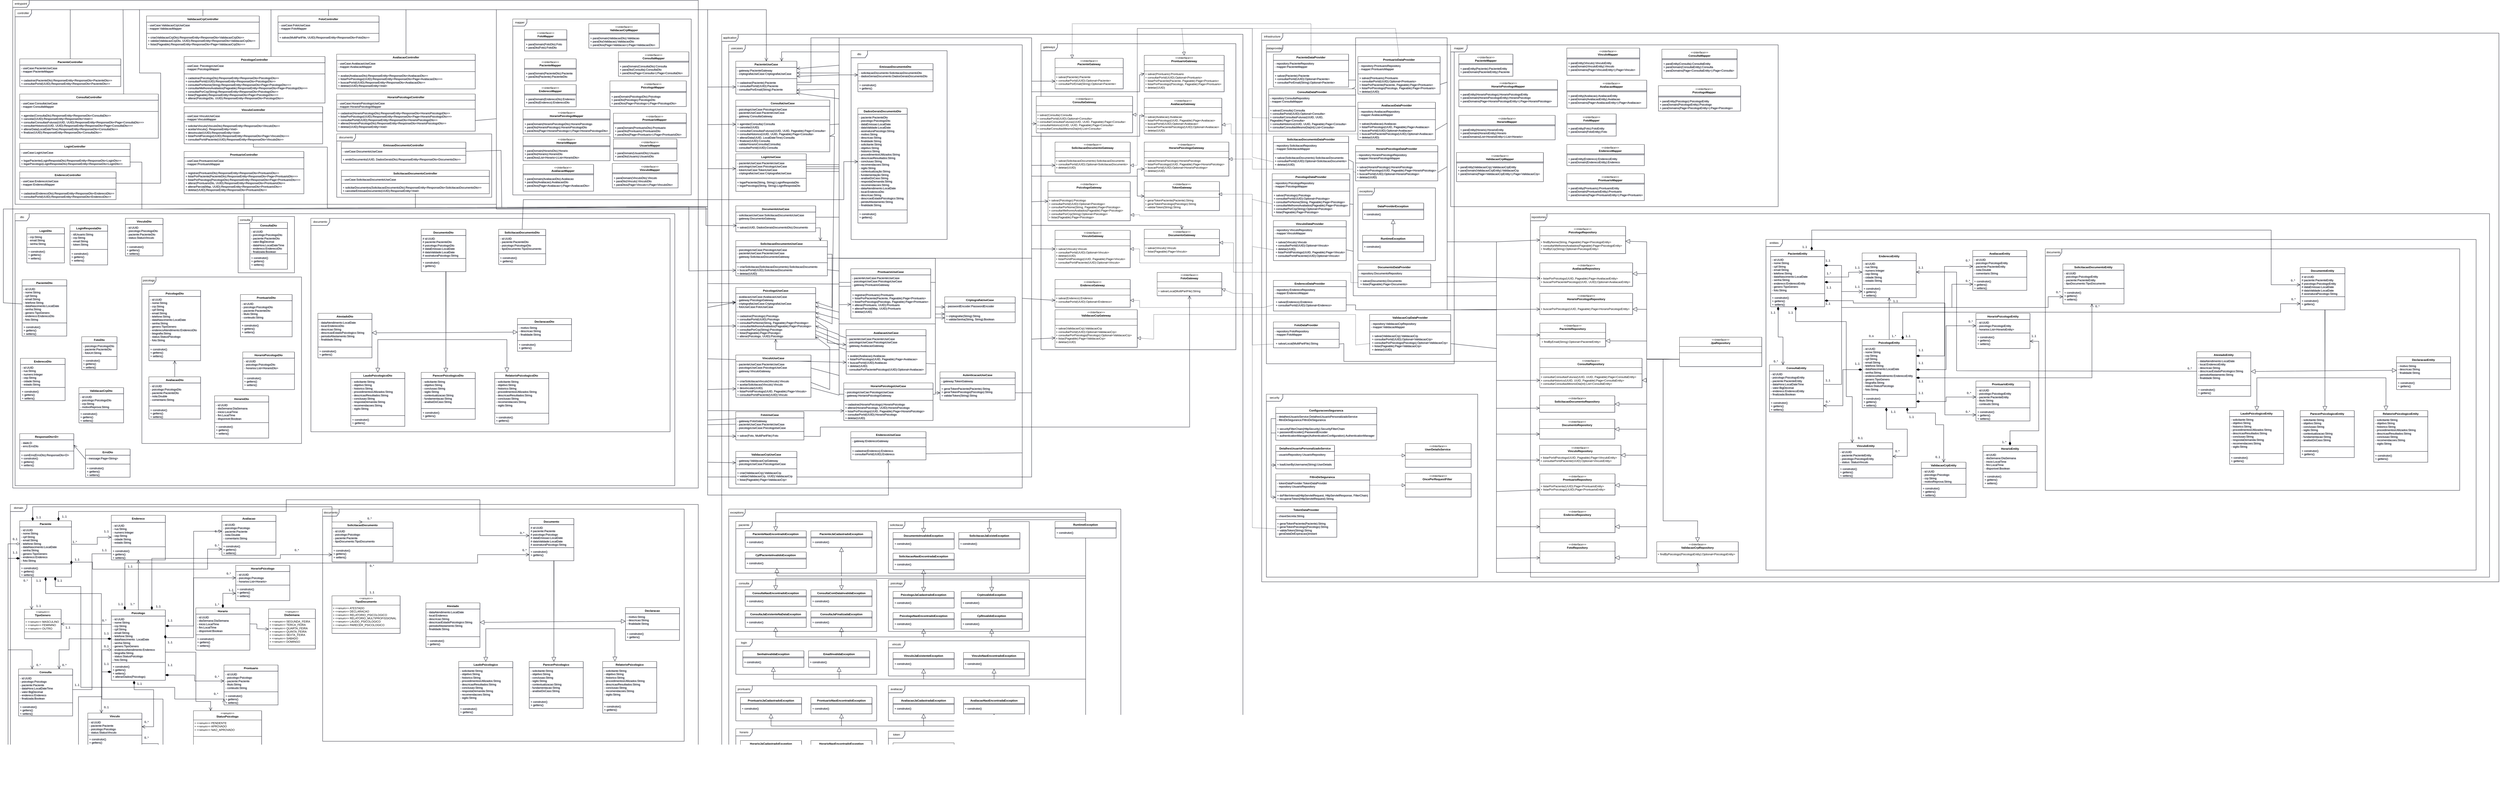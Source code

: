 <mxfile version="27.0.2">
  <diagram name="Página-1" id="FYo9sC7w7eGnZXK1DtLb">
    <mxGraphModel dx="8325" dy="5374" grid="1" gridSize="10" guides="1" tooltips="1" connect="1" arrows="0" fold="1" page="1" pageScale="1" pageWidth="827" pageHeight="1169" math="0" shadow="1">
      <root>
        <mxCell id="0" />
        <mxCell id="1" parent="0" />
        <mxCell id="NH4x6tpJ1_vxcIq61fx7-1" value="controller" style="shape=umlFrame;whiteSpace=wrap;html=1;pointerEvents=0;width=70;height=30;" parent="1" vertex="1">
          <mxGeometry x="130" y="-100" width="2050" height="830" as="geometry" />
        </mxCell>
        <mxCell id="NH4x6tpJ1_vxcIq61fx7-2" value="PacienteController" style="swimlane;fontStyle=1;align=center;verticalAlign=top;childLayout=stackLayout;horizontal=1;startSize=26;horizontalStack=0;resizeParent=1;resizeParentMax=0;resizeLast=0;collapsible=1;marginBottom=0;whiteSpace=wrap;html=1;" parent="1" vertex="1">
          <mxGeometry x="150" y="110" width="430" height="118" as="geometry">
            <mxRectangle x="150" y="90" width="150" height="30" as="alternateBounds" />
          </mxGeometry>
        </mxCell>
        <mxCell id="NH4x6tpJ1_vxcIq61fx7-3" value="- useCase:PacienteUseCase&lt;div&gt;- mapper:PacienteMapper&lt;/div&gt;" style="text;strokeColor=none;fillColor=none;align=left;verticalAlign=top;spacingLeft=4;spacingRight=4;overflow=hidden;rotatable=0;points=[[0,0.5],[1,0.5]];portConstraint=eastwest;whiteSpace=wrap;html=1;" parent="NH4x6tpJ1_vxcIq61fx7-2" vertex="1">
          <mxGeometry y="26" width="430" height="44" as="geometry" />
        </mxCell>
        <mxCell id="NH4x6tpJ1_vxcIq61fx7-4" value="" style="line;strokeWidth=1;fillColor=none;align=left;verticalAlign=middle;spacingTop=-1;spacingLeft=3;spacingRight=3;rotatable=0;labelPosition=right;points=[];portConstraint=eastwest;strokeColor=inherit;" parent="NH4x6tpJ1_vxcIq61fx7-2" vertex="1">
          <mxGeometry y="70" width="430" height="8" as="geometry" />
        </mxCell>
        <mxCell id="NH4x6tpJ1_vxcIq61fx7-5" value="+ cadastrar(PacienteDto):ResponseEntity&amp;lt;ResponseDto&amp;lt;PacienteDto&amp;gt;&amp;gt;&lt;br&gt;+ consultarPorId(UUID):ResponseEntity&amp;lt;ResponseDto&amp;lt;PacienteDto&amp;gt;&amp;gt;&lt;div&gt;&lt;br/&gt;&lt;/div&gt;" style="text;strokeColor=none;fillColor=none;align=left;verticalAlign=top;spacingLeft=4;spacingRight=4;overflow=hidden;rotatable=0;points=[[0,0.5],[1,0.5]];portConstraint=eastwest;whiteSpace=wrap;html=1;" parent="NH4x6tpJ1_vxcIq61fx7-2" vertex="1">
          <mxGeometry y="78" width="430" height="40" as="geometry" />
        </mxCell>
        <mxCell id="NH4x6tpJ1_vxcIq61fx7-6" value="ConsultaController" style="swimlane;fontStyle=1;align=center;verticalAlign=top;childLayout=stackLayout;horizontal=1;startSize=26;horizontalStack=0;resizeParent=1;resizeParentMax=0;resizeLast=0;collapsible=1;marginBottom=0;whiteSpace=wrap;html=1;" parent="1" vertex="1">
          <mxGeometry x="150" y="260" width="590" height="188" as="geometry">
            <mxRectangle x="150" y="90" width="150" height="30" as="alternateBounds" />
          </mxGeometry>
        </mxCell>
        <mxCell id="NH4x6tpJ1_vxcIq61fx7-7" value="- useCase:ConsultaUseCase&lt;div&gt;- mapper:ConsultaMapper&lt;/div&gt;" style="text;strokeColor=none;fillColor=none;align=left;verticalAlign=top;spacingLeft=4;spacingRight=4;overflow=hidden;rotatable=0;points=[[0,0.5],[1,0.5]];portConstraint=eastwest;whiteSpace=wrap;html=1;" parent="NH4x6tpJ1_vxcIq61fx7-6" vertex="1">
          <mxGeometry y="26" width="590" height="44" as="geometry" />
        </mxCell>
        <mxCell id="NH4x6tpJ1_vxcIq61fx7-8" value="" style="line;strokeWidth=1;fillColor=none;align=left;verticalAlign=middle;spacingTop=-1;spacingLeft=3;spacingRight=3;rotatable=0;labelPosition=right;points=[];portConstraint=eastwest;strokeColor=inherit;" parent="NH4x6tpJ1_vxcIq61fx7-6" vertex="1">
          <mxGeometry y="70" width="590" height="8" as="geometry" />
        </mxCell>
        <mxCell id="NH4x6tpJ1_vxcIq61fx7-9" value="+ agendar(ConsultaDto):ResponseEntity&amp;lt;ResponseDto&amp;lt;ConsultaDto&amp;gt;&amp;gt;&lt;br&gt;+ cancelar(UUID):ResponseEntity&amp;lt;ResponseDto&amp;lt;Void&amp;gt;&amp;gt;&lt;br&gt;+ consultarConsultasFuturas(UUID, UUID):ResponseEntity&amp;lt;ResponseDto&amp;lt;Page&amp;lt;ConsultaDto&amp;gt;&amp;gt;&amp;gt;&lt;div&gt;+ consultarHistorico(UUID, UUID):ResponseEntity&amp;lt;ResponseDto&amp;lt;Page&amp;lt;ConsultaDto&amp;gt;&amp;gt;&amp;gt;&lt;br&gt;+ alterarData(LocalDateTime):ResponseEntity&amp;lt;ResponseDto&amp;lt;ConsultaDto&amp;gt;&amp;gt;&lt;br&gt;+ finalizar(UUID):ResponseEntity&amp;lt;ResponseDto&amp;lt;ConsultaDto&amp;gt;&amp;gt;&lt;/div&gt;" style="text;strokeColor=none;fillColor=none;align=left;verticalAlign=top;spacingLeft=4;spacingRight=4;overflow=hidden;rotatable=0;points=[[0,0.5],[1,0.5]];portConstraint=eastwest;whiteSpace=wrap;html=1;" parent="NH4x6tpJ1_vxcIq61fx7-6" vertex="1">
          <mxGeometry y="78" width="590" height="110" as="geometry" />
        </mxCell>
        <mxCell id="NH4x6tpJ1_vxcIq61fx7-10" value="LoginController" style="swimlane;fontStyle=1;align=center;verticalAlign=top;childLayout=stackLayout;horizontal=1;startSize=26;horizontalStack=0;resizeParent=1;resizeParentMax=0;resizeLast=0;collapsible=1;marginBottom=0;whiteSpace=wrap;html=1;" parent="1" vertex="1">
          <mxGeometry x="150" y="470" width="470" height="100" as="geometry">
            <mxRectangle x="150" y="90" width="150" height="30" as="alternateBounds" />
          </mxGeometry>
        </mxCell>
        <mxCell id="NH4x6tpJ1_vxcIq61fx7-11" value="- useCase:LoginUseCase&lt;div&gt;&lt;br&gt;&lt;/div&gt;" style="text;strokeColor=none;fillColor=none;align=left;verticalAlign=top;spacingLeft=4;spacingRight=4;overflow=hidden;rotatable=0;points=[[0,0.5],[1,0.5]];portConstraint=eastwest;whiteSpace=wrap;html=1;" parent="NH4x6tpJ1_vxcIq61fx7-10" vertex="1">
          <mxGeometry y="26" width="470" height="26" as="geometry" />
        </mxCell>
        <mxCell id="NH4x6tpJ1_vxcIq61fx7-12" value="" style="line;strokeWidth=1;fillColor=none;align=left;verticalAlign=middle;spacingTop=-1;spacingLeft=3;spacingRight=3;rotatable=0;labelPosition=right;points=[];portConstraint=eastwest;strokeColor=inherit;" parent="NH4x6tpJ1_vxcIq61fx7-10" vertex="1">
          <mxGeometry y="52" width="470" height="8" as="geometry" />
        </mxCell>
        <mxCell id="NH4x6tpJ1_vxcIq61fx7-13" value="+ logarPaciente(LoginRespostaDto):ResponseEntity&amp;lt;ResponseDto&amp;lt;LoginDto&amp;gt;&amp;gt;&lt;br&gt;+ logarPsicologo(LoginRespostaDto):ResponseEntity&amp;lt;ResponseDto&amp;lt;LoginDto&amp;gt;&amp;gt;" style="text;strokeColor=none;fillColor=none;align=left;verticalAlign=top;spacingLeft=4;spacingRight=4;overflow=hidden;rotatable=0;points=[[0,0.5],[1,0.5]];portConstraint=eastwest;whiteSpace=wrap;html=1;" parent="NH4x6tpJ1_vxcIq61fx7-10" vertex="1">
          <mxGeometry y="60" width="470" height="40" as="geometry" />
        </mxCell>
        <mxCell id="NH4x6tpJ1_vxcIq61fx7-14" value="PsicologoController" style="swimlane;fontStyle=1;align=center;verticalAlign=top;childLayout=stackLayout;horizontal=1;startSize=26;horizontalStack=0;resizeParent=1;resizeParentMax=0;resizeLast=0;collapsible=1;marginBottom=0;whiteSpace=wrap;html=1;" parent="1" vertex="1">
          <mxGeometry x="850" y="100" width="600" height="198" as="geometry">
            <mxRectangle x="150" y="90" width="150" height="30" as="alternateBounds" />
          </mxGeometry>
        </mxCell>
        <mxCell id="NH4x6tpJ1_vxcIq61fx7-15" value="- useCase: PsicologoUseCase&lt;div&gt;- mapper:PsicologoMapper&lt;/div&gt;" style="text;strokeColor=none;fillColor=none;align=left;verticalAlign=top;spacingLeft=4;spacingRight=4;overflow=hidden;rotatable=0;points=[[0,0.5],[1,0.5]];portConstraint=eastwest;whiteSpace=wrap;html=1;" parent="NH4x6tpJ1_vxcIq61fx7-14" vertex="1">
          <mxGeometry y="26" width="600" height="44" as="geometry" />
        </mxCell>
        <mxCell id="NH4x6tpJ1_vxcIq61fx7-16" value="" style="line;strokeWidth=1;fillColor=none;align=left;verticalAlign=middle;spacingTop=-1;spacingLeft=3;spacingRight=3;rotatable=0;labelPosition=right;points=[];portConstraint=eastwest;strokeColor=inherit;" parent="NH4x6tpJ1_vxcIq61fx7-14" vertex="1">
          <mxGeometry y="70" width="600" height="8" as="geometry" />
        </mxCell>
        <mxCell id="NH4x6tpJ1_vxcIq61fx7-17" value="+ cadastrar(PsicologoDto):ResponseEntity&amp;lt;ResponseDto&amp;lt;PsicologoDto&amp;gt;&amp;gt;&lt;br&gt;+ consultarPorId(UUID):ResponseEntity&amp;lt;ResponseDto&amp;lt;PsicologoDto&amp;gt;&amp;gt;&lt;br&gt;+ consultarPorNome(String):ResponseEntity&amp;lt;ResponseDto&amp;lt;Page&amp;lt;PsicologoDto&amp;gt;&amp;gt;&amp;gt;&lt;br&gt;+ consultarMelhoresAvaliados(Pageable):ResponseEntity&amp;lt;ResponseDto&amp;lt;Page&amp;lt;PsicologoDto&amp;gt;&amp;gt;&amp;gt;&lt;br&gt;+ consultarPorCrp(String):ResponseEntity&amp;lt;ResponseDto&amp;lt;PsicologoDto&amp;gt;&amp;gt;&lt;span style=&quot;white-space: pre;&quot;&gt;&#x9;&lt;/span&gt;&lt;span style=&quot;white-space: pre;&quot;&gt;&#x9;&lt;/span&gt;&lt;span style=&quot;white-space: pre;&quot;&gt;&#x9;&lt;/span&gt;&lt;span style=&quot;white-space: pre;&quot;&gt;&#x9;&lt;/span&gt;&lt;span style=&quot;white-space: pre;&quot;&gt;&#x9;&lt;/span&gt;&lt;span style=&quot;white-space: pre;&quot;&gt;&#x9;&lt;/span&gt;&lt;span style=&quot;white-space: pre;&quot;&gt;&#x9;&lt;/span&gt;&lt;div&gt;+ listar(Pageable):ResponseEntity&amp;lt;ResponseDto&amp;lt;Page&amp;lt;PsicologoDto&amp;gt;&amp;gt;&amp;gt;&lt;/div&gt;&lt;div&gt;+ alterar(PsicologoDto, UUID):ResponseEntity&amp;lt;ResponseDto&amp;lt;PsicologoDto&amp;gt;&amp;gt;&lt;/div&gt;" style="text;strokeColor=none;fillColor=none;align=left;verticalAlign=top;spacingLeft=4;spacingRight=4;overflow=hidden;rotatable=0;points=[[0,0.5],[1,0.5]];portConstraint=eastwest;whiteSpace=wrap;html=1;" parent="NH4x6tpJ1_vxcIq61fx7-14" vertex="1">
          <mxGeometry y="78" width="600" height="120" as="geometry" />
        </mxCell>
        <mxCell id="NH4x6tpJ1_vxcIq61fx7-22" value="VinculoController" style="swimlane;fontStyle=1;align=center;verticalAlign=top;childLayout=stackLayout;horizontal=1;startSize=26;horizontalStack=0;resizeParent=1;resizeParentMax=0;resizeLast=0;collapsible=1;marginBottom=0;whiteSpace=wrap;html=1;" parent="1" vertex="1">
          <mxGeometry x="850" y="314" width="590" height="158" as="geometry">
            <mxRectangle x="150" y="90" width="150" height="30" as="alternateBounds" />
          </mxGeometry>
        </mxCell>
        <mxCell id="NH4x6tpJ1_vxcIq61fx7-23" value="- useCase:VinculoUseCase&lt;div&gt;- mapper:VinculoMapper&lt;/div&gt;" style="text;strokeColor=none;fillColor=none;align=left;verticalAlign=top;spacingLeft=4;spacingRight=4;overflow=hidden;rotatable=0;points=[[0,0.5],[1,0.5]];portConstraint=eastwest;whiteSpace=wrap;html=1;" parent="NH4x6tpJ1_vxcIq61fx7-22" vertex="1">
          <mxGeometry y="26" width="590" height="34" as="geometry" />
        </mxCell>
        <mxCell id="NH4x6tpJ1_vxcIq61fx7-24" value="" style="line;strokeWidth=1;fillColor=none;align=left;verticalAlign=middle;spacingTop=-1;spacingLeft=3;spacingRight=3;rotatable=0;labelPosition=right;points=[];portConstraint=eastwest;strokeColor=inherit;" parent="NH4x6tpJ1_vxcIq61fx7-22" vertex="1">
          <mxGeometry y="60" width="590" height="8" as="geometry" />
        </mxCell>
        <mxCell id="NH4x6tpJ1_vxcIq61fx7-25" value="+ solicitarVinculo(VinculoDto):ResponseEntity&amp;lt;ResponseDto&amp;lt;VinculoDto&amp;gt;&amp;gt;&lt;div&gt;+ aceitarVinculo(): ResponseEntity&amp;lt;Void&amp;gt;&lt;br&gt;+ desvincular(UUID):ResponseEntity&amp;lt;Void&amp;gt;&lt;br&gt;+ listarPorIdPsicologo(UUID):ResponseEntity&amp;lt;ResponseDto&amp;lt;Page&amp;lt;VinculoDto&amp;gt;&amp;gt;&amp;gt;&lt;div&gt;+ consultarPorIdPaciente(UUID):ResponseEntity&amp;lt;ResponseDto&amp;lt;VinculoDto&amp;gt;&amp;gt;&lt;/div&gt;&lt;/div&gt;" style="text;strokeColor=none;fillColor=none;align=left;verticalAlign=top;spacingLeft=4;spacingRight=4;overflow=hidden;rotatable=0;points=[[0,0.5],[1,0.5]];portConstraint=eastwest;whiteSpace=wrap;html=1;" parent="NH4x6tpJ1_vxcIq61fx7-22" vertex="1">
          <mxGeometry y="68" width="590" height="90" as="geometry" />
        </mxCell>
        <mxCell id="NH4x6tpJ1_vxcIq61fx7-26" value="ProntuarioController" style="swimlane;fontStyle=1;align=center;verticalAlign=top;childLayout=stackLayout;horizontal=1;startSize=26;horizontalStack=0;resizeParent=1;resizeParentMax=0;resizeLast=0;collapsible=1;marginBottom=0;whiteSpace=wrap;html=1;" parent="1" vertex="1">
          <mxGeometry x="850" y="505" width="510" height="180" as="geometry">
            <mxRectangle x="850" y="505" width="150" height="30" as="alternateBounds" />
          </mxGeometry>
        </mxCell>
        <mxCell id="NH4x6tpJ1_vxcIq61fx7-27" value="- useCase:ProntuarioUseCase&lt;div&gt;- mapper:ProntuarioMapper&lt;/div&gt;" style="text;strokeColor=none;fillColor=none;align=left;verticalAlign=top;spacingLeft=4;spacingRight=4;overflow=hidden;rotatable=0;points=[[0,0.5],[1,0.5]];portConstraint=eastwest;whiteSpace=wrap;html=1;" parent="NH4x6tpJ1_vxcIq61fx7-26" vertex="1">
          <mxGeometry y="26" width="510" height="44" as="geometry" />
        </mxCell>
        <mxCell id="NH4x6tpJ1_vxcIq61fx7-28" value="" style="line;strokeWidth=1;fillColor=none;align=left;verticalAlign=middle;spacingTop=-1;spacingLeft=3;spacingRight=3;rotatable=0;labelPosition=right;points=[];portConstraint=eastwest;strokeColor=inherit;" parent="NH4x6tpJ1_vxcIq61fx7-26" vertex="1">
          <mxGeometry y="70" width="510" height="8" as="geometry" />
        </mxCell>
        <mxCell id="NH4x6tpJ1_vxcIq61fx7-29" value="+ registrar(ProntuarioDto):ResponseEntity&amp;lt;ResponseDto&amp;lt;ProntuarioDto&amp;gt;&amp;gt;&lt;br&gt;+ listarPorPaciente(PacienteDto):ResponseEntity&amp;lt;ResponseDto&amp;lt;Page&amp;lt;ProntuarioDto&amp;gt;&amp;gt;&amp;gt;&lt;div&gt;+ listarPorPsicologo(PsicologoDto):ResponseEntity&amp;lt;ResponseDto&amp;lt;Page&amp;lt;ProntuarioDto&amp;gt;&amp;gt;&amp;gt;&lt;br&gt;+ alterar(ProntuarioDto, UUID):ResponseEntity&amp;lt;ResponseDto&amp;lt;ProntuarioDto&amp;gt;&amp;gt;&lt;br&gt;+ alterarParcial(Map, UUID):ResponseEntity&amp;lt;ResponseDto&amp;lt;ProntuarioDto&amp;gt;&amp;gt;&lt;br&gt;+ deletar(UUID):ResponseEntity&amp;lt;ResponseDto&amp;lt;ProntuarioDto&amp;gt;&amp;gt;&lt;/div&gt;" style="text;strokeColor=none;fillColor=none;align=left;verticalAlign=top;spacingLeft=4;spacingRight=4;overflow=hidden;rotatable=0;points=[[0,0.5],[1,0.5]];portConstraint=eastwest;whiteSpace=wrap;html=1;" parent="NH4x6tpJ1_vxcIq61fx7-26" vertex="1">
          <mxGeometry y="78" width="510" height="102" as="geometry" />
        </mxCell>
        <mxCell id="NH4x6tpJ1_vxcIq61fx7-30" value="SolicitacaoDocumentoController" style="swimlane;fontStyle=1;align=center;verticalAlign=top;childLayout=stackLayout;horizontal=1;startSize=26;horizontalStack=0;resizeParent=1;resizeParentMax=0;resizeLast=0;collapsible=1;marginBottom=0;whiteSpace=wrap;html=1;" parent="1" vertex="1">
          <mxGeometry x="1520" y="585" width="630" height="100" as="geometry">
            <mxRectangle x="150" y="90" width="150" height="30" as="alternateBounds" />
          </mxGeometry>
        </mxCell>
        <mxCell id="NH4x6tpJ1_vxcIq61fx7-31" value="- useCase:SolicitacaoDocumentoUseCase" style="text;strokeColor=none;fillColor=none;align=left;verticalAlign=top;spacingLeft=4;spacingRight=4;overflow=hidden;rotatable=0;points=[[0,0.5],[1,0.5]];portConstraint=eastwest;whiteSpace=wrap;html=1;" parent="NH4x6tpJ1_vxcIq61fx7-30" vertex="1">
          <mxGeometry y="26" width="630" height="26" as="geometry" />
        </mxCell>
        <mxCell id="NH4x6tpJ1_vxcIq61fx7-32" value="" style="line;strokeWidth=1;fillColor=none;align=left;verticalAlign=middle;spacingTop=-1;spacingLeft=3;spacingRight=3;rotatable=0;labelPosition=right;points=[];portConstraint=eastwest;strokeColor=inherit;" parent="NH4x6tpJ1_vxcIq61fx7-30" vertex="1">
          <mxGeometry y="52" width="630" height="8" as="geometry" />
        </mxCell>
        <mxCell id="NH4x6tpJ1_vxcIq61fx7-33" value="+ solicitarDocumentos(SolicitacaoDocumentoDto):ResponseEntity&amp;lt;ResponseDto&amp;lt;SolicitacaoDocumentoDto&amp;gt;&amp;gt;&lt;div&gt;+ cancelarEmissaoDocumento(UUID):ResponseEntity&amp;lt;Void&amp;gt;&lt;/div&gt;" style="text;strokeColor=none;fillColor=none;align=left;verticalAlign=top;spacingLeft=4;spacingRight=4;overflow=hidden;rotatable=0;points=[[0,0.5],[1,0.5]];portConstraint=eastwest;whiteSpace=wrap;html=1;" parent="NH4x6tpJ1_vxcIq61fx7-30" vertex="1">
          <mxGeometry y="60" width="630" height="40" as="geometry" />
        </mxCell>
        <mxCell id="NH4x6tpJ1_vxcIq61fx7-34" value="AvaliacaoController" style="swimlane;fontStyle=1;align=center;verticalAlign=top;childLayout=stackLayout;horizontal=1;startSize=26;horizontalStack=0;resizeParent=1;resizeParentMax=0;resizeLast=0;collapsible=1;marginBottom=0;whiteSpace=wrap;html=1;" parent="1" vertex="1">
          <mxGeometry x="1500" y="90" width="590" height="148" as="geometry">
            <mxRectangle x="150" y="90" width="150" height="30" as="alternateBounds" />
          </mxGeometry>
        </mxCell>
        <mxCell id="NH4x6tpJ1_vxcIq61fx7-35" value="- useCase:AvaliacaoUseCase&lt;div&gt;- mapper:AvaliacaoMapper&lt;/div&gt;" style="text;strokeColor=none;fillColor=none;align=left;verticalAlign=top;spacingLeft=4;spacingRight=4;overflow=hidden;rotatable=0;points=[[0,0.5],[1,0.5]];portConstraint=eastwest;whiteSpace=wrap;html=1;" parent="NH4x6tpJ1_vxcIq61fx7-34" vertex="1">
          <mxGeometry y="26" width="590" height="44" as="geometry" />
        </mxCell>
        <mxCell id="NH4x6tpJ1_vxcIq61fx7-36" value="" style="line;strokeWidth=1;fillColor=none;align=left;verticalAlign=middle;spacingTop=-1;spacingLeft=3;spacingRight=3;rotatable=0;labelPosition=right;points=[];portConstraint=eastwest;strokeColor=inherit;" parent="NH4x6tpJ1_vxcIq61fx7-34" vertex="1">
          <mxGeometry y="70" width="590" height="8" as="geometry" />
        </mxCell>
        <mxCell id="NH4x6tpJ1_vxcIq61fx7-37" value="+ avaliar(AvaliacaoDto):ResponseEntity&amp;lt;ResponseDto&amp;lt;AvaliacaoDto&amp;gt;&amp;gt;&lt;div&gt;+ listarPorPsicologo(UUID):ResponseEntity&amp;lt;ResponseDto&amp;lt;Page&amp;lt;AvaliacaoDto&amp;gt;&amp;gt;&amp;gt;&lt;/div&gt;&lt;div&gt;+ buscarPorId(UUID):ResponseEntity&amp;lt;ResponseDto&amp;lt;AvaliacaoDto&amp;gt;&amp;gt;&lt;/div&gt;&lt;div&gt;+ deletar(UUID):ResponseEntity&amp;lt;Void&amp;gt;&lt;/div&gt;" style="text;strokeColor=none;fillColor=none;align=left;verticalAlign=top;spacingLeft=4;spacingRight=4;overflow=hidden;rotatable=0;points=[[0,0.5],[1,0.5]];portConstraint=eastwest;whiteSpace=wrap;html=1;" parent="NH4x6tpJ1_vxcIq61fx7-34" vertex="1">
          <mxGeometry y="78" width="590" height="70" as="geometry" />
        </mxCell>
        <mxCell id="NH4x6tpJ1_vxcIq61fx7-38" value="HorarioPsicologoController" style="swimlane;fontStyle=1;align=center;verticalAlign=top;childLayout=stackLayout;horizontal=1;startSize=26;horizontalStack=0;resizeParent=1;resizeParentMax=0;resizeLast=0;collapsible=1;marginBottom=0;whiteSpace=wrap;html=1;" parent="1" vertex="1">
          <mxGeometry x="1500" y="260" width="590" height="158" as="geometry">
            <mxRectangle x="150" y="90" width="150" height="30" as="alternateBounds" />
          </mxGeometry>
        </mxCell>
        <mxCell id="NH4x6tpJ1_vxcIq61fx7-39" value="- useCase:HorarioPsicologoUseCase&lt;div&gt;- mapper:HorarioPsicologoMapper&lt;/div&gt;" style="text;strokeColor=none;fillColor=none;align=left;verticalAlign=top;spacingLeft=4;spacingRight=4;overflow=hidden;rotatable=0;points=[[0,0.5],[1,0.5]];portConstraint=eastwest;whiteSpace=wrap;html=1;" parent="NH4x6tpJ1_vxcIq61fx7-38" vertex="1">
          <mxGeometry y="26" width="590" height="34" as="geometry" />
        </mxCell>
        <mxCell id="NH4x6tpJ1_vxcIq61fx7-40" value="" style="line;strokeWidth=1;fillColor=none;align=left;verticalAlign=middle;spacingTop=-1;spacingLeft=3;spacingRight=3;rotatable=0;labelPosition=right;points=[];portConstraint=eastwest;strokeColor=inherit;" parent="NH4x6tpJ1_vxcIq61fx7-38" vertex="1">
          <mxGeometry y="60" width="590" height="8" as="geometry" />
        </mxCell>
        <mxCell id="NH4x6tpJ1_vxcIq61fx7-41" value="+ cadastrar(HorarioPsicologoDto):ResponseEntity&amp;lt;ResponseDto&amp;lt;HorarioPsicologoDto&amp;gt;&amp;gt;&lt;div&gt;+ listarPorPsicologo(UUID):ResponseEntity&amp;lt;ResponseDto&amp;lt;Page&amp;lt;HorarioPsicologoDto&amp;gt;&amp;gt;&amp;gt;&lt;/div&gt;&lt;div&gt;+ consultarPorId(UUID):ResponseEntity&amp;lt;ResponseDto&amp;lt;HorarioPsicologoDto&amp;gt;&amp;gt;&lt;/div&gt;&lt;div&gt;+ alterar(HorarioPsicologoDto):ResponseEntity&amp;lt;RespónseDto&amp;lt;HorarioPsicologoDto&amp;gt;&amp;gt;&lt;/div&gt;&lt;div&gt;+ deletar(UUID):ResponseEntity&amp;lt;Void&amp;gt;&lt;/div&gt;&lt;div&gt;&lt;br&gt;&lt;/div&gt;" style="text;strokeColor=none;fillColor=none;align=left;verticalAlign=top;spacingLeft=4;spacingRight=4;overflow=hidden;rotatable=0;points=[[0,0.5],[1,0.5]];portConstraint=eastwest;whiteSpace=wrap;html=1;" parent="NH4x6tpJ1_vxcIq61fx7-38" vertex="1">
          <mxGeometry y="68" width="590" height="90" as="geometry" />
        </mxCell>
        <mxCell id="NH4x6tpJ1_vxcIq61fx7-42" value="dto" style="shape=umlFrame;whiteSpace=wrap;html=1;pointerEvents=0;" parent="1" vertex="1">
          <mxGeometry x="130" y="770" width="2810" height="1160" as="geometry" />
        </mxCell>
        <mxCell id="NH4x6tpJ1_vxcIq61fx7-43" value="LoginDto" style="swimlane;fontStyle=1;align=center;verticalAlign=top;childLayout=stackLayout;horizontal=1;startSize=26;horizontalStack=0;resizeParent=1;resizeParentMax=0;resizeLast=0;collapsible=1;marginBottom=0;whiteSpace=wrap;html=1;" parent="1" vertex="1">
          <mxGeometry x="180" y="830" width="160" height="150" as="geometry" />
        </mxCell>
        <mxCell id="NH4x6tpJ1_vxcIq61fx7-44" value="&lt;div&gt;- crp:String&lt;/div&gt;- email:String&lt;br&gt;- senha:String&lt;div&gt;&lt;br/&gt;&lt;/div&gt;" style="text;strokeColor=none;fillColor=none;align=left;verticalAlign=top;spacingLeft=4;spacingRight=4;overflow=hidden;rotatable=0;points=[[0,0.5],[1,0.5]];portConstraint=eastwest;whiteSpace=wrap;html=1;" parent="NH4x6tpJ1_vxcIq61fx7-43" vertex="1">
          <mxGeometry y="26" width="160" height="54" as="geometry" />
        </mxCell>
        <mxCell id="NH4x6tpJ1_vxcIq61fx7-45" value="" style="line;strokeWidth=1;fillColor=none;align=left;verticalAlign=middle;spacingTop=-1;spacingLeft=3;spacingRight=3;rotatable=0;labelPosition=right;points=[];portConstraint=eastwest;strokeColor=inherit;" parent="NH4x6tpJ1_vxcIq61fx7-43" vertex="1">
          <mxGeometry y="80" width="160" height="8" as="geometry" />
        </mxCell>
        <mxCell id="NH4x6tpJ1_vxcIq61fx7-46" value="+ construtor()&lt;div&gt;+ getters()&lt;/div&gt;&lt;div&gt;+ setters()&lt;/div&gt;" style="text;strokeColor=none;fillColor=none;align=left;verticalAlign=top;spacingLeft=4;spacingRight=4;overflow=hidden;rotatable=0;points=[[0,0.5],[1,0.5]];portConstraint=eastwest;whiteSpace=wrap;html=1;" parent="NH4x6tpJ1_vxcIq61fx7-43" vertex="1">
          <mxGeometry y="88" width="160" height="62" as="geometry" />
        </mxCell>
        <mxCell id="NH4x6tpJ1_vxcIq61fx7-51" value="VinculoDto" style="swimlane;fontStyle=1;align=center;verticalAlign=top;childLayout=stackLayout;horizontal=1;startSize=26;horizontalStack=0;resizeParent=1;resizeParentMax=0;resizeLast=0;collapsible=1;marginBottom=0;whiteSpace=wrap;html=1;" parent="1" vertex="1">
          <mxGeometry x="600" y="790" width="160" height="160" as="geometry" />
        </mxCell>
        <mxCell id="NH4x6tpJ1_vxcIq61fx7-52" value="&lt;div&gt;- id:UUID&lt;/div&gt;- psicologo:PsicologoDto&lt;br&gt;- paciente:PacienteDto&lt;div&gt;- status:StatusVinculo&lt;/div&gt;" style="text;strokeColor=none;fillColor=none;align=left;verticalAlign=top;spacingLeft=4;spacingRight=4;overflow=hidden;rotatable=0;points=[[0,0.5],[1,0.5]];portConstraint=eastwest;whiteSpace=wrap;html=1;" parent="NH4x6tpJ1_vxcIq61fx7-51" vertex="1">
          <mxGeometry y="26" width="160" height="74" as="geometry" />
        </mxCell>
        <mxCell id="NH4x6tpJ1_vxcIq61fx7-53" value="" style="line;strokeWidth=1;fillColor=none;align=left;verticalAlign=middle;spacingTop=-1;spacingLeft=3;spacingRight=3;rotatable=0;labelPosition=right;points=[];portConstraint=eastwest;strokeColor=inherit;" parent="NH4x6tpJ1_vxcIq61fx7-51" vertex="1">
          <mxGeometry y="100" width="160" height="8" as="geometry" />
        </mxCell>
        <mxCell id="NH4x6tpJ1_vxcIq61fx7-54" value="+ construtor()&lt;div&gt;+ getters()&lt;/div&gt;&lt;div&gt;+ setters()&lt;/div&gt;" style="text;strokeColor=none;fillColor=none;align=left;verticalAlign=top;spacingLeft=4;spacingRight=4;overflow=hidden;rotatable=0;points=[[0,0.5],[1,0.5]];portConstraint=eastwest;whiteSpace=wrap;html=1;" parent="NH4x6tpJ1_vxcIq61fx7-51" vertex="1">
          <mxGeometry y="108" width="160" height="52" as="geometry" />
        </mxCell>
        <mxCell id="NH4x6tpJ1_vxcIq61fx7-59" value="ResponseDto&amp;lt;D&amp;gt;" style="swimlane;fontStyle=1;align=center;verticalAlign=top;childLayout=stackLayout;horizontal=1;startSize=26;horizontalStack=0;resizeParent=1;resizeParentMax=0;resizeLast=0;collapsible=1;marginBottom=0;whiteSpace=wrap;html=1;" parent="1" vertex="1">
          <mxGeometry x="150" y="1708.38" width="230" height="150" as="geometry" />
        </mxCell>
        <mxCell id="NH4x6tpJ1_vxcIq61fx7-60" value="- dado:D&lt;br&gt;- erro:ErroDto" style="text;strokeColor=none;fillColor=none;align=left;verticalAlign=top;spacingLeft=4;spacingRight=4;overflow=hidden;rotatable=0;points=[[0,0.5],[1,0.5]];portConstraint=eastwest;whiteSpace=wrap;html=1;" parent="NH4x6tpJ1_vxcIq61fx7-59" vertex="1">
          <mxGeometry y="26" width="230" height="44" as="geometry" />
        </mxCell>
        <mxCell id="NH4x6tpJ1_vxcIq61fx7-61" value="" style="line;strokeWidth=1;fillColor=none;align=left;verticalAlign=middle;spacingTop=-1;spacingLeft=3;spacingRight=3;rotatable=0;labelPosition=right;points=[];portConstraint=eastwest;strokeColor=inherit;" parent="NH4x6tpJ1_vxcIq61fx7-59" vertex="1">
          <mxGeometry y="70" width="230" height="8" as="geometry" />
        </mxCell>
        <mxCell id="NH4x6tpJ1_vxcIq61fx7-62" value="+ comErro(ErroDto):ResponseDto&amp;lt;D&amp;gt;&lt;div&gt;+ construtor()&lt;div&gt;+ getters()&lt;/div&gt;&lt;div&gt;+ setters()&lt;/div&gt;&lt;/div&gt;" style="text;strokeColor=none;fillColor=none;align=left;verticalAlign=top;spacingLeft=4;spacingRight=4;overflow=hidden;rotatable=0;points=[[0,0.5],[1,0.5]];portConstraint=eastwest;whiteSpace=wrap;html=1;" parent="NH4x6tpJ1_vxcIq61fx7-59" vertex="1">
          <mxGeometry y="78" width="230" height="72" as="geometry" />
        </mxCell>
        <mxCell id="NH4x6tpJ1_vxcIq61fx7-63" value="ErroDto" style="swimlane;fontStyle=1;align=center;verticalAlign=top;childLayout=stackLayout;horizontal=1;startSize=26;horizontalStack=0;resizeParent=1;resizeParentMax=0;resizeLast=0;collapsible=1;marginBottom=0;whiteSpace=wrap;html=1;" parent="1" vertex="1">
          <mxGeometry x="430" y="1774" width="190" height="120" as="geometry" />
        </mxCell>
        <mxCell id="NH4x6tpJ1_vxcIq61fx7-64" value="- message:Page&amp;lt;String&amp;gt;" style="text;strokeColor=none;fillColor=none;align=left;verticalAlign=top;spacingLeft=4;spacingRight=4;overflow=hidden;rotatable=0;points=[[0,0.5],[1,0.5]];portConstraint=eastwest;whiteSpace=wrap;html=1;" parent="NH4x6tpJ1_vxcIq61fx7-63" vertex="1">
          <mxGeometry y="26" width="190" height="34" as="geometry" />
        </mxCell>
        <mxCell id="NH4x6tpJ1_vxcIq61fx7-65" value="" style="line;strokeWidth=1;fillColor=none;align=left;verticalAlign=middle;spacingTop=-1;spacingLeft=3;spacingRight=3;rotatable=0;labelPosition=right;points=[];portConstraint=eastwest;strokeColor=inherit;" parent="NH4x6tpJ1_vxcIq61fx7-63" vertex="1">
          <mxGeometry y="60" width="190" height="8" as="geometry" />
        </mxCell>
        <mxCell id="NH4x6tpJ1_vxcIq61fx7-66" value="+ construtor()&lt;div&gt;+ getters()&lt;/div&gt;&lt;div&gt;+ setters()&lt;/div&gt;" style="text;strokeColor=none;fillColor=none;align=left;verticalAlign=top;spacingLeft=4;spacingRight=4;overflow=hidden;rotatable=0;points=[[0,0.5],[1,0.5]];portConstraint=eastwest;whiteSpace=wrap;html=1;" parent="NH4x6tpJ1_vxcIq61fx7-63" vertex="1">
          <mxGeometry y="68" width="190" height="52" as="geometry" />
        </mxCell>
        <mxCell id="NH4x6tpJ1_vxcIq61fx7-67" value="PacienteDto" style="swimlane;fontStyle=1;align=center;verticalAlign=top;childLayout=stackLayout;horizontal=1;startSize=26;horizontalStack=0;resizeParent=1;resizeParentMax=0;resizeLast=0;collapsible=1;marginBottom=0;whiteSpace=wrap;html=1;" parent="1" vertex="1">
          <mxGeometry x="160" y="1052" width="190" height="240" as="geometry" />
        </mxCell>
        <mxCell id="NH4x6tpJ1_vxcIq61fx7-68" value="- id:UUID&lt;br&gt;- nome:String&lt;br&gt;- cpf:String&lt;br&gt;- email:String&lt;br&gt;- telefone:String&lt;br&gt;- dataNascimento:LocalDate&lt;br&gt;- senha:String&lt;div&gt;- genero:TipoGenero&lt;br&gt;- endereco:EnderecoDto&lt;/div&gt;&lt;div&gt;- foto:String&lt;/div&gt;" style="text;strokeColor=none;fillColor=none;align=left;verticalAlign=top;spacingLeft=4;spacingRight=4;overflow=hidden;rotatable=0;points=[[0,0.5],[1,0.5]];portConstraint=eastwest;whiteSpace=wrap;html=1;" parent="NH4x6tpJ1_vxcIq61fx7-67" vertex="1">
          <mxGeometry y="26" width="190" height="154" as="geometry" />
        </mxCell>
        <mxCell id="NH4x6tpJ1_vxcIq61fx7-69" value="" style="line;strokeWidth=1;fillColor=none;align=left;verticalAlign=middle;spacingTop=-1;spacingLeft=3;spacingRight=3;rotatable=0;labelPosition=right;points=[];portConstraint=eastwest;strokeColor=inherit;" parent="NH4x6tpJ1_vxcIq61fx7-67" vertex="1">
          <mxGeometry y="180" width="190" height="8" as="geometry" />
        </mxCell>
        <mxCell id="NH4x6tpJ1_vxcIq61fx7-70" value="+ construtor()&lt;div&gt;+ getters()&lt;/div&gt;&lt;div&gt;+ setters()&lt;/div&gt;" style="text;strokeColor=none;fillColor=none;align=left;verticalAlign=top;spacingLeft=4;spacingRight=4;overflow=hidden;rotatable=0;points=[[0,0.5],[1,0.5]];portConstraint=eastwest;whiteSpace=wrap;html=1;" parent="NH4x6tpJ1_vxcIq61fx7-67" vertex="1">
          <mxGeometry y="188" width="190" height="52" as="geometry" />
        </mxCell>
        <mxCell id="NH4x6tpJ1_vxcIq61fx7-72" value="EnderecoDto" style="swimlane;fontStyle=1;align=center;verticalAlign=top;childLayout=stackLayout;horizontal=1;startSize=26;horizontalStack=0;resizeParent=1;resizeParentMax=0;resizeLast=0;collapsible=1;marginBottom=0;whiteSpace=wrap;html=1;" parent="1" vertex="1">
          <mxGeometry x="153" y="1387" width="190" height="180" as="geometry" />
        </mxCell>
        <mxCell id="NH4x6tpJ1_vxcIq61fx7-73" value="&lt;div&gt;- id:UUID&lt;/div&gt;- rua:String&lt;br&gt;- numero:Integer&lt;br&gt;- cep:String&lt;br&gt;- cidade:String&lt;br&gt;- estado:String" style="text;strokeColor=none;fillColor=none;align=left;verticalAlign=top;spacingLeft=4;spacingRight=4;overflow=hidden;rotatable=0;points=[[0,0.5],[1,0.5]];portConstraint=eastwest;whiteSpace=wrap;html=1;" parent="NH4x6tpJ1_vxcIq61fx7-72" vertex="1">
          <mxGeometry y="26" width="190" height="94" as="geometry" />
        </mxCell>
        <mxCell id="NH4x6tpJ1_vxcIq61fx7-74" value="" style="line;strokeWidth=1;fillColor=none;align=left;verticalAlign=middle;spacingTop=-1;spacingLeft=3;spacingRight=3;rotatable=0;labelPosition=right;points=[];portConstraint=eastwest;strokeColor=inherit;" parent="NH4x6tpJ1_vxcIq61fx7-72" vertex="1">
          <mxGeometry y="120" width="190" height="8" as="geometry" />
        </mxCell>
        <mxCell id="NH4x6tpJ1_vxcIq61fx7-75" value="+ construtor()&lt;div&gt;+ getters()&lt;/div&gt;&lt;div&gt;+ setters()&lt;/div&gt;" style="text;strokeColor=none;fillColor=none;align=left;verticalAlign=top;spacingLeft=4;spacingRight=4;overflow=hidden;rotatable=0;points=[[0,0.5],[1,0.5]];portConstraint=eastwest;whiteSpace=wrap;html=1;" parent="NH4x6tpJ1_vxcIq61fx7-72" vertex="1">
          <mxGeometry y="128" width="190" height="52" as="geometry" />
        </mxCell>
        <mxCell id="NH4x6tpJ1_vxcIq61fx7-76" value="consulta" style="shape=umlFrame;whiteSpace=wrap;html=1;pointerEvents=0;" parent="1" vertex="1">
          <mxGeometry x="1080" y="782" width="240" height="240" as="geometry" />
        </mxCell>
        <mxCell id="NH4x6tpJ1_vxcIq61fx7-81" value="ConsultaDto" style="swimlane;fontStyle=1;align=center;verticalAlign=top;childLayout=stackLayout;horizontal=1;startSize=26;horizontalStack=0;resizeParent=1;resizeParentMax=0;resizeLast=0;collapsible=1;marginBottom=0;whiteSpace=wrap;html=1;" parent="1" vertex="1">
          <mxGeometry x="1130" y="807" width="160" height="200" as="geometry" />
        </mxCell>
        <mxCell id="NH4x6tpJ1_vxcIq61fx7-82" value="&lt;div&gt;- id:UUID&lt;/div&gt;- psicologo:PsicologoDto&lt;br&gt;- paciente:PacienteDto&lt;br&gt;- valor:BigDecimal&lt;br&gt;- dataHora:LocalDateTime&lt;br&gt;- endereco:EnderecoDto&lt;br&gt;- finalizada:Boolean" style="text;strokeColor=none;fillColor=none;align=left;verticalAlign=top;spacingLeft=4;spacingRight=4;overflow=hidden;rotatable=0;points=[[0,0.5],[1,0.5]];portConstraint=eastwest;whiteSpace=wrap;html=1;" parent="NH4x6tpJ1_vxcIq61fx7-81" vertex="1">
          <mxGeometry y="26" width="160" height="104" as="geometry" />
        </mxCell>
        <mxCell id="NH4x6tpJ1_vxcIq61fx7-83" value="" style="line;strokeWidth=1;fillColor=none;align=left;verticalAlign=middle;spacingTop=-1;spacingLeft=3;spacingRight=3;rotatable=0;labelPosition=right;points=[];portConstraint=eastwest;strokeColor=inherit;" parent="NH4x6tpJ1_vxcIq61fx7-81" vertex="1">
          <mxGeometry y="130" width="160" height="8" as="geometry" />
        </mxCell>
        <mxCell id="NH4x6tpJ1_vxcIq61fx7-84" value="+ construtor()&lt;div&gt;+ getters()&lt;/div&gt;&lt;div&gt;+ setters()&lt;/div&gt;" style="text;strokeColor=none;fillColor=none;align=left;verticalAlign=top;spacingLeft=4;spacingRight=4;overflow=hidden;rotatable=0;points=[[0,0.5],[1,0.5]];portConstraint=eastwest;whiteSpace=wrap;html=1;" parent="NH4x6tpJ1_vxcIq61fx7-81" vertex="1">
          <mxGeometry y="138" width="160" height="62" as="geometry" />
        </mxCell>
        <mxCell id="NH4x6tpJ1_vxcIq61fx7-85" value="psicologo" style="shape=umlFrame;whiteSpace=wrap;html=1;pointerEvents=0;" parent="1" vertex="1">
          <mxGeometry x="670" y="1040" width="680" height="710" as="geometry" />
        </mxCell>
        <mxCell id="NH4x6tpJ1_vxcIq61fx7-86" value="PsicologoDto" style="swimlane;fontStyle=1;align=center;verticalAlign=top;childLayout=stackLayout;horizontal=1;startSize=26;horizontalStack=0;resizeParent=1;resizeParentMax=0;resizeLast=0;collapsible=1;marginBottom=0;whiteSpace=wrap;html=1;" parent="1" vertex="1">
          <mxGeometry x="700" y="1097" width="220" height="300" as="geometry" />
        </mxCell>
        <mxCell id="NH4x6tpJ1_vxcIq61fx7-87" value="- id:UUID&lt;br&gt;- nome:String&lt;br&gt;- crp:String&lt;br&gt;- cpf:String&lt;br&gt;- email:String&lt;br&gt;- telefone:String&lt;br&gt;- dataNascimento:LocalDate&lt;br&gt;- senha:String&lt;br&gt;&lt;div&gt;- genero:TipoGenero&lt;br&gt;- enderecoAtendimento:EnderecoDto&lt;div&gt;&lt;span style=&quot;background-color: transparent; color: light-dark(rgb(0, 0, 0), rgb(255, 255, 255));&quot;&gt;- biografia:String&lt;/span&gt;&lt;/div&gt;&lt;/div&gt;&lt;div&gt;&lt;span style=&quot;background-color: transparent; color: light-dark(rgb(0, 0, 0), rgb(255, 255, 255));&quot;&gt;- status:StatusPsicologo&lt;/span&gt;&lt;/div&gt;&lt;div&gt;- foto:String&lt;/div&gt;" style="text;strokeColor=none;fillColor=none;align=left;verticalAlign=top;spacingLeft=4;spacingRight=4;overflow=hidden;rotatable=0;points=[[0,0.5],[1,0.5]];portConstraint=eastwest;whiteSpace=wrap;html=1;" parent="NH4x6tpJ1_vxcIq61fx7-86" vertex="1">
          <mxGeometry y="26" width="220" height="204" as="geometry" />
        </mxCell>
        <mxCell id="NH4x6tpJ1_vxcIq61fx7-88" value="" style="line;strokeWidth=1;fillColor=none;align=left;verticalAlign=middle;spacingTop=-1;spacingLeft=3;spacingRight=3;rotatable=0;labelPosition=right;points=[];portConstraint=eastwest;strokeColor=inherit;" parent="NH4x6tpJ1_vxcIq61fx7-86" vertex="1">
          <mxGeometry y="230" width="220" height="8" as="geometry" />
        </mxCell>
        <mxCell id="NH4x6tpJ1_vxcIq61fx7-89" value="+ construtor()&lt;div&gt;+ getters()&lt;/div&gt;&lt;div&gt;+ setters()&lt;/div&gt;" style="text;strokeColor=none;fillColor=none;align=left;verticalAlign=top;spacingLeft=4;spacingRight=4;overflow=hidden;rotatable=0;points=[[0,0.5],[1,0.5]];portConstraint=eastwest;whiteSpace=wrap;html=1;" parent="NH4x6tpJ1_vxcIq61fx7-86" vertex="1">
          <mxGeometry y="238" width="220" height="62" as="geometry" />
        </mxCell>
        <mxCell id="NH4x6tpJ1_vxcIq61fx7-90" value="AvaliacaoDto" style="swimlane;fontStyle=1;align=center;verticalAlign=top;childLayout=stackLayout;horizontal=1;startSize=26;horizontalStack=0;resizeParent=1;resizeParentMax=0;resizeLast=0;collapsible=1;marginBottom=0;whiteSpace=wrap;html=1;" parent="1" vertex="1">
          <mxGeometry x="700" y="1466" width="220" height="180" as="geometry" />
        </mxCell>
        <mxCell id="NH4x6tpJ1_vxcIq61fx7-91" value="&lt;div&gt;- id:UUID&lt;/div&gt;- psicologo:PsicologoDto&lt;br&gt;- paciente:PacienteDto&lt;br&gt;&lt;div&gt;- nota:Double&lt;br&gt;- comentario:String&lt;/div&gt;" style="text;strokeColor=none;fillColor=none;align=left;verticalAlign=top;spacingLeft=4;spacingRight=4;overflow=hidden;rotatable=0;points=[[0,0.5],[1,0.5]];portConstraint=eastwest;whiteSpace=wrap;html=1;" parent="NH4x6tpJ1_vxcIq61fx7-90" vertex="1">
          <mxGeometry y="26" width="220" height="94" as="geometry" />
        </mxCell>
        <mxCell id="NH4x6tpJ1_vxcIq61fx7-92" value="" style="line;strokeWidth=1;fillColor=none;align=left;verticalAlign=middle;spacingTop=-1;spacingLeft=3;spacingRight=3;rotatable=0;labelPosition=right;points=[];portConstraint=eastwest;strokeColor=inherit;" parent="NH4x6tpJ1_vxcIq61fx7-90" vertex="1">
          <mxGeometry y="120" width="220" height="8" as="geometry" />
        </mxCell>
        <mxCell id="NH4x6tpJ1_vxcIq61fx7-93" value="+ construtor()&lt;div&gt;+ getters()&lt;/div&gt;&lt;div&gt;+ setters()&lt;/div&gt;" style="text;strokeColor=none;fillColor=none;align=left;verticalAlign=top;spacingLeft=4;spacingRight=4;overflow=hidden;rotatable=0;points=[[0,0.5],[1,0.5]];portConstraint=eastwest;whiteSpace=wrap;html=1;" parent="NH4x6tpJ1_vxcIq61fx7-90" vertex="1">
          <mxGeometry y="128" width="220" height="52" as="geometry" />
        </mxCell>
        <mxCell id="pGlpWVM6Uu-nZEy0DmWe-5" value="ProntuarioDto" style="swimlane;fontStyle=1;align=center;verticalAlign=top;childLayout=stackLayout;horizontal=1;startSize=26;horizontalStack=0;resizeParent=1;resizeParentMax=0;resizeLast=0;collapsible=1;marginBottom=0;whiteSpace=wrap;html=1;" parent="1" vertex="1">
          <mxGeometry x="1090" y="1115" width="220" height="180" as="geometry" />
        </mxCell>
        <mxCell id="pGlpWVM6Uu-nZEy0DmWe-6" value="&lt;div&gt;- id:UUID&lt;/div&gt;- psicologo:PsicologoDto&lt;div&gt;- paciente:PacienteDto&lt;/div&gt;&lt;div&gt;- titulo:String&lt;/div&gt;&lt;div&gt;- conteudo:String&lt;span style=&quot;background-color: initial;&quot;&gt;&amp;nbsp;&lt;/span&gt;&lt;/div&gt;" style="text;strokeColor=none;fillColor=none;align=left;verticalAlign=top;spacingLeft=4;spacingRight=4;overflow=hidden;rotatable=0;points=[[0,0.5],[1,0.5]];portConstraint=eastwest;whiteSpace=wrap;html=1;" parent="pGlpWVM6Uu-nZEy0DmWe-5" vertex="1">
          <mxGeometry y="26" width="220" height="84" as="geometry" />
        </mxCell>
        <mxCell id="pGlpWVM6Uu-nZEy0DmWe-7" value="" style="line;strokeWidth=1;fillColor=none;align=left;verticalAlign=middle;spacingTop=-1;spacingLeft=3;spacingRight=3;rotatable=0;labelPosition=right;points=[];portConstraint=eastwest;strokeColor=inherit;" parent="pGlpWVM6Uu-nZEy0DmWe-5" vertex="1">
          <mxGeometry y="110" width="220" height="8" as="geometry" />
        </mxCell>
        <mxCell id="pGlpWVM6Uu-nZEy0DmWe-8" value="+ construtor()&lt;div&gt;+ getters()&lt;/div&gt;&lt;div&gt;+ setters()&lt;/div&gt;" style="text;strokeColor=none;fillColor=none;align=left;verticalAlign=top;spacingLeft=4;spacingRight=4;overflow=hidden;rotatable=0;points=[[0,0.5],[1,0.5]];portConstraint=eastwest;whiteSpace=wrap;html=1;" parent="pGlpWVM6Uu-nZEy0DmWe-5" vertex="1">
          <mxGeometry y="118" width="220" height="62" as="geometry" />
        </mxCell>
        <mxCell id="pGlpWVM6Uu-nZEy0DmWe-9" value="HorarioPsicologoDto" style="swimlane;fontStyle=1;align=center;verticalAlign=top;childLayout=stackLayout;horizontal=1;startSize=26;horizontalStack=0;resizeParent=1;resizeParentMax=0;resizeLast=0;collapsible=1;marginBottom=0;whiteSpace=wrap;html=1;" parent="1" vertex="1">
          <mxGeometry x="1100" y="1360" width="220" height="160" as="geometry" />
        </mxCell>
        <mxCell id="pGlpWVM6Uu-nZEy0DmWe-10" value="&lt;div&gt;- id:UUID&lt;/div&gt;- psicologo:PsicologoDto&lt;div&gt;&lt;div&gt;&lt;span style=&quot;background-color: transparent; color: light-dark(rgb(0, 0, 0), rgb(255, 255, 255));&quot;&gt;- horarios:List&amp;lt;HorarioDto&amp;gt;&lt;/span&gt;&lt;/div&gt;&lt;/div&gt;" style="text;strokeColor=none;fillColor=none;align=left;verticalAlign=top;spacingLeft=4;spacingRight=4;overflow=hidden;rotatable=0;points=[[0,0.5],[1,0.5]];portConstraint=eastwest;whiteSpace=wrap;html=1;" parent="pGlpWVM6Uu-nZEy0DmWe-9" vertex="1">
          <mxGeometry y="26" width="220" height="64" as="geometry" />
        </mxCell>
        <mxCell id="pGlpWVM6Uu-nZEy0DmWe-11" value="" style="line;strokeWidth=1;fillColor=none;align=left;verticalAlign=middle;spacingTop=-1;spacingLeft=3;spacingRight=3;rotatable=0;labelPosition=right;points=[];portConstraint=eastwest;strokeColor=inherit;" parent="pGlpWVM6Uu-nZEy0DmWe-9" vertex="1">
          <mxGeometry y="90" width="220" height="8" as="geometry" />
        </mxCell>
        <mxCell id="pGlpWVM6Uu-nZEy0DmWe-12" value="+ construtor()&lt;div&gt;+ getters()&lt;/div&gt;&lt;div&gt;+ setters()&lt;/div&gt;" style="text;strokeColor=none;fillColor=none;align=left;verticalAlign=top;spacingLeft=4;spacingRight=4;overflow=hidden;rotatable=0;points=[[0,0.5],[1,0.5]];portConstraint=eastwest;whiteSpace=wrap;html=1;" parent="pGlpWVM6Uu-nZEy0DmWe-9" vertex="1">
          <mxGeometry y="98" width="220" height="62" as="geometry" />
        </mxCell>
        <mxCell id="pGlpWVM6Uu-nZEy0DmWe-33" value="mapper" style="shape=umlFrame;whiteSpace=wrap;html=1;pointerEvents=0;" parent="1" vertex="1">
          <mxGeometry x="2250" y="-60" width="760" height="750" as="geometry" />
        </mxCell>
        <mxCell id="pGlpWVM6Uu-nZEy0DmWe-34" value="&lt;div&gt;&lt;i style=&quot;font-weight: normal;&quot;&gt;&amp;lt;&amp;lt;interface&amp;gt;&amp;gt;&lt;/i&gt;&lt;/div&gt;PacienteMapper" style="swimlane;fontStyle=1;align=center;verticalAlign=top;childLayout=stackLayout;horizontal=1;startSize=40;horizontalStack=0;resizeParent=1;resizeParentMax=0;resizeLast=0;collapsible=1;marginBottom=0;whiteSpace=wrap;html=1;" parent="1" vertex="1">
          <mxGeometry x="2300" y="110" width="220" height="94" as="geometry" />
        </mxCell>
        <mxCell id="pGlpWVM6Uu-nZEy0DmWe-36" value="" style="line;strokeWidth=1;fillColor=none;align=left;verticalAlign=middle;spacingTop=-1;spacingLeft=3;spacingRight=3;rotatable=0;labelPosition=right;points=[];portConstraint=eastwest;strokeColor=inherit;" parent="pGlpWVM6Uu-nZEy0DmWe-34" vertex="1">
          <mxGeometry y="40" width="220" height="8" as="geometry" />
        </mxCell>
        <mxCell id="pGlpWVM6Uu-nZEy0DmWe-37" value="+ paraDomain(PacienteDto):Paciente&lt;div&gt;+ paraDto(Paciente):PacienteDto&lt;/div&gt;" style="text;strokeColor=none;fillColor=none;align=left;verticalAlign=top;spacingLeft=4;spacingRight=4;overflow=hidden;rotatable=0;points=[[0,0.5],[1,0.5]];portConstraint=eastwest;whiteSpace=wrap;html=1;" parent="pGlpWVM6Uu-nZEy0DmWe-34" vertex="1">
          <mxGeometry y="48" width="220" height="46" as="geometry" />
        </mxCell>
        <mxCell id="pGlpWVM6Uu-nZEy0DmWe-38" value="&lt;div&gt;&lt;div&gt;&lt;i style=&quot;font-weight: normal;&quot;&gt;&amp;lt;&amp;lt;interface&amp;gt;&amp;gt;&lt;/i&gt;&lt;/div&gt;&lt;/div&gt;EnderecoMapper&lt;div&gt;&lt;br&gt;&lt;/div&gt;" style="swimlane;fontStyle=1;align=center;verticalAlign=top;childLayout=stackLayout;horizontal=1;startSize=40;horizontalStack=0;resizeParent=1;resizeParentMax=0;resizeLast=0;collapsible=1;marginBottom=0;whiteSpace=wrap;html=1;" parent="1" vertex="1">
          <mxGeometry x="2300" y="220" width="220" height="94" as="geometry" />
        </mxCell>
        <mxCell id="pGlpWVM6Uu-nZEy0DmWe-39" value="" style="line;strokeWidth=1;fillColor=none;align=left;verticalAlign=middle;spacingTop=-1;spacingLeft=3;spacingRight=3;rotatable=0;labelPosition=right;points=[];portConstraint=eastwest;strokeColor=inherit;" parent="pGlpWVM6Uu-nZEy0DmWe-38" vertex="1">
          <mxGeometry y="40" width="220" height="8" as="geometry" />
        </mxCell>
        <mxCell id="pGlpWVM6Uu-nZEy0DmWe-40" value="+ paraDomain(EnderecoDto):Endereco&lt;div&gt;+ paraDto(Endereco):EnderecoDto&lt;/div&gt;" style="text;strokeColor=none;fillColor=none;align=left;verticalAlign=top;spacingLeft=4;spacingRight=4;overflow=hidden;rotatable=0;points=[[0,0.5],[1,0.5]];portConstraint=eastwest;whiteSpace=wrap;html=1;" parent="pGlpWVM6Uu-nZEy0DmWe-38" vertex="1">
          <mxGeometry y="48" width="220" height="46" as="geometry" />
        </mxCell>
        <mxCell id="pGlpWVM6Uu-nZEy0DmWe-41" value="&lt;div&gt;&lt;div&gt;&lt;i style=&quot;font-weight: normal;&quot;&gt;&amp;lt;&amp;lt;interface&amp;gt;&amp;gt;&lt;/i&gt;&lt;/div&gt;&lt;/div&gt;HorarioPsicologoMapper&lt;div&gt;&lt;br&gt;&lt;/div&gt;" style="swimlane;fontStyle=1;align=center;verticalAlign=top;childLayout=stackLayout;horizontal=1;startSize=40;horizontalStack=0;resizeParent=1;resizeParentMax=0;resizeLast=0;collapsible=1;marginBottom=0;whiteSpace=wrap;html=1;" parent="1" vertex="1">
          <mxGeometry x="2294" y="326" width="370" height="104" as="geometry" />
        </mxCell>
        <mxCell id="pGlpWVM6Uu-nZEy0DmWe-42" value="" style="line;strokeWidth=1;fillColor=none;align=left;verticalAlign=middle;spacingTop=-1;spacingLeft=3;spacingRight=3;rotatable=0;labelPosition=right;points=[];portConstraint=eastwest;strokeColor=inherit;" parent="pGlpWVM6Uu-nZEy0DmWe-41" vertex="1">
          <mxGeometry y="40" width="370" height="8" as="geometry" />
        </mxCell>
        <mxCell id="pGlpWVM6Uu-nZEy0DmWe-43" value="+ paraDomain(HorarioPsicologoDto):HorarioPsicologo&lt;div&gt;+ paraDto(HorarioPsicologo):HorarioPsicologoDto&lt;/div&gt;&lt;div&gt;+ paraDtos(Page&amp;lt;HorarioPsicologo&amp;gt;):Page&amp;lt;HorarioPsicologoDto&amp;gt;&lt;/div&gt;" style="text;strokeColor=none;fillColor=none;align=left;verticalAlign=top;spacingLeft=4;spacingRight=4;overflow=hidden;rotatable=0;points=[[0,0.5],[1,0.5]];portConstraint=eastwest;whiteSpace=wrap;html=1;" parent="pGlpWVM6Uu-nZEy0DmWe-41" vertex="1">
          <mxGeometry y="48" width="370" height="56" as="geometry" />
        </mxCell>
        <mxCell id="pGlpWVM6Uu-nZEy0DmWe-45" value="&lt;div&gt;&lt;div&gt;&lt;i style=&quot;font-weight: normal;&quot;&gt;&amp;lt;&amp;lt;interface&amp;gt;&amp;gt;&lt;/i&gt;&lt;/div&gt;&lt;/div&gt;ConsultaMapper&lt;div&gt;&lt;br&gt;&lt;/div&gt;" style="swimlane;fontStyle=1;align=center;verticalAlign=top;childLayout=stackLayout;horizontal=1;startSize=40;horizontalStack=0;resizeParent=1;resizeParentMax=0;resizeLast=0;collapsible=1;marginBottom=0;whiteSpace=wrap;html=1;" parent="1" vertex="1">
          <mxGeometry x="2700" y="80" width="300" height="104" as="geometry" />
        </mxCell>
        <mxCell id="pGlpWVM6Uu-nZEy0DmWe-46" value="" style="line;strokeWidth=1;fillColor=none;align=left;verticalAlign=middle;spacingTop=-1;spacingLeft=3;spacingRight=3;rotatable=0;labelPosition=right;points=[];portConstraint=eastwest;strokeColor=inherit;" parent="pGlpWVM6Uu-nZEy0DmWe-45" vertex="1">
          <mxGeometry y="40" width="300" height="8" as="geometry" />
        </mxCell>
        <mxCell id="pGlpWVM6Uu-nZEy0DmWe-47" value="+ paraDomain(ConsultaDto):Consulta&lt;div&gt;+ paraDto(Consulta):ConsultaDto&lt;/div&gt;&lt;div&gt;+ paraDtos(Page&amp;lt;Consulta&amp;gt;):Page&amp;lt;ConsultaDto&amp;gt;&lt;/div&gt;" style="text;strokeColor=none;fillColor=none;align=left;verticalAlign=top;spacingLeft=4;spacingRight=4;overflow=hidden;rotatable=0;points=[[0,0.5],[1,0.5]];portConstraint=eastwest;whiteSpace=wrap;html=1;" parent="pGlpWVM6Uu-nZEy0DmWe-45" vertex="1">
          <mxGeometry y="48" width="300" height="56" as="geometry" />
        </mxCell>
        <mxCell id="pGlpWVM6Uu-nZEy0DmWe-48" value="&lt;blockquote style=&quot;margin: 0 0 0 40px; border: none; padding: 0px;&quot;&gt;&lt;div&gt;&lt;i style=&quot;font-weight: normal;&quot;&gt;&amp;lt;&amp;lt;interface&amp;gt;&amp;gt;&lt;/i&gt;&lt;/div&gt;&lt;/blockquote&gt;&lt;blockquote style=&quot;margin: 0 0 0 40px; border: none; padding: 0px;&quot;&gt;PsicologoMapper&lt;/blockquote&gt;&lt;div&gt;&lt;br&gt;&lt;/div&gt;" style="swimlane;fontStyle=1;align=center;verticalAlign=top;childLayout=stackLayout;horizontal=1;startSize=45;horizontalStack=0;resizeParent=1;resizeParentMax=0;resizeLast=0;collapsible=1;marginBottom=0;whiteSpace=wrap;html=1;" parent="1" vertex="1">
          <mxGeometry x="2664" y="204" width="325" height="109" as="geometry" />
        </mxCell>
        <mxCell id="pGlpWVM6Uu-nZEy0DmWe-49" value="" style="line;strokeWidth=1;fillColor=none;align=left;verticalAlign=middle;spacingTop=-1;spacingLeft=3;spacingRight=3;rotatable=0;labelPosition=right;points=[];portConstraint=eastwest;strokeColor=inherit;" parent="pGlpWVM6Uu-nZEy0DmWe-48" vertex="1">
          <mxGeometry y="45" width="325" height="8" as="geometry" />
        </mxCell>
        <mxCell id="pGlpWVM6Uu-nZEy0DmWe-50" value="+ paraDomain(PsicologoDto):Psicologo&lt;div&gt;+ paraDto(Psicologo):PsicologoDto&lt;/div&gt;&lt;div&gt;+ paraDtos(Page&amp;lt;Psicologo&amp;gt;):Page&amp;lt;PsicologoDto&amp;gt;&lt;/div&gt;" style="text;strokeColor=none;fillColor=none;align=left;verticalAlign=top;spacingLeft=4;spacingRight=4;overflow=hidden;rotatable=0;points=[[0,0.5],[1,0.5]];portConstraint=eastwest;whiteSpace=wrap;html=1;" parent="pGlpWVM6Uu-nZEy0DmWe-48" vertex="1">
          <mxGeometry y="53" width="325" height="56" as="geometry" />
        </mxCell>
        <mxCell id="pGlpWVM6Uu-nZEy0DmWe-51" value="&lt;blockquote style=&quot;margin: 0 0 0 40px; border: none; padding: 0px;&quot;&gt;&lt;div&gt;&lt;i style=&quot;font-weight: normal;&quot;&gt;&amp;lt;&amp;lt;interface&amp;gt;&amp;gt;&lt;/i&gt;&lt;/div&gt;&lt;/blockquote&gt;&lt;blockquote style=&quot;margin: 0 0 0 40px; border: none; padding: 0px;&quot;&gt;ProntuarioMapper&lt;/blockquote&gt;&lt;div&gt;&lt;br&gt;&lt;/div&gt;" style="swimlane;fontStyle=1;align=center;verticalAlign=top;childLayout=stackLayout;horizontal=1;startSize=40;horizontalStack=0;resizeParent=1;resizeParentMax=0;resizeLast=0;collapsible=1;marginBottom=0;whiteSpace=wrap;html=1;" parent="1" vertex="1">
          <mxGeometry x="2679" y="342" width="310" height="104" as="geometry" />
        </mxCell>
        <mxCell id="pGlpWVM6Uu-nZEy0DmWe-52" value="" style="line;strokeWidth=1;fillColor=none;align=left;verticalAlign=middle;spacingTop=-1;spacingLeft=3;spacingRight=3;rotatable=0;labelPosition=right;points=[];portConstraint=eastwest;strokeColor=inherit;" parent="pGlpWVM6Uu-nZEy0DmWe-51" vertex="1">
          <mxGeometry y="40" width="310" height="8" as="geometry" />
        </mxCell>
        <mxCell id="pGlpWVM6Uu-nZEy0DmWe-53" value="+ paraDomain(ProntuarioDto):Prontuario&lt;div&gt;+ paraDto(Prontuario):ProntuarioDto&lt;/div&gt;&lt;div&gt;+ paraDtos(Page&amp;lt;Prontuario&amp;gt;):Page&amp;lt;ProntuarioDto&amp;gt;&lt;/div&gt;" style="text;strokeColor=none;fillColor=none;align=left;verticalAlign=top;spacingLeft=4;spacingRight=4;overflow=hidden;rotatable=0;points=[[0,0.5],[1,0.5]];portConstraint=eastwest;whiteSpace=wrap;html=1;" parent="pGlpWVM6Uu-nZEy0DmWe-51" vertex="1">
          <mxGeometry y="48" width="310" height="56" as="geometry" />
        </mxCell>
        <mxCell id="pGlpWVM6Uu-nZEy0DmWe-54" value="&lt;blockquote style=&quot;margin: 0 0 0 40px; border: none; padding: 0px;&quot;&gt;&lt;div&gt;&lt;i style=&quot;font-weight: normal;&quot;&gt;&amp;lt;&amp;lt;interface&amp;gt;&amp;gt;&lt;/i&gt;&lt;/div&gt;&lt;/blockquote&gt;&lt;blockquote style=&quot;margin: 0 0 0 40px; border: none; padding: 0px;&quot;&gt;VinculoMapper&lt;/blockquote&gt;&lt;div&gt;&lt;br&gt;&lt;/div&gt;" style="swimlane;fontStyle=1;align=center;verticalAlign=top;childLayout=stackLayout;horizontal=1;startSize=40;horizontalStack=0;resizeParent=1;resizeParentMax=0;resizeLast=0;collapsible=1;marginBottom=0;whiteSpace=wrap;html=1;" parent="1" vertex="1">
          <mxGeometry x="2674" y="556" width="280" height="104" as="geometry" />
        </mxCell>
        <mxCell id="pGlpWVM6Uu-nZEy0DmWe-55" value="" style="line;strokeWidth=1;fillColor=none;align=left;verticalAlign=middle;spacingTop=-1;spacingLeft=3;spacingRight=3;rotatable=0;labelPosition=right;points=[];portConstraint=eastwest;strokeColor=inherit;" parent="pGlpWVM6Uu-nZEy0DmWe-54" vertex="1">
          <mxGeometry y="40" width="280" height="8" as="geometry" />
        </mxCell>
        <mxCell id="pGlpWVM6Uu-nZEy0DmWe-56" value="+ paraDomain(VinculoDto):Vinculo&lt;br&gt;+ paraDto(Vinculo):VinculoDto&lt;div&gt;+ paraDtos(Page&amp;lt;Vinculo&amp;gt;):Page&amp;lt;VinculoDto&amp;gt;&lt;/div&gt;" style="text;strokeColor=none;fillColor=none;align=left;verticalAlign=top;spacingLeft=4;spacingRight=4;overflow=hidden;rotatable=0;points=[[0,0.5],[1,0.5]];portConstraint=eastwest;whiteSpace=wrap;html=1;" parent="pGlpWVM6Uu-nZEy0DmWe-54" vertex="1">
          <mxGeometry y="48" width="280" height="56" as="geometry" />
        </mxCell>
        <mxCell id="pGlpWVM6Uu-nZEy0DmWe-57" value="&lt;blockquote style=&quot;margin: 0 0 0 40px; border: none; padding: 0px;&quot;&gt;&lt;div&gt;&lt;i style=&quot;font-weight: normal;&quot;&gt;&amp;lt;&amp;lt;interface&amp;gt;&amp;gt;&lt;/i&gt;&lt;/div&gt;&lt;/blockquote&gt;&lt;blockquote style=&quot;margin: 0 0 0 40px; border: none; padding: 0px;&quot;&gt;AvaliacaoMapper&lt;/blockquote&gt;&lt;div&gt;&lt;br&gt;&lt;/div&gt;" style="swimlane;fontStyle=1;align=center;verticalAlign=top;childLayout=stackLayout;horizontal=1;startSize=40;horizontalStack=0;resizeParent=1;resizeParentMax=0;resizeLast=0;collapsible=1;marginBottom=0;whiteSpace=wrap;html=1;" parent="1" vertex="1">
          <mxGeometry x="2294" y="560" width="300" height="114" as="geometry" />
        </mxCell>
        <mxCell id="pGlpWVM6Uu-nZEy0DmWe-58" value="" style="line;strokeWidth=1;fillColor=none;align=left;verticalAlign=middle;spacingTop=-1;spacingLeft=3;spacingRight=3;rotatable=0;labelPosition=right;points=[];portConstraint=eastwest;strokeColor=inherit;" parent="pGlpWVM6Uu-nZEy0DmWe-57" vertex="1">
          <mxGeometry y="40" width="300" height="8" as="geometry" />
        </mxCell>
        <mxCell id="pGlpWVM6Uu-nZEy0DmWe-59" value="&lt;div&gt;+ paraDomain(AvaliacaoDto):Avaliacao&lt;/div&gt;+ paraDto(Avaliacao):AvaliacaoDto&lt;div&gt;+ paraDtos(Page&amp;lt;Avaliacao&amp;gt;):Page&amp;lt;AvaliacaoDto&amp;gt;&lt;/div&gt;" style="text;strokeColor=none;fillColor=none;align=left;verticalAlign=top;spacingLeft=4;spacingRight=4;overflow=hidden;rotatable=0;points=[[0,0.5],[1,0.5]];portConstraint=eastwest;whiteSpace=wrap;html=1;" parent="pGlpWVM6Uu-nZEy0DmWe-57" vertex="1">
          <mxGeometry y="48" width="300" height="66" as="geometry" />
        </mxCell>
        <mxCell id="pGlpWVM6Uu-nZEy0DmWe-60" value="&lt;blockquote style=&quot;margin: 0 0 0 40px; border: none; padding: 0px;&quot;&gt;&lt;div&gt;&lt;i style=&quot;font-weight: normal;&quot;&gt;&amp;lt;&amp;lt;interface&amp;gt;&amp;gt;&lt;/i&gt;&lt;/div&gt;&lt;/blockquote&gt;&lt;blockquote style=&quot;margin: 0 0 0 40px; border: none; padding: 0px;&quot;&gt;UsuarioMapper&lt;/blockquote&gt;&lt;div&gt;&lt;br&gt;&lt;/div&gt;" style="swimlane;fontStyle=1;align=center;verticalAlign=top;childLayout=stackLayout;horizontal=1;startSize=38;horizontalStack=0;resizeParent=1;resizeParentMax=0;resizeLast=0;collapsible=1;marginBottom=0;whiteSpace=wrap;html=1;" parent="1" vertex="1">
          <mxGeometry x="2679" y="452" width="270" height="92" as="geometry" />
        </mxCell>
        <mxCell id="pGlpWVM6Uu-nZEy0DmWe-61" value="" style="line;strokeWidth=1;fillColor=none;align=left;verticalAlign=middle;spacingTop=-1;spacingLeft=3;spacingRight=3;rotatable=0;labelPosition=right;points=[];portConstraint=eastwest;strokeColor=inherit;" parent="pGlpWVM6Uu-nZEy0DmWe-60" vertex="1">
          <mxGeometry y="38" width="270" height="8" as="geometry" />
        </mxCell>
        <mxCell id="pGlpWVM6Uu-nZEy0DmWe-62" value="&lt;div&gt;+ paraDomain(UsuarioDto):Usuario&lt;/div&gt;+ paraDto(Usuario):UsuarioDto" style="text;strokeColor=none;fillColor=none;align=left;verticalAlign=top;spacingLeft=4;spacingRight=4;overflow=hidden;rotatable=0;points=[[0,0.5],[1,0.5]];portConstraint=eastwest;whiteSpace=wrap;html=1;" parent="pGlpWVM6Uu-nZEy0DmWe-60" vertex="1">
          <mxGeometry y="46" width="270" height="46" as="geometry" />
        </mxCell>
        <mxCell id="pGlpWVM6Uu-nZEy0DmWe-63" value="entrypoint" style="shape=umlFrame;whiteSpace=wrap;html=1;pointerEvents=0;width=70;height=30;" parent="1" vertex="1">
          <mxGeometry x="120" y="-140" width="2920" height="2080" as="geometry" />
        </mxCell>
        <mxCell id="pGlpWVM6Uu-nZEy0DmWe-64" value="domain" style="shape=umlFrame;whiteSpace=wrap;html=1;pointerEvents=0;width=70;height=30;" parent="1" vertex="1">
          <mxGeometry x="110" y="2010" width="2930" height="1260" as="geometry" />
        </mxCell>
        <mxCell id="pGlpWVM6Uu-nZEy0DmWe-65" value="Paciente" style="swimlane;fontStyle=1;align=center;verticalAlign=top;childLayout=stackLayout;horizontal=1;startSize=26;horizontalStack=0;resizeParent=1;resizeParentMax=0;resizeLast=0;collapsible=1;marginBottom=0;whiteSpace=wrap;html=1;" parent="1" vertex="1">
          <mxGeometry x="150" y="2080" width="220" height="240" as="geometry" />
        </mxCell>
        <mxCell id="pGlpWVM6Uu-nZEy0DmWe-66" value="- id:UUID&lt;div&gt;- nome:String&lt;/div&gt;&lt;div&gt;- cpf:String&lt;/div&gt;&lt;div&gt;- email:String&lt;/div&gt;&lt;div&gt;- telefone:String&lt;/div&gt;&lt;div&gt;- dataNascimento:LocalDate&lt;/div&gt;&lt;div&gt;- senha:String&lt;/div&gt;&lt;div&gt;- genero:TipoGenero&lt;/div&gt;&lt;div&gt;- endereco:Endereco&lt;/div&gt;&lt;div&gt;- foto:String&lt;/div&gt;&lt;div&gt;&lt;br&gt;&lt;/div&gt;&lt;div&gt;&lt;br&gt;&lt;/div&gt;" style="text;strokeColor=none;fillColor=none;align=left;verticalAlign=top;spacingLeft=4;spacingRight=4;overflow=hidden;rotatable=0;points=[[0,0.5],[1,0.5]];portConstraint=eastwest;whiteSpace=wrap;html=1;" parent="pGlpWVM6Uu-nZEy0DmWe-65" vertex="1">
          <mxGeometry y="26" width="220" height="154" as="geometry" />
        </mxCell>
        <mxCell id="pGlpWVM6Uu-nZEy0DmWe-67" value="" style="line;strokeWidth=1;fillColor=none;align=left;verticalAlign=middle;spacingTop=-1;spacingLeft=3;spacingRight=3;rotatable=0;labelPosition=right;points=[];portConstraint=eastwest;strokeColor=inherit;" parent="pGlpWVM6Uu-nZEy0DmWe-65" vertex="1">
          <mxGeometry y="180" width="220" height="8" as="geometry" />
        </mxCell>
        <mxCell id="pGlpWVM6Uu-nZEy0DmWe-68" value="+ construtor()&lt;div&gt;+ getters()&lt;/div&gt;&lt;div&gt;+ setters()&lt;/div&gt;" style="text;strokeColor=none;fillColor=none;align=left;verticalAlign=top;spacingLeft=4;spacingRight=4;overflow=hidden;rotatable=0;points=[[0,0.5],[1,0.5]];portConstraint=eastwest;whiteSpace=wrap;html=1;" parent="pGlpWVM6Uu-nZEy0DmWe-65" vertex="1">
          <mxGeometry y="188" width="220" height="52" as="geometry" />
        </mxCell>
        <mxCell id="GVhWNyBIYU_Gjj7_1gro-1" value="Consulta" style="swimlane;fontStyle=1;align=center;verticalAlign=top;childLayout=stackLayout;horizontal=1;startSize=26;horizontalStack=0;resizeParent=1;resizeParentMax=0;resizeLast=0;collapsible=1;marginBottom=0;whiteSpace=wrap;html=1;" parent="1" vertex="1">
          <mxGeometry x="145" y="2712" width="230" height="200" as="geometry" />
        </mxCell>
        <mxCell id="GVhWNyBIYU_Gjj7_1gro-2" value="- id:UUID&lt;div&gt;- psicologo:Psicologo&lt;/div&gt;&lt;div&gt;- paciente:Paciente&lt;/div&gt;&lt;div&gt;- dataHora:LocalDateTime&lt;/div&gt;&lt;div&gt;- valor:BigDecimal&lt;/div&gt;&lt;div&gt;- endereco:Endereco&lt;/div&gt;&lt;div&gt;- finalizada:Boolean&lt;/div&gt;&lt;div&gt;&lt;br&gt;&lt;/div&gt;&lt;div&gt;&lt;br&gt;&lt;/div&gt;" style="text;strokeColor=none;fillColor=none;align=left;verticalAlign=top;spacingLeft=4;spacingRight=4;overflow=hidden;rotatable=0;points=[[0,0.5],[1,0.5]];portConstraint=eastwest;whiteSpace=wrap;html=1;" parent="GVhWNyBIYU_Gjj7_1gro-1" vertex="1">
          <mxGeometry y="26" width="230" height="114" as="geometry" />
        </mxCell>
        <mxCell id="GVhWNyBIYU_Gjj7_1gro-3" value="" style="line;strokeWidth=1;fillColor=none;align=left;verticalAlign=middle;spacingTop=-1;spacingLeft=3;spacingRight=3;rotatable=0;labelPosition=right;points=[];portConstraint=eastwest;strokeColor=inherit;" parent="GVhWNyBIYU_Gjj7_1gro-1" vertex="1">
          <mxGeometry y="140" width="230" height="8" as="geometry" />
        </mxCell>
        <mxCell id="GVhWNyBIYU_Gjj7_1gro-4" value="+ construtor()&lt;div&gt;+ getters()&lt;/div&gt;&lt;div&gt;+ setters()&lt;/div&gt;" style="text;strokeColor=none;fillColor=none;align=left;verticalAlign=top;spacingLeft=4;spacingRight=4;overflow=hidden;rotatable=0;points=[[0,0.5],[1,0.5]];portConstraint=eastwest;whiteSpace=wrap;html=1;" parent="GVhWNyBIYU_Gjj7_1gro-1" vertex="1">
          <mxGeometry y="148" width="230" height="52" as="geometry" />
        </mxCell>
        <mxCell id="GVhWNyBIYU_Gjj7_1gro-10" value="&lt;div&gt;&lt;span style=&quot;background-color: initial;&quot;&gt;Endereco&lt;/span&gt;&lt;br&gt;&lt;/div&gt;" style="swimlane;fontStyle=1;align=center;verticalAlign=top;childLayout=stackLayout;horizontal=1;startSize=30;horizontalStack=0;resizeParent=1;resizeParentMax=0;resizeLast=0;collapsible=1;marginBottom=0;whiteSpace=wrap;html=1;" parent="1" vertex="1">
          <mxGeometry x="540" y="2056.5" width="230" height="190" as="geometry" />
        </mxCell>
        <mxCell id="GVhWNyBIYU_Gjj7_1gro-11" value="&lt;div&gt;- id:UUID&lt;/div&gt;&lt;div&gt;- rua:String&lt;/div&gt;&lt;div&gt;- numero:Integer&lt;/div&gt;&lt;div&gt;- cep:String&lt;/div&gt;&lt;div&gt;- cidade:String&lt;/div&gt;&lt;div&gt;- estado:String&lt;/div&gt;&lt;div&gt;&lt;br&gt;&lt;/div&gt;&lt;div&gt;&lt;br&gt;&lt;/div&gt;" style="text;strokeColor=none;fillColor=none;align=left;verticalAlign=top;spacingLeft=4;spacingRight=4;overflow=hidden;rotatable=0;points=[[0,0.5],[1,0.5]];portConstraint=eastwest;whiteSpace=wrap;html=1;" parent="GVhWNyBIYU_Gjj7_1gro-10" vertex="1">
          <mxGeometry y="30" width="230" height="100" as="geometry" />
        </mxCell>
        <mxCell id="GVhWNyBIYU_Gjj7_1gro-12" value="" style="line;strokeWidth=1;fillColor=none;align=left;verticalAlign=middle;spacingTop=-1;spacingLeft=3;spacingRight=3;rotatable=0;labelPosition=right;points=[];portConstraint=eastwest;strokeColor=inherit;" parent="GVhWNyBIYU_Gjj7_1gro-10" vertex="1">
          <mxGeometry y="130" width="230" height="8" as="geometry" />
        </mxCell>
        <mxCell id="GVhWNyBIYU_Gjj7_1gro-13" value="+ construtor()&lt;div&gt;+ getters()&lt;/div&gt;&lt;div&gt;+ setters()&lt;/div&gt;" style="text;strokeColor=none;fillColor=none;align=left;verticalAlign=top;spacingLeft=4;spacingRight=4;overflow=hidden;rotatable=0;points=[[0,0.5],[1,0.5]];portConstraint=eastwest;whiteSpace=wrap;html=1;" parent="GVhWNyBIYU_Gjj7_1gro-10" vertex="1">
          <mxGeometry y="138" width="230" height="52" as="geometry" />
        </mxCell>
        <mxCell id="GVhWNyBIYU_Gjj7_1gro-15" value="Psicologo" style="swimlane;fontStyle=1;align=center;verticalAlign=top;childLayout=stackLayout;horizontal=1;startSize=26;horizontalStack=0;resizeParent=1;resizeParentMax=0;resizeLast=0;collapsible=1;marginBottom=0;whiteSpace=wrap;html=1;" parent="1" vertex="1">
          <mxGeometry x="540" y="2460" width="230" height="300" as="geometry" />
        </mxCell>
        <mxCell id="GVhWNyBIYU_Gjj7_1gro-16" value="&lt;div&gt;- id:UUID&lt;/div&gt;&lt;div&gt;- nome:String&lt;/div&gt;&lt;div&gt;- crp:String&lt;/div&gt;&lt;div&gt;- cpf:String&lt;/div&gt;&lt;div&gt;- email:String&lt;/div&gt;&lt;div&gt;- telefone:String&lt;/div&gt;&lt;div&gt;- dataNascimento: LocalDate&lt;/div&gt;&lt;div&gt;- senha:String&lt;/div&gt;&lt;div&gt;&lt;span style=&quot;background-color: transparent; color: light-dark(rgb(0, 0, 0), rgb(255, 255, 255));&quot;&gt;- genero:TipoGenero&lt;/span&gt;&lt;/div&gt;&lt;div&gt;- enderecoAtendimento:Endereco&lt;/div&gt;&lt;div&gt;- biografia:String&lt;/div&gt;&lt;div&gt;- status:StatusPsicologo&lt;/div&gt;&lt;div&gt;- foto:String&lt;/div&gt;" style="text;strokeColor=none;fillColor=none;align=left;verticalAlign=top;spacingLeft=4;spacingRight=4;overflow=hidden;rotatable=0;points=[[0,0.5],[1,0.5]];portConstraint=eastwest;whiteSpace=wrap;html=1;" parent="GVhWNyBIYU_Gjj7_1gro-15" vertex="1">
          <mxGeometry y="26" width="230" height="194" as="geometry" />
        </mxCell>
        <mxCell id="GVhWNyBIYU_Gjj7_1gro-17" value="" style="line;strokeWidth=1;fillColor=none;align=left;verticalAlign=middle;spacingTop=-1;spacingLeft=3;spacingRight=3;rotatable=0;labelPosition=right;points=[];portConstraint=eastwest;strokeColor=inherit;" parent="GVhWNyBIYU_Gjj7_1gro-15" vertex="1">
          <mxGeometry y="220" width="230" height="8" as="geometry" />
        </mxCell>
        <mxCell id="GVhWNyBIYU_Gjj7_1gro-18" value="+ construtor()&lt;div&gt;+ getters()&lt;/div&gt;&lt;div&gt;+ setters()&lt;/div&gt;&lt;div&gt;+ alterarDados(Psicologo)&lt;/div&gt;" style="text;strokeColor=none;fillColor=none;align=left;verticalAlign=top;spacingLeft=4;spacingRight=4;overflow=hidden;rotatable=0;points=[[0,0.5],[1,0.5]];portConstraint=eastwest;whiteSpace=wrap;html=1;" parent="GVhWNyBIYU_Gjj7_1gro-15" vertex="1">
          <mxGeometry y="228" width="230" height="72" as="geometry" />
        </mxCell>
        <mxCell id="GVhWNyBIYU_Gjj7_1gro-19" value="Vinculo" style="swimlane;fontStyle=1;align=center;verticalAlign=top;childLayout=stackLayout;horizontal=1;startSize=26;horizontalStack=0;resizeParent=1;resizeParentMax=0;resizeLast=0;collapsible=1;marginBottom=0;whiteSpace=wrap;html=1;" parent="1" vertex="1">
          <mxGeometry x="440" y="2900" width="230" height="150" as="geometry" />
        </mxCell>
        <mxCell id="GVhWNyBIYU_Gjj7_1gro-20" value="- id:UUID&lt;div&gt;- paciente:Paciente&lt;/div&gt;&lt;div&gt;- psicologo:Psicologo&lt;/div&gt;&lt;div&gt;- status:StatusVinculo&lt;/div&gt;" style="text;strokeColor=none;fillColor=none;align=left;verticalAlign=top;spacingLeft=4;spacingRight=4;overflow=hidden;rotatable=0;points=[[0,0.5],[1,0.5]];portConstraint=eastwest;whiteSpace=wrap;html=1;" parent="GVhWNyBIYU_Gjj7_1gro-19" vertex="1">
          <mxGeometry y="26" width="230" height="64" as="geometry" />
        </mxCell>
        <mxCell id="GVhWNyBIYU_Gjj7_1gro-21" value="" style="line;strokeWidth=1;fillColor=none;align=left;verticalAlign=middle;spacingTop=-1;spacingLeft=3;spacingRight=3;rotatable=0;labelPosition=right;points=[];portConstraint=eastwest;strokeColor=inherit;" parent="GVhWNyBIYU_Gjj7_1gro-19" vertex="1">
          <mxGeometry y="90" width="230" height="8" as="geometry" />
        </mxCell>
        <mxCell id="GVhWNyBIYU_Gjj7_1gro-22" value="+ construtor()&lt;div&gt;+ getters()&lt;/div&gt;&lt;div&gt;+ setters()&lt;/div&gt;" style="text;strokeColor=none;fillColor=none;align=left;verticalAlign=top;spacingLeft=4;spacingRight=4;overflow=hidden;rotatable=0;points=[[0,0.5],[1,0.5]];portConstraint=eastwest;whiteSpace=wrap;html=1;" parent="GVhWNyBIYU_Gjj7_1gro-19" vertex="1">
          <mxGeometry y="98" width="230" height="52" as="geometry" />
        </mxCell>
        <mxCell id="GVhWNyBIYU_Gjj7_1gro-23" value="Avaliacao" style="swimlane;fontStyle=1;align=center;verticalAlign=top;childLayout=stackLayout;horizontal=1;startSize=26;horizontalStack=0;resizeParent=1;resizeParentMax=0;resizeLast=0;collapsible=1;marginBottom=0;whiteSpace=wrap;html=1;" parent="1" vertex="1">
          <mxGeometry x="1011" y="2056.5" width="230" height="170" as="geometry" />
        </mxCell>
        <mxCell id="GVhWNyBIYU_Gjj7_1gro-24" value="&lt;div&gt;- id:UUID&lt;/div&gt;&lt;div&gt;- psicologo:Psicologo&lt;/div&gt;&lt;div&gt;- paciente:Paciente&lt;/div&gt;&lt;div&gt;- nota:Double&lt;/div&gt;&lt;div&gt;- comentario:String&lt;/div&gt;" style="text;strokeColor=none;fillColor=none;align=left;verticalAlign=top;spacingLeft=4;spacingRight=4;overflow=hidden;rotatable=0;points=[[0,0.5],[1,0.5]];portConstraint=eastwest;whiteSpace=wrap;html=1;" parent="GVhWNyBIYU_Gjj7_1gro-23" vertex="1">
          <mxGeometry y="26" width="230" height="84" as="geometry" />
        </mxCell>
        <mxCell id="GVhWNyBIYU_Gjj7_1gro-25" value="" style="line;strokeWidth=1;fillColor=none;align=left;verticalAlign=middle;spacingTop=-1;spacingLeft=3;spacingRight=3;rotatable=0;labelPosition=right;points=[];portConstraint=eastwest;strokeColor=inherit;" parent="GVhWNyBIYU_Gjj7_1gro-23" vertex="1">
          <mxGeometry y="110" width="230" height="8" as="geometry" />
        </mxCell>
        <mxCell id="GVhWNyBIYU_Gjj7_1gro-26" value="+ construtor()&lt;div&gt;+ getters()&lt;/div&gt;&lt;div&gt;+ setters()&lt;/div&gt;" style="text;strokeColor=none;fillColor=none;align=left;verticalAlign=top;spacingLeft=4;spacingRight=4;overflow=hidden;rotatable=0;points=[[0,0.5],[1,0.5]];portConstraint=eastwest;whiteSpace=wrap;html=1;" parent="GVhWNyBIYU_Gjj7_1gro-23" vertex="1">
          <mxGeometry y="118" width="230" height="52" as="geometry" />
        </mxCell>
        <mxCell id="GVhWNyBIYU_Gjj7_1gro-28" value="HorarioPsicologo" style="swimlane;fontStyle=1;align=center;verticalAlign=top;childLayout=stackLayout;horizontal=1;startSize=26;horizontalStack=0;resizeParent=1;resizeParentMax=0;resizeLast=0;collapsible=1;marginBottom=0;whiteSpace=wrap;html=1;" parent="1" vertex="1">
          <mxGeometry x="1070" y="2270" width="230" height="150" as="geometry" />
        </mxCell>
        <mxCell id="GVhWNyBIYU_Gjj7_1gro-29" value="&lt;div&gt;- id:UUID&lt;/div&gt;&lt;div&gt;- psicologo:Psicologo&lt;/div&gt;&lt;div&gt;- horarios:List&amp;lt;Horario&amp;gt;&lt;/div&gt;" style="text;strokeColor=none;fillColor=none;align=left;verticalAlign=top;spacingLeft=4;spacingRight=4;overflow=hidden;rotatable=0;points=[[0,0.5],[1,0.5]];portConstraint=eastwest;whiteSpace=wrap;html=1;" parent="GVhWNyBIYU_Gjj7_1gro-28" vertex="1">
          <mxGeometry y="26" width="230" height="54" as="geometry" />
        </mxCell>
        <mxCell id="GVhWNyBIYU_Gjj7_1gro-30" value="" style="line;strokeWidth=1;fillColor=none;align=left;verticalAlign=middle;spacingTop=-1;spacingLeft=3;spacingRight=3;rotatable=0;labelPosition=right;points=[];portConstraint=eastwest;strokeColor=inherit;" parent="GVhWNyBIYU_Gjj7_1gro-28" vertex="1">
          <mxGeometry y="80" width="230" height="8" as="geometry" />
        </mxCell>
        <mxCell id="GVhWNyBIYU_Gjj7_1gro-31" value="+ construtor()&lt;div&gt;+ getters()&lt;/div&gt;&lt;div&gt;+ setters()&lt;/div&gt;" style="text;strokeColor=none;fillColor=none;align=left;verticalAlign=top;spacingLeft=4;spacingRight=4;overflow=hidden;rotatable=0;points=[[0,0.5],[1,0.5]];portConstraint=eastwest;whiteSpace=wrap;html=1;" parent="GVhWNyBIYU_Gjj7_1gro-28" vertex="1">
          <mxGeometry y="88" width="230" height="62" as="geometry" />
        </mxCell>
        <mxCell id="GVhWNyBIYU_Gjj7_1gro-32" value="Prontuario" style="swimlane;fontStyle=1;align=center;verticalAlign=top;childLayout=stackLayout;horizontal=1;startSize=26;horizontalStack=0;resizeParent=1;resizeParentMax=0;resizeLast=0;collapsible=1;marginBottom=0;whiteSpace=wrap;html=1;" parent="1" vertex="1">
          <mxGeometry x="1020" y="2695" width="230" height="170" as="geometry" />
        </mxCell>
        <mxCell id="GVhWNyBIYU_Gjj7_1gro-33" value="&lt;div&gt;- id:UUID&lt;/div&gt;&lt;div&gt;- psicologo:Psicologo&lt;/div&gt;&lt;div&gt;- paciente:Paciente&lt;/div&gt;&lt;div&gt;- titulo:String&lt;/div&gt;&lt;div&gt;- conteudo:String&lt;/div&gt;" style="text;strokeColor=none;fillColor=none;align=left;verticalAlign=top;spacingLeft=4;spacingRight=4;overflow=hidden;rotatable=0;points=[[0,0.5],[1,0.5]];portConstraint=eastwest;whiteSpace=wrap;html=1;" parent="GVhWNyBIYU_Gjj7_1gro-32" vertex="1">
          <mxGeometry y="26" width="230" height="84" as="geometry" />
        </mxCell>
        <mxCell id="GVhWNyBIYU_Gjj7_1gro-34" value="" style="line;strokeWidth=1;fillColor=none;align=left;verticalAlign=middle;spacingTop=-1;spacingLeft=3;spacingRight=3;rotatable=0;labelPosition=right;points=[];portConstraint=eastwest;strokeColor=inherit;" parent="GVhWNyBIYU_Gjj7_1gro-32" vertex="1">
          <mxGeometry y="110" width="230" height="8" as="geometry" />
        </mxCell>
        <mxCell id="GVhWNyBIYU_Gjj7_1gro-35" value="+ construtor()&lt;div&gt;+ getters()&lt;/div&gt;&lt;div&gt;+ setters()&lt;/div&gt;" style="text;strokeColor=none;fillColor=none;align=left;verticalAlign=top;spacingLeft=4;spacingRight=4;overflow=hidden;rotatable=0;points=[[0,0.5],[1,0.5]];portConstraint=eastwest;whiteSpace=wrap;html=1;" parent="GVhWNyBIYU_Gjj7_1gro-32" vertex="1">
          <mxGeometry y="118" width="230" height="52" as="geometry" />
        </mxCell>
        <mxCell id="GVhWNyBIYU_Gjj7_1gro-37" value="0..1" style="text;html=1;align=center;verticalAlign=middle;whiteSpace=wrap;rounded=0;" parent="1" vertex="1">
          <mxGeometry x="489" y="2860" width="60" height="30" as="geometry" />
        </mxCell>
        <mxCell id="GVhWNyBIYU_Gjj7_1gro-38" value="1..1" style="text;html=1;align=center;verticalAlign=middle;whiteSpace=wrap;rounded=0;" parent="1" vertex="1">
          <mxGeometry x="200" y="2320" width="60" height="30" as="geometry" />
        </mxCell>
        <mxCell id="GVhWNyBIYU_Gjj7_1gro-50" value="1..1" style="text;html=1;align=center;verticalAlign=middle;whiteSpace=wrap;rounded=0;" parent="1" vertex="1">
          <mxGeometry x="325" y="2520" width="60" height="30" as="geometry" />
        </mxCell>
        <mxCell id="GVhWNyBIYU_Gjj7_1gro-51" value="1..1" style="text;html=1;align=center;verticalAlign=middle;whiteSpace=wrap;rounded=0;" parent="1" vertex="1">
          <mxGeometry x="489" y="2545" width="60" height="30" as="geometry" />
        </mxCell>
        <mxCell id="GVhWNyBIYU_Gjj7_1gro-53" value="1..1" style="text;html=1;align=center;verticalAlign=middle;whiteSpace=wrap;rounded=0;" parent="1" vertex="1">
          <mxGeometry x="760" y="2490" width="60" height="30" as="geometry" />
        </mxCell>
        <mxCell id="GVhWNyBIYU_Gjj7_1gro-54" value="0..*" style="text;html=1;align=center;verticalAlign=middle;whiteSpace=wrap;rounded=0;" parent="1" vertex="1">
          <mxGeometry x="960" y="2110" width="60" height="30" as="geometry" />
        </mxCell>
        <mxCell id="GVhWNyBIYU_Gjj7_1gro-56" value="1..1" style="text;html=1;align=center;verticalAlign=middle;whiteSpace=wrap;rounded=0;" parent="1" vertex="1">
          <mxGeometry x="760" y="2582.5" width="60" height="30" as="geometry" />
        </mxCell>
        <mxCell id="GVhWNyBIYU_Gjj7_1gro-57" value="0..*" style="text;html=1;align=center;verticalAlign=middle;whiteSpace=wrap;rounded=0;" parent="1" vertex="1">
          <mxGeometry x="1010" y="2290" width="60" height="30" as="geometry" />
        </mxCell>
        <mxCell id="GVhWNyBIYU_Gjj7_1gro-59" value="1..1" style="text;html=1;align=center;verticalAlign=middle;whiteSpace=wrap;rounded=0;" parent="1" vertex="1">
          <mxGeometry x="760" y="2680" width="60" height="30" as="geometry" />
        </mxCell>
        <mxCell id="GVhWNyBIYU_Gjj7_1gro-60" value="0..*" style="text;html=1;align=center;verticalAlign=middle;whiteSpace=wrap;rounded=0;" parent="1" vertex="1">
          <mxGeometry x="960" y="2730" width="60" height="30" as="geometry" />
        </mxCell>
        <mxCell id="GVhWNyBIYU_Gjj7_1gro-62" value="1..1" style="text;html=1;align=center;verticalAlign=middle;whiteSpace=wrap;rounded=0;" parent="1" vertex="1">
          <mxGeometry x="630" y="2760" width="60" height="30" as="geometry" />
        </mxCell>
        <mxCell id="GVhWNyBIYU_Gjj7_1gro-63" value="0..*" style="text;html=1;align=center;verticalAlign=middle;whiteSpace=wrap;rounded=0;" parent="1" vertex="1">
          <mxGeometry x="660" y="2923" width="60" height="30" as="geometry" />
        </mxCell>
        <mxCell id="GVhWNyBIYU_Gjj7_1gro-64" value="usecases" style="shape=umlFrame;whiteSpace=wrap;html=1;pointerEvents=0;width=70;height=30;" parent="1" vertex="1">
          <mxGeometry x="3170" y="50" width="1250" height="1890" as="geometry" />
        </mxCell>
        <mxCell id="GVhWNyBIYU_Gjj7_1gro-65" value="PacienteUseCase" style="swimlane;fontStyle=1;align=center;verticalAlign=top;childLayout=stackLayout;horizontal=1;startSize=26;horizontalStack=0;resizeParent=1;resizeParentMax=0;resizeLast=0;collapsible=1;marginBottom=0;whiteSpace=wrap;html=1;" parent="1" vertex="1">
          <mxGeometry x="3200" y="120" width="260" height="140" as="geometry" />
        </mxCell>
        <mxCell id="GVhWNyBIYU_Gjj7_1gro-66" value="&lt;div&gt;&lt;span style=&quot;background-color: transparent; color: light-dark(rgb(0, 0, 0), rgb(255, 255, 255));&quot;&gt;- gateway:PacienteGateway&lt;/span&gt;&lt;/div&gt;&lt;div&gt;- criptografiaUseCase:CriptografiaUseCase&lt;/div&gt;" style="text;strokeColor=none;fillColor=none;align=left;verticalAlign=top;spacingLeft=4;spacingRight=4;overflow=hidden;rotatable=0;points=[[0,0.5],[1,0.5]];portConstraint=eastwest;whiteSpace=wrap;html=1;" parent="GVhWNyBIYU_Gjj7_1gro-65" vertex="1">
          <mxGeometry y="26" width="260" height="44" as="geometry" />
        </mxCell>
        <mxCell id="GVhWNyBIYU_Gjj7_1gro-67" value="" style="line;strokeWidth=1;fillColor=none;align=left;verticalAlign=middle;spacingTop=-1;spacingLeft=3;spacingRight=3;rotatable=0;labelPosition=right;points=[];portConstraint=eastwest;strokeColor=inherit;" parent="GVhWNyBIYU_Gjj7_1gro-65" vertex="1">
          <mxGeometry y="70" width="260" height="8" as="geometry" />
        </mxCell>
        <mxCell id="GVhWNyBIYU_Gjj7_1gro-68" value="+ cadastrar(Paciente):Paciente&lt;div&gt;+ consultarPorId(UUID):Paciente&lt;/div&gt;&lt;div&gt;- consultarPorEmail(String):Paciente&lt;/div&gt;" style="text;strokeColor=none;fillColor=none;align=left;verticalAlign=top;spacingLeft=4;spacingRight=4;overflow=hidden;rotatable=0;points=[[0,0.5],[1,0.5]];portConstraint=eastwest;whiteSpace=wrap;html=1;" parent="GVhWNyBIYU_Gjj7_1gro-65" vertex="1">
          <mxGeometry y="78" width="260" height="62" as="geometry" />
        </mxCell>
        <mxCell id="LkgoXSOa0zcC9R2w8NDo-1" value="ConsultaUseCase" style="swimlane;fontStyle=1;align=center;verticalAlign=top;childLayout=stackLayout;horizontal=1;startSize=26;horizontalStack=0;resizeParent=1;resizeParentMax=0;resizeLast=0;collapsible=1;marginBottom=0;whiteSpace=wrap;html=1;" parent="1" vertex="1">
          <mxGeometry x="3200" y="286" width="400" height="220" as="geometry" />
        </mxCell>
        <mxCell id="LkgoXSOa0zcC9R2w8NDo-2" value="&lt;div&gt;- p&lt;span style=&quot;background-color: initial;&quot;&gt;sicologoU&lt;/span&gt;&lt;span style=&quot;background-color: initial;&quot;&gt;seCase:PsicologoUseCase&lt;/span&gt;&lt;/div&gt;&lt;div&gt;- pacienteUseCase:PacienteUseCase&lt;/div&gt;- gateway:ConsultaGateway" style="text;strokeColor=none;fillColor=none;align=left;verticalAlign=top;spacingLeft=4;spacingRight=4;overflow=hidden;rotatable=0;points=[[0,0.5],[1,0.5]];portConstraint=eastwest;whiteSpace=wrap;html=1;" parent="LkgoXSOa0zcC9R2w8NDo-1" vertex="1">
          <mxGeometry y="26" width="400" height="54" as="geometry" />
        </mxCell>
        <mxCell id="LkgoXSOa0zcC9R2w8NDo-3" value="" style="line;strokeWidth=1;fillColor=none;align=left;verticalAlign=middle;spacingTop=-1;spacingLeft=3;spacingRight=3;rotatable=0;labelPosition=right;points=[];portConstraint=eastwest;strokeColor=inherit;" parent="LkgoXSOa0zcC9R2w8NDo-1" vertex="1">
          <mxGeometry y="80" width="400" height="8" as="geometry" />
        </mxCell>
        <mxCell id="LkgoXSOa0zcC9R2w8NDo-4" value="+ agendar(Consulta):Consulta&lt;div&gt;+ cancelar(UUID)&lt;/div&gt;&lt;div&gt;+ consultarConsultasFuturas(UUID, UUID, Pageable):Page&amp;lt;Consulta&amp;gt;&lt;/div&gt;&lt;div&gt;+ consultaHistorico(UUID, UUID, Pageable):Page&amp;lt;Consulta&amp;gt;&lt;/div&gt;&lt;div&gt;+ alterarData(UUID, LocalDateTime):Consulta&lt;/div&gt;&lt;div&gt;+ finalizar(UUID):Consulta&lt;/div&gt;&lt;div&gt;- validarHorarioConsulta(Consulta)&lt;/div&gt;&lt;div&gt;- consultarPorId(UUID):Consulta&lt;br&gt;&lt;/div&gt;" style="text;strokeColor=none;fillColor=none;align=left;verticalAlign=top;spacingLeft=4;spacingRight=4;overflow=hidden;rotatable=0;points=[[0,0.5],[1,0.5]];portConstraint=eastwest;whiteSpace=wrap;html=1;" parent="LkgoXSOa0zcC9R2w8NDo-1" vertex="1">
          <mxGeometry y="88" width="400" height="132" as="geometry" />
        </mxCell>
        <mxCell id="LkgoXSOa0zcC9R2w8NDo-5" value="LoginUseCase" style="swimlane;fontStyle=1;align=center;verticalAlign=top;childLayout=stackLayout;horizontal=1;startSize=26;horizontalStack=0;resizeParent=1;resizeParentMax=0;resizeLast=0;collapsible=1;marginBottom=0;whiteSpace=wrap;html=1;" parent="1" vertex="1">
          <mxGeometry x="3200" y="515" width="300" height="160" as="geometry" />
        </mxCell>
        <mxCell id="LkgoXSOa0zcC9R2w8NDo-6" value="- pacienteUseCase:PacienteUseCase&lt;div&gt;- psicologoUseCase:PsicologoUseCase&lt;/div&gt;&lt;div&gt;- tokenUseCase:TokenUseCase&lt;/div&gt;&lt;div&gt;- criptografiaUseCase:CriptografiaUseCase&lt;/div&gt;" style="text;strokeColor=none;fillColor=none;align=left;verticalAlign=top;spacingLeft=4;spacingRight=4;overflow=hidden;rotatable=0;points=[[0,0.5],[1,0.5]];portConstraint=eastwest;whiteSpace=wrap;html=1;" parent="LkgoXSOa0zcC9R2w8NDo-5" vertex="1">
          <mxGeometry y="26" width="300" height="74" as="geometry" />
        </mxCell>
        <mxCell id="LkgoXSOa0zcC9R2w8NDo-7" value="" style="line;strokeWidth=1;fillColor=none;align=left;verticalAlign=middle;spacingTop=-1;spacingLeft=3;spacingRight=3;rotatable=0;labelPosition=right;points=[];portConstraint=eastwest;strokeColor=inherit;" parent="LkgoXSOa0zcC9R2w8NDo-5" vertex="1">
          <mxGeometry y="100" width="300" height="8" as="geometry" />
        </mxCell>
        <mxCell id="LkgoXSOa0zcC9R2w8NDo-8" value="+ logarPaciente(String, String):LoginRespostaDto&lt;div&gt;+ logarPsicologo(String, String):LoginRespostaDto&amp;nbsp;&lt;/div&gt;" style="text;strokeColor=none;fillColor=none;align=left;verticalAlign=top;spacingLeft=4;spacingRight=4;overflow=hidden;rotatable=0;points=[[0,0.5],[1,0.5]];portConstraint=eastwest;whiteSpace=wrap;html=1;" parent="LkgoXSOa0zcC9R2w8NDo-5" vertex="1">
          <mxGeometry y="108" width="300" height="52" as="geometry" />
        </mxCell>
        <mxCell id="LkgoXSOa0zcC9R2w8NDo-9" value="dto" style="shape=umlFrame;whiteSpace=wrap;html=1;pointerEvents=0;width=70;height=30;" parent="1" vertex="1">
          <mxGeometry x="3691" y="75" width="409" height="805" as="geometry" />
        </mxCell>
        <mxCell id="LkgoXSOa0zcC9R2w8NDo-15" value="SolicitacaoDocumentoUseCase" style="swimlane;fontStyle=1;align=center;verticalAlign=top;childLayout=stackLayout;horizontal=1;startSize=26;horizontalStack=0;resizeParent=1;resizeParentMax=0;resizeLast=0;collapsible=1;marginBottom=0;whiteSpace=wrap;html=1;" parent="1" vertex="1">
          <mxGeometry x="3200" y="885" width="390" height="150" as="geometry" />
        </mxCell>
        <mxCell id="LkgoXSOa0zcC9R2w8NDo-16" value="- psicologoUseCase:PsicologoUseCase&lt;div&gt;- pacienteUseCase:PacienteUseCase&lt;/div&gt;&lt;div&gt;- gateway:SolicitacaoDocumentoGateway&lt;/div&gt;" style="text;strokeColor=none;fillColor=none;align=left;verticalAlign=top;spacingLeft=4;spacingRight=4;overflow=hidden;rotatable=0;points=[[0,0.5],[1,0.5]];portConstraint=eastwest;whiteSpace=wrap;html=1;" parent="LkgoXSOa0zcC9R2w8NDo-15" vertex="1">
          <mxGeometry y="26" width="390" height="64" as="geometry" />
        </mxCell>
        <mxCell id="LkgoXSOa0zcC9R2w8NDo-17" value="" style="line;strokeWidth=1;fillColor=none;align=left;verticalAlign=middle;spacingTop=-1;spacingLeft=3;spacingRight=3;rotatable=0;labelPosition=right;points=[];portConstraint=eastwest;strokeColor=inherit;" parent="LkgoXSOa0zcC9R2w8NDo-15" vertex="1">
          <mxGeometry y="90" width="390" height="8" as="geometry" />
        </mxCell>
        <mxCell id="LkgoXSOa0zcC9R2w8NDo-18" value="+ criarSolicitacao(SolicitacaoDocumento):SolicitacaoDocumento&lt;div&gt;+ buscarPorId(UUID):SolicitacaoDocumento&lt;/div&gt;&lt;div&gt;+ deletar(UUID)&lt;/div&gt;&lt;div&gt;&lt;br&gt;&lt;/div&gt;" style="text;strokeColor=none;fillColor=none;align=left;verticalAlign=top;spacingLeft=4;spacingRight=4;overflow=hidden;rotatable=0;points=[[0,0.5],[1,0.5]];portConstraint=eastwest;whiteSpace=wrap;html=1;" parent="LkgoXSOa0zcC9R2w8NDo-15" vertex="1">
          <mxGeometry y="98" width="390" height="52" as="geometry" />
        </mxCell>
        <mxCell id="LkgoXSOa0zcC9R2w8NDo-23" value="SolicitacaoDocu&lt;span style=&quot;color: rgba(0, 0, 0, 0); font-family: monospace; font-size: 0px; font-weight: 400; text-align: start; text-wrap: nowrap;&quot;&gt;%3CmxGraphModel%3E%3Croot%3E%3CmxCell%20id%3D%220%22%2F%3E%3CmxCell%20id%3D%221%22%20parent%3D%220%22%2F%3E%3CmxCell%20id%3D%222%22%20value%3D%22LoginUseCase%22%20style%3D%22swimlane%3BfontStyle%3D1%3Balign%3Dcenter%3BverticalAlign%3Dtop%3BchildLayout%3DstackLayout%3Bhorizontal%3D1%3BstartSize%3D26%3BhorizontalStack%3D0%3BresizeParent%3D1%3BresizeParentMax%3D0%3BresizeLast%3D0%3Bcollapsible%3D1%3BmarginBottom%3D0%3BwhiteSpace%3Dwrap%3Bhtml%3D1%3B%22%20vertex%3D%221%22%20parent%3D%221%22%3E%3CmxGeometry%20x%3D%221380%22%20y%3D%222490%22%20width%3D%22300%22%20height%3D%22160%22%20as%3D%22geometry%22%2F%3E%3C%2FmxCell%3E%3CmxCell%20id%3D%223%22%20value%3D%22-%20pacienteUseCase%3APacienteUseCase%26lt%3Bdiv%26gt%3B-%20psicologoUseCase%3APsicologoUseCase%26lt%3B%2Fdiv%26gt%3B%26lt%3Bdiv%26gt%3B-%20autenticacaoUseCase%3ATokenUseCase%26lt%3B%2Fdiv%26gt%3B%26lt%3Bdiv%26gt%3B-%20criptografiaUseCase%3ACriptografiaUseCase%26lt%3B%2Fdiv%26gt%3B%22%20style%3D%22text%3BstrokeColor%3Dnone%3BfillColor%3Dnone%3Balign%3Dleft%3BverticalAlign%3Dtop%3BspacingLeft%3D4%3BspacingRight%3D4%3Boverflow%3Dhidden%3Brotatable%3D0%3Bpoints%3D%5B%5B0%2C0.5%5D%2C%5B1%2C0.5%5D%5D%3BportConstraint%3Deastwest%3BwhiteSpace%3Dwrap%3Bhtml%3D1%3B%22%20vertex%3D%221%22%20parent%3D%222%22%3E%3CmxGeometry%20y%3D%2226%22%20width%3D%22300%22%20height%3D%2274%22%20as%3D%22geometry%22%2F%3E%3C%2FmxCell%3E%3CmxCell%20id%3D%224%22%20value%3D%22%22%20style%3D%22line%3BstrokeWidth%3D1%3BfillColor%3Dnone%3Balign%3Dleft%3BverticalAlign%3Dmiddle%3BspacingTop%3D-1%3BspacingLeft%3D3%3BspacingRight%3D3%3Brotatable%3D0%3BlabelPosition%3Dright%3Bpoints%3D%5B%5D%3BportConstraint%3Deastwest%3BstrokeColor%3Dinherit%3B%22%20vertex%3D%221%22%20parent%3D%222%22%3E%3CmxGeometry%20y%3D%22100%22%20width%3D%22300%22%20height%3D%228%22%20as%3D%22geometry%22%2F%3E%3C%2FmxCell%3E%3CmxCell%20id%3D%225%22%20value%3D%22%2B%20logarPaciente(String%2C%20String)%3ALoginRespostaDto%26lt%3Bdiv%26gt%3B%2B%20logarPsicologo(String%2C%20String)%3ALoginRespostaDto%26amp%3Bnbsp%3B%26lt%3B%2Fdiv%26gt%3B%22%20style%3D%22text%3BstrokeColor%3Dnone%3BfillColor%3Dnone%3Balign%3Dleft%3BverticalAlign%3Dtop%3BspacingLeft%3D4%3BspacingRight%3D4%3Boverflow%3Dhidden%3Brotatable%3D0%3Bpoints%3D%5B%5B0%2C0.5%5D%2C%5B1%2C0.5%5D%5D%3BportConstraint%3Deastwest%3BwhiteSpace%3Dwrap%3Bhtml%3D1%3B%22%20vertex%3D%221%22%20parent%3D%222%22%3E%3CmxGeometry%20y%3D%22108%22%20width%3D%22300%22%20height%3D%2252%22%20as%3D%22geometry%22%2F%3E%3C%2FmxCell%3E%3C%2Froot%3E%3C%2FmxGraphModel%3E&lt;/span&gt;mentoDto" style="swimlane;fontStyle=1;align=center;verticalAlign=top;childLayout=stackLayout;horizontal=1;startSize=26;horizontalStack=0;resizeParent=1;resizeParentMax=0;resizeLast=0;collapsible=1;marginBottom=0;whiteSpace=wrap;html=1;" parent="1" vertex="1">
          <mxGeometry x="2190" y="837" width="200" height="150" as="geometry" />
        </mxCell>
        <mxCell id="LkgoXSOa0zcC9R2w8NDo-24" value="&lt;div&gt;- id:UUID&lt;/div&gt;- paciente:PacienteDto&lt;div&gt;- psicologo:PsicologoDto&lt;br&gt;&lt;div&gt;- tipoDocumento:TipoDocumento&lt;/div&gt;&lt;/div&gt;" style="text;strokeColor=none;fillColor=none;align=left;verticalAlign=top;spacingLeft=4;spacingRight=4;overflow=hidden;rotatable=0;points=[[0,0.5],[1,0.5]];portConstraint=eastwest;whiteSpace=wrap;html=1;" parent="LkgoXSOa0zcC9R2w8NDo-23" vertex="1">
          <mxGeometry y="26" width="200" height="74" as="geometry" />
        </mxCell>
        <mxCell id="LkgoXSOa0zcC9R2w8NDo-25" value="" style="line;strokeWidth=1;fillColor=none;align=left;verticalAlign=middle;spacingTop=-1;spacingLeft=3;spacingRight=3;rotatable=0;labelPosition=right;points=[];portConstraint=eastwest;strokeColor=inherit;" parent="LkgoXSOa0zcC9R2w8NDo-23" vertex="1">
          <mxGeometry y="100" width="200" height="8" as="geometry" />
        </mxCell>
        <mxCell id="LkgoXSOa0zcC9R2w8NDo-26" value="&lt;div&gt;+ construtor()&lt;/div&gt;&lt;div&gt;+ getters()&lt;/div&gt;" style="text;strokeColor=none;fillColor=none;align=left;verticalAlign=top;spacingLeft=4;spacingRight=4;overflow=hidden;rotatable=0;points=[[0,0.5],[1,0.5]];portConstraint=eastwest;whiteSpace=wrap;html=1;" parent="LkgoXSOa0zcC9R2w8NDo-23" vertex="1">
          <mxGeometry y="108" width="200" height="42" as="geometry" />
        </mxCell>
        <mxCell id="LkgoXSOa0zcC9R2w8NDo-27" value="SolicitacaoDocu&lt;span style=&quot;color: rgba(0, 0, 0, 0); font-family: monospace; font-size: 0px; font-weight: 400; text-align: start; text-wrap: nowrap;&quot;&gt;%3CmxGraphModel%3E%3Croot%3E%3CmxCell%20id%3D%220%22%2F%3E%3CmxCell%20id%3D%221%22%20parent%3D%220%22%2F%3E%3CmxCell%20id%3D%222%22%20value%3D%22LoginUseCase%22%20style%3D%22swimlane%3BfontStyle%3D1%3Balign%3Dcenter%3BverticalAlign%3Dtop%3BchildLayout%3DstackLayout%3Bhorizontal%3D1%3BstartSize%3D26%3BhorizontalStack%3D0%3BresizeParent%3D1%3BresizeParentMax%3D0%3BresizeLast%3D0%3Bcollapsible%3D1%3BmarginBottom%3D0%3BwhiteSpace%3Dwrap%3Bhtml%3D1%3B%22%20vertex%3D%221%22%20parent%3D%221%22%3E%3CmxGeometry%20x%3D%221380%22%20y%3D%222490%22%20width%3D%22300%22%20height%3D%22160%22%20as%3D%22geometry%22%2F%3E%3C%2FmxCell%3E%3CmxCell%20id%3D%223%22%20value%3D%22-%20pacienteUseCase%3APacienteUseCase%26lt%3Bdiv%26gt%3B-%20psicologoUseCase%3APsicologoUseCase%26lt%3B%2Fdiv%26gt%3B%26lt%3Bdiv%26gt%3B-%20autenticacaoUseCase%3ATokenUseCase%26lt%3B%2Fdiv%26gt%3B%26lt%3Bdiv%26gt%3B-%20criptografiaUseCase%3ACriptografiaUseCase%26lt%3B%2Fdiv%26gt%3B%22%20style%3D%22text%3BstrokeColor%3Dnone%3BfillColor%3Dnone%3Balign%3Dleft%3BverticalAlign%3Dtop%3BspacingLeft%3D4%3BspacingRight%3D4%3Boverflow%3Dhidden%3Brotatable%3D0%3Bpoints%3D%5B%5B0%2C0.5%5D%2C%5B1%2C0.5%5D%5D%3BportConstraint%3Deastwest%3BwhiteSpace%3Dwrap%3Bhtml%3D1%3B%22%20vertex%3D%221%22%20parent%3D%222%22%3E%3CmxGeometry%20y%3D%2226%22%20width%3D%22300%22%20height%3D%2274%22%20as%3D%22geometry%22%2F%3E%3C%2FmxCell%3E%3CmxCell%20id%3D%224%22%20value%3D%22%22%20style%3D%22line%3BstrokeWidth%3D1%3BfillColor%3Dnone%3Balign%3Dleft%3BverticalAlign%3Dmiddle%3BspacingTop%3D-1%3BspacingLeft%3D3%3BspacingRight%3D3%3Brotatable%3D0%3BlabelPosition%3Dright%3Bpoints%3D%5B%5D%3BportConstraint%3Deastwest%3BstrokeColor%3Dinherit%3B%22%20vertex%3D%221%22%20parent%3D%222%22%3E%3CmxGeometry%20y%3D%22100%22%20width%3D%22300%22%20height%3D%228%22%20as%3D%22geometry%22%2F%3E%3C%2FmxCell%3E%3CmxCell%20id%3D%225%22%20value%3D%22%2B%20logarPaciente(String%2C%20String)%3ALoginRespostaDto%26lt%3Bdiv%26gt%3B%2B%20logarPsicologo(String%2C%20String)%3ALoginRespostaDto%26amp%3Bnbsp%3B%26lt%3B%2Fdiv%26gt%3B%22%20style%3D%22text%3BstrokeColor%3Dnone%3BfillColor%3Dnone%3Balign%3Dleft%3BverticalAlign%3Dtop%3BspacingLeft%3D4%3BspacingRight%3D4%3Boverflow%3Dhidden%3Brotatable%3D0%3Bpoints%3D%5B%5B0%2C0.5%5D%2C%5B1%2C0.5%5D%5D%3BportConstraint%3Deastwest%3BwhiteSpace%3Dwrap%3Bhtml%3D1%3B%22%20vertex%3D%221%22%20parent%3D%222%22%3E%3CmxGeometry%20y%3D%22108%22%20width%3D%22300%22%20height%3D%2252%22%20as%3D%22geometry%22%2F%3E%3C%2FmxCell%3E%3C%2Froot%3E%3C%2FmxGraphModel%3E&lt;/span&gt;mento" style="swimlane;fontStyle=1;align=center;verticalAlign=top;childLayout=stackLayout;horizontal=1;startSize=26;horizontalStack=0;resizeParent=1;resizeParentMax=0;resizeLast=0;collapsible=1;marginBottom=0;whiteSpace=wrap;html=1;" parent="1" vertex="1">
          <mxGeometry x="1480" y="2085" width="260" height="170" as="geometry" />
        </mxCell>
        <mxCell id="LkgoXSOa0zcC9R2w8NDo-28" value="&lt;div&gt;- id:UUID&lt;/div&gt;- psicologo:Psicologo&lt;div&gt;- paciente:Paciente&lt;/div&gt;&lt;div&gt;- tipoDocumento:TipoDocumento&lt;/div&gt;" style="text;strokeColor=none;fillColor=none;align=left;verticalAlign=top;spacingLeft=4;spacingRight=4;overflow=hidden;rotatable=0;points=[[0,0.5],[1,0.5]];portConstraint=eastwest;whiteSpace=wrap;html=1;" parent="LkgoXSOa0zcC9R2w8NDo-27" vertex="1">
          <mxGeometry y="26" width="260" height="74" as="geometry" />
        </mxCell>
        <mxCell id="LkgoXSOa0zcC9R2w8NDo-29" value="" style="line;strokeWidth=1;fillColor=none;align=left;verticalAlign=middle;spacingTop=-1;spacingLeft=3;spacingRight=3;rotatable=0;labelPosition=right;points=[];portConstraint=eastwest;strokeColor=inherit;" parent="LkgoXSOa0zcC9R2w8NDo-27" vertex="1">
          <mxGeometry y="100" width="260" height="8" as="geometry" />
        </mxCell>
        <mxCell id="LkgoXSOa0zcC9R2w8NDo-30" value="+ construtor()&lt;div&gt;+ getters()&lt;/div&gt;&lt;div&gt;+ setters()&lt;/div&gt;" style="text;strokeColor=none;fillColor=none;align=left;verticalAlign=top;spacingLeft=4;spacingRight=4;overflow=hidden;rotatable=0;points=[[0,0.5],[1,0.5]];portConstraint=eastwest;whiteSpace=wrap;html=1;" parent="LkgoXSOa0zcC9R2w8NDo-27" vertex="1">
          <mxGeometry y="108" width="260" height="62" as="geometry" />
        </mxCell>
        <mxCell id="LkgoXSOa0zcC9R2w8NDo-31" value="EmissaoDocumentoController" style="swimlane;fontStyle=1;align=center;verticalAlign=top;childLayout=stackLayout;horizontal=1;startSize=26;horizontalStack=0;resizeParent=1;resizeParentMax=0;resizeLast=0;collapsible=1;marginBottom=0;whiteSpace=wrap;html=1;" parent="1" vertex="1">
          <mxGeometry x="1520" y="465" width="530" height="90" as="geometry">
            <mxRectangle x="150" y="90" width="150" height="30" as="alternateBounds" />
          </mxGeometry>
        </mxCell>
        <mxCell id="LkgoXSOa0zcC9R2w8NDo-32" value="- useCase:DocumentoUseCase" style="text;strokeColor=none;fillColor=none;align=left;verticalAlign=top;spacingLeft=4;spacingRight=4;overflow=hidden;rotatable=0;points=[[0,0.5],[1,0.5]];portConstraint=eastwest;whiteSpace=wrap;html=1;" parent="LkgoXSOa0zcC9R2w8NDo-31" vertex="1">
          <mxGeometry y="26" width="530" height="26" as="geometry" />
        </mxCell>
        <mxCell id="LkgoXSOa0zcC9R2w8NDo-33" value="" style="line;strokeWidth=1;fillColor=none;align=left;verticalAlign=middle;spacingTop=-1;spacingLeft=3;spacingRight=3;rotatable=0;labelPosition=right;points=[];portConstraint=eastwest;strokeColor=inherit;" parent="LkgoXSOa0zcC9R2w8NDo-31" vertex="1">
          <mxGeometry y="52" width="530" height="8" as="geometry" />
        </mxCell>
        <mxCell id="LkgoXSOa0zcC9R2w8NDo-34" value="+ emitirDocumento(UUID, DadosGeraisDto):ResponseEntity&amp;lt;ResponseDto&amp;lt;DocumentoDto&amp;gt;&amp;gt;" style="text;strokeColor=none;fillColor=none;align=left;verticalAlign=top;spacingLeft=4;spacingRight=4;overflow=hidden;rotatable=0;points=[[0,0.5],[1,0.5]];portConstraint=eastwest;whiteSpace=wrap;html=1;" parent="LkgoXSOa0zcC9R2w8NDo-31" vertex="1">
          <mxGeometry y="60" width="530" height="30" as="geometry" />
        </mxCell>
        <mxCell id="LkgoXSOa0zcC9R2w8NDo-35" value="DocumentoUseCase" style="swimlane;fontStyle=1;align=center;verticalAlign=top;childLayout=stackLayout;horizontal=1;startSize=26;horizontalStack=0;resizeParent=1;resizeParentMax=0;resizeLast=0;collapsible=1;marginBottom=0;whiteSpace=wrap;html=1;" parent="1" vertex="1">
          <mxGeometry x="3200" y="737" width="340" height="110" as="geometry">
            <mxRectangle x="150" y="90" width="150" height="30" as="alternateBounds" />
          </mxGeometry>
        </mxCell>
        <mxCell id="LkgoXSOa0zcC9R2w8NDo-36" value="- solicitacaoUseCase:SolicitacaoDocumentoUseCase&lt;div&gt;- gateway:DocumentoGateway&lt;/div&gt;" style="text;strokeColor=none;fillColor=none;align=left;verticalAlign=top;spacingLeft=4;spacingRight=4;overflow=hidden;rotatable=0;points=[[0,0.5],[1,0.5]];portConstraint=eastwest;whiteSpace=wrap;html=1;" parent="LkgoXSOa0zcC9R2w8NDo-35" vertex="1">
          <mxGeometry y="26" width="340" height="44" as="geometry" />
        </mxCell>
        <mxCell id="LkgoXSOa0zcC9R2w8NDo-37" value="" style="line;strokeWidth=1;fillColor=none;align=left;verticalAlign=middle;spacingTop=-1;spacingLeft=3;spacingRight=3;rotatable=0;labelPosition=right;points=[];portConstraint=eastwest;strokeColor=inherit;" parent="LkgoXSOa0zcC9R2w8NDo-35" vertex="1">
          <mxGeometry y="70" width="340" height="8" as="geometry" />
        </mxCell>
        <mxCell id="LkgoXSOa0zcC9R2w8NDo-38" value="+ salvar(UUID, DadosGeraisDocumentoDto):Documento&lt;div&gt;&lt;br&gt;&lt;div&gt;&lt;br&gt;&lt;/div&gt;&lt;/div&gt;" style="text;strokeColor=none;fillColor=none;align=left;verticalAlign=top;spacingLeft=4;spacingRight=4;overflow=hidden;rotatable=0;points=[[0,0.5],[1,0.5]];portConstraint=eastwest;whiteSpace=wrap;html=1;" parent="LkgoXSOa0zcC9R2w8NDo-35" vertex="1">
          <mxGeometry y="78" width="340" height="32" as="geometry" />
        </mxCell>
        <mxCell id="LkgoXSOa0zcC9R2w8NDo-39" value="Atestado" style="swimlane;fontStyle=1;align=center;verticalAlign=top;childLayout=stackLayout;horizontal=1;startSize=26;horizontalStack=0;resizeParent=1;resizeParentMax=0;resizeLast=0;collapsible=1;marginBottom=0;whiteSpace=wrap;html=1;" parent="1" vertex="1">
          <mxGeometry x="1880" y="2430" width="230" height="190" as="geometry">
            <mxRectangle x="150" y="90" width="150" height="30" as="alternateBounds" />
          </mxGeometry>
        </mxCell>
        <mxCell id="LkgoXSOa0zcC9R2w8NDo-40" value="&lt;div&gt;&lt;span style=&quot;background-color: initial;&quot;&gt;- dataAtendimento:LocalDate&lt;/span&gt;&lt;br&gt;&lt;/div&gt;&lt;div&gt;- local:Endereco&lt;/div&gt;&lt;div&gt;- descricao:String&lt;/div&gt;&lt;div&gt;- descricaoEstadoPsicologico:String&lt;/div&gt;&lt;div&gt;- periodoAfastamento:String&lt;/div&gt;&lt;div&gt;- finalidade:String&lt;/div&gt;&lt;div&gt;&lt;br&gt;&lt;/div&gt;" style="text;strokeColor=none;fillColor=none;align=left;verticalAlign=top;spacingLeft=4;spacingRight=4;overflow=hidden;rotatable=0;points=[[0,0.5],[1,0.5]];portConstraint=eastwest;whiteSpace=wrap;html=1;" parent="LkgoXSOa0zcC9R2w8NDo-39" vertex="1">
          <mxGeometry y="26" width="230" height="114" as="geometry" />
        </mxCell>
        <mxCell id="LkgoXSOa0zcC9R2w8NDo-41" value="" style="line;strokeWidth=1;fillColor=none;align=left;verticalAlign=middle;spacingTop=-1;spacingLeft=3;spacingRight=3;rotatable=0;labelPosition=right;points=[];portConstraint=eastwest;strokeColor=inherit;" parent="LkgoXSOa0zcC9R2w8NDo-39" vertex="1">
          <mxGeometry y="140" width="230" height="8" as="geometry" />
        </mxCell>
        <mxCell id="LkgoXSOa0zcC9R2w8NDo-42" value="&lt;div&gt;&lt;div&gt;+ construtor()&lt;/div&gt;&lt;div&gt;+ getters()&lt;/div&gt;&lt;/div&gt;" style="text;strokeColor=none;fillColor=none;align=left;verticalAlign=top;spacingLeft=4;spacingRight=4;overflow=hidden;rotatable=0;points=[[0,0.5],[1,0.5]];portConstraint=eastwest;whiteSpace=wrap;html=1;" parent="LkgoXSOa0zcC9R2w8NDo-39" vertex="1">
          <mxGeometry y="148" width="230" height="42" as="geometry" />
        </mxCell>
        <mxCell id="vKe1cDVNCpbxpQ9V56hv-1" value="Documento" style="swimlane;fontStyle=1;align=center;verticalAlign=top;childLayout=stackLayout;horizontal=1;startSize=26;horizontalStack=0;resizeParent=1;resizeParentMax=0;resizeLast=0;collapsible=1;marginBottom=0;whiteSpace=wrap;html=1;" parent="1" vertex="1">
          <mxGeometry x="2320" y="2070" width="190" height="180" as="geometry">
            <mxRectangle x="150" y="90" width="150" height="30" as="alternateBounds" />
          </mxGeometry>
        </mxCell>
        <mxCell id="vKe1cDVNCpbxpQ9V56hv-2" value="&lt;div&gt;&lt;span style=&quot;background-color: transparent; color: light-dark(rgb(0, 0, 0), rgb(255, 255, 255));&quot;&gt;#&lt;/span&gt;&amp;nbsp;id:UUID&lt;/div&gt;#&amp;nbsp;paciente:Paciente&lt;br&gt;&lt;div&gt;&lt;span style=&quot;background-color: transparent; color: light-dark(rgb(0, 0, 0), rgb(255, 255, 255));&quot;&gt;#&lt;/span&gt;&amp;nbsp;psicologo:Psicologo&lt;/div&gt;&lt;div&gt;&lt;span style=&quot;background-color: transparent; color: light-dark(rgb(0, 0, 0), rgb(255, 255, 255));&quot;&gt;#&lt;/span&gt;&amp;nbsp;dataEmissao:LocalDate&lt;/div&gt;&lt;div&gt;&lt;span style=&quot;background-color: transparent; color: light-dark(rgb(0, 0, 0), rgb(255, 255, 255));&quot;&gt;#&lt;/span&gt;&amp;nbsp;dataValidade:LocalDate&lt;/div&gt;&lt;div&gt;&lt;span style=&quot;background-color: transparent; color: light-dark(rgb(0, 0, 0), rgb(255, 255, 255));&quot;&gt;#&lt;/span&gt;&amp;nbsp;assinaturaPsicologo:String&lt;/div&gt;" style="text;strokeColor=none;fillColor=none;align=left;verticalAlign=top;spacingLeft=4;spacingRight=4;overflow=hidden;rotatable=0;points=[[0,0.5],[1,0.5]];portConstraint=eastwest;whiteSpace=wrap;html=1;" parent="vKe1cDVNCpbxpQ9V56hv-1" vertex="1">
          <mxGeometry y="26" width="190" height="94" as="geometry" />
        </mxCell>
        <mxCell id="vKe1cDVNCpbxpQ9V56hv-3" value="" style="line;strokeWidth=1;fillColor=none;align=left;verticalAlign=middle;spacingTop=-1;spacingLeft=3;spacingRight=3;rotatable=0;labelPosition=right;points=[];portConstraint=eastwest;strokeColor=inherit;" parent="vKe1cDVNCpbxpQ9V56hv-1" vertex="1">
          <mxGeometry y="120" width="190" height="8" as="geometry" />
        </mxCell>
        <mxCell id="vKe1cDVNCpbxpQ9V56hv-4" value="&lt;div&gt;+ construtor()&lt;/div&gt;&lt;div&gt;+ getters()&lt;/div&gt;" style="text;strokeColor=none;fillColor=none;align=left;verticalAlign=top;spacingLeft=4;spacingRight=4;overflow=hidden;rotatable=0;points=[[0,0.5],[1,0.5]];portConstraint=eastwest;whiteSpace=wrap;html=1;" parent="vKe1cDVNCpbxpQ9V56hv-1" vertex="1">
          <mxGeometry y="128" width="190" height="52" as="geometry" />
        </mxCell>
        <mxCell id="vKe1cDVNCpbxpQ9V56hv-6" value="Declaracao" style="swimlane;fontStyle=1;align=center;verticalAlign=top;childLayout=stackLayout;horizontal=1;startSize=26;horizontalStack=0;resizeParent=1;resizeParentMax=0;resizeLast=0;collapsible=1;marginBottom=0;whiteSpace=wrap;html=1;" parent="1" vertex="1">
          <mxGeometry x="2730" y="2450" width="230" height="140" as="geometry">
            <mxRectangle x="150" y="90" width="150" height="30" as="alternateBounds" />
          </mxGeometry>
        </mxCell>
        <mxCell id="vKe1cDVNCpbxpQ9V56hv-7" value="&lt;div&gt;&lt;span style=&quot;background-color: initial;&quot;&gt;- motivo:String&lt;/span&gt;&lt;br&gt;&lt;/div&gt;&lt;div&gt;- descricao:String&lt;/div&gt;&lt;div&gt;- finalidade:String&lt;br&gt;&lt;div&gt;&lt;br&gt;&lt;/div&gt;&lt;/div&gt;" style="text;strokeColor=none;fillColor=none;align=left;verticalAlign=top;spacingLeft=4;spacingRight=4;overflow=hidden;rotatable=0;points=[[0,0.5],[1,0.5]];portConstraint=eastwest;whiteSpace=wrap;html=1;" parent="vKe1cDVNCpbxpQ9V56hv-6" vertex="1">
          <mxGeometry y="26" width="230" height="64" as="geometry" />
        </mxCell>
        <mxCell id="vKe1cDVNCpbxpQ9V56hv-8" value="" style="line;strokeWidth=1;fillColor=none;align=left;verticalAlign=middle;spacingTop=-1;spacingLeft=3;spacingRight=3;rotatable=0;labelPosition=right;points=[];portConstraint=eastwest;strokeColor=inherit;" parent="vKe1cDVNCpbxpQ9V56hv-6" vertex="1">
          <mxGeometry y="90" width="230" height="8" as="geometry" />
        </mxCell>
        <mxCell id="vKe1cDVNCpbxpQ9V56hv-9" value="&lt;div&gt;&lt;div&gt;+ construtor()&lt;/div&gt;&lt;div&gt;+ getters()&lt;/div&gt;&lt;/div&gt;" style="text;strokeColor=none;fillColor=none;align=left;verticalAlign=top;spacingLeft=4;spacingRight=4;overflow=hidden;rotatable=0;points=[[0,0.5],[1,0.5]];portConstraint=eastwest;whiteSpace=wrap;html=1;" parent="vKe1cDVNCpbxpQ9V56hv-6" vertex="1">
          <mxGeometry y="98" width="230" height="42" as="geometry" />
        </mxCell>
        <mxCell id="vKe1cDVNCpbxpQ9V56hv-10" value="RelatorioPsicologico" style="swimlane;fontStyle=1;align=center;verticalAlign=top;childLayout=stackLayout;horizontal=1;startSize=26;horizontalStack=0;resizeParent=1;resizeParentMax=0;resizeLast=0;collapsible=1;marginBottom=0;whiteSpace=wrap;html=1;" parent="1" vertex="1">
          <mxGeometry x="2633" y="2680" width="230" height="220" as="geometry">
            <mxRectangle x="150" y="90" width="150" height="30" as="alternateBounds" />
          </mxGeometry>
        </mxCell>
        <mxCell id="vKe1cDVNCpbxpQ9V56hv-11" value="&lt;div&gt;&lt;div&gt;&lt;span style=&quot;background-color: initial;&quot;&gt;- solicitante:String&lt;/span&gt;&lt;br&gt;&lt;/div&gt;&lt;/div&gt;&lt;div&gt;- objetivo:String&lt;/div&gt;&lt;div&gt;- historico:String&lt;/div&gt;&lt;div&gt;- procedimentosUtilizados:String&lt;/div&gt;&lt;div&gt;- descricaoResultados:String&lt;/div&gt;&lt;div&gt;- conclusao:String&lt;/div&gt;&lt;div&gt;- recomendacoes:String&lt;/div&gt;&lt;div&gt;- sigilo:String&lt;/div&gt;" style="text;strokeColor=none;fillColor=none;align=left;verticalAlign=top;spacingLeft=4;spacingRight=4;overflow=hidden;rotatable=0;points=[[0,0.5],[1,0.5]];portConstraint=eastwest;whiteSpace=wrap;html=1;" parent="vKe1cDVNCpbxpQ9V56hv-10" vertex="1">
          <mxGeometry y="26" width="230" height="144" as="geometry" />
        </mxCell>
        <mxCell id="vKe1cDVNCpbxpQ9V56hv-12" value="" style="line;strokeWidth=1;fillColor=none;align=left;verticalAlign=middle;spacingTop=-1;spacingLeft=3;spacingRight=3;rotatable=0;labelPosition=right;points=[];portConstraint=eastwest;strokeColor=inherit;" parent="vKe1cDVNCpbxpQ9V56hv-10" vertex="1">
          <mxGeometry y="170" width="230" height="8" as="geometry" />
        </mxCell>
        <mxCell id="vKe1cDVNCpbxpQ9V56hv-13" value="&lt;div&gt;&lt;div&gt;+ construtor()&lt;/div&gt;&lt;div&gt;+ getters()&lt;/div&gt;&lt;/div&gt;" style="text;strokeColor=none;fillColor=none;align=left;verticalAlign=top;spacingLeft=4;spacingRight=4;overflow=hidden;rotatable=0;points=[[0,0.5],[1,0.5]];portConstraint=eastwest;whiteSpace=wrap;html=1;" parent="vKe1cDVNCpbxpQ9V56hv-10" vertex="1">
          <mxGeometry y="178" width="230" height="42" as="geometry" />
        </mxCell>
        <mxCell id="vKe1cDVNCpbxpQ9V56hv-14" value="LaudoPsicologico" style="swimlane;fontStyle=1;align=center;verticalAlign=top;childLayout=stackLayout;horizontal=1;startSize=26;horizontalStack=0;resizeParent=1;resizeParentMax=0;resizeLast=0;collapsible=1;marginBottom=0;whiteSpace=wrap;html=1;" parent="1" vertex="1">
          <mxGeometry x="2020" y="2680" width="230" height="230" as="geometry">
            <mxRectangle x="150" y="90" width="150" height="30" as="alternateBounds" />
          </mxGeometry>
        </mxCell>
        <mxCell id="vKe1cDVNCpbxpQ9V56hv-15" value="&lt;div&gt;&lt;div&gt;&lt;span style=&quot;background-color: initial;&quot;&gt;- solicitante:String&lt;/span&gt;&lt;br&gt;&lt;/div&gt;&lt;/div&gt;&lt;div&gt;- objetivo:String&lt;/div&gt;&lt;div&gt;- historico:String&lt;/div&gt;&lt;div&gt;- procedimentosUtilizados:String&lt;/div&gt;&lt;div&gt;- descricaoResultados:String&lt;/div&gt;&lt;div&gt;- conclusao:String&lt;/div&gt;&lt;div&gt;- respostaDemanda:String&lt;/div&gt;&lt;div&gt;- recomendacoes:String&lt;/div&gt;&lt;div&gt;- sigilo:String&lt;/div&gt;" style="text;strokeColor=none;fillColor=none;align=left;verticalAlign=top;spacingLeft=4;spacingRight=4;overflow=hidden;rotatable=0;points=[[0,0.5],[1,0.5]];portConstraint=eastwest;whiteSpace=wrap;html=1;" parent="vKe1cDVNCpbxpQ9V56hv-14" vertex="1">
          <mxGeometry y="26" width="230" height="154" as="geometry" />
        </mxCell>
        <mxCell id="vKe1cDVNCpbxpQ9V56hv-16" value="" style="line;strokeWidth=1;fillColor=none;align=left;verticalAlign=middle;spacingTop=-1;spacingLeft=3;spacingRight=3;rotatable=0;labelPosition=right;points=[];portConstraint=eastwest;strokeColor=inherit;" parent="vKe1cDVNCpbxpQ9V56hv-14" vertex="1">
          <mxGeometry y="180" width="230" height="8" as="geometry" />
        </mxCell>
        <mxCell id="vKe1cDVNCpbxpQ9V56hv-17" value="&lt;div&gt;&lt;div&gt;+ construtor()&lt;/div&gt;&lt;div&gt;+ getters()&lt;/div&gt;&lt;/div&gt;" style="text;strokeColor=none;fillColor=none;align=left;verticalAlign=top;spacingLeft=4;spacingRight=4;overflow=hidden;rotatable=0;points=[[0,0.5],[1,0.5]];portConstraint=eastwest;whiteSpace=wrap;html=1;" parent="vKe1cDVNCpbxpQ9V56hv-14" vertex="1">
          <mxGeometry y="188" width="230" height="42" as="geometry" />
        </mxCell>
        <mxCell id="vKe1cDVNCpbxpQ9V56hv-18" value="ParecerPsicologico" style="swimlane;fontStyle=1;align=center;verticalAlign=top;childLayout=stackLayout;horizontal=1;startSize=26;horizontalStack=0;resizeParent=1;resizeParentMax=0;resizeLast=0;collapsible=1;marginBottom=0;whiteSpace=wrap;html=1;" parent="1" vertex="1">
          <mxGeometry x="2320" y="2680" width="230" height="200" as="geometry">
            <mxRectangle x="150" y="90" width="150" height="30" as="alternateBounds" />
          </mxGeometry>
        </mxCell>
        <mxCell id="vKe1cDVNCpbxpQ9V56hv-19" value="&lt;div&gt;&lt;div&gt;&lt;span style=&quot;background-color: initial;&quot;&gt;- solicitante:String&lt;/span&gt;&lt;br&gt;&lt;/div&gt;&lt;/div&gt;&lt;div&gt;- objetivo:String&lt;/div&gt;&lt;div&gt;&lt;span style=&quot;background-color: initial;&quot;&gt;- conclusao:String&lt;/span&gt;&lt;br&gt;&lt;/div&gt;&lt;div&gt;- sigilo:String&lt;/div&gt;&lt;div&gt;- contextualizacao:String&lt;/div&gt;&lt;div&gt;- fundamentacao:String&lt;/div&gt;&lt;div&gt;- analiseDoCaso:String&lt;/div&gt;" style="text;strokeColor=none;fillColor=none;align=left;verticalAlign=top;spacingLeft=4;spacingRight=4;overflow=hidden;rotatable=0;points=[[0,0.5],[1,0.5]];portConstraint=eastwest;whiteSpace=wrap;html=1;" parent="vKe1cDVNCpbxpQ9V56hv-18" vertex="1">
          <mxGeometry y="26" width="230" height="124" as="geometry" />
        </mxCell>
        <mxCell id="vKe1cDVNCpbxpQ9V56hv-20" value="" style="line;strokeWidth=1;fillColor=none;align=left;verticalAlign=middle;spacingTop=-1;spacingLeft=3;spacingRight=3;rotatable=0;labelPosition=right;points=[];portConstraint=eastwest;strokeColor=inherit;" parent="vKe1cDVNCpbxpQ9V56hv-18" vertex="1">
          <mxGeometry y="150" width="230" height="8" as="geometry" />
        </mxCell>
        <mxCell id="vKe1cDVNCpbxpQ9V56hv-21" value="&lt;div&gt;&lt;div&gt;+ construtor()&lt;/div&gt;&lt;div&gt;+ getters()&lt;/div&gt;&lt;/div&gt;" style="text;strokeColor=none;fillColor=none;align=left;verticalAlign=top;spacingLeft=4;spacingRight=4;overflow=hidden;rotatable=0;points=[[0,0.5],[1,0.5]];portConstraint=eastwest;whiteSpace=wrap;html=1;" parent="vKe1cDVNCpbxpQ9V56hv-18" vertex="1">
          <mxGeometry y="158" width="230" height="42" as="geometry" />
        </mxCell>
        <mxCell id="IGz8m-SBfGnnkIxmGFCz-6" value="documento" style="shape=umlFrame;whiteSpace=wrap;html=1;pointerEvents=0;width=70;height=30;" parent="1" vertex="1">
          <mxGeometry x="1440" y="2030" width="1540" height="990" as="geometry" />
        </mxCell>
        <mxCell id="xrYopEFQbyHj3G9zvUAL-2" value="0..*" style="text;html=1;strokeColor=none;fillColor=none;align=center;verticalAlign=middle;whiteSpace=wrap;rounded=0;" parent="1" vertex="1">
          <mxGeometry x="960" y="2170" width="60" height="30" as="geometry" />
        </mxCell>
        <mxCell id="xrYopEFQbyHj3G9zvUAL-3" value="1..1" style="text;html=1;strokeColor=none;fillColor=none;align=center;verticalAlign=middle;whiteSpace=wrap;rounded=0;" parent="1" vertex="1">
          <mxGeometry x="364" y="2229.5" width="60" height="30" as="geometry" />
        </mxCell>
        <mxCell id="xrYopEFQbyHj3G9zvUAL-5" value="0..*" style="text;html=1;strokeColor=none;fillColor=none;align=center;verticalAlign=middle;whiteSpace=wrap;rounded=0;" parent="1" vertex="1">
          <mxGeometry x="961" y="2803" width="50" height="30" as="geometry" />
        </mxCell>
        <mxCell id="xrYopEFQbyHj3G9zvUAL-6" value="1..1" style="text;html=1;strokeColor=none;fillColor=none;align=center;verticalAlign=middle;whiteSpace=wrap;rounded=0;" parent="1" vertex="1">
          <mxGeometry x="290" y="2320" width="60" height="30" as="geometry" />
        </mxCell>
        <mxCell id="xrYopEFQbyHj3G9zvUAL-10" value="DadosGeraisDocumentoDto" style="swimlane;fontStyle=1;align=center;verticalAlign=top;childLayout=stackLayout;horizontal=1;startSize=26;horizontalStack=0;resizeParent=1;resizeParentMax=0;resizeLast=0;collapsible=1;marginBottom=0;whiteSpace=wrap;html=1;" parent="1" vertex="1">
          <mxGeometry x="3720" y="320" width="210" height="490" as="geometry">
            <mxRectangle x="150" y="90" width="150" height="30" as="alternateBounds" />
          </mxGeometry>
        </mxCell>
        <mxCell id="xrYopEFQbyHj3G9zvUAL-11" value="- paciente:PacienteDto&lt;div&gt;- psicologo:PsicologoDto&lt;/div&gt;&lt;div&gt;- dataEmissao:LocalDate&lt;/div&gt;&lt;div&gt;- dataValidade:LocalDate&lt;/div&gt;&lt;div&gt;- assinaturaPsicologo:String&lt;/div&gt;&lt;div&gt;- motivo:String&lt;/div&gt;&lt;div&gt;- descricao:String&lt;/div&gt;&lt;div&gt;- finalidade:String&lt;/div&gt;&lt;div&gt;- solicitante:String&lt;/div&gt;&lt;div&gt;- objetivo:String&lt;/div&gt;&lt;div&gt;- historico:String&lt;/div&gt;&lt;div&gt;- procedimentosUtilizados:String&lt;/div&gt;&lt;div&gt;- descricaoResultados:String&lt;/div&gt;&lt;div&gt;- conclusao:String&lt;/div&gt;&lt;div&gt;- recomendacoes:String&lt;/div&gt;&lt;div&gt;- sigilo:String&lt;/div&gt;&lt;div&gt;- contextualização:String&lt;/div&gt;&lt;div&gt;- fundamentação:String&lt;/div&gt;&lt;div&gt;- analiseDoCaso:String&lt;/div&gt;&lt;div&gt;- respostaDemanda:String&lt;/div&gt;&lt;div&gt;- recomendacoes:String&lt;/div&gt;&lt;div&gt;- dataAtendimento:LocalDate&lt;/div&gt;&lt;div&gt;- local:EnderecoDto&lt;/div&gt;&lt;div&gt;- descricao:String&lt;/div&gt;&lt;div&gt;- descrcaoEstadoPsicologico:String&lt;/div&gt;&lt;div&gt;- peridoAfastamento:String&lt;/div&gt;&lt;div&gt;- finalidade:String&lt;/div&gt;" style="text;strokeColor=none;fillColor=none;align=left;verticalAlign=top;spacingLeft=4;spacingRight=4;overflow=hidden;rotatable=0;points=[[0,0.5],[1,0.5]];portConstraint=eastwest;whiteSpace=wrap;html=1;" parent="xrYopEFQbyHj3G9zvUAL-10" vertex="1">
          <mxGeometry y="26" width="210" height="404" as="geometry" />
        </mxCell>
        <mxCell id="xrYopEFQbyHj3G9zvUAL-12" value="" style="line;strokeWidth=1;fillColor=none;align=left;verticalAlign=middle;spacingTop=-1;spacingLeft=3;spacingRight=3;rotatable=0;labelPosition=right;points=[];portConstraint=eastwest;strokeColor=inherit;" parent="xrYopEFQbyHj3G9zvUAL-10" vertex="1">
          <mxGeometry y="430" width="210" height="8" as="geometry" />
        </mxCell>
        <mxCell id="xrYopEFQbyHj3G9zvUAL-13" value="&lt;div&gt;+ construtor()&lt;/div&gt;&lt;div&gt;+ getters()&lt;/div&gt;" style="text;strokeColor=none;fillColor=none;align=left;verticalAlign=top;spacingLeft=4;spacingRight=4;overflow=hidden;rotatable=0;points=[[0,0.5],[1,0.5]];portConstraint=eastwest;whiteSpace=wrap;html=1;" parent="xrYopEFQbyHj3G9zvUAL-10" vertex="1">
          <mxGeometry y="438" width="210" height="52" as="geometry" />
        </mxCell>
        <mxCell id="Lw8Ct1tvFw-x7XHv2i7f-1" value="documento" style="shape=umlFrame;whiteSpace=wrap;html=1;pointerEvents=0;width=80;height=30;" parent="1" vertex="1">
          <mxGeometry x="1390" y="790" width="1530" height="910" as="geometry" />
        </mxCell>
        <mxCell id="Lw8Ct1tvFw-x7XHv2i7f-2" value="documento" style="shape=umlFrame;whiteSpace=wrap;html=1;pointerEvents=0;width=80;height=30;" parent="1" vertex="1">
          <mxGeometry x="1500" y="430" width="660" height="270" as="geometry" />
        </mxCell>
        <mxCell id="Lw8Ct1tvFw-x7XHv2i7f-8" value="" style="endArrow=block;endSize=16;endFill=0;html=1;rounded=0;entryX=0;entryY=0.5;entryDx=0;entryDy=0;exitX=0.552;exitY=1.006;exitDx=0;exitDy=0;exitPerimeter=0;" parent="1" source="vKe1cDVNCpbxpQ9V56hv-4" target="vKe1cDVNCpbxpQ9V56hv-7" edge="1">
          <mxGeometry width="160" relative="1" as="geometry">
            <mxPoint x="2475" y="2500" as="sourcePoint" />
            <mxPoint x="2635" y="2500" as="targetPoint" />
            <Array as="points">
              <mxPoint x="2425" y="2510" />
            </Array>
          </mxGeometry>
        </mxCell>
        <mxCell id="Lw8Ct1tvFw-x7XHv2i7f-9" value="" style="endArrow=block;endSize=16;endFill=0;html=1;rounded=0;entryX=1;entryY=0.5;entryDx=0;entryDy=0;exitX=0.552;exitY=1.04;exitDx=0;exitDy=0;exitPerimeter=0;" parent="1" source="vKe1cDVNCpbxpQ9V56hv-4" target="LkgoXSOa0zcC9R2w8NDo-40" edge="1">
          <mxGeometry width="160" relative="1" as="geometry">
            <mxPoint x="2454" y="2260" as="sourcePoint" />
            <mxPoint x="2740" y="2518" as="targetPoint" />
            <Array as="points">
              <mxPoint x="2425" y="2510" />
            </Array>
          </mxGeometry>
        </mxCell>
        <mxCell id="Lw8Ct1tvFw-x7XHv2i7f-10" value="" style="endArrow=block;endSize=16;endFill=0;html=1;rounded=0;entryX=0.5;entryY=0;entryDx=0;entryDy=0;exitX=0.554;exitY=1.03;exitDx=0;exitDy=0;exitPerimeter=0;" parent="1" source="vKe1cDVNCpbxpQ9V56hv-4" target="vKe1cDVNCpbxpQ9V56hv-14" edge="1">
          <mxGeometry x="0.034" y="-4" width="160" relative="1" as="geometry">
            <mxPoint x="2464" y="2270" as="sourcePoint" />
            <mxPoint x="2750" y="2528" as="targetPoint" />
            <Array as="points">
              <mxPoint x="2425" y="2540" />
              <mxPoint x="2135" y="2540" />
            </Array>
            <mxPoint as="offset" />
          </mxGeometry>
        </mxCell>
        <mxCell id="Lw8Ct1tvFw-x7XHv2i7f-11" value="" style="endArrow=block;endSize=16;endFill=0;html=1;rounded=0;exitX=0.553;exitY=1.023;exitDx=0;exitDy=0;exitPerimeter=0;" parent="1" source="vKe1cDVNCpbxpQ9V56hv-4" edge="1">
          <mxGeometry width="160" relative="1" as="geometry">
            <mxPoint x="2417.83" y="2249.948" as="sourcePoint" />
            <mxPoint x="2425" y="2680" as="targetPoint" />
          </mxGeometry>
        </mxCell>
        <mxCell id="Lw8Ct1tvFw-x7XHv2i7f-12" value="" style="endArrow=block;endSize=16;endFill=0;html=1;rounded=0;entryX=0.226;entryY=-0.007;entryDx=0;entryDy=0;exitX=0.555;exitY=0.991;exitDx=0;exitDy=0;exitPerimeter=0;entryPerimeter=0;" parent="1" source="vKe1cDVNCpbxpQ9V56hv-4" target="vKe1cDVNCpbxpQ9V56hv-10" edge="1">
          <mxGeometry width="160" relative="1" as="geometry">
            <mxPoint x="2484" y="2290" as="sourcePoint" />
            <mxPoint x="2770" y="2548" as="targetPoint" />
            <Array as="points">
              <mxPoint x="2425" y="2540" />
              <mxPoint x="2685" y="2540" />
            </Array>
          </mxGeometry>
        </mxCell>
        <mxCell id="Lw8Ct1tvFw-x7XHv2i7f-46" value="AtestadoDto" style="swimlane;fontStyle=1;align=center;verticalAlign=top;childLayout=stackLayout;horizontal=1;startSize=26;horizontalStack=0;resizeParent=1;resizeParentMax=0;resizeLast=0;collapsible=1;marginBottom=0;whiteSpace=wrap;html=1;" parent="1" vertex="1">
          <mxGeometry x="1420" y="1195" width="230" height="190" as="geometry">
            <mxRectangle x="150" y="90" width="150" height="30" as="alternateBounds" />
          </mxGeometry>
        </mxCell>
        <mxCell id="Lw8Ct1tvFw-x7XHv2i7f-47" value="&lt;div&gt;&lt;span style=&quot;background-color: initial;&quot;&gt;- dataAtendimento:LocalDate&lt;/span&gt;&lt;br&gt;&lt;/div&gt;&lt;div&gt;- local:EnderecoDto&lt;/div&gt;&lt;div&gt;- descricao:String&lt;/div&gt;&lt;div&gt;- descricaoEstadoPsicologico:String&lt;/div&gt;&lt;div&gt;- periodoAfastamento:String&lt;/div&gt;&lt;div&gt;- finalidade:String&lt;/div&gt;&lt;div&gt;&lt;br&gt;&lt;/div&gt;" style="text;strokeColor=none;fillColor=none;align=left;verticalAlign=top;spacingLeft=4;spacingRight=4;overflow=hidden;rotatable=0;points=[[0,0.5],[1,0.5]];portConstraint=eastwest;whiteSpace=wrap;html=1;" parent="Lw8Ct1tvFw-x7XHv2i7f-46" vertex="1">
          <mxGeometry y="26" width="230" height="114" as="geometry" />
        </mxCell>
        <mxCell id="Lw8Ct1tvFw-x7XHv2i7f-48" value="" style="line;strokeWidth=1;fillColor=none;align=left;verticalAlign=middle;spacingTop=-1;spacingLeft=3;spacingRight=3;rotatable=0;labelPosition=right;points=[];portConstraint=eastwest;strokeColor=inherit;" parent="Lw8Ct1tvFw-x7XHv2i7f-46" vertex="1">
          <mxGeometry y="140" width="230" height="8" as="geometry" />
        </mxCell>
        <mxCell id="Lw8Ct1tvFw-x7XHv2i7f-49" value="&lt;div&gt;&lt;div&gt;+ construtor()&lt;/div&gt;&lt;div&gt;+ getters()&lt;/div&gt;&lt;/div&gt;" style="text;strokeColor=none;fillColor=none;align=left;verticalAlign=top;spacingLeft=4;spacingRight=4;overflow=hidden;rotatable=0;points=[[0,0.5],[1,0.5]];portConstraint=eastwest;whiteSpace=wrap;html=1;" parent="Lw8Ct1tvFw-x7XHv2i7f-46" vertex="1">
          <mxGeometry y="148" width="230" height="42" as="geometry" />
        </mxCell>
        <mxCell id="Lw8Ct1tvFw-x7XHv2i7f-50" value="DocumentoDto" style="swimlane;fontStyle=1;align=center;verticalAlign=top;childLayout=stackLayout;horizontal=1;startSize=26;horizontalStack=0;resizeParent=1;resizeParentMax=0;resizeLast=0;collapsible=1;marginBottom=0;whiteSpace=wrap;html=1;" parent="1" vertex="1">
          <mxGeometry x="1860" y="837" width="190" height="180" as="geometry">
            <mxRectangle x="150" y="90" width="150" height="30" as="alternateBounds" />
          </mxGeometry>
        </mxCell>
        <mxCell id="Lw8Ct1tvFw-x7XHv2i7f-51" value="&lt;div&gt;&lt;span style=&quot;background-color: transparent; color: light-dark(rgb(0, 0, 0), rgb(255, 255, 255));&quot;&gt;#&lt;/span&gt;&amp;nbsp;id:UUID&lt;/div&gt;#&amp;nbsp;paciente:PacienteDto&lt;br&gt;&lt;div&gt;&lt;span style=&quot;background-color: transparent; color: light-dark(rgb(0, 0, 0), rgb(255, 255, 255));&quot;&gt;#&lt;/span&gt;&amp;nbsp;psicologo:PsicologoDto&lt;/div&gt;&lt;div&gt;&lt;span style=&quot;background-color: transparent; color: light-dark(rgb(0, 0, 0), rgb(255, 255, 255));&quot;&gt;#&lt;/span&gt;&amp;nbsp;dataEmissao:LocalDate&lt;/div&gt;&lt;div&gt;&lt;span style=&quot;background-color: transparent; color: light-dark(rgb(0, 0, 0), rgb(255, 255, 255));&quot;&gt;#&lt;/span&gt;&amp;nbsp;dataValidade:LocalDate&lt;/div&gt;&lt;div&gt;&lt;span style=&quot;background-color: transparent; color: light-dark(rgb(0, 0, 0), rgb(255, 255, 255));&quot;&gt;#&lt;/span&gt;&amp;nbsp;assinaturaPsicologo:String&lt;/div&gt;" style="text;strokeColor=none;fillColor=none;align=left;verticalAlign=top;spacingLeft=4;spacingRight=4;overflow=hidden;rotatable=0;points=[[0,0.5],[1,0.5]];portConstraint=eastwest;whiteSpace=wrap;html=1;" parent="Lw8Ct1tvFw-x7XHv2i7f-50" vertex="1">
          <mxGeometry y="26" width="190" height="94" as="geometry" />
        </mxCell>
        <mxCell id="Lw8Ct1tvFw-x7XHv2i7f-52" value="" style="line;strokeWidth=1;fillColor=none;align=left;verticalAlign=middle;spacingTop=-1;spacingLeft=3;spacingRight=3;rotatable=0;labelPosition=right;points=[];portConstraint=eastwest;strokeColor=inherit;" parent="Lw8Ct1tvFw-x7XHv2i7f-50" vertex="1">
          <mxGeometry y="120" width="190" height="8" as="geometry" />
        </mxCell>
        <mxCell id="Lw8Ct1tvFw-x7XHv2i7f-53" value="&lt;div&gt;+ construtor()&lt;/div&gt;&lt;div&gt;+ getters()&lt;/div&gt;" style="text;strokeColor=none;fillColor=none;align=left;verticalAlign=top;spacingLeft=4;spacingRight=4;overflow=hidden;rotatable=0;points=[[0,0.5],[1,0.5]];portConstraint=eastwest;whiteSpace=wrap;html=1;" parent="Lw8Ct1tvFw-x7XHv2i7f-50" vertex="1">
          <mxGeometry y="128" width="190" height="52" as="geometry" />
        </mxCell>
        <mxCell id="Lw8Ct1tvFw-x7XHv2i7f-54" value="DeclaracaoDto" style="swimlane;fontStyle=1;align=center;verticalAlign=top;childLayout=stackLayout;horizontal=1;startSize=26;horizontalStack=0;resizeParent=1;resizeParentMax=0;resizeLast=0;collapsible=1;marginBottom=0;whiteSpace=wrap;html=1;" parent="1" vertex="1">
          <mxGeometry x="2270" y="1217" width="230" height="140" as="geometry">
            <mxRectangle x="150" y="90" width="150" height="30" as="alternateBounds" />
          </mxGeometry>
        </mxCell>
        <mxCell id="Lw8Ct1tvFw-x7XHv2i7f-55" value="&lt;div&gt;&lt;span style=&quot;background-color: initial;&quot;&gt;- motivo:String&lt;/span&gt;&lt;br&gt;&lt;/div&gt;&lt;div&gt;- descricao:String&lt;/div&gt;&lt;div&gt;- finalidade:String&lt;br&gt;&lt;div&gt;&lt;br&gt;&lt;/div&gt;&lt;/div&gt;" style="text;strokeColor=none;fillColor=none;align=left;verticalAlign=top;spacingLeft=4;spacingRight=4;overflow=hidden;rotatable=0;points=[[0,0.5],[1,0.5]];portConstraint=eastwest;whiteSpace=wrap;html=1;" parent="Lw8Ct1tvFw-x7XHv2i7f-54" vertex="1">
          <mxGeometry y="26" width="230" height="64" as="geometry" />
        </mxCell>
        <mxCell id="Lw8Ct1tvFw-x7XHv2i7f-56" value="" style="line;strokeWidth=1;fillColor=none;align=left;verticalAlign=middle;spacingTop=-1;spacingLeft=3;spacingRight=3;rotatable=0;labelPosition=right;points=[];portConstraint=eastwest;strokeColor=inherit;" parent="Lw8Ct1tvFw-x7XHv2i7f-54" vertex="1">
          <mxGeometry y="90" width="230" height="8" as="geometry" />
        </mxCell>
        <mxCell id="Lw8Ct1tvFw-x7XHv2i7f-57" value="&lt;div&gt;&lt;div&gt;+ construtor()&lt;/div&gt;&lt;div&gt;+ getters()&lt;/div&gt;&lt;/div&gt;" style="text;strokeColor=none;fillColor=none;align=left;verticalAlign=top;spacingLeft=4;spacingRight=4;overflow=hidden;rotatable=0;points=[[0,0.5],[1,0.5]];portConstraint=eastwest;whiteSpace=wrap;html=1;" parent="Lw8Ct1tvFw-x7XHv2i7f-54" vertex="1">
          <mxGeometry y="98" width="230" height="42" as="geometry" />
        </mxCell>
        <mxCell id="Lw8Ct1tvFw-x7XHv2i7f-58" value="RelatorioPsicologicoDto" style="swimlane;fontStyle=1;align=center;verticalAlign=top;childLayout=stackLayout;horizontal=1;startSize=26;horizontalStack=0;resizeParent=1;resizeParentMax=0;resizeLast=0;collapsible=1;marginBottom=0;whiteSpace=wrap;html=1;" parent="1" vertex="1">
          <mxGeometry x="2173" y="1447" width="230" height="220" as="geometry">
            <mxRectangle x="150" y="90" width="150" height="30" as="alternateBounds" />
          </mxGeometry>
        </mxCell>
        <mxCell id="Lw8Ct1tvFw-x7XHv2i7f-59" value="&lt;div&gt;&lt;div&gt;&lt;span style=&quot;background-color: initial;&quot;&gt;- solicitante:String&lt;/span&gt;&lt;br&gt;&lt;/div&gt;&lt;/div&gt;&lt;div&gt;- objetivo:String&lt;/div&gt;&lt;div&gt;- historico:String&lt;/div&gt;&lt;div&gt;- procedimentosUtilizados:String&lt;/div&gt;&lt;div&gt;- descricaoResultados:String&lt;/div&gt;&lt;div&gt;- conclusao:String&lt;/div&gt;&lt;div&gt;- recomendacoes:String&lt;/div&gt;&lt;div&gt;- sigilo:String&lt;/div&gt;" style="text;strokeColor=none;fillColor=none;align=left;verticalAlign=top;spacingLeft=4;spacingRight=4;overflow=hidden;rotatable=0;points=[[0,0.5],[1,0.5]];portConstraint=eastwest;whiteSpace=wrap;html=1;" parent="Lw8Ct1tvFw-x7XHv2i7f-58" vertex="1">
          <mxGeometry y="26" width="230" height="144" as="geometry" />
        </mxCell>
        <mxCell id="Lw8Ct1tvFw-x7XHv2i7f-60" value="" style="line;strokeWidth=1;fillColor=none;align=left;verticalAlign=middle;spacingTop=-1;spacingLeft=3;spacingRight=3;rotatable=0;labelPosition=right;points=[];portConstraint=eastwest;strokeColor=inherit;" parent="Lw8Ct1tvFw-x7XHv2i7f-58" vertex="1">
          <mxGeometry y="170" width="230" height="8" as="geometry" />
        </mxCell>
        <mxCell id="Lw8Ct1tvFw-x7XHv2i7f-61" value="&lt;div&gt;&lt;div&gt;+ construtor()&lt;/div&gt;&lt;div&gt;+ getters()&lt;/div&gt;&lt;/div&gt;" style="text;strokeColor=none;fillColor=none;align=left;verticalAlign=top;spacingLeft=4;spacingRight=4;overflow=hidden;rotatable=0;points=[[0,0.5],[1,0.5]];portConstraint=eastwest;whiteSpace=wrap;html=1;" parent="Lw8Ct1tvFw-x7XHv2i7f-58" vertex="1">
          <mxGeometry y="178" width="230" height="42" as="geometry" />
        </mxCell>
        <mxCell id="Lw8Ct1tvFw-x7XHv2i7f-62" value="LaudoPsicologicoDto" style="swimlane;fontStyle=1;align=center;verticalAlign=top;childLayout=stackLayout;horizontal=1;startSize=26;horizontalStack=0;resizeParent=1;resizeParentMax=0;resizeLast=0;collapsible=1;marginBottom=0;whiteSpace=wrap;html=1;" parent="1" vertex="1">
          <mxGeometry x="1560" y="1447" width="230" height="230" as="geometry">
            <mxRectangle x="150" y="90" width="150" height="30" as="alternateBounds" />
          </mxGeometry>
        </mxCell>
        <mxCell id="Lw8Ct1tvFw-x7XHv2i7f-63" value="&lt;div&gt;&lt;div&gt;&lt;span style=&quot;background-color: initial;&quot;&gt;- solicitante:String&lt;/span&gt;&lt;br&gt;&lt;/div&gt;&lt;/div&gt;&lt;div&gt;- objetivo:String&lt;/div&gt;&lt;div&gt;- historico:String&lt;/div&gt;&lt;div&gt;- procedimentosUtilizados:String&lt;/div&gt;&lt;div&gt;- descricaoResultados:String&lt;/div&gt;&lt;div&gt;- conclusao:String&lt;/div&gt;&lt;div&gt;- respostaDemanda:String&lt;/div&gt;&lt;div&gt;- recomendacoes:String&lt;/div&gt;&lt;div&gt;- sigilo:String&lt;/div&gt;" style="text;strokeColor=none;fillColor=none;align=left;verticalAlign=top;spacingLeft=4;spacingRight=4;overflow=hidden;rotatable=0;points=[[0,0.5],[1,0.5]];portConstraint=eastwest;whiteSpace=wrap;html=1;" parent="Lw8Ct1tvFw-x7XHv2i7f-62" vertex="1">
          <mxGeometry y="26" width="230" height="154" as="geometry" />
        </mxCell>
        <mxCell id="Lw8Ct1tvFw-x7XHv2i7f-64" value="" style="line;strokeWidth=1;fillColor=none;align=left;verticalAlign=middle;spacingTop=-1;spacingLeft=3;spacingRight=3;rotatable=0;labelPosition=right;points=[];portConstraint=eastwest;strokeColor=inherit;" parent="Lw8Ct1tvFw-x7XHv2i7f-62" vertex="1">
          <mxGeometry y="180" width="230" height="8" as="geometry" />
        </mxCell>
        <mxCell id="Lw8Ct1tvFw-x7XHv2i7f-65" value="&lt;div&gt;&lt;div&gt;+ construtor()&lt;/div&gt;&lt;div&gt;+ getters()&lt;/div&gt;&lt;/div&gt;" style="text;strokeColor=none;fillColor=none;align=left;verticalAlign=top;spacingLeft=4;spacingRight=4;overflow=hidden;rotatable=0;points=[[0,0.5],[1,0.5]];portConstraint=eastwest;whiteSpace=wrap;html=1;" parent="Lw8Ct1tvFw-x7XHv2i7f-62" vertex="1">
          <mxGeometry y="188" width="230" height="42" as="geometry" />
        </mxCell>
        <mxCell id="Lw8Ct1tvFw-x7XHv2i7f-66" value="ParecerPsicologicoDto" style="swimlane;fontStyle=1;align=center;verticalAlign=top;childLayout=stackLayout;horizontal=1;startSize=26;horizontalStack=0;resizeParent=1;resizeParentMax=0;resizeLast=0;collapsible=1;marginBottom=0;whiteSpace=wrap;html=1;" parent="1" vertex="1">
          <mxGeometry x="1860" y="1447" width="230" height="200" as="geometry">
            <mxRectangle x="150" y="90" width="150" height="30" as="alternateBounds" />
          </mxGeometry>
        </mxCell>
        <mxCell id="Lw8Ct1tvFw-x7XHv2i7f-67" value="&lt;div&gt;&lt;div&gt;&lt;span style=&quot;background-color: initial;&quot;&gt;- solicitante:String&lt;/span&gt;&lt;br&gt;&lt;/div&gt;&lt;/div&gt;&lt;div&gt;- objetivo:String&lt;/div&gt;&lt;div&gt;&lt;span style=&quot;background-color: initial;&quot;&gt;- conclusao:String&lt;/span&gt;&lt;br&gt;&lt;/div&gt;&lt;div&gt;- sigilo:String&lt;/div&gt;&lt;div&gt;- contextualizacao:String&lt;/div&gt;&lt;div&gt;- fundamentacao:String&lt;/div&gt;&lt;div&gt;- analiseDoCaso:String&lt;/div&gt;" style="text;strokeColor=none;fillColor=none;align=left;verticalAlign=top;spacingLeft=4;spacingRight=4;overflow=hidden;rotatable=0;points=[[0,0.5],[1,0.5]];portConstraint=eastwest;whiteSpace=wrap;html=1;" parent="Lw8Ct1tvFw-x7XHv2i7f-66" vertex="1">
          <mxGeometry y="26" width="230" height="124" as="geometry" />
        </mxCell>
        <mxCell id="Lw8Ct1tvFw-x7XHv2i7f-68" value="" style="line;strokeWidth=1;fillColor=none;align=left;verticalAlign=middle;spacingTop=-1;spacingLeft=3;spacingRight=3;rotatable=0;labelPosition=right;points=[];portConstraint=eastwest;strokeColor=inherit;" parent="Lw8Ct1tvFw-x7XHv2i7f-66" vertex="1">
          <mxGeometry y="150" width="230" height="8" as="geometry" />
        </mxCell>
        <mxCell id="Lw8Ct1tvFw-x7XHv2i7f-69" value="&lt;div&gt;&lt;div&gt;+ construtor()&lt;/div&gt;&lt;div&gt;+ getters()&lt;/div&gt;&lt;/div&gt;" style="text;strokeColor=none;fillColor=none;align=left;verticalAlign=top;spacingLeft=4;spacingRight=4;overflow=hidden;rotatable=0;points=[[0,0.5],[1,0.5]];portConstraint=eastwest;whiteSpace=wrap;html=1;" parent="Lw8Ct1tvFw-x7XHv2i7f-66" vertex="1">
          <mxGeometry y="158" width="230" height="42" as="geometry" />
        </mxCell>
        <mxCell id="Lw8Ct1tvFw-x7XHv2i7f-70" value="" style="endArrow=block;endSize=16;endFill=0;html=1;rounded=0;entryX=0;entryY=0.5;entryDx=0;entryDy=0;exitX=0.552;exitY=1.006;exitDx=0;exitDy=0;exitPerimeter=0;" parent="1" source="Lw8Ct1tvFw-x7XHv2i7f-53" target="Lw8Ct1tvFw-x7XHv2i7f-55" edge="1">
          <mxGeometry width="160" relative="1" as="geometry">
            <mxPoint x="2015" y="1267" as="sourcePoint" />
            <mxPoint x="2175" y="1267" as="targetPoint" />
            <Array as="points">
              <mxPoint x="1965" y="1277" />
            </Array>
          </mxGeometry>
        </mxCell>
        <mxCell id="Lw8Ct1tvFw-x7XHv2i7f-71" value="" style="endArrow=block;endSize=16;endFill=0;html=1;rounded=0;entryX=1;entryY=0.5;entryDx=0;entryDy=0;exitX=0.552;exitY=1.04;exitDx=0;exitDy=0;exitPerimeter=0;" parent="1" source="Lw8Ct1tvFw-x7XHv2i7f-53" target="Lw8Ct1tvFw-x7XHv2i7f-47" edge="1">
          <mxGeometry width="160" relative="1" as="geometry">
            <mxPoint x="1994" y="1027" as="sourcePoint" />
            <mxPoint x="2280" y="1285" as="targetPoint" />
            <Array as="points">
              <mxPoint x="1965" y="1277" />
            </Array>
          </mxGeometry>
        </mxCell>
        <mxCell id="Lw8Ct1tvFw-x7XHv2i7f-72" value="" style="endArrow=block;endSize=16;endFill=0;html=1;rounded=0;entryX=0.5;entryY=0;entryDx=0;entryDy=0;exitX=0.554;exitY=1.03;exitDx=0;exitDy=0;exitPerimeter=0;" parent="1" source="Lw8Ct1tvFw-x7XHv2i7f-53" target="Lw8Ct1tvFw-x7XHv2i7f-62" edge="1">
          <mxGeometry x="0.034" y="-4" width="160" relative="1" as="geometry">
            <mxPoint x="2004" y="1037" as="sourcePoint" />
            <mxPoint x="2290" y="1295" as="targetPoint" />
            <Array as="points">
              <mxPoint x="1965" y="1307" />
              <mxPoint x="1675" y="1307" />
            </Array>
            <mxPoint as="offset" />
          </mxGeometry>
        </mxCell>
        <mxCell id="Lw8Ct1tvFw-x7XHv2i7f-73" value="" style="endArrow=block;endSize=16;endFill=0;html=1;rounded=0;exitX=0.553;exitY=1.023;exitDx=0;exitDy=0;exitPerimeter=0;" parent="1" source="Lw8Ct1tvFw-x7XHv2i7f-53" edge="1">
          <mxGeometry width="160" relative="1" as="geometry">
            <mxPoint x="1957.83" y="1016.948" as="sourcePoint" />
            <mxPoint x="1965" y="1447" as="targetPoint" />
          </mxGeometry>
        </mxCell>
        <mxCell id="Lw8Ct1tvFw-x7XHv2i7f-74" value="" style="endArrow=block;endSize=16;endFill=0;html=1;rounded=0;entryX=0.226;entryY=-0.007;entryDx=0;entryDy=0;exitX=0.555;exitY=0.991;exitDx=0;exitDy=0;exitPerimeter=0;entryPerimeter=0;" parent="1" source="Lw8Ct1tvFw-x7XHv2i7f-53" target="Lw8Ct1tvFw-x7XHv2i7f-58" edge="1">
          <mxGeometry width="160" relative="1" as="geometry">
            <mxPoint x="2024" y="1057" as="sourcePoint" />
            <mxPoint x="2310" y="1315" as="targetPoint" />
            <Array as="points">
              <mxPoint x="1965" y="1307" />
              <mxPoint x="2225" y="1307" />
            </Array>
          </mxGeometry>
        </mxCell>
        <mxCell id="Lw8Ct1tvFw-x7XHv2i7f-76" value="EmissaoDocu&lt;span style=&quot;color: rgba(0, 0, 0, 0); font-family: monospace; font-size: 0px; font-weight: 400; text-align: start; text-wrap: nowrap;&quot;&gt;%3CmxGraphModel%3E%3Croot%3E%3CmxCell%20id%3D%220%22%2F%3E%3CmxCell%20id%3D%221%22%20parent%3D%220%22%2F%3E%3CmxCell%20id%3D%222%22%20value%3D%22LoginUseCase%22%20style%3D%22swimlane%3BfontStyle%3D1%3Balign%3Dcenter%3BverticalAlign%3Dtop%3BchildLayout%3DstackLayout%3Bhorizontal%3D1%3BstartSize%3D26%3BhorizontalStack%3D0%3BresizeParent%3D1%3BresizeParentMax%3D0%3BresizeLast%3D0%3Bcollapsible%3D1%3BmarginBottom%3D0%3BwhiteSpace%3Dwrap%3Bhtml%3D1%3B%22%20vertex%3D%221%22%20parent%3D%221%22%3E%3CmxGeometry%20x%3D%221380%22%20y%3D%222490%22%20width%3D%22300%22%20height%3D%22160%22%20as%3D%22geometry%22%2F%3E%3C%2FmxCell%3E%3CmxCell%20id%3D%223%22%20value%3D%22-%20pacienteUseCase%3APacienteUseCase%26lt%3Bdiv%26gt%3B-%20psicologoUseCase%3APsicologoUseCase%26lt%3B%2Fdiv%26gt%3B%26lt%3Bdiv%26gt%3B-%20autenticacaoUseCase%3ATokenUseCase%26lt%3B%2Fdiv%26gt%3B%26lt%3Bdiv%26gt%3B-%20criptografiaUseCase%3ACriptografiaUseCase%26lt%3B%2Fdiv%26gt%3B%22%20style%3D%22text%3BstrokeColor%3Dnone%3BfillColor%3Dnone%3Balign%3Dleft%3BverticalAlign%3Dtop%3BspacingLeft%3D4%3BspacingRight%3D4%3Boverflow%3Dhidden%3Brotatable%3D0%3Bpoints%3D%5B%5B0%2C0.5%5D%2C%5B1%2C0.5%5D%5D%3BportConstraint%3Deastwest%3BwhiteSpace%3Dwrap%3Bhtml%3D1%3B%22%20vertex%3D%221%22%20parent%3D%222%22%3E%3CmxGeometry%20y%3D%2226%22%20width%3D%22300%22%20height%3D%2274%22%20as%3D%22geometry%22%2F%3E%3C%2FmxCell%3E%3CmxCell%20id%3D%224%22%20value%3D%22%22%20style%3D%22line%3BstrokeWidth%3D1%3BfillColor%3Dnone%3Balign%3Dleft%3BverticalAlign%3Dmiddle%3BspacingTop%3D-1%3BspacingLeft%3D3%3BspacingRight%3D3%3Brotatable%3D0%3BlabelPosition%3Dright%3Bpoints%3D%5B%5D%3BportConstraint%3Deastwest%3BstrokeColor%3Dinherit%3B%22%20vertex%3D%221%22%20parent%3D%222%22%3E%3CmxGeometry%20y%3D%22100%22%20width%3D%22300%22%20height%3D%228%22%20as%3D%22geometry%22%2F%3E%3C%2FmxCell%3E%3CmxCell%20id%3D%225%22%20value%3D%22%2B%20logarPaciente(String%2C%20String)%3ALoginRespostaDto%26lt%3Bdiv%26gt%3B%2B%20logarPsicologo(String%2C%20String)%3ALoginRespostaDto%26amp%3Bnbsp%3B%26lt%3B%2Fdiv%26gt%3B%22%20style%3D%22text%3BstrokeColor%3Dnone%3BfillColor%3Dnone%3Balign%3Dleft%3BverticalAlign%3Dtop%3BspacingLeft%3D4%3BspacingRight%3D4%3Boverflow%3Dhidden%3Brotatable%3D0%3Bpoints%3D%5B%5B0%2C0.5%5D%2C%5B1%2C0.5%5D%5D%3BportConstraint%3Deastwest%3BwhiteSpace%3Dwrap%3Bhtml%3D1%3B%22%20vertex%3D%221%22%20parent%3D%222%22%3E%3CmxGeometry%20y%3D%22108%22%20width%3D%22300%22%20height%3D%2252%22%20as%3D%22geometry%22%2F%3E%3C%2FmxCell%3E%3C%2Froot%3E%3C%2FmxGraphModel%3E&lt;/span&gt;mentoDto" style="swimlane;fontStyle=1;align=center;verticalAlign=top;childLayout=stackLayout;horizontal=1;startSize=26;horizontalStack=0;resizeParent=1;resizeParentMax=0;resizeLast=0;collapsible=1;marginBottom=0;whiteSpace=wrap;html=1;" parent="1" vertex="1">
          <mxGeometry x="3720" y="130" width="320" height="120" as="geometry" />
        </mxCell>
        <mxCell id="Lw8Ct1tvFw-x7XHv2i7f-77" value="- solicitacaoDocumento:SolicitacaoDocumentoDto&lt;div&gt;- dadosGeriasDocumento:DadosGeraisDocumentoDto&lt;/div&gt;" style="text;strokeColor=none;fillColor=none;align=left;verticalAlign=top;spacingLeft=4;spacingRight=4;overflow=hidden;rotatable=0;points=[[0,0.5],[1,0.5]];portConstraint=eastwest;whiteSpace=wrap;html=1;" parent="Lw8Ct1tvFw-x7XHv2i7f-76" vertex="1">
          <mxGeometry y="26" width="320" height="44" as="geometry" />
        </mxCell>
        <mxCell id="Lw8Ct1tvFw-x7XHv2i7f-78" value="" style="line;strokeWidth=1;fillColor=none;align=left;verticalAlign=middle;spacingTop=-1;spacingLeft=3;spacingRight=3;rotatable=0;labelPosition=right;points=[];portConstraint=eastwest;strokeColor=inherit;" parent="Lw8Ct1tvFw-x7XHv2i7f-76" vertex="1">
          <mxGeometry y="70" width="320" height="8" as="geometry" />
        </mxCell>
        <mxCell id="Lw8Ct1tvFw-x7XHv2i7f-79" value="&lt;div&gt;+ construtor()&lt;/div&gt;&lt;div&gt;+ getters()&lt;/div&gt;" style="text;strokeColor=none;fillColor=none;align=left;verticalAlign=top;spacingLeft=4;spacingRight=4;overflow=hidden;rotatable=0;points=[[0,0.5],[1,0.5]];portConstraint=eastwest;whiteSpace=wrap;html=1;" parent="Lw8Ct1tvFw-x7XHv2i7f-76" vertex="1">
          <mxGeometry y="78" width="320" height="42" as="geometry" />
        </mxCell>
        <mxCell id="46YpiUPOS7ZKGa58N5SD-1" value="PsicologoUseCase" style="swimlane;fontStyle=1;align=center;verticalAlign=top;childLayout=stackLayout;horizontal=1;startSize=26;horizontalStack=0;resizeParent=1;resizeParentMax=0;resizeLast=0;collapsible=1;marginBottom=0;whiteSpace=wrap;html=1;" parent="1" vertex="1">
          <mxGeometry x="3200" y="1085" width="340" height="220" as="geometry" />
        </mxCell>
        <mxCell id="46YpiUPOS7ZKGa58N5SD-2" value="&lt;div&gt;&lt;span style=&quot;background-color: initial; color: light-dark(rgb(0, 0, 0), rgb(255, 255, 255));&quot;&gt;- avaliacaoUseCase:AvaliacaoUseCase&lt;/span&gt;&lt;/div&gt;&lt;div&gt;- gateway:PsicologoGateway&lt;/div&gt;&lt;div&gt;- criptografiaUseCase:CriptografiaUseCase&lt;/div&gt;&lt;div&gt;- fotoUseCase:FotoUseCase&lt;/div&gt;" style="text;strokeColor=none;fillColor=none;align=left;verticalAlign=top;spacingLeft=4;spacingRight=4;overflow=hidden;rotatable=0;points=[[0,0.5],[1,0.5]];portConstraint=eastwest;whiteSpace=wrap;html=1;" parent="46YpiUPOS7ZKGa58N5SD-1" vertex="1">
          <mxGeometry y="26" width="340" height="74" as="geometry" />
        </mxCell>
        <mxCell id="46YpiUPOS7ZKGa58N5SD-3" value="" style="line;strokeWidth=1;fillColor=none;align=left;verticalAlign=middle;spacingTop=-1;spacingLeft=3;spacingRight=3;rotatable=0;labelPosition=right;points=[];portConstraint=eastwest;strokeColor=inherit;" parent="46YpiUPOS7ZKGa58N5SD-1" vertex="1">
          <mxGeometry y="100" width="340" height="8" as="geometry" />
        </mxCell>
        <mxCell id="46YpiUPOS7ZKGa58N5SD-4" value="+ cadastrar(Psicologo):Psicologo&lt;div&gt;+ consultarPorId(UUID):&lt;span style=&quot;background-color: initial;&quot;&gt;Psicologo&lt;/span&gt;&lt;/div&gt;&lt;div&gt;&lt;span style=&quot;background-color: initial;&quot;&gt;+ consultarPorNome(String, Pageable):Page&amp;lt;Psicologo&amp;gt;&lt;/span&gt;&lt;br&gt;&lt;/div&gt;&lt;div&gt;+ consultarMelhoresAvaliados(Pageable):Page&amp;lt;Psicologo&amp;gt;&lt;/div&gt;&lt;div&gt;+ consultarPorCrp(String):Psicologo&lt;/div&gt;&lt;div&gt;+ listar(Pageable):Page&amp;lt;Psicolgo&amp;gt;&lt;/div&gt;&lt;div&gt;+ alterar(Psicologo, UUID):Psicologo&lt;/div&gt;" style="text;strokeColor=none;fillColor=none;align=left;verticalAlign=top;spacingLeft=4;spacingRight=4;overflow=hidden;rotatable=0;points=[[0,0.5],[1,0.5]];portConstraint=eastwest;whiteSpace=wrap;html=1;" parent="46YpiUPOS7ZKGa58N5SD-1" vertex="1">
          <mxGeometry y="108" width="340" height="112" as="geometry" />
        </mxCell>
        <mxCell id="46YpiUPOS7ZKGa58N5SD-18" value="&lt;div&gt;ProntuarioUseCase&lt;/div&gt;" style="swimlane;fontStyle=1;align=center;verticalAlign=top;childLayout=stackLayout;horizontal=1;startSize=26;horizontalStack=0;resizeParent=1;resizeParentMax=0;resizeLast=0;collapsible=1;marginBottom=0;whiteSpace=wrap;html=1;" parent="1" vertex="1">
          <mxGeometry x="3690" y="1005" width="340" height="210" as="geometry" />
        </mxCell>
        <mxCell id="46YpiUPOS7ZKGa58N5SD-19" value="- pacienteUseCase:PacienteUseCase&lt;div&gt;- psicologoUseCase:PsicologoUseCase&lt;/div&gt;&lt;div&gt;- gateway:ProntuarioGateway&lt;/div&gt;" style="text;strokeColor=none;fillColor=none;align=left;verticalAlign=top;spacingLeft=4;spacingRight=4;overflow=hidden;rotatable=0;points=[[0,0.5],[1,0.5]];portConstraint=eastwest;whiteSpace=wrap;html=1;" parent="46YpiUPOS7ZKGa58N5SD-18" vertex="1">
          <mxGeometry y="26" width="340" height="64" as="geometry" />
        </mxCell>
        <mxCell id="46YpiUPOS7ZKGa58N5SD-20" value="" style="line;strokeWidth=1;fillColor=none;align=left;verticalAlign=middle;spacingTop=-1;spacingLeft=3;spacingRight=3;rotatable=0;labelPosition=right;points=[];portConstraint=eastwest;strokeColor=inherit;" parent="46YpiUPOS7ZKGa58N5SD-18" vertex="1">
          <mxGeometry y="90" width="340" height="8" as="geometry" />
        </mxCell>
        <mxCell id="46YpiUPOS7ZKGa58N5SD-21" value="+ registrar(Prontuario):Prontuario&lt;div&gt;&lt;span style=&quot;background-color: transparent; color: light-dark(rgb(0, 0, 0), rgb(255, 255, 255));&quot;&gt;+ listarPorPaciente(Paciente, Pageable):Page&amp;lt;Prontuario&amp;gt;&lt;/span&gt;&lt;/div&gt;&lt;div&gt;+ listarPorPsicologo(Psicologo, Pageable):Page&amp;lt;Prontuario&amp;gt;&lt;/div&gt;&lt;div&gt;+ alterar(Prontuario, UUID):Prontuario&lt;/div&gt;&lt;div&gt;+ alterarParcial(Map, UUID):Prontuario&lt;/div&gt;&lt;div&gt;+ deletar(UUID)&lt;/div&gt;" style="text;strokeColor=none;fillColor=none;align=left;verticalAlign=top;spacingLeft=4;spacingRight=4;overflow=hidden;rotatable=0;points=[[0,0.5],[1,0.5]];portConstraint=eastwest;whiteSpace=wrap;html=1;" parent="46YpiUPOS7ZKGa58N5SD-18" vertex="1">
          <mxGeometry y="98" width="340" height="112" as="geometry" />
        </mxCell>
        <mxCell id="46YpiUPOS7ZKGa58N5SD-22" value="&lt;div&gt;AvaliacaoUseCase&lt;/div&gt;" style="swimlane;fontStyle=1;align=center;verticalAlign=top;childLayout=stackLayout;horizontal=1;startSize=26;horizontalStack=0;resizeParent=1;resizeParentMax=0;resizeLast=0;collapsible=1;marginBottom=0;whiteSpace=wrap;html=1;" parent="1" vertex="1">
          <mxGeometry x="3670" y="1264.5" width="340" height="190" as="geometry" />
        </mxCell>
        <mxCell id="46YpiUPOS7ZKGa58N5SD-23" value="- pacienteUseCase:PacienteUseCase&lt;div&gt;- psicologoUseCase:PsicologoUseCase&lt;/div&gt;&lt;div&gt;- gateway:AvaliacaoGateway&lt;/div&gt;" style="text;strokeColor=none;fillColor=none;align=left;verticalAlign=top;spacingLeft=4;spacingRight=4;overflow=hidden;rotatable=0;points=[[0,0.5],[1,0.5]];portConstraint=eastwest;whiteSpace=wrap;html=1;" parent="46YpiUPOS7ZKGa58N5SD-22" vertex="1">
          <mxGeometry y="26" width="340" height="64" as="geometry" />
        </mxCell>
        <mxCell id="46YpiUPOS7ZKGa58N5SD-24" value="" style="line;strokeWidth=1;fillColor=none;align=left;verticalAlign=middle;spacingTop=-1;spacingLeft=3;spacingRight=3;rotatable=0;labelPosition=right;points=[];portConstraint=eastwest;strokeColor=inherit;" parent="46YpiUPOS7ZKGa58N5SD-22" vertex="1">
          <mxGeometry y="90" width="340" height="8" as="geometry" />
        </mxCell>
        <mxCell id="46YpiUPOS7ZKGa58N5SD-25" value="+ avaliar(Avaliacao):Avaliacao&lt;div&gt;+ listarPorPsicologo(UUID, Pageable):Page&amp;lt;Avaliacao&amp;gt;&lt;/div&gt;&lt;div&gt;+ buscarPorId(UUID):Avaliacao&lt;br&gt;&lt;div&gt;+ deletar(UUID)&lt;/div&gt;&lt;/div&gt;&lt;div&gt;- consultarPorPacientePsicologo(UUID):Optional&amp;lt;Avaliacao&amp;gt;&lt;/div&gt;" style="text;strokeColor=none;fillColor=none;align=left;verticalAlign=top;spacingLeft=4;spacingRight=4;overflow=hidden;rotatable=0;points=[[0,0.5],[1,0.5]];portConstraint=eastwest;whiteSpace=wrap;html=1;" parent="46YpiUPOS7ZKGa58N5SD-22" vertex="1">
          <mxGeometry y="98" width="340" height="92" as="geometry" />
        </mxCell>
        <mxCell id="46YpiUPOS7ZKGa58N5SD-26" value="&lt;div&gt;HorarioPsicologoUseCase&lt;/div&gt;" style="swimlane;fontStyle=1;align=center;verticalAlign=top;childLayout=stackLayout;horizontal=1;startSize=26;horizontalStack=0;resizeParent=1;resizeParentMax=0;resizeLast=0;collapsible=1;marginBottom=0;whiteSpace=wrap;html=1;" parent="1" vertex="1">
          <mxGeometry x="3660" y="1492" width="380" height="160" as="geometry" />
        </mxCell>
        <mxCell id="46YpiUPOS7ZKGa58N5SD-27" value="&lt;div&gt;- psicologoUseCae:PsicologoUseCase&lt;/div&gt;&lt;div&gt;- gateway:HoriarioPsicologoGateway&lt;/div&gt;" style="text;strokeColor=none;fillColor=none;align=left;verticalAlign=top;spacingLeft=4;spacingRight=4;overflow=hidden;rotatable=0;points=[[0,0.5],[1,0.5]];portConstraint=eastwest;whiteSpace=wrap;html=1;" parent="46YpiUPOS7ZKGa58N5SD-26" vertex="1">
          <mxGeometry y="26" width="380" height="44" as="geometry" />
        </mxCell>
        <mxCell id="46YpiUPOS7ZKGa58N5SD-28" value="" style="line;strokeWidth=1;fillColor=none;align=left;verticalAlign=middle;spacingTop=-1;spacingLeft=3;spacingRight=3;rotatable=0;labelPosition=right;points=[];portConstraint=eastwest;strokeColor=inherit;" parent="46YpiUPOS7ZKGa58N5SD-26" vertex="1">
          <mxGeometry y="70" width="380" height="8" as="geometry" />
        </mxCell>
        <mxCell id="46YpiUPOS7ZKGa58N5SD-29" value="+ cadastrar(HorarioPsicologo):HorarioPsicologo&lt;div&gt;+ alterar(HorarioPsicologo, UUID):HorarioPsicologo&lt;/div&gt;&lt;div&gt;+ listarPorPsicologo(UUID, Pageable):Page&amp;lt;HorarioPsicologo&amp;gt;&lt;/div&gt;&lt;div&gt;+ consultarPorId(UUID):HorarioPsicologo&lt;/div&gt;&lt;div&gt;+ deletar(UUID&lt;span style=&quot;background-color: initial;&quot;&gt;)&lt;/span&gt;&lt;/div&gt;&lt;div&gt;&lt;br&gt;&lt;/div&gt;&lt;div&gt;&lt;br&gt;&lt;/div&gt;" style="text;strokeColor=none;fillColor=none;align=left;verticalAlign=top;spacingLeft=4;spacingRight=4;overflow=hidden;rotatable=0;points=[[0,0.5],[1,0.5]];portConstraint=eastwest;whiteSpace=wrap;html=1;" parent="46YpiUPOS7ZKGa58N5SD-26" vertex="1">
          <mxGeometry y="78" width="380" height="82" as="geometry" />
        </mxCell>
        <mxCell id="46YpiUPOS7ZKGa58N5SD-38" value="&lt;div&gt;CriptografiaUseCase&lt;/div&gt;" style="swimlane;fontStyle=1;align=center;verticalAlign=top;childLayout=stackLayout;horizontal=1;startSize=26;horizontalStack=0;resizeParent=1;resizeParentMax=0;resizeLast=0;collapsible=1;marginBottom=0;whiteSpace=wrap;html=1;" parent="1" vertex="1">
          <mxGeometry x="4090" y="1125" width="300" height="110" as="geometry" />
        </mxCell>
        <mxCell id="46YpiUPOS7ZKGa58N5SD-39" value="- passwordEncoder:PasswordEncoder" style="text;strokeColor=none;fillColor=none;align=left;verticalAlign=top;spacingLeft=4;spacingRight=4;overflow=hidden;rotatable=0;points=[[0,0.5],[1,0.5]];portConstraint=eastwest;whiteSpace=wrap;html=1;" parent="46YpiUPOS7ZKGa58N5SD-38" vertex="1">
          <mxGeometry y="26" width="300" height="34" as="geometry" />
        </mxCell>
        <mxCell id="46YpiUPOS7ZKGa58N5SD-40" value="" style="line;strokeWidth=1;fillColor=none;align=left;verticalAlign=middle;spacingTop=-1;spacingLeft=3;spacingRight=3;rotatable=0;labelPosition=right;points=[];portConstraint=eastwest;strokeColor=inherit;" parent="46YpiUPOS7ZKGa58N5SD-38" vertex="1">
          <mxGeometry y="60" width="300" height="8" as="geometry" />
        </mxCell>
        <mxCell id="46YpiUPOS7ZKGa58N5SD-41" value="+ criptografar(String):String&lt;div&gt;+ validarSenha(String, String):Boolean&lt;/div&gt;" style="text;strokeColor=none;fillColor=none;align=left;verticalAlign=top;spacingLeft=4;spacingRight=4;overflow=hidden;rotatable=0;points=[[0,0.5],[1,0.5]];portConstraint=eastwest;whiteSpace=wrap;html=1;" parent="46YpiUPOS7ZKGa58N5SD-38" vertex="1">
          <mxGeometry y="68" width="300" height="42" as="geometry" />
        </mxCell>
        <mxCell id="QPwG997qa2Gow-cTJnI1-1" value="gateways" style="shape=umlFrame;whiteSpace=wrap;html=1;pointerEvents=0;width=70;height=30;" parent="1" vertex="1">
          <mxGeometry x="4500" y="45" width="830" height="1305" as="geometry" />
        </mxCell>
        <mxCell id="QPwG997qa2Gow-cTJnI1-3" value="&lt;p style=&quot;margin:0px;margin-top:4px;text-align:center;&quot;&gt;&lt;i&gt;&amp;lt;&amp;lt;Interface&amp;gt;&amp;gt;&lt;/i&gt;&lt;br&gt;&lt;b&gt;PacienteGateway&lt;/b&gt;&lt;/p&gt;&lt;hr size=&quot;1&quot; style=&quot;border-style:solid;&quot;&gt;&lt;p style=&quot;margin:0px;margin-left:4px;&quot;&gt;&lt;br&gt;&lt;/p&gt;&lt;hr size=&quot;1&quot; style=&quot;border-style:solid;&quot;&gt;&lt;p style=&quot;margin:0px;margin-left:4px;&quot;&gt;+ salvar(Paciente):Paciente&lt;/p&gt;&lt;p style=&quot;margin:0px;margin-left:4px;&quot;&gt;+ consultarPorId(UUID):Optional&amp;lt;Paciente&amp;gt;&lt;/p&gt;&lt;p style=&quot;margin:0px;margin-left:4px;&quot;&gt;+ consultarPorEmail(String):Optional&amp;lt;Paciente&amp;gt;&lt;/p&gt;" style="verticalAlign=top;align=left;overflow=fill;html=1;whiteSpace=wrap;" parent="1" vertex="1">
          <mxGeometry x="4560" y="107.5" width="290" height="130" as="geometry" />
        </mxCell>
        <mxCell id="QPwG997qa2Gow-cTJnI1-5" value="&lt;p style=&quot;margin:0px;margin-top:4px;text-align:center;&quot;&gt;&lt;i&gt;&amp;lt;&amp;lt;Interface&amp;gt;&amp;gt;&lt;/i&gt;&lt;br&gt;&lt;b&gt;ConsultaGateway&lt;/b&gt;&lt;/p&gt;&lt;hr size=&quot;1&quot; style=&quot;border-style:solid;&quot;&gt;&lt;p style=&quot;margin:0px;margin-left:4px;&quot;&gt;&lt;br&gt;&lt;/p&gt;&lt;hr size=&quot;1&quot; style=&quot;border-style:solid;&quot;&gt;&lt;p style=&quot;margin:0px;margin-left:4px;&quot;&gt;+ salvar(Consulta):Consulta&lt;/p&gt;&lt;p style=&quot;margin:0px;margin-left:4px;&quot;&gt;+ consultarPorId(UUID):Optional&amp;lt;Consulta&amp;gt;&lt;/p&gt;&lt;p style=&quot;margin:0px;margin-left:4px;&quot;&gt;+ consultarConsultasFuturas(UUID, UUID, Pageable):Page&amp;lt;Consulta&amp;gt;&lt;/p&gt;&lt;p style=&quot;margin:0px;margin-left:4px;&quot;&gt;+ consultaHistorico(UUID, UUID, Pageable):Page&amp;lt;Consulta&amp;gt;&lt;/p&gt;&lt;p style=&quot;margin:0px;margin-left:4px;&quot;&gt;+ consultarConsultasMesmoDia(int):List&amp;lt;Consulta&amp;gt;&lt;/p&gt;" style="verticalAlign=top;align=left;overflow=fill;html=1;whiteSpace=wrap;" parent="1" vertex="1">
          <mxGeometry x="4480" y="270" width="410" height="155" as="geometry" />
        </mxCell>
        <mxCell id="QPwG997qa2Gow-cTJnI1-6" value="&lt;p style=&quot;margin:0px;margin-top:4px;text-align:center;&quot;&gt;&lt;i&gt;&amp;lt;&amp;lt;Interface&amp;gt;&amp;gt;&lt;/i&gt;&lt;br&gt;&lt;b&gt;SolicitacaoDocumentoGateway&lt;/b&gt;&lt;/p&gt;&lt;hr size=&quot;1&quot; style=&quot;border-style:solid;&quot;&gt;&lt;p style=&quot;margin:0px;margin-left:4px;&quot;&gt;&lt;br&gt;&lt;/p&gt;&lt;hr size=&quot;1&quot; style=&quot;border-style:solid;&quot;&gt;&lt;p style=&quot;margin:0px;margin-left:4px;&quot;&gt;+ salvar(SolicitacaoDocumento):SolicitacaoDocumento&lt;/p&gt;&lt;p style=&quot;margin:0px;margin-left:4px;&quot;&gt;+ consultarPorId(UUID):Optional&amp;lt;SolicitacaoDocumento&amp;gt;&lt;/p&gt;&lt;p style=&quot;margin:0px;margin-left:4px;&quot;&gt;+ deletar(UUID)&lt;/p&gt;" style="verticalAlign=top;align=left;overflow=fill;html=1;whiteSpace=wrap;" parent="1" vertex="1">
          <mxGeometry x="4560" y="465" width="320" height="131.5" as="geometry" />
        </mxCell>
        <mxCell id="QPwG997qa2Gow-cTJnI1-7" value="&lt;p style=&quot;margin:0px;margin-top:4px;text-align:center;&quot;&gt;&lt;i&gt;&amp;lt;&amp;lt;Interface&amp;gt;&amp;gt;&lt;/i&gt;&lt;br&gt;&lt;b&gt;PsicologoGateway&lt;/b&gt;&lt;/p&gt;&lt;hr size=&quot;1&quot; style=&quot;border-style:solid;&quot;&gt;&lt;p style=&quot;margin:0px;margin-left:4px;&quot;&gt;&lt;br&gt;&lt;/p&gt;&lt;hr size=&quot;1&quot; style=&quot;border-style:solid;&quot;&gt;&lt;p style=&quot;margin:0px;margin-left:4px;&quot;&gt;+ salvar(Psicologo):Psicologo&lt;/p&gt;&lt;p style=&quot;margin:0px;margin-left:4px;&quot;&gt;+ consultarPorId(UUID):Optional&amp;lt;Psicologo&amp;gt;&lt;/p&gt;&lt;p style=&quot;margin:0px;margin-left:4px;&quot;&gt;&lt;span style=&quot;background-color: initial;&quot;&gt;+ consultarPorNome(String, Pageable):Page&amp;lt;Psicologo&amp;gt;&lt;/span&gt;&lt;br&gt;&lt;/p&gt;&lt;p style=&quot;margin:0px;margin-left:4px;&quot;&gt;+ consultarMelhoresAvaliados(Pageable):Page&amp;lt;Psicologo&amp;gt;&lt;/p&gt;&lt;p style=&quot;margin:0px;margin-left:4px;&quot;&gt;+ consultarPorCrp(String):Optional&amp;lt;Psicologo&amp;gt;&lt;/p&gt;&lt;p style=&quot;margin:0px;margin-left:4px;&quot;&gt;+ listar(Pageable):Page&amp;lt;Psicologo&amp;gt;&lt;/p&gt;&lt;p style=&quot;margin:0px;margin-left:4px;&quot;&gt;&lt;br&gt;&lt;/p&gt;" style="verticalAlign=top;align=left;overflow=fill;html=1;whiteSpace=wrap;" parent="1" vertex="1">
          <mxGeometry x="4530" y="633.5" width="350" height="166.5" as="geometry" />
        </mxCell>
        <mxCell id="QPwG997qa2Gow-cTJnI1-8" value="&lt;p style=&quot;margin:0px;margin-top:4px;text-align:center;&quot;&gt;&lt;i&gt;&amp;lt;&amp;lt;Interface&amp;gt;&amp;gt;&lt;/i&gt;&lt;br&gt;&lt;b&gt;AvaliacaoGateway&lt;/b&gt;&lt;/p&gt;&lt;hr size=&quot;1&quot; style=&quot;border-style:solid;&quot;&gt;&lt;p style=&quot;margin:0px;margin-left:4px;&quot;&gt;&lt;br&gt;&lt;/p&gt;&lt;hr size=&quot;1&quot; style=&quot;border-style:solid;&quot;&gt;&lt;p style=&quot;margin:0px;margin-left:4px;&quot;&gt;+ salvar(Avaliacao):Avaliacao&lt;/p&gt;&lt;p style=&quot;margin:0px;margin-left:4px;&quot;&gt;+ listarPorPsicologo(UUID, Pageable):Page&amp;lt;Avaliacao&amp;gt;&lt;/p&gt;&lt;p style=&quot;margin:0px;margin-left:4px;&quot;&gt;+ buscarPorId(UUID):Optional&amp;lt;Avaliacao&amp;gt;&lt;/p&gt;&lt;p style=&quot;margin:0px;margin-left:4px;&quot;&gt;+ buscarPorPacientePsicologo(UUID):Optional&amp;lt;Avaliacao&amp;gt;&lt;/p&gt;&lt;p style=&quot;margin:0px;margin-left:4px;&quot;&gt;+ deletar(UUID)&lt;/p&gt;" style="verticalAlign=top;align=left;overflow=fill;html=1;whiteSpace=wrap;" parent="1" vertex="1">
          <mxGeometry x="4940" y="277.75" width="330" height="152.25" as="geometry" />
        </mxCell>
        <mxCell id="QPwG997qa2Gow-cTJnI1-9" value="&lt;p style=&quot;margin:0px;margin-top:4px;text-align:center;&quot;&gt;&lt;i&gt;&amp;lt;&amp;lt;Interface&amp;gt;&amp;gt;&lt;/i&gt;&lt;br&gt;&lt;b&gt;ProntuarioGateway&lt;/b&gt;&lt;/p&gt;&lt;hr size=&quot;1&quot; style=&quot;border-style:solid;&quot;&gt;&lt;p style=&quot;margin:0px;margin-left:4px;&quot;&gt;&lt;br&gt;&lt;/p&gt;&lt;hr size=&quot;1&quot; style=&quot;border-style:solid;&quot;&gt;&lt;p style=&quot;margin:0px;margin-left:4px;&quot;&gt;+ salvar(Prontuario):Prontuario&lt;/p&gt;&lt;p style=&quot;margin:0px;margin-left:4px;&quot;&gt;+ consultarPorId(UUID):Optional&amp;lt;Prontuario&amp;gt;&lt;/p&gt;&lt;p style=&quot;margin:0px;margin-left:4px;&quot;&gt;&lt;span style=&quot;background-color: transparent; color: light-dark(rgb(0, 0, 0), rgb(255, 255, 255));&quot;&gt;+ listarPorPaciente(Paciente, Pageable):Page&amp;lt;Prontuario&amp;gt;&lt;/span&gt;&lt;/p&gt;&lt;p style=&quot;margin:0px;margin-left:4px;&quot;&gt;+ listarPorPsicologo(Psicologo, Pageable):Page&amp;lt;Prontuario&amp;gt;&lt;br&gt;&lt;/p&gt;&lt;p style=&quot;margin:0px;margin-left:4px;&quot;&gt;+ deletar(UUID)&lt;/p&gt;&lt;p style=&quot;margin:0px;margin-left:4px;&quot;&gt;&lt;br&gt;&lt;/p&gt;" style="verticalAlign=top;align=left;overflow=fill;html=1;whiteSpace=wrap;" parent="1" vertex="1">
          <mxGeometry x="4940" y="95" width="340" height="155" as="geometry" />
        </mxCell>
        <mxCell id="QPwG997qa2Gow-cTJnI1-10" value="&lt;p style=&quot;margin:0px;margin-top:4px;text-align:center;&quot;&gt;&lt;i&gt;&amp;lt;&amp;lt;Interface&amp;gt;&amp;gt;&lt;/i&gt;&lt;br&gt;&lt;b&gt;HorarioPsicologoGateway&lt;/b&gt;&lt;/p&gt;&lt;hr size=&quot;1&quot; style=&quot;border-style:solid;&quot;&gt;&lt;p style=&quot;margin:0px;margin-left:4px;&quot;&gt;&lt;br&gt;&lt;/p&gt;&lt;hr size=&quot;1&quot; style=&quot;border-style:solid;&quot;&gt;&lt;p style=&quot;margin:0px;margin-left:4px;&quot;&gt;+ salvar(HorarioPsicologo):HorarioPsicologo&lt;/p&gt;&lt;p style=&quot;margin:0px;margin-left:4px;&quot;&gt;+ listarPorPsicologo(UUID, Pageable):Page&amp;lt;HorarioPsicologo&amp;gt;&lt;/p&gt;&lt;p style=&quot;margin:0px;margin-left:4px;&quot;&gt;&lt;span style=&quot;background-color: initial;&quot;&gt;+ buscarPorId(UUID):Optional&amp;lt;HorarioPsicologo&amp;gt;&lt;/span&gt;&lt;/p&gt;&lt;p style=&quot;margin:0px;margin-left:4px;&quot;&gt;+ deletar(UUID)&lt;/p&gt;" style="verticalAlign=top;align=left;overflow=fill;html=1;whiteSpace=wrap;" parent="1" vertex="1">
          <mxGeometry x="4940" y="465" width="360" height="144.5" as="geometry" />
        </mxCell>
        <mxCell id="QPwG997qa2Gow-cTJnI1-12" value="&lt;div&gt;AutenticacaoUseCase&lt;/div&gt;" style="swimlane;fontStyle=1;align=center;verticalAlign=top;childLayout=stackLayout;horizontal=1;startSize=26;horizontalStack=0;resizeParent=1;resizeParentMax=0;resizeLast=0;collapsible=1;marginBottom=0;whiteSpace=wrap;html=1;" parent="1" vertex="1">
          <mxGeometry x="4070" y="1445" width="320" height="120" as="geometry" />
        </mxCell>
        <mxCell id="QPwG997qa2Gow-cTJnI1-13" value="&lt;div&gt;&lt;span style=&quot;background-color: initial;&quot;&gt;- gateway:TokenGateway&lt;/span&gt;&lt;/div&gt;" style="text;strokeColor=none;fillColor=none;align=left;verticalAlign=top;spacingLeft=4;spacingRight=4;overflow=hidden;rotatable=0;points=[[0,0.5],[1,0.5]];portConstraint=eastwest;whiteSpace=wrap;html=1;" parent="QPwG997qa2Gow-cTJnI1-12" vertex="1">
          <mxGeometry y="26" width="320" height="24" as="geometry" />
        </mxCell>
        <mxCell id="QPwG997qa2Gow-cTJnI1-14" value="" style="line;strokeWidth=1;fillColor=none;align=left;verticalAlign=middle;spacingTop=-1;spacingLeft=3;spacingRight=3;rotatable=0;labelPosition=right;points=[];portConstraint=eastwest;strokeColor=inherit;" parent="QPwG997qa2Gow-cTJnI1-12" vertex="1">
          <mxGeometry y="50" width="320" height="8" as="geometry" />
        </mxCell>
        <mxCell id="QPwG997qa2Gow-cTJnI1-15" value="&lt;div&gt;+ gerarTokenPaciente(Paciente):String&lt;/div&gt;&lt;div&gt;+ gerarTokenPsicologo(Psicologo):String&lt;/div&gt;&lt;div&gt;+ validarToken(String):String&lt;/div&gt;" style="text;strokeColor=none;fillColor=none;align=left;verticalAlign=top;spacingLeft=4;spacingRight=4;overflow=hidden;rotatable=0;points=[[0,0.5],[1,0.5]];portConstraint=eastwest;whiteSpace=wrap;html=1;" parent="QPwG997qa2Gow-cTJnI1-12" vertex="1">
          <mxGeometry y="58" width="320" height="62" as="geometry" />
        </mxCell>
        <mxCell id="QPwG997qa2Gow-cTJnI1-20" value="&lt;p style=&quot;margin:0px;margin-top:4px;text-align:center;&quot;&gt;&lt;i&gt;&amp;lt;&amp;lt;Interface&amp;gt;&amp;gt;&lt;/i&gt;&lt;br&gt;&lt;b&gt;TokenGateway&lt;/b&gt;&lt;/p&gt;&lt;hr size=&quot;1&quot; style=&quot;border-style:solid;&quot;&gt;&lt;p style=&quot;margin:0px;margin-left:4px;&quot;&gt;&lt;br&gt;&lt;/p&gt;&lt;hr size=&quot;1&quot; style=&quot;border-style:solid;&quot;&gt;&lt;div&gt;&amp;nbsp;+ gerarTokenPaciente(Paciente):String&lt;/div&gt;&lt;div&gt;&amp;nbsp;+ gerarTokenPsicologo(Psicologo):String&lt;/div&gt;&lt;div&gt;&amp;nbsp;+ validarToken(String):String&lt;/div&gt;" style="verticalAlign=top;align=left;overflow=fill;html=1;whiteSpace=wrap;" parent="1" vertex="1">
          <mxGeometry x="4940" y="633.5" width="320" height="123" as="geometry" />
        </mxCell>
        <mxCell id="QPwG997qa2Gow-cTJnI1-21" value="paciente" style="shape=umlFrame;whiteSpace=wrap;html=1;pointerEvents=0;width=70;height=30;" parent="1" vertex="1">
          <mxGeometry x="3200" y="2083" width="600" height="220" as="geometry" />
        </mxCell>
        <mxCell id="QPwG997qa2Gow-cTJnI1-23" value="PacienteNaoEncontradoException" style="swimlane;fontStyle=1;align=center;verticalAlign=top;childLayout=stackLayout;horizontal=1;startSize=26;horizontalStack=0;resizeParent=1;resizeParentMax=0;resizeLast=0;collapsible=1;marginBottom=0;whiteSpace=wrap;html=1;" parent="1" vertex="1">
          <mxGeometry x="3240" y="2123" width="260" height="70" as="geometry" />
        </mxCell>
        <mxCell id="QPwG997qa2Gow-cTJnI1-25" value="" style="line;strokeWidth=1;fillColor=none;align=left;verticalAlign=middle;spacingTop=-1;spacingLeft=3;spacingRight=3;rotatable=0;labelPosition=right;points=[];portConstraint=eastwest;strokeColor=inherit;" parent="QPwG997qa2Gow-cTJnI1-23" vertex="1">
          <mxGeometry y="26" width="260" height="8" as="geometry" />
        </mxCell>
        <mxCell id="QPwG997qa2Gow-cTJnI1-26" value="+ construtor()" style="text;strokeColor=none;fillColor=none;align=left;verticalAlign=top;spacingLeft=4;spacingRight=4;overflow=hidden;rotatable=0;points=[[0,0.5],[1,0.5]];portConstraint=eastwest;whiteSpace=wrap;html=1;" parent="QPwG997qa2Gow-cTJnI1-23" vertex="1">
          <mxGeometry y="34" width="260" height="36" as="geometry" />
        </mxCell>
        <mxCell id="QPwG997qa2Gow-cTJnI1-27" value="PacienteJaCadastradoException" style="swimlane;fontStyle=1;align=center;verticalAlign=top;childLayout=stackLayout;horizontal=1;startSize=26;horizontalStack=0;resizeParent=1;resizeParentMax=0;resizeLast=0;collapsible=1;marginBottom=0;whiteSpace=wrap;html=1;" parent="1" vertex="1">
          <mxGeometry x="3520" y="2123" width="260" height="70" as="geometry" />
        </mxCell>
        <mxCell id="QPwG997qa2Gow-cTJnI1-28" value="" style="line;strokeWidth=1;fillColor=none;align=left;verticalAlign=middle;spacingTop=-1;spacingLeft=3;spacingRight=3;rotatable=0;labelPosition=right;points=[];portConstraint=eastwest;strokeColor=inherit;" parent="QPwG997qa2Gow-cTJnI1-27" vertex="1">
          <mxGeometry y="26" width="260" height="8" as="geometry" />
        </mxCell>
        <mxCell id="QPwG997qa2Gow-cTJnI1-29" value="+ construtor()" style="text;strokeColor=none;fillColor=none;align=left;verticalAlign=top;spacingLeft=4;spacingRight=4;overflow=hidden;rotatable=0;points=[[0,0.5],[1,0.5]];portConstraint=eastwest;whiteSpace=wrap;html=1;" parent="QPwG997qa2Gow-cTJnI1-27" vertex="1">
          <mxGeometry y="34" width="260" height="36" as="geometry" />
        </mxCell>
        <mxCell id="QPwG997qa2Gow-cTJnI1-30" value="CpfPacienteInvalidoException" style="swimlane;fontStyle=1;align=center;verticalAlign=top;childLayout=stackLayout;horizontal=1;startSize=26;horizontalStack=0;resizeParent=1;resizeParentMax=0;resizeLast=0;collapsible=1;marginBottom=0;whiteSpace=wrap;html=1;" parent="1" vertex="1">
          <mxGeometry x="3240" y="2213" width="260" height="70" as="geometry" />
        </mxCell>
        <mxCell id="QPwG997qa2Gow-cTJnI1-31" value="" style="line;strokeWidth=1;fillColor=none;align=left;verticalAlign=middle;spacingTop=-1;spacingLeft=3;spacingRight=3;rotatable=0;labelPosition=right;points=[];portConstraint=eastwest;strokeColor=inherit;" parent="QPwG997qa2Gow-cTJnI1-30" vertex="1">
          <mxGeometry y="26" width="260" height="8" as="geometry" />
        </mxCell>
        <mxCell id="QPwG997qa2Gow-cTJnI1-32" value="+ construtor()" style="text;strokeColor=none;fillColor=none;align=left;verticalAlign=top;spacingLeft=4;spacingRight=4;overflow=hidden;rotatable=0;points=[[0,0.5],[1,0.5]];portConstraint=eastwest;whiteSpace=wrap;html=1;" parent="QPwG997qa2Gow-cTJnI1-30" vertex="1">
          <mxGeometry y="34" width="260" height="36" as="geometry" />
        </mxCell>
        <mxCell id="QPwG997qa2Gow-cTJnI1-33" value="consulta" style="shape=umlFrame;whiteSpace=wrap;html=1;pointerEvents=0;width=70;height=30;" parent="1" vertex="1">
          <mxGeometry x="3200" y="2331.5" width="600" height="220" as="geometry" />
        </mxCell>
        <mxCell id="QPwG997qa2Gow-cTJnI1-34" value="ConsultaNaoEncontradoException" style="swimlane;fontStyle=1;align=center;verticalAlign=top;childLayout=stackLayout;horizontal=1;startSize=26;horizontalStack=0;resizeParent=1;resizeParentMax=0;resizeLast=0;collapsible=1;marginBottom=0;whiteSpace=wrap;html=1;" parent="1" vertex="1">
          <mxGeometry x="3240" y="2374.5" width="260" height="70" as="geometry" />
        </mxCell>
        <mxCell id="QPwG997qa2Gow-cTJnI1-35" value="" style="line;strokeWidth=1;fillColor=none;align=left;verticalAlign=middle;spacingTop=-1;spacingLeft=3;spacingRight=3;rotatable=0;labelPosition=right;points=[];portConstraint=eastwest;strokeColor=inherit;" parent="QPwG997qa2Gow-cTJnI1-34" vertex="1">
          <mxGeometry y="26" width="260" height="8" as="geometry" />
        </mxCell>
        <mxCell id="QPwG997qa2Gow-cTJnI1-36" value="+ construtor()" style="text;strokeColor=none;fillColor=none;align=left;verticalAlign=top;spacingLeft=4;spacingRight=4;overflow=hidden;rotatable=0;points=[[0,0.5],[1,0.5]];portConstraint=eastwest;whiteSpace=wrap;html=1;" parent="QPwG997qa2Gow-cTJnI1-34" vertex="1">
          <mxGeometry y="34" width="260" height="36" as="geometry" />
        </mxCell>
        <mxCell id="QPwG997qa2Gow-cTJnI1-37" value="ConsultaComDataInvalidaException" style="swimlane;fontStyle=1;align=center;verticalAlign=top;childLayout=stackLayout;horizontal=1;startSize=26;horizontalStack=0;resizeParent=1;resizeParentMax=0;resizeLast=0;collapsible=1;marginBottom=0;whiteSpace=wrap;html=1;" parent="1" vertex="1">
          <mxGeometry x="3520" y="2374.5" width="260" height="70" as="geometry" />
        </mxCell>
        <mxCell id="QPwG997qa2Gow-cTJnI1-38" value="" style="line;strokeWidth=1;fillColor=none;align=left;verticalAlign=middle;spacingTop=-1;spacingLeft=3;spacingRight=3;rotatable=0;labelPosition=right;points=[];portConstraint=eastwest;strokeColor=inherit;" parent="QPwG997qa2Gow-cTJnI1-37" vertex="1">
          <mxGeometry y="26" width="260" height="8" as="geometry" />
        </mxCell>
        <mxCell id="QPwG997qa2Gow-cTJnI1-39" value="+ construtor()" style="text;strokeColor=none;fillColor=none;align=left;verticalAlign=top;spacingLeft=4;spacingRight=4;overflow=hidden;rotatable=0;points=[[0,0.5],[1,0.5]];portConstraint=eastwest;whiteSpace=wrap;html=1;" parent="QPwG997qa2Gow-cTJnI1-37" vertex="1">
          <mxGeometry y="34" width="260" height="36" as="geometry" />
        </mxCell>
        <mxCell id="QPwG997qa2Gow-cTJnI1-40" value="ConsultaJaExistenteNaDataException" style="swimlane;fontStyle=1;align=center;verticalAlign=top;childLayout=stackLayout;horizontal=1;startSize=26;horizontalStack=0;resizeParent=1;resizeParentMax=0;resizeLast=0;collapsible=1;marginBottom=0;whiteSpace=wrap;html=1;" parent="1" vertex="1">
          <mxGeometry x="3240" y="2464.5" width="260" height="70" as="geometry" />
        </mxCell>
        <mxCell id="QPwG997qa2Gow-cTJnI1-41" value="" style="line;strokeWidth=1;fillColor=none;align=left;verticalAlign=middle;spacingTop=-1;spacingLeft=3;spacingRight=3;rotatable=0;labelPosition=right;points=[];portConstraint=eastwest;strokeColor=inherit;" parent="QPwG997qa2Gow-cTJnI1-40" vertex="1">
          <mxGeometry y="26" width="260" height="8" as="geometry" />
        </mxCell>
        <mxCell id="QPwG997qa2Gow-cTJnI1-42" value="+ construtor()" style="text;strokeColor=none;fillColor=none;align=left;verticalAlign=top;spacingLeft=4;spacingRight=4;overflow=hidden;rotatable=0;points=[[0,0.5],[1,0.5]];portConstraint=eastwest;whiteSpace=wrap;html=1;" parent="QPwG997qa2Gow-cTJnI1-40" vertex="1">
          <mxGeometry y="34" width="260" height="36" as="geometry" />
        </mxCell>
        <mxCell id="QPwG997qa2Gow-cTJnI1-43" value="ConsultaJaFinalizadaException" style="swimlane;fontStyle=1;align=center;verticalAlign=top;childLayout=stackLayout;horizontal=1;startSize=26;horizontalStack=0;resizeParent=1;resizeParentMax=0;resizeLast=0;collapsible=1;marginBottom=0;whiteSpace=wrap;html=1;" parent="1" vertex="1">
          <mxGeometry x="3520" y="2464.5" width="260" height="70" as="geometry" />
        </mxCell>
        <mxCell id="QPwG997qa2Gow-cTJnI1-44" value="" style="line;strokeWidth=1;fillColor=none;align=left;verticalAlign=middle;spacingTop=-1;spacingLeft=3;spacingRight=3;rotatable=0;labelPosition=right;points=[];portConstraint=eastwest;strokeColor=inherit;" parent="QPwG997qa2Gow-cTJnI1-43" vertex="1">
          <mxGeometry y="26" width="260" height="8" as="geometry" />
        </mxCell>
        <mxCell id="QPwG997qa2Gow-cTJnI1-45" value="+ construtor()" style="text;strokeColor=none;fillColor=none;align=left;verticalAlign=top;spacingLeft=4;spacingRight=4;overflow=hidden;rotatable=0;points=[[0,0.5],[1,0.5]];portConstraint=eastwest;whiteSpace=wrap;html=1;" parent="QPwG997qa2Gow-cTJnI1-43" vertex="1">
          <mxGeometry y="34" width="260" height="36" as="geometry" />
        </mxCell>
        <mxCell id="QPwG997qa2Gow-cTJnI1-46" value="login" style="shape=umlFrame;whiteSpace=wrap;html=1;pointerEvents=0;width=70;height=30;" parent="1" vertex="1">
          <mxGeometry x="3200" y="2584.5" width="600" height="150" as="geometry" />
        </mxCell>
        <mxCell id="QPwG997qa2Gow-cTJnI1-47" value="SenhaInvalida&lt;span style=&quot;color: rgba(0, 0, 0, 0); font-family: monospace; font-size: 0px; font-weight: 400; text-align: start; text-wrap-mode: nowrap;&quot;&gt;%3CmxGraphModel%3E%3Croot%3E%3CmxCell%20id%3D%220%22%2F%3E%3CmxCell%20id%3D%221%22%20parent%3D%220%22%2F%3E%3CmxCell%20id%3D%222%22%20value%3D%22ConsultaJaExistenteNaDataException%22%20style%3D%22swimlane%3BfontStyle%3D1%3Balign%3Dcenter%3BverticalAlign%3Dtop%3BchildLayout%3DstackLayout%3Bhorizontal%3D1%3BstartSize%3D26%3BhorizontalStack%3D0%3BresizeParent%3D1%3BresizeParentMax%3D0%3BresizeLast%3D0%3Bcollapsible%3D1%3BmarginBottom%3D0%3BwhiteSpace%3Dwrap%3Bhtml%3D1%3B%22%20vertex%3D%221%22%20parent%3D%221%22%3E%3CmxGeometry%20x%3D%224540%22%20y%3D%221330%22%20width%3D%22260%22%20height%3D%2270%22%20as%3D%22geometry%22%2F%3E%3C%2FmxCell%3E%3CmxCell%20id%3D%223%22%20value%3D%22%22%20style%3D%22line%3BstrokeWidth%3D1%3BfillColor%3Dnone%3Balign%3Dleft%3BverticalAlign%3Dmiddle%3BspacingTop%3D-1%3BspacingLeft%3D3%3BspacingRight%3D3%3Brotatable%3D0%3BlabelPosition%3Dright%3Bpoints%3D%5B%5D%3BportConstraint%3Deastwest%3BstrokeColor%3Dinherit%3B%22%20vertex%3D%221%22%20parent%3D%222%22%3E%3CmxGeometry%20y%3D%2226%22%20width%3D%22260%22%20height%3D%228%22%20as%3D%22geometry%22%2F%3E%3C%2FmxCell%3E%3CmxCell%20id%3D%224%22%20value%3D%22%2B%20construtor()%22%20style%3D%22text%3BstrokeColor%3Dnone%3BfillColor%3Dnone%3Balign%3Dleft%3BverticalAlign%3Dtop%3BspacingLeft%3D4%3BspacingRight%3D4%3Boverflow%3Dhidden%3Brotatable%3D0%3Bpoints%3D%5B%5B0%2C0.5%5D%2C%5B1%2C0.5%5D%5D%3BportConstraint%3Deastwest%3BwhiteSpace%3Dwrap%3Bhtml%3D1%3B%22%20vertex%3D%221%22%20parent%3D%222%22%3E%3CmxGeometry%20y%3D%2234%22%20width%3D%22260%22%20height%3D%2236%22%20as%3D%22geometry%22%2F%3E%3C%2FmxCell%3E%3C%2Froot%3E%3C%2FmxGraphModel%3E&lt;/span&gt;Exception" style="swimlane;fontStyle=1;align=center;verticalAlign=top;childLayout=stackLayout;horizontal=1;startSize=26;horizontalStack=0;resizeParent=1;resizeParentMax=0;resizeLast=0;collapsible=1;marginBottom=0;whiteSpace=wrap;html=1;" parent="1" vertex="1">
          <mxGeometry x="3230" y="2634.5" width="260" height="70" as="geometry" />
        </mxCell>
        <mxCell id="QPwG997qa2Gow-cTJnI1-48" value="" style="line;strokeWidth=1;fillColor=none;align=left;verticalAlign=middle;spacingTop=-1;spacingLeft=3;spacingRight=3;rotatable=0;labelPosition=right;points=[];portConstraint=eastwest;strokeColor=inherit;" parent="QPwG997qa2Gow-cTJnI1-47" vertex="1">
          <mxGeometry y="26" width="260" height="8" as="geometry" />
        </mxCell>
        <mxCell id="QPwG997qa2Gow-cTJnI1-49" value="+ construtor()" style="text;strokeColor=none;fillColor=none;align=left;verticalAlign=top;spacingLeft=4;spacingRight=4;overflow=hidden;rotatable=0;points=[[0,0.5],[1,0.5]];portConstraint=eastwest;whiteSpace=wrap;html=1;" parent="QPwG997qa2Gow-cTJnI1-47" vertex="1">
          <mxGeometry y="34" width="260" height="36" as="geometry" />
        </mxCell>
        <mxCell id="QPwG997qa2Gow-cTJnI1-50" value="EmailInvalida&lt;span style=&quot;color: rgba(0, 0, 0, 0); font-family: monospace; font-size: 0px; font-weight: 400; text-align: start; text-wrap-mode: nowrap;&quot;&gt;%3CmxGraphModel%3E%3Croot%3E%3CmxCell%20id%3D%220%22%2F%3E%3CmxCell%20id%3D%221%22%20parent%3D%220%22%2F%3E%3CmxCell%20id%3D%222%22%20value%3D%22ConsultaJaExistenteNaDataException%22%20style%3D%22swimlane%3BfontStyle%3D1%3Balign%3Dcenter%3BverticalAlign%3Dtop%3BchildLayout%3DstackLayout%3Bhorizontal%3D1%3BstartSize%3D26%3BhorizontalStack%3D0%3BresizeParent%3D1%3BresizeParentMax%3D0%3BresizeLast%3D0%3Bcollapsible%3D1%3BmarginBottom%3D0%3BwhiteSpace%3Dwrap%3Bhtml%3D1%3B%22%20vertex%3D%221%22%20parent%3D%221%22%3E%3CmxGeometry%20x%3D%224540%22%20y%3D%221330%22%20width%3D%22260%22%20height%3D%2270%22%20as%3D%22geometry%22%2F%3E%3C%2FmxCell%3E%3CmxCell%20id%3D%223%22%20value%3D%22%22%20style%3D%22line%3BstrokeWidth%3D1%3BfillColor%3Dnone%3Balign%3Dleft%3BverticalAlign%3Dmiddle%3BspacingTop%3D-1%3BspacingLeft%3D3%3BspacingRight%3D3%3Brotatable%3D0%3BlabelPosition%3Dright%3Bpoints%3D%5B%5D%3BportConstraint%3Deastwest%3BstrokeColor%3Dinherit%3B%22%20vertex%3D%221%22%20parent%3D%222%22%3E%3CmxGeometry%20y%3D%2226%22%20width%3D%22260%22%20height%3D%228%22%20as%3D%22geometry%22%2F%3E%3C%2FmxCell%3E%3CmxCell%20id%3D%224%22%20value%3D%22%2B%20construtor()%22%20style%3D%22text%3BstrokeColor%3Dnone%3BfillColor%3Dnone%3Balign%3Dleft%3BverticalAlign%3Dtop%3BspacingLeft%3D4%3BspacingRight%3D4%3Boverflow%3Dhidden%3Brotatable%3D0%3Bpoints%3D%5B%5B0%2C0.5%5D%2C%5B1%2C0.5%5D%5D%3BportConstraint%3Deastwest%3BwhiteSpace%3Dwrap%3Bhtml%3D1%3B%22%20vertex%3D%221%22%20parent%3D%222%22%3E%3CmxGeometry%20y%3D%2234%22%20width%3D%22260%22%20height%3D%2236%22%20as%3D%22geometry%22%2F%3E%3C%2FmxCell%3E%3C%2Froot%3E%3C%2FmxGraphModel%3E&lt;/span&gt;Exception" style="swimlane;fontStyle=1;align=center;verticalAlign=top;childLayout=stackLayout;horizontal=1;startSize=26;horizontalStack=0;resizeParent=1;resizeParentMax=0;resizeLast=0;collapsible=1;marginBottom=0;whiteSpace=wrap;html=1;" parent="1" vertex="1">
          <mxGeometry x="3510" y="2634.5" width="260" height="70" as="geometry" />
        </mxCell>
        <mxCell id="QPwG997qa2Gow-cTJnI1-51" value="" style="line;strokeWidth=1;fillColor=none;align=left;verticalAlign=middle;spacingTop=-1;spacingLeft=3;spacingRight=3;rotatable=0;labelPosition=right;points=[];portConstraint=eastwest;strokeColor=inherit;" parent="QPwG997qa2Gow-cTJnI1-50" vertex="1">
          <mxGeometry y="26" width="260" height="8" as="geometry" />
        </mxCell>
        <mxCell id="QPwG997qa2Gow-cTJnI1-52" value="+ construtor()" style="text;strokeColor=none;fillColor=none;align=left;verticalAlign=top;spacingLeft=4;spacingRight=4;overflow=hidden;rotatable=0;points=[[0,0.5],[1,0.5]];portConstraint=eastwest;whiteSpace=wrap;html=1;" parent="QPwG997qa2Gow-cTJnI1-50" vertex="1">
          <mxGeometry y="34" width="260" height="36" as="geometry" />
        </mxCell>
        <mxCell id="QPwG997qa2Gow-cTJnI1-53" value="solicitacao" style="shape=umlFrame;whiteSpace=wrap;html=1;pointerEvents=0;width=70;height=30;" parent="1" vertex="1">
          <mxGeometry x="3850" y="2083" width="600" height="220" as="geometry" />
        </mxCell>
        <mxCell id="QPwG997qa2Gow-cTJnI1-54" value="DocumentoInvalido&lt;span style=&quot;color: rgba(0, 0, 0, 0); font-family: monospace; font-size: 0px; font-weight: 400; text-align: start; text-wrap-mode: nowrap;&quot;&gt;%3CmxGraphModel%3E%3Croot%3E%3CmxCell%20id%3D%220%22%2F%3E%3CmxCell%20id%3D%221%22%20parent%3D%220%22%2F%3E%3CmxCell%20id%3D%222%22%20value%3D%22ConsultaJaExistenteNaDataException%22%20style%3D%22swimlane%3BfontStyle%3D1%3Balign%3Dcenter%3BverticalAlign%3Dtop%3BchildLayout%3DstackLayout%3Bhorizontal%3D1%3BstartSize%3D26%3BhorizontalStack%3D0%3BresizeParent%3D1%3BresizeParentMax%3D0%3BresizeLast%3D0%3Bcollapsible%3D1%3BmarginBottom%3D0%3BwhiteSpace%3Dwrap%3Bhtml%3D1%3B%22%20vertex%3D%221%22%20parent%3D%221%22%3E%3CmxGeometry%20x%3D%224540%22%20y%3D%221330%22%20width%3D%22260%22%20height%3D%2270%22%20as%3D%22geometry%22%2F%3E%3C%2FmxCell%3E%3CmxCell%20id%3D%223%22%20value%3D%22%22%20style%3D%22line%3BstrokeWidth%3D1%3BfillColor%3Dnone%3Balign%3Dleft%3BverticalAlign%3Dmiddle%3BspacingTop%3D-1%3BspacingLeft%3D3%3BspacingRight%3D3%3Brotatable%3D0%3BlabelPosition%3Dright%3Bpoints%3D%5B%5D%3BportConstraint%3Deastwest%3BstrokeColor%3Dinherit%3B%22%20vertex%3D%221%22%20parent%3D%222%22%3E%3CmxGeometry%20y%3D%2226%22%20width%3D%22260%22%20height%3D%228%22%20as%3D%22geometry%22%2F%3E%3C%2FmxCell%3E%3CmxCell%20id%3D%224%22%20value%3D%22%2B%20construtor()%22%20style%3D%22text%3BstrokeColor%3Dnone%3BfillColor%3Dnone%3Balign%3Dleft%3BverticalAlign%3Dtop%3BspacingLeft%3D4%3BspacingRight%3D4%3Boverflow%3Dhidden%3Brotatable%3D0%3Bpoints%3D%5B%5B0%2C0.5%5D%2C%5B1%2C0.5%5D%5D%3BportConstraint%3Deastwest%3BwhiteSpace%3Dwrap%3Bhtml%3D1%3B%22%20vertex%3D%221%22%20parent%3D%222%22%3E%3CmxGeometry%20y%3D%2234%22%20width%3D%22260%22%20height%3D%2236%22%20as%3D%22geometry%22%2F%3E%3C%2FmxCell%3E%3C%2Froot%3E%3C%2FmxGraphModel%3E&lt;/span&gt;Exception" style="swimlane;fontStyle=1;align=center;verticalAlign=top;childLayout=stackLayout;horizontal=1;startSize=26;horizontalStack=0;resizeParent=1;resizeParentMax=0;resizeLast=0;collapsible=1;marginBottom=0;whiteSpace=wrap;html=1;" parent="1" vertex="1">
          <mxGeometry x="3870" y="2130" width="260" height="70" as="geometry" />
        </mxCell>
        <mxCell id="QPwG997qa2Gow-cTJnI1-55" value="" style="line;strokeWidth=1;fillColor=none;align=left;verticalAlign=middle;spacingTop=-1;spacingLeft=3;spacingRight=3;rotatable=0;labelPosition=right;points=[];portConstraint=eastwest;strokeColor=inherit;" parent="QPwG997qa2Gow-cTJnI1-54" vertex="1">
          <mxGeometry y="26" width="260" height="8" as="geometry" />
        </mxCell>
        <mxCell id="QPwG997qa2Gow-cTJnI1-56" value="+ construtor()" style="text;strokeColor=none;fillColor=none;align=left;verticalAlign=top;spacingLeft=4;spacingRight=4;overflow=hidden;rotatable=0;points=[[0,0.5],[1,0.5]];portConstraint=eastwest;whiteSpace=wrap;html=1;" parent="QPwG997qa2Gow-cTJnI1-54" vertex="1">
          <mxGeometry y="34" width="260" height="36" as="geometry" />
        </mxCell>
        <mxCell id="QPwG997qa2Gow-cTJnI1-57" value="SolicitacaoJaExiste&lt;span style=&quot;color: rgba(0, 0, 0, 0); font-family: monospace; font-size: 0px; font-weight: 400; text-align: start; text-wrap-mode: nowrap;&quot;&gt;%3CmxGraphModel%3E%3Croot%3E%3CmxCell%20id%3D%220%22%2F%3E%3CmxCell%20id%3D%221%22%20parent%3D%220%22%2F%3E%3CmxCell%20id%3D%222%22%20value%3D%22ConsultaJaExistenteNaDataException%22%20style%3D%22swimlane%3BfontStyle%3D1%3Balign%3Dcenter%3BverticalAlign%3Dtop%3BchildLayout%3DstackLayout%3Bhorizontal%3D1%3BstartSize%3D26%3BhorizontalStack%3D0%3BresizeParent%3D1%3BresizeParentMax%3D0%3BresizeLast%3D0%3Bcollapsible%3D1%3BmarginBottom%3D0%3BwhiteSpace%3Dwrap%3Bhtml%3D1%3B%22%20vertex%3D%221%22%20parent%3D%221%22%3E%3CmxGeometry%20x%3D%224540%22%20y%3D%221330%22%20width%3D%22260%22%20height%3D%2270%22%20as%3D%22geometry%22%2F%3E%3C%2FmxCell%3E%3CmxCell%20id%3D%223%22%20value%3D%22%22%20style%3D%22line%3BstrokeWidth%3D1%3BfillColor%3Dnone%3Balign%3Dleft%3BverticalAlign%3Dmiddle%3BspacingTop%3D-1%3BspacingLeft%3D3%3BspacingRight%3D3%3Brotatable%3D0%3BlabelPosition%3Dright%3Bpoints%3D%5B%5D%3BportConstraint%3Deastwest%3BstrokeColor%3Dinherit%3B%22%20vertex%3D%221%22%20parent%3D%222%22%3E%3CmxGeometry%20y%3D%2226%22%20width%3D%22260%22%20height%3D%228%22%20as%3D%22geometry%22%2F%3E%3C%2FmxCell%3E%3CmxCell%20id%3D%224%22%20value%3D%22%2B%20construtor()%22%20style%3D%22text%3BstrokeColor%3Dnone%3BfillColor%3Dnone%3Balign%3Dleft%3BverticalAlign%3Dtop%3BspacingLeft%3D4%3BspacingRight%3D4%3Boverflow%3Dhidden%3Brotatable%3D0%3Bpoints%3D%5B%5B0%2C0.5%5D%2C%5B1%2C0.5%5D%5D%3BportConstraint%3Deastwest%3BwhiteSpace%3Dwrap%3Bhtml%3D1%3B%22%20vertex%3D%221%22%20parent%3D%222%22%3E%3CmxGeometry%20y%3D%2234%22%20width%3D%22260%22%20height%3D%2236%22%20as%3D%22geometry%22%2F%3E%3C%2FmxCell%3E%3C%2Froot%3E%3C%2FmxGraphModel%3E&lt;/span&gt;Exception" style="swimlane;fontStyle=1;align=center;verticalAlign=top;childLayout=stackLayout;horizontal=1;startSize=26;horizontalStack=0;resizeParent=1;resizeParentMax=0;resizeLast=0;collapsible=1;marginBottom=0;whiteSpace=wrap;html=1;" parent="1" vertex="1">
          <mxGeometry x="4150" y="2130" width="260" height="70" as="geometry" />
        </mxCell>
        <mxCell id="QPwG997qa2Gow-cTJnI1-58" value="" style="line;strokeWidth=1;fillColor=none;align=left;verticalAlign=middle;spacingTop=-1;spacingLeft=3;spacingRight=3;rotatable=0;labelPosition=right;points=[];portConstraint=eastwest;strokeColor=inherit;" parent="QPwG997qa2Gow-cTJnI1-57" vertex="1">
          <mxGeometry y="26" width="260" height="8" as="geometry" />
        </mxCell>
        <mxCell id="QPwG997qa2Gow-cTJnI1-59" value="+ construtor()" style="text;strokeColor=none;fillColor=none;align=left;verticalAlign=top;spacingLeft=4;spacingRight=4;overflow=hidden;rotatable=0;points=[[0,0.5],[1,0.5]];portConstraint=eastwest;whiteSpace=wrap;html=1;" parent="QPwG997qa2Gow-cTJnI1-57" vertex="1">
          <mxGeometry y="34" width="260" height="36" as="geometry" />
        </mxCell>
        <mxCell id="QPwG997qa2Gow-cTJnI1-60" value="SolicitacaoNaoEncontrada&lt;span style=&quot;color: rgba(0, 0, 0, 0); font-family: monospace; font-size: 0px; font-weight: 400; text-align: start; text-wrap-mode: nowrap;&quot;&gt;%3CmxGraphModel%3E%3Croot%3E%3CmxCell%20id%3D%220%22%2F%3E%3CmxCell%20id%3D%221%22%20parent%3D%220%22%2F%3E%3CmxCell%20id%3D%222%22%20value%3D%22ConsultaJaExistenteNaDataException%22%20style%3D%22swimlane%3BfontStyle%3D1%3Balign%3Dcenter%3BverticalAlign%3Dtop%3BchildLayout%3DstackLayout%3Bhorizontal%3D1%3BstartSize%3D26%3BhorizontalStack%3D0%3BresizeParent%3D1%3BresizeParentMax%3D0%3BresizeLast%3D0%3Bcollapsible%3D1%3BmarginBottom%3D0%3BwhiteSpace%3Dwrap%3Bhtml%3D1%3B%22%20vertex%3D%221%22%20parent%3D%221%22%3E%3CmxGeometry%20x%3D%224540%22%20y%3D%221330%22%20width%3D%22260%22%20height%3D%2270%22%20as%3D%22geometry%22%2F%3E%3C%2FmxCell%3E%3CmxCell%20id%3D%223%22%20value%3D%22%22%20style%3D%22line%3BstrokeWidth%3D1%3BfillColor%3Dnone%3Balign%3Dleft%3BverticalAlign%3Dmiddle%3BspacingTop%3D-1%3BspacingLeft%3D3%3BspacingRight%3D3%3Brotatable%3D0%3BlabelPosition%3Dright%3Bpoints%3D%5B%5D%3BportConstraint%3Deastwest%3BstrokeColor%3Dinherit%3B%22%20vertex%3D%221%22%20parent%3D%222%22%3E%3CmxGeometry%20y%3D%2226%22%20width%3D%22260%22%20height%3D%228%22%20as%3D%22geometry%22%2F%3E%3C%2FmxCell%3E%3CmxCell%20id%3D%224%22%20value%3D%22%2B%20construtor()%22%20style%3D%22text%3BstrokeColor%3Dnone%3BfillColor%3Dnone%3Balign%3Dleft%3BverticalAlign%3Dtop%3BspacingLeft%3D4%3BspacingRight%3D4%3Boverflow%3Dhidden%3Brotatable%3D0%3Bpoints%3D%5B%5B0%2C0.5%5D%2C%5B1%2C0.5%5D%5D%3BportConstraint%3Deastwest%3BwhiteSpace%3Dwrap%3Bhtml%3D1%3B%22%20vertex%3D%221%22%20parent%3D%222%22%3E%3CmxGeometry%20y%3D%2234%22%20width%3D%22260%22%20height%3D%2236%22%20as%3D%22geometry%22%2F%3E%3C%2FmxCell%3E%3C%2Froot%3E%3C%2FmxGraphModel%3E&lt;/span&gt;Exception" style="swimlane;fontStyle=1;align=center;verticalAlign=top;childLayout=stackLayout;horizontal=1;startSize=26;horizontalStack=0;resizeParent=1;resizeParentMax=0;resizeLast=0;collapsible=1;marginBottom=0;whiteSpace=wrap;html=1;" parent="1" vertex="1">
          <mxGeometry x="3870" y="2218" width="260" height="70" as="geometry" />
        </mxCell>
        <mxCell id="QPwG997qa2Gow-cTJnI1-61" value="" style="line;strokeWidth=1;fillColor=none;align=left;verticalAlign=middle;spacingTop=-1;spacingLeft=3;spacingRight=3;rotatable=0;labelPosition=right;points=[];portConstraint=eastwest;strokeColor=inherit;" parent="QPwG997qa2Gow-cTJnI1-60" vertex="1">
          <mxGeometry y="26" width="260" height="8" as="geometry" />
        </mxCell>
        <mxCell id="QPwG997qa2Gow-cTJnI1-62" value="+ construtor()" style="text;strokeColor=none;fillColor=none;align=left;verticalAlign=top;spacingLeft=4;spacingRight=4;overflow=hidden;rotatable=0;points=[[0,0.5],[1,0.5]];portConstraint=eastwest;whiteSpace=wrap;html=1;" parent="QPwG997qa2Gow-cTJnI1-60" vertex="1">
          <mxGeometry y="34" width="260" height="36" as="geometry" />
        </mxCell>
        <mxCell id="QPwG997qa2Gow-cTJnI1-63" value="psicologo" style="shape=umlFrame;whiteSpace=wrap;html=1;pointerEvents=0;width=70;height=30;" parent="1" vertex="1">
          <mxGeometry x="3850" y="2331.5" width="600" height="220" as="geometry" />
        </mxCell>
        <mxCell id="QPwG997qa2Gow-cTJnI1-64" value="&lt;div style=&quot;text-align: center;&quot;&gt;&lt;span style=&quot;background-color: initial; text-align: start;&quot;&gt;PsicologoJaCadastrado&lt;/span&gt;&lt;span style=&quot;background-color: initial; text-wrap-mode: nowrap; color: rgba(0, 0, 0, 0); font-family: monospace; font-size: 0px; font-weight: 400; text-align: start;&quot;&gt;CmxGraphModel%3E%3Croot%3E%3CmxCell%20id%3D%220%22%2F%3E%3CmxCell%20id%3D%221%22%20parent%3D%220%22%2F%3E%3CmxCell%20id%3D%222%22%20value%3D%22ConsultaJaExistenteNaDataException%22%20style%3D%22swimlane%3BfontStyle%3D1%3Balign%3Dcenter%3BverticalAlign%3Dtop%3BchildLayout%3DstackLayout%3Bhorizontal%3D1%3BstartSize%3D26%3BhorizontalStack%3D0%3BresizeParent%3D1%3BresizeParentMax%3D0%3BresizeLast%3D0%3Bcollapsible%3D1%3BmarginBottom%3D0%3BwhiteSpace%3Dwrap%3Bhtml%3D1%3B%22%20vertex%3D%221%22%20parent%3D%221%22%3E%3CmxGeometry%20x%3D%224540%22%20y%3D%221330%22%20width%3D%22260%22%20height%3D%2270%22%20as%3D%22geometry%22%2F%3E%3C%2FmxCell%3E%3CmxCell%20id%3D%223%22%20value%3D%22%22%20style%3D%22line%3BstrokeWidth%3D1%3BfillColor%3Dnone%3Balign%3Dleft%3BverticalAlign%3Dmiddle%3BspacingTop%3D-1%3BspacingLeft%3D3%3BspacingRight%3D3%3Brotatable%3D0%3BlabelPosition%3Dright%3Bpoints%3D%5B%5D%3BportConstraint%3Deastwest%3BstrokeColor%3Dinherit%3B%22%20vertex%3D%221%22%20parent%3D%222%22%3E%3CmxGeometry%20y%3D%2226%22%20width%3D%22260%22%20height%3D%228%22%20as%3D%22geometry%22%2F%3E%3C%2FmxCell%3E%3CmxCell%20id%3D%224%22%20value%3D%22%2B%20construtor()%22%20style%3D%22text%3BstrokeColor%3Dnone%3BfillColor%3Dnone%3Balign%3Dleft%3BverticalAlign%3Dtop%3BspacingLeft%3D4%3BspacingRight%3D4%3Boverflow%3Dhidden%3Brotatable%3D0%3Bpoints%3D%5B%5B0%2C0.5%5D%2C%5B1%2C0.5%5D%5D%3BportConstraint%3Deastwest%3BwhiteSpace%3Dwrap%3Bhtml%3D1%3B%22%20vertex%3D%221%22%20parent%3D%222%22%3E%3CmxGeometry%20y%3D%2234%22%20width%3D%22260%22%20height%3D%2236%22%20as%3D%22geometry%22%2F%3E%3C%2FmxCell%3E%3C%2Froot%3E%3C%2FmxGraphModel%3E&lt;/span&gt;&lt;span style=&quot;background-color: initial;&quot;&gt;Exception&lt;/span&gt;&lt;/div&gt;" style="swimlane;fontStyle=1;align=center;verticalAlign=top;childLayout=stackLayout;horizontal=1;startSize=26;horizontalStack=0;resizeParent=1;resizeParentMax=0;resizeLast=0;collapsible=1;marginBottom=0;whiteSpace=wrap;html=1;" parent="1" vertex="1">
          <mxGeometry x="3870" y="2381.5" width="260" height="70" as="geometry" />
        </mxCell>
        <mxCell id="QPwG997qa2Gow-cTJnI1-65" value="" style="line;strokeWidth=1;fillColor=none;align=left;verticalAlign=middle;spacingTop=-1;spacingLeft=3;spacingRight=3;rotatable=0;labelPosition=right;points=[];portConstraint=eastwest;strokeColor=inherit;" parent="QPwG997qa2Gow-cTJnI1-64" vertex="1">
          <mxGeometry y="26" width="260" height="8" as="geometry" />
        </mxCell>
        <mxCell id="QPwG997qa2Gow-cTJnI1-66" value="+ construtor()" style="text;strokeColor=none;fillColor=none;align=left;verticalAlign=top;spacingLeft=4;spacingRight=4;overflow=hidden;rotatable=0;points=[[0,0.5],[1,0.5]];portConstraint=eastwest;whiteSpace=wrap;html=1;" parent="QPwG997qa2Gow-cTJnI1-64" vertex="1">
          <mxGeometry y="34" width="260" height="36" as="geometry" />
        </mxCell>
        <mxCell id="QPwG997qa2Gow-cTJnI1-67" value="&lt;div style=&quot;text-align: center;&quot;&gt;&lt;span style=&quot;background-color: initial; text-align: start;&quot;&gt;PsicologoNaoEncontrado&lt;/span&gt;&lt;span style=&quot;background-color: initial; text-wrap-mode: nowrap; color: rgba(0, 0, 0, 0); font-family: monospace; font-size: 0px; font-weight: 400; text-align: start;&quot;&gt;CmxGraphModel%3E%3Croot%3E%3CmxCell%20id%3D%220%22%2F%3E%3CmxCell%20id%3D%221%22%20parent%3D%220%22%2F%3E%3CmxCell%20id%3D%222%22%20value%3D%22ConsultaJaExistenteNaDataException%22%20style%3D%22swimlane%3BfontStyle%3D1%3Balign%3Dcenter%3BverticalAlign%3Dtop%3BchildLayout%3DstackLayout%3Bhorizontal%3D1%3BstartSize%3D26%3BhorizontalStack%3D0%3BresizeParent%3D1%3BresizeParentMax%3D0%3BresizeLast%3D0%3Bcollapsible%3D1%3BmarginBottom%3D0%3BwhiteSpace%3Dwrap%3Bhtml%3D1%3B%22%20vertex%3D%221%22%20parent%3D%221%22%3E%3CmxGeometry%20x%3D%224540%22%20y%3D%221330%22%20width%3D%22260%22%20height%3D%2270%22%20as%3D%22geometry%22%2F%3E%3C%2FmxCell%3E%3CmxCell%20id%3D%223%22%20value%3D%22%22%20style%3D%22line%3BstrokeWidth%3D1%3BfillColor%3Dnone%3Balign%3Dleft%3BverticalAlign%3Dmiddle%3BspacingTop%3D-1%3BspacingLeft%3D3%3BspacingRight%3D3%3Brotatable%3D0%3BlabelPosition%3Dright%3Bpoints%3D%5B%5D%3BportConstraint%3Deastwest%3BstrokeColor%3Dinherit%3B%22%20vertex%3D%221%22%20parent%3D%222%22%3E%3CmxGeometry%20y%3D%2226%22%20width%3D%22260%22%20height%3D%228%22%20as%3D%22geometry%22%2F%3E%3C%2FmxCell%3E%3CmxCell%20id%3D%224%22%20value%3D%22%2B%20construtor()%22%20style%3D%22text%3BstrokeColor%3Dnone%3BfillColor%3Dnone%3Balign%3Dleft%3BverticalAlign%3Dtop%3BspacingLeft%3D4%3BspacingRight%3D4%3Boverflow%3Dhidden%3Brotatable%3D0%3Bpoints%3D%5B%5B0%2C0.5%5D%2C%5B1%2C0.5%5D%5D%3BportConstraint%3Deastwest%3BwhiteSpace%3Dwrap%3Bhtml%3D1%3B%22%20vertex%3D%221%22%20parent%3D%222%22%3E%3CmxGeometry%20y%3D%2234%22%20width%3D%22260%22%20height%3D%2236%22%20as%3D%22geometry%22%2F%3E%3C%2FmxCell%3E%3C%2Froot%3E%3C%2FmxGraphModel%3E&lt;/span&gt;&lt;span style=&quot;background-color: initial;&quot;&gt;Exception&lt;/span&gt;&lt;/div&gt;" style="swimlane;fontStyle=1;align=center;verticalAlign=top;childLayout=stackLayout;horizontal=1;startSize=26;horizontalStack=0;resizeParent=1;resizeParentMax=0;resizeLast=0;collapsible=1;marginBottom=0;whiteSpace=wrap;html=1;" parent="1" vertex="1">
          <mxGeometry x="3870" y="2471.5" width="260" height="70" as="geometry" />
        </mxCell>
        <mxCell id="QPwG997qa2Gow-cTJnI1-68" value="" style="line;strokeWidth=1;fillColor=none;align=left;verticalAlign=middle;spacingTop=-1;spacingLeft=3;spacingRight=3;rotatable=0;labelPosition=right;points=[];portConstraint=eastwest;strokeColor=inherit;" parent="QPwG997qa2Gow-cTJnI1-67" vertex="1">
          <mxGeometry y="26" width="260" height="8" as="geometry" />
        </mxCell>
        <mxCell id="QPwG997qa2Gow-cTJnI1-69" value="+ construtor()" style="text;strokeColor=none;fillColor=none;align=left;verticalAlign=top;spacingLeft=4;spacingRight=4;overflow=hidden;rotatable=0;points=[[0,0.5],[1,0.5]];portConstraint=eastwest;whiteSpace=wrap;html=1;" parent="QPwG997qa2Gow-cTJnI1-67" vertex="1">
          <mxGeometry y="34" width="260" height="36" as="geometry" />
        </mxCell>
        <mxCell id="QPwG997qa2Gow-cTJnI1-70" value="&lt;div style=&quot;text-align: center;&quot;&gt;&lt;span style=&quot;background-color: initial; text-align: start;&quot;&gt;CrpInvalido&lt;/span&gt;&lt;span style=&quot;background-color: initial; text-wrap-mode: nowrap; color: rgba(0, 0, 0, 0); font-family: monospace; font-size: 0px; font-weight: 400; text-align: start;&quot;&gt;CmxGraphModel%3E%3Croot%3E%3CmxCell%20id%3D%220%22%2F%3E%3CmxCell%20id%3D%221%22%20parent%3D%220%22%2F%3E%3CmxCell%20id%3D%222%22%20value%3D%22ConsultaJaExistenteNaDataException%22%20style%3D%22swimlane%3BfontStyle%3D1%3Balign%3Dcenter%3BverticalAlign%3Dtop%3BchildLayout%3DstackLayout%3Bhorizontal%3D1%3BstartSize%3D26%3BhorizontalStack%3D0%3BresizeParent%3D1%3BresizeParentMax%3D0%3BresizeLast%3D0%3Bcollapsible%3D1%3BmarginBottom%3D0%3BwhiteSpace%3Dwrap%3Bhtml%3D1%3B%22%20vertex%3D%221%22%20parent%3D%221%22%3E%3CmxGeometry%20x%3D%224540%22%20y%3D%221330%22%20width%3D%22260%22%20height%3D%2270%22%20as%3D%22geometry%22%2F%3E%3C%2FmxCell%3E%3CmxCell%20id%3D%223%22%20value%3D%22%22%20style%3D%22line%3BstrokeWidth%3D1%3BfillColor%3Dnone%3Balign%3Dleft%3BverticalAlign%3Dmiddle%3BspacingTop%3D-1%3BspacingLeft%3D3%3BspacingRight%3D3%3Brotatable%3D0%3BlabelPosition%3Dright%3Bpoints%3D%5B%5D%3BportConstraint%3Deastwest%3BstrokeColor%3Dinherit%3B%22%20vertex%3D%221%22%20parent%3D%222%22%3E%3CmxGeometry%20y%3D%2226%22%20width%3D%22260%22%20height%3D%228%22%20as%3D%22geometry%22%2F%3E%3C%2FmxCell%3E%3CmxCell%20id%3D%224%22%20value%3D%22%2B%20construtor()%22%20style%3D%22text%3BstrokeColor%3Dnone%3BfillColor%3Dnone%3Balign%3Dleft%3BverticalAlign%3Dtop%3BspacingLeft%3D4%3BspacingRight%3D4%3Boverflow%3Dhidden%3Brotatable%3D0%3Bpoints%3D%5B%5B0%2C0.5%5D%2C%5B1%2C0.5%5D%5D%3BportConstraint%3Deastwest%3BwhiteSpace%3Dwrap%3Bhtml%3D1%3B%22%20vertex%3D%221%22%20parent%3D%222%22%3E%3CmxGeometry%20y%3D%2234%22%20width%3D%22260%22%20height%3D%2236%22%20as%3D%22geometry%22%2F%3E%3C%2FmxCell%3E%3C%2Froot%3E%3C%2FmxGraphModel%3E&lt;/span&gt;&lt;span style=&quot;background-color: initial;&quot;&gt;Exception&lt;/span&gt;&lt;/div&gt;" style="swimlane;fontStyle=1;align=center;verticalAlign=top;childLayout=stackLayout;horizontal=1;startSize=26;horizontalStack=0;resizeParent=1;resizeParentMax=0;resizeLast=0;collapsible=1;marginBottom=0;whiteSpace=wrap;html=1;" parent="1" vertex="1">
          <mxGeometry x="4160" y="2381.5" width="260" height="70" as="geometry" />
        </mxCell>
        <mxCell id="QPwG997qa2Gow-cTJnI1-71" value="" style="line;strokeWidth=1;fillColor=none;align=left;verticalAlign=middle;spacingTop=-1;spacingLeft=3;spacingRight=3;rotatable=0;labelPosition=right;points=[];portConstraint=eastwest;strokeColor=inherit;" parent="QPwG997qa2Gow-cTJnI1-70" vertex="1">
          <mxGeometry y="26" width="260" height="8" as="geometry" />
        </mxCell>
        <mxCell id="QPwG997qa2Gow-cTJnI1-72" value="+ construtor()" style="text;strokeColor=none;fillColor=none;align=left;verticalAlign=top;spacingLeft=4;spacingRight=4;overflow=hidden;rotatable=0;points=[[0,0.5],[1,0.5]];portConstraint=eastwest;whiteSpace=wrap;html=1;" parent="QPwG997qa2Gow-cTJnI1-70" vertex="1">
          <mxGeometry y="34" width="260" height="36" as="geometry" />
        </mxCell>
        <mxCell id="QPwG997qa2Gow-cTJnI1-73" value="&lt;div style=&quot;text-align: center;&quot;&gt;&lt;span style=&quot;background-color: initial; text-align: start;&quot;&gt;CpfInvalido&lt;/span&gt;&lt;span style=&quot;background-color: initial; text-wrap-mode: nowrap; color: rgba(0, 0, 0, 0); font-family: monospace; font-size: 0px; font-weight: 400; text-align: start;&quot;&gt;CmxGraphModel%3E%3Croot%3E%3CmxCell%20id%3D%220%22%2F%3E%3CmxCell%20id%3D%221%22%20parent%3D%220%22%2F%3E%3CmxCell%20id%3D%222%22%20value%3D%22ConsultaJaExistenteNaDataException%22%20style%3D%22swimlane%3BfontStyle%3D1%3Balign%3Dcenter%3BverticalAlign%3Dtop%3BchildLayout%3DstackLayout%3Bhorizontal%3D1%3BstartSize%3D26%3BhorizontalStack%3D0%3BresizeParent%3D1%3BresizeParentMax%3D0%3BresizeLast%3D0%3Bcollapsible%3D1%3BmarginBottom%3D0%3BwhiteSpace%3Dwrap%3Bhtml%3D1%3B%22%20vertex%3D%221%22%20parent%3D%221%22%3E%3CmxGeometry%20x%3D%224540%22%20y%3D%221330%22%20width%3D%22260%22%20height%3D%2270%22%20as%3D%22geometry%22%2F%3E%3C%2FmxCell%3E%3CmxCell%20id%3D%223%22%20value%3D%22%22%20style%3D%22line%3BstrokeWidth%3D1%3BfillColor%3Dnone%3Balign%3Dleft%3BverticalAlign%3Dmiddle%3BspacingTop%3D-1%3BspacingLeft%3D3%3BspacingRight%3D3%3Brotatable%3D0%3BlabelPosition%3Dright%3Bpoints%3D%5B%5D%3BportConstraint%3Deastwest%3BstrokeColor%3Dinherit%3B%22%20vertex%3D%221%22%20parent%3D%222%22%3E%3CmxGeometry%20y%3D%2226%22%20width%3D%22260%22%20height%3D%228%22%20as%3D%22geometry%22%2F%3E%3C%2FmxCell%3E%3CmxCell%20id%3D%224%22%20value%3D%22%2B%20construtor()%22%20style%3D%22text%3BstrokeColor%3Dnone%3BfillColor%3Dnone%3Balign%3Dleft%3BverticalAlign%3Dtop%3BspacingLeft%3D4%3BspacingRight%3D4%3Boverflow%3Dhidden%3Brotatable%3D0%3Bpoints%3D%5B%5B0%2C0.5%5D%2C%5B1%2C0.5%5D%5D%3BportConstraint%3Deastwest%3BwhiteSpace%3Dwrap%3Bhtml%3D1%3B%22%20vertex%3D%221%22%20parent%3D%222%22%3E%3CmxGeometry%20y%3D%2234%22%20width%3D%22260%22%20height%3D%2236%22%20as%3D%22geometry%22%2F%3E%3C%2FmxCell%3E%3C%2Froot%3E%3C%2FmxGraphModel%3E&lt;/span&gt;&lt;span style=&quot;background-color: initial;&quot;&gt;Exception&lt;/span&gt;&lt;/div&gt;" style="swimlane;fontStyle=1;align=center;verticalAlign=top;childLayout=stackLayout;horizontal=1;startSize=26;horizontalStack=0;resizeParent=1;resizeParentMax=0;resizeLast=0;collapsible=1;marginBottom=0;whiteSpace=wrap;html=1;" parent="1" vertex="1">
          <mxGeometry x="4160" y="2471.5" width="260" height="70" as="geometry" />
        </mxCell>
        <mxCell id="QPwG997qa2Gow-cTJnI1-74" value="" style="line;strokeWidth=1;fillColor=none;align=left;verticalAlign=middle;spacingTop=-1;spacingLeft=3;spacingRight=3;rotatable=0;labelPosition=right;points=[];portConstraint=eastwest;strokeColor=inherit;" parent="QPwG997qa2Gow-cTJnI1-73" vertex="1">
          <mxGeometry y="26" width="260" height="8" as="geometry" />
        </mxCell>
        <mxCell id="QPwG997qa2Gow-cTJnI1-75" value="+ construtor()" style="text;strokeColor=none;fillColor=none;align=left;verticalAlign=top;spacingLeft=4;spacingRight=4;overflow=hidden;rotatable=0;points=[[0,0.5],[1,0.5]];portConstraint=eastwest;whiteSpace=wrap;html=1;" parent="QPwG997qa2Gow-cTJnI1-73" vertex="1">
          <mxGeometry y="34" width="260" height="36" as="geometry" />
        </mxCell>
        <mxCell id="QPwG997qa2Gow-cTJnI1-76" value="vinculo" style="shape=umlFrame;whiteSpace=wrap;html=1;pointerEvents=0;width=70;height=30;" parent="1" vertex="1">
          <mxGeometry x="3850" y="2591.5" width="600" height="150" as="geometry" />
        </mxCell>
        <mxCell id="QPwG997qa2Gow-cTJnI1-77" value="&lt;div style=&quot;text-align: center;&quot;&gt;&lt;span style=&quot;background-color: initial; text-align: start;&quot;&gt;VinculoJaExistente&lt;/span&gt;&lt;span style=&quot;background-color: initial; text-wrap-mode: nowrap; color: rgba(0, 0, 0, 0); font-family: monospace; font-size: 0px; font-weight: 400; text-align: start;&quot;&gt;CmxGraphModel%3E%3Croot%3E%3CmxCell%20id%3D%220%22%2F%3E%3CmxCell%20id%3D%221%22%20parent%3D%220%22%2F%3E%3CmxCell%20id%3D%222%22%20value%3D%22ConsultaJaExistenteNaDataException%22%20style%3D%22swimlane%3BfontStyle%3D1%3Balign%3Dcenter%3BverticalAlign%3Dtop%3BchildLayout%3DstackLayout%3Bhorizontal%3D1%3BstartSize%3D26%3BhorizontalStack%3D0%3BresizeParent%3D1%3BresizeParentMax%3D0%3BresizeLast%3D0%3Bcollapsible%3D1%3BmarginBottom%3D0%3BwhiteSpace%3Dwrap%3Bhtml%3D1%3B%22%20vertex%3D%221%22%20parent%3D%221%22%3E%3CmxGeometry%20x%3D%224540%22%20y%3D%221330%22%20width%3D%22260%22%20height%3D%2270%22%20as%3D%22geometry%22%2F%3E%3C%2FmxCell%3E%3CmxCell%20id%3D%223%22%20value%3D%22%22%20style%3D%22line%3BstrokeWidth%3D1%3BfillColor%3Dnone%3Balign%3Dleft%3BverticalAlign%3Dmiddle%3BspacingTop%3D-1%3BspacingLeft%3D3%3BspacingRight%3D3%3Brotatable%3D0%3BlabelPosition%3Dright%3Bpoints%3D%5B%5D%3BportConstraint%3Deastwest%3BstrokeColor%3Dinherit%3B%22%20vertex%3D%221%22%20parent%3D%222%22%3E%3CmxGeometry%20y%3D%2226%22%20width%3D%22260%22%20height%3D%228%22%20as%3D%22geometry%22%2F%3E%3C%2FmxCell%3E%3CmxCell%20id%3D%224%22%20value%3D%22%2B%20construtor()%22%20style%3D%22text%3BstrokeColor%3Dnone%3BfillColor%3Dnone%3Balign%3Dleft%3BverticalAlign%3Dtop%3BspacingLeft%3D4%3BspacingRight%3D4%3Boverflow%3Dhidden%3Brotatable%3D0%3Bpoints%3D%5B%5B0%2C0.5%5D%2C%5B1%2C0.5%5D%5D%3BportConstraint%3Deastwest%3BwhiteSpace%3Dwrap%3Bhtml%3D1%3B%22%20vertex%3D%221%22%20parent%3D%222%22%3E%3CmxGeometry%20y%3D%2234%22%20width%3D%22260%22%20height%3D%2236%22%20as%3D%22geometry%22%2F%3E%3C%2FmxCell%3E%3C%2Froot%3E%3C%2FmxGraphModel%3E&lt;/span&gt;&lt;span style=&quot;background-color: initial;&quot;&gt;Exception&lt;/span&gt;&lt;/div&gt;" style="swimlane;fontStyle=1;align=center;verticalAlign=top;childLayout=stackLayout;horizontal=1;startSize=26;horizontalStack=0;resizeParent=1;resizeParentMax=0;resizeLast=0;collapsible=1;marginBottom=0;whiteSpace=wrap;html=1;" parent="1" vertex="1">
          <mxGeometry x="3870" y="2641.5" width="260" height="70" as="geometry" />
        </mxCell>
        <mxCell id="QPwG997qa2Gow-cTJnI1-78" value="" style="line;strokeWidth=1;fillColor=none;align=left;verticalAlign=middle;spacingTop=-1;spacingLeft=3;spacingRight=3;rotatable=0;labelPosition=right;points=[];portConstraint=eastwest;strokeColor=inherit;" parent="QPwG997qa2Gow-cTJnI1-77" vertex="1">
          <mxGeometry y="26" width="260" height="8" as="geometry" />
        </mxCell>
        <mxCell id="QPwG997qa2Gow-cTJnI1-79" value="+ construtor()" style="text;strokeColor=none;fillColor=none;align=left;verticalAlign=top;spacingLeft=4;spacingRight=4;overflow=hidden;rotatable=0;points=[[0,0.5],[1,0.5]];portConstraint=eastwest;whiteSpace=wrap;html=1;" parent="QPwG997qa2Gow-cTJnI1-77" vertex="1">
          <mxGeometry y="34" width="260" height="36" as="geometry" />
        </mxCell>
        <mxCell id="QPwG997qa2Gow-cTJnI1-80" value="&lt;div style=&quot;text-align: center;&quot;&gt;&lt;span style=&quot;background-color: initial; text-align: start;&quot;&gt;VinculoNaoEncontrado&lt;/span&gt;&lt;span style=&quot;background-color: initial; text-wrap-mode: nowrap; color: rgba(0, 0, 0, 0); font-family: monospace; font-size: 0px; font-weight: 400; text-align: start;&quot;&gt;CmxGraphModel%3E%3Croot%3E%3CmxCell%20id%3D%220%22%2F%3E%3CmxCell%20id%3D%221%22%20parent%3D%220%22%2F%3E%3CmxCell%20id%3D%222%22%20value%3D%22ConsultaJaExistenteNaDataException%22%20style%3D%22swimlane%3BfontStyle%3D1%3Balign%3Dcenter%3BverticalAlign%3Dtop%3BchildLayout%3DstackLayout%3Bhorizontal%3D1%3BstartSize%3D26%3BhorizontalStack%3D0%3BresizeParent%3D1%3BresizeParentMax%3D0%3BresizeLast%3D0%3Bcollapsible%3D1%3BmarginBottom%3D0%3BwhiteSpace%3Dwrap%3Bhtml%3D1%3B%22%20vertex%3D%221%22%20parent%3D%221%22%3E%3CmxGeometry%20x%3D%224540%22%20y%3D%221330%22%20width%3D%22260%22%20height%3D%2270%22%20as%3D%22geometry%22%2F%3E%3C%2FmxCell%3E%3CmxCell%20id%3D%223%22%20value%3D%22%22%20style%3D%22line%3BstrokeWidth%3D1%3BfillColor%3Dnone%3Balign%3Dleft%3BverticalAlign%3Dmiddle%3BspacingTop%3D-1%3BspacingLeft%3D3%3BspacingRight%3D3%3Brotatable%3D0%3BlabelPosition%3Dright%3Bpoints%3D%5B%5D%3BportConstraint%3Deastwest%3BstrokeColor%3Dinherit%3B%22%20vertex%3D%221%22%20parent%3D%222%22%3E%3CmxGeometry%20y%3D%2226%22%20width%3D%22260%22%20height%3D%228%22%20as%3D%22geometry%22%2F%3E%3C%2FmxCell%3E%3CmxCell%20id%3D%224%22%20value%3D%22%2B%20construtor()%22%20style%3D%22text%3BstrokeColor%3Dnone%3BfillColor%3Dnone%3Balign%3Dleft%3BverticalAlign%3Dtop%3BspacingLeft%3D4%3BspacingRight%3D4%3Boverflow%3Dhidden%3Brotatable%3D0%3Bpoints%3D%5B%5B0%2C0.5%5D%2C%5B1%2C0.5%5D%5D%3BportConstraint%3Deastwest%3BwhiteSpace%3Dwrap%3Bhtml%3D1%3B%22%20vertex%3D%221%22%20parent%3D%222%22%3E%3CmxGeometry%20y%3D%2234%22%20width%3D%22260%22%20height%3D%2236%22%20as%3D%22geometry%22%2F%3E%3C%2FmxCell%3E%3C%2Froot%3E%3C%2FmxGraphModel%3E&lt;/span&gt;&lt;span style=&quot;background-color: initial;&quot;&gt;Exception&lt;/span&gt;&lt;/div&gt;" style="swimlane;fontStyle=1;align=center;verticalAlign=top;childLayout=stackLayout;horizontal=1;startSize=26;horizontalStack=0;resizeParent=1;resizeParentMax=0;resizeLast=0;collapsible=1;marginBottom=0;whiteSpace=wrap;html=1;" parent="1" vertex="1">
          <mxGeometry x="4170" y="2641.5" width="260" height="70" as="geometry" />
        </mxCell>
        <mxCell id="QPwG997qa2Gow-cTJnI1-81" value="" style="line;strokeWidth=1;fillColor=none;align=left;verticalAlign=middle;spacingTop=-1;spacingLeft=3;spacingRight=3;rotatable=0;labelPosition=right;points=[];portConstraint=eastwest;strokeColor=inherit;" parent="QPwG997qa2Gow-cTJnI1-80" vertex="1">
          <mxGeometry y="26" width="260" height="8" as="geometry" />
        </mxCell>
        <mxCell id="QPwG997qa2Gow-cTJnI1-82" value="+ construtor()" style="text;strokeColor=none;fillColor=none;align=left;verticalAlign=top;spacingLeft=4;spacingRight=4;overflow=hidden;rotatable=0;points=[[0,0.5],[1,0.5]];portConstraint=eastwest;whiteSpace=wrap;html=1;" parent="QPwG997qa2Gow-cTJnI1-80" vertex="1">
          <mxGeometry y="34" width="260" height="36" as="geometry" />
        </mxCell>
        <mxCell id="QPwG997qa2Gow-cTJnI1-83" value="prontuario" style="shape=umlFrame;whiteSpace=wrap;html=1;pointerEvents=0;width=70;height=30;" parent="1" vertex="1">
          <mxGeometry x="3200" y="2783" width="600" height="150" as="geometry" />
        </mxCell>
        <mxCell id="QPwG997qa2Gow-cTJnI1-84" value="&lt;div style=&quot;text-align: center;&quot;&gt;&lt;span style=&quot;background-color: initial; text-align: start;&quot;&gt;ProntuarioJaCadastrado&lt;/span&gt;&lt;span style=&quot;background-color: initial; text-wrap-mode: nowrap; color: rgba(0, 0, 0, 0); font-family: monospace; font-size: 0px; font-weight: 400; text-align: start;&quot;&gt;CmxGraphModel%3E%3Croot%3E%3CmxCell%20id%3D%220%22%2F%3E%3CmxCell%20id%3D%221%22%20parent%3D%220%22%2F%3E%3CmxCell%20id%3D%222%22%20value%3D%22ConsultaJaExistenteNaDataException%22%20style%3D%22swimlane%3BfontStyle%3D1%3Balign%3Dcenter%3BverticalAlign%3Dtop%3BchildLayout%3DstackLayout%3Bhorizontal%3D1%3BstartSize%3D26%3BhorizontalStack%3D0%3BresizeParent%3D1%3BresizeParentMax%3D0%3BresizeLast%3D0%3Bcollapsible%3D1%3BmarginBottom%3D0%3BwhiteSpace%3Dwrap%3Bhtml%3D1%3B%22%20vertex%3D%221%22%20parent%3D%221%22%3E%3CmxGeometry%20x%3D%224540%22%20y%3D%221330%22%20width%3D%22260%22%20height%3D%2270%22%20as%3D%22geometry%22%2F%3E%3C%2FmxCell%3E%3CmxCell%20id%3D%223%22%20value%3D%22%22%20style%3D%22line%3BstrokeWidth%3D1%3BfillColor%3Dnone%3Balign%3Dleft%3BverticalAlign%3Dmiddle%3BspacingTop%3D-1%3BspacingLeft%3D3%3BspacingRight%3D3%3Brotatable%3D0%3BlabelPosition%3Dright%3Bpoints%3D%5B%5D%3BportConstraint%3Deastwest%3BstrokeColor%3Dinherit%3B%22%20vertex%3D%221%22%20parent%3D%222%22%3E%3CmxGeometry%20y%3D%2226%22%20width%3D%22260%22%20height%3D%228%22%20as%3D%22geometry%22%2F%3E%3C%2FmxCell%3E%3CmxCell%20id%3D%224%22%20value%3D%22%2B%20construtor()%22%20style%3D%22text%3BstrokeColor%3Dnone%3BfillColor%3Dnone%3Balign%3Dleft%3BverticalAlign%3Dtop%3BspacingLeft%3D4%3BspacingRight%3D4%3Boverflow%3Dhidden%3Brotatable%3D0%3Bpoints%3D%5B%5B0%2C0.5%5D%2C%5B1%2C0.5%5D%5D%3BportConstraint%3Deastwest%3BwhiteSpace%3Dwrap%3Bhtml%3D1%3B%22%20vertex%3D%221%22%20parent%3D%222%22%3E%3CmxGeometry%20y%3D%2234%22%20width%3D%22260%22%20height%3D%2236%22%20as%3D%22geometry%22%2F%3E%3C%2FmxCell%3E%3C%2Froot%3E%3C%2FmxGraphModel%3E&lt;/span&gt;&lt;span style=&quot;background-color: initial;&quot;&gt;Exception&lt;/span&gt;&lt;/div&gt;" style="swimlane;fontStyle=1;align=center;verticalAlign=top;childLayout=stackLayout;horizontal=1;startSize=26;horizontalStack=0;resizeParent=1;resizeParentMax=0;resizeLast=0;collapsible=1;marginBottom=0;whiteSpace=wrap;html=1;" parent="1" vertex="1">
          <mxGeometry x="3220" y="2833" width="260" height="70" as="geometry" />
        </mxCell>
        <mxCell id="QPwG997qa2Gow-cTJnI1-85" value="" style="line;strokeWidth=1;fillColor=none;align=left;verticalAlign=middle;spacingTop=-1;spacingLeft=3;spacingRight=3;rotatable=0;labelPosition=right;points=[];portConstraint=eastwest;strokeColor=inherit;" parent="QPwG997qa2Gow-cTJnI1-84" vertex="1">
          <mxGeometry y="26" width="260" height="8" as="geometry" />
        </mxCell>
        <mxCell id="QPwG997qa2Gow-cTJnI1-86" value="+ construtor()" style="text;strokeColor=none;fillColor=none;align=left;verticalAlign=top;spacingLeft=4;spacingRight=4;overflow=hidden;rotatable=0;points=[[0,0.5],[1,0.5]];portConstraint=eastwest;whiteSpace=wrap;html=1;" parent="QPwG997qa2Gow-cTJnI1-84" vertex="1">
          <mxGeometry y="34" width="260" height="36" as="geometry" />
        </mxCell>
        <mxCell id="QPwG997qa2Gow-cTJnI1-87" value="&lt;div style=&quot;text-align: center;&quot;&gt;&lt;span style=&quot;background-color: initial; text-align: start;&quot;&gt;ProntuarioNaoEncontrado&lt;/span&gt;&lt;span style=&quot;background-color: initial; text-wrap-mode: nowrap; color: rgba(0, 0, 0, 0); font-family: monospace; font-size: 0px; font-weight: 400; text-align: start;&quot;&gt;CmxGraphModel%3E%3Croot%3E%3CmxCell%20id%3D%220%22%2F%3E%3CmxCell%20id%3D%221%22%20parent%3D%220%22%2F%3E%3CmxCell%20id%3D%222%22%20value%3D%22ConsultaJaExistenteNaDataException%22%20style%3D%22swimlane%3BfontStyle%3D1%3Balign%3Dcenter%3BverticalAlign%3Dtop%3BchildLayout%3DstackLayout%3Bhorizontal%3D1%3BstartSize%3D26%3BhorizontalStack%3D0%3BresizeParent%3D1%3BresizeParentMax%3D0%3BresizeLast%3D0%3Bcollapsible%3D1%3BmarginBottom%3D0%3BwhiteSpace%3Dwrap%3Bhtml%3D1%3B%22%20vertex%3D%221%22%20parent%3D%221%22%3E%3CmxGeometry%20x%3D%224540%22%20y%3D%221330%22%20width%3D%22260%22%20height%3D%2270%22%20as%3D%22geometry%22%2F%3E%3C%2FmxCell%3E%3CmxCell%20id%3D%223%22%20value%3D%22%22%20style%3D%22line%3BstrokeWidth%3D1%3BfillColor%3Dnone%3Balign%3Dleft%3BverticalAlign%3Dmiddle%3BspacingTop%3D-1%3BspacingLeft%3D3%3BspacingRight%3D3%3Brotatable%3D0%3BlabelPosition%3Dright%3Bpoints%3D%5B%5D%3BportConstraint%3Deastwest%3BstrokeColor%3Dinherit%3B%22%20vertex%3D%221%22%20parent%3D%222%22%3E%3CmxGeometry%20y%3D%2226%22%20width%3D%22260%22%20height%3D%228%22%20as%3D%22geometry%22%2F%3E%3C%2FmxCell%3E%3CmxCell%20id%3D%224%22%20value%3D%22%2B%20construtor()%22%20style%3D%22text%3BstrokeColor%3Dnone%3BfillColor%3Dnone%3Balign%3Dleft%3BverticalAlign%3Dtop%3BspacingLeft%3D4%3BspacingRight%3D4%3Boverflow%3Dhidden%3Brotatable%3D0%3Bpoints%3D%5B%5B0%2C0.5%5D%2C%5B1%2C0.5%5D%5D%3BportConstraint%3Deastwest%3BwhiteSpace%3Dwrap%3Bhtml%3D1%3B%22%20vertex%3D%221%22%20parent%3D%222%22%3E%3CmxGeometry%20y%3D%2234%22%20width%3D%22260%22%20height%3D%2236%22%20as%3D%22geometry%22%2F%3E%3C%2FmxCell%3E%3C%2Froot%3E%3C%2FmxGraphModel%3E&lt;/span&gt;&lt;span style=&quot;background-color: initial;&quot;&gt;Exception&lt;/span&gt;&lt;/div&gt;" style="swimlane;fontStyle=1;align=center;verticalAlign=top;childLayout=stackLayout;horizontal=1;startSize=26;horizontalStack=0;resizeParent=1;resizeParentMax=0;resizeLast=0;collapsible=1;marginBottom=0;whiteSpace=wrap;html=1;" parent="1" vertex="1">
          <mxGeometry x="3520" y="2833" width="260" height="70" as="geometry" />
        </mxCell>
        <mxCell id="QPwG997qa2Gow-cTJnI1-88" value="" style="line;strokeWidth=1;fillColor=none;align=left;verticalAlign=middle;spacingTop=-1;spacingLeft=3;spacingRight=3;rotatable=0;labelPosition=right;points=[];portConstraint=eastwest;strokeColor=inherit;" parent="QPwG997qa2Gow-cTJnI1-87" vertex="1">
          <mxGeometry y="26" width="260" height="8" as="geometry" />
        </mxCell>
        <mxCell id="QPwG997qa2Gow-cTJnI1-89" value="+ construtor()" style="text;strokeColor=none;fillColor=none;align=left;verticalAlign=top;spacingLeft=4;spacingRight=4;overflow=hidden;rotatable=0;points=[[0,0.5],[1,0.5]];portConstraint=eastwest;whiteSpace=wrap;html=1;" parent="QPwG997qa2Gow-cTJnI1-87" vertex="1">
          <mxGeometry y="34" width="260" height="36" as="geometry" />
        </mxCell>
        <mxCell id="QPwG997qa2Gow-cTJnI1-90" value="avaliacao" style="shape=umlFrame;whiteSpace=wrap;html=1;pointerEvents=0;width=70;height=30;" parent="1" vertex="1">
          <mxGeometry x="3850" y="2783" width="600" height="150" as="geometry" />
        </mxCell>
        <mxCell id="QPwG997qa2Gow-cTJnI1-91" value="&lt;div style=&quot;text-align: center;&quot;&gt;&lt;span style=&quot;background-color: initial; text-align: start;&quot;&gt;AvaliacaoJaCadastrada&lt;/span&gt;&lt;span style=&quot;background-color: initial; text-wrap-mode: nowrap; color: rgba(0, 0, 0, 0); font-family: monospace; font-size: 0px; font-weight: 400; text-align: start;&quot;&gt;CmxGraphModel%3E%3Croot%3E%3CmxCell%20id%3D%220%22%2F%3E%3CmxCell%20id%3D%221%22%20parent%3D%220%22%2F%3E%3CmxCell%20id%3D%222%22%20value%3D%22ConsultaJaExistenteNaDataException%22%20style%3D%22swimlane%3BfontStyle%3D1%3Balign%3Dcenter%3BverticalAlign%3Dtop%3BchildLayout%3DstackLayout%3Bhorizontal%3D1%3BstartSize%3D26%3BhorizontalStack%3D0%3BresizeParent%3D1%3BresizeParentMax%3D0%3BresizeLast%3D0%3Bcollapsible%3D1%3BmarginBottom%3D0%3BwhiteSpace%3Dwrap%3Bhtml%3D1%3B%22%20vertex%3D%221%22%20parent%3D%221%22%3E%3CmxGeometry%20x%3D%224540%22%20y%3D%221330%22%20width%3D%22260%22%20height%3D%2270%22%20as%3D%22geometry%22%2F%3E%3C%2FmxCell%3E%3CmxCell%20id%3D%223%22%20value%3D%22%22%20style%3D%22line%3BstrokeWidth%3D1%3BfillColor%3Dnone%3Balign%3Dleft%3BverticalAlign%3Dmiddle%3BspacingTop%3D-1%3BspacingLeft%3D3%3BspacingRight%3D3%3Brotatable%3D0%3BlabelPosition%3Dright%3Bpoints%3D%5B%5D%3BportConstraint%3Deastwest%3BstrokeColor%3Dinherit%3B%22%20vertex%3D%221%22%20parent%3D%222%22%3E%3CmxGeometry%20y%3D%2226%22%20width%3D%22260%22%20height%3D%228%22%20as%3D%22geometry%22%2F%3E%3C%2FmxCell%3E%3CmxCell%20id%3D%224%22%20value%3D%22%2B%20construtor()%22%20style%3D%22text%3BstrokeColor%3Dnone%3BfillColor%3Dnone%3Balign%3Dleft%3BverticalAlign%3Dtop%3BspacingLeft%3D4%3BspacingRight%3D4%3Boverflow%3Dhidden%3Brotatable%3D0%3Bpoints%3D%5B%5B0%2C0.5%5D%2C%5B1%2C0.5%5D%5D%3BportConstraint%3Deastwest%3BwhiteSpace%3Dwrap%3Bhtml%3D1%3B%22%20vertex%3D%221%22%20parent%3D%222%22%3E%3CmxGeometry%20y%3D%2234%22%20width%3D%22260%22%20height%3D%2236%22%20as%3D%22geometry%22%2F%3E%3C%2FmxCell%3E%3C%2Froot%3E%3C%2FmxGraphModel%3E&lt;/span&gt;&lt;span style=&quot;background-color: initial;&quot;&gt;Exception&lt;/span&gt;&lt;/div&gt;" style="swimlane;fontStyle=1;align=center;verticalAlign=top;childLayout=stackLayout;horizontal=1;startSize=26;horizontalStack=0;resizeParent=1;resizeParentMax=0;resizeLast=0;collapsible=1;marginBottom=0;whiteSpace=wrap;html=1;" parent="1" vertex="1">
          <mxGeometry x="3870" y="2833" width="260" height="70" as="geometry" />
        </mxCell>
        <mxCell id="QPwG997qa2Gow-cTJnI1-92" value="" style="line;strokeWidth=1;fillColor=none;align=left;verticalAlign=middle;spacingTop=-1;spacingLeft=3;spacingRight=3;rotatable=0;labelPosition=right;points=[];portConstraint=eastwest;strokeColor=inherit;" parent="QPwG997qa2Gow-cTJnI1-91" vertex="1">
          <mxGeometry y="26" width="260" height="8" as="geometry" />
        </mxCell>
        <mxCell id="QPwG997qa2Gow-cTJnI1-93" value="+ construtor()" style="text;strokeColor=none;fillColor=none;align=left;verticalAlign=top;spacingLeft=4;spacingRight=4;overflow=hidden;rotatable=0;points=[[0,0.5],[1,0.5]];portConstraint=eastwest;whiteSpace=wrap;html=1;" parent="QPwG997qa2Gow-cTJnI1-91" vertex="1">
          <mxGeometry y="34" width="260" height="36" as="geometry" />
        </mxCell>
        <mxCell id="QPwG997qa2Gow-cTJnI1-94" value="&lt;div style=&quot;text-align: center;&quot;&gt;&lt;span style=&quot;background-color: initial; text-align: start;&quot;&gt;AvaliacaoNaoEncontrada&lt;/span&gt;&lt;span style=&quot;background-color: initial; text-wrap-mode: nowrap; color: rgba(0, 0, 0, 0); font-family: monospace; font-size: 0px; font-weight: 400; text-align: start;&quot;&gt;CmxGraphModel%3E%3Croot%3E%3CmxCell%20id%3D%220%22%2F%3E%3CmxCell%20id%3D%221%22%20parent%3D%220%22%2F%3E%3CmxCell%20id%3D%222%22%20value%3D%22ConsultaJaExistenteNaDataException%22%20style%3D%22swimlane%3BfontStyle%3D1%3Balign%3Dcenter%3BverticalAlign%3Dtop%3BchildLayout%3DstackLayout%3Bhorizontal%3D1%3BstartSize%3D26%3BhorizontalStack%3D0%3BresizeParent%3D1%3BresizeParentMax%3D0%3BresizeLast%3D0%3Bcollapsible%3D1%3BmarginBottom%3D0%3BwhiteSpace%3Dwrap%3Bhtml%3D1%3B%22%20vertex%3D%221%22%20parent%3D%221%22%3E%3CmxGeometry%20x%3D%224540%22%20y%3D%221330%22%20width%3D%22260%22%20height%3D%2270%22%20as%3D%22geometry%22%2F%3E%3C%2FmxCell%3E%3CmxCell%20id%3D%223%22%20value%3D%22%22%20style%3D%22line%3BstrokeWidth%3D1%3BfillColor%3Dnone%3Balign%3Dleft%3BverticalAlign%3Dmiddle%3BspacingTop%3D-1%3BspacingLeft%3D3%3BspacingRight%3D3%3Brotatable%3D0%3BlabelPosition%3Dright%3Bpoints%3D%5B%5D%3BportConstraint%3Deastwest%3BstrokeColor%3Dinherit%3B%22%20vertex%3D%221%22%20parent%3D%222%22%3E%3CmxGeometry%20y%3D%2226%22%20width%3D%22260%22%20height%3D%228%22%20as%3D%22geometry%22%2F%3E%3C%2FmxCell%3E%3CmxCell%20id%3D%224%22%20value%3D%22%2B%20construtor()%22%20style%3D%22text%3BstrokeColor%3Dnone%3BfillColor%3Dnone%3Balign%3Dleft%3BverticalAlign%3Dtop%3BspacingLeft%3D4%3BspacingRight%3D4%3Boverflow%3Dhidden%3Brotatable%3D0%3Bpoints%3D%5B%5B0%2C0.5%5D%2C%5B1%2C0.5%5D%5D%3BportConstraint%3Deastwest%3BwhiteSpace%3Dwrap%3Bhtml%3D1%3B%22%20vertex%3D%221%22%20parent%3D%222%22%3E%3CmxGeometry%20y%3D%2234%22%20width%3D%22260%22%20height%3D%2236%22%20as%3D%22geometry%22%2F%3E%3C%2FmxCell%3E%3C%2Froot%3E%3C%2FmxGraphModel%3E&lt;/span&gt;&lt;span style=&quot;background-color: initial;&quot;&gt;Exception&lt;/span&gt;&lt;/div&gt;" style="swimlane;fontStyle=1;align=center;verticalAlign=top;childLayout=stackLayout;horizontal=1;startSize=26;horizontalStack=0;resizeParent=1;resizeParentMax=0;resizeLast=0;collapsible=1;marginBottom=0;whiteSpace=wrap;html=1;" parent="1" vertex="1">
          <mxGeometry x="4170" y="2833" width="260" height="70" as="geometry" />
        </mxCell>
        <mxCell id="QPwG997qa2Gow-cTJnI1-95" value="" style="line;strokeWidth=1;fillColor=none;align=left;verticalAlign=middle;spacingTop=-1;spacingLeft=3;spacingRight=3;rotatable=0;labelPosition=right;points=[];portConstraint=eastwest;strokeColor=inherit;" parent="QPwG997qa2Gow-cTJnI1-94" vertex="1">
          <mxGeometry y="26" width="260" height="8" as="geometry" />
        </mxCell>
        <mxCell id="QPwG997qa2Gow-cTJnI1-96" value="+ construtor()" style="text;strokeColor=none;fillColor=none;align=left;verticalAlign=top;spacingLeft=4;spacingRight=4;overflow=hidden;rotatable=0;points=[[0,0.5],[1,0.5]];portConstraint=eastwest;whiteSpace=wrap;html=1;" parent="QPwG997qa2Gow-cTJnI1-94" vertex="1">
          <mxGeometry y="34" width="260" height="36" as="geometry" />
        </mxCell>
        <mxCell id="QPwG997qa2Gow-cTJnI1-97" value="horario" style="shape=umlFrame;whiteSpace=wrap;html=1;pointerEvents=0;width=70;height=30;" parent="1" vertex="1">
          <mxGeometry x="3200" y="2967" width="600" height="150" as="geometry" />
        </mxCell>
        <mxCell id="poMbSto0iaPFQXFoTSt8-1" value="&lt;div style=&quot;text-align: center;&quot;&gt;&lt;span style=&quot;background-color: initial; text-align: start;&quot;&gt;HorarioJaCadastrado&lt;/span&gt;&lt;span style=&quot;background-color: initial; text-wrap-mode: nowrap; color: rgba(0, 0, 0, 0); font-family: monospace; font-size: 0px; font-weight: 400; text-align: start;&quot;&gt;%3E%3Croot%3E%3CmxCell%20id%3D%220%22%2F%3E%3CmxCell%20id%3D%221%22%20parent%3D%220%22%2F%3E%3CmxCell%20id%3D%222%22%20value%3D%22ConsultaJaExistenteNaDataException%22%20style%3D%22swimlane%3BfontStyle%3D1%3Balign%3Dcenter%3BverticalAlign%3Dtop%3BchildLayout%3DstackLayout%3Bhorizontal%3D1%3BstartSize%3D26%3BhorizontalStack%3D0%3BresizeParent%3D1%3BresizeParentMax%3D0%3BresizeLast%3D0%3Bcollapsible%3D1%3BmarginBottom%3D0%3BwhiteSpace%3Dwrap%3Bhtml%3D1%3B%22%20vertex%3D%221%22%20parent%3D%221%22%3E%3CmxGeometry%20x%3D%224540%22%20y%3D%221330%22%20width%3D%22260%22%20height%3D%2270%22%20as%3D%22geometry%22%2F%3E%3C%2FmxCell%3E%3CmxCell%20id%3D%223%22%20value%3D%22%22%20style%3D%22line%3BstrokeWidth%3D1%3BfillColor%3Dnone%3Balign%3Dleft%3BverticalAlign%3Dmiddle%3BspacingTop%3D-1%3BspacingLeft%3D3%3BspacingRight%3D3%3Brotatable%3D0%3BlabelPosition%3Dright%3Bpoints%3D%5B%5D%3BportConstraint%3Deastwest%3BstrokeColor%3Dinherit%3B%22%20vertex%3D%221%22%20parent%3D%222%22%3E%3CmxGeometry%20y%3D%2226%22%20width%3D%22260%22%20height%3D%228%22%20as%3D%22geometry%22%2F%3E%3C%2FmxCell%3E%3CmxCell%20id%3D%224%22%20value%3D%22%2B%20construtor()%22%20style%3D%22text%3BstrokeColor%3Dnone%3BfillColor%3Dnone%3Balign%3Dleft%3BverticalAlign%3Dtop%3BspacingLeft%3D4%3BspacingRight%3D4%3Boverflow%3Dhidden%3Brotatable%3D0%3Bpoints%3D%5B%5B0%2C0.5%5D%2C%5B1%2C0.5%5D%5D%3BportConstraint%3Deastwest%3BwhiteSpace%3Dwrap%3Bhtml%3D1%3B%22%20vertex%3D%221%22%20parent%3D%222%22%3E%3CmxGeometry%20y%3D%2234%22%20width%3D%22260%22%20height%3D%2236%22%20as%3D%22geometry%22%2F%3E%3C%2FmxCell%3E%3C%2Froot%3E%3C%2FmxGraphModel%3E&lt;/span&gt;&lt;span style=&quot;background-color: initial;&quot;&gt;Exception&lt;/span&gt;&lt;/div&gt;" style="swimlane;fontStyle=1;align=center;verticalAlign=top;childLayout=stackLayout;horizontal=1;startSize=26;horizontalStack=0;resizeParent=1;resizeParentMax=0;resizeLast=0;collapsible=1;marginBottom=0;whiteSpace=wrap;html=1;" parent="1" vertex="1">
          <mxGeometry x="3220" y="3017" width="260" height="70" as="geometry" />
        </mxCell>
        <mxCell id="poMbSto0iaPFQXFoTSt8-2" value="" style="line;strokeWidth=1;fillColor=none;align=left;verticalAlign=middle;spacingTop=-1;spacingLeft=3;spacingRight=3;rotatable=0;labelPosition=right;points=[];portConstraint=eastwest;strokeColor=inherit;" parent="poMbSto0iaPFQXFoTSt8-1" vertex="1">
          <mxGeometry y="26" width="260" height="8" as="geometry" />
        </mxCell>
        <mxCell id="poMbSto0iaPFQXFoTSt8-3" value="+ construtor()" style="text;strokeColor=none;fillColor=none;align=left;verticalAlign=top;spacingLeft=4;spacingRight=4;overflow=hidden;rotatable=0;points=[[0,0.5],[1,0.5]];portConstraint=eastwest;whiteSpace=wrap;html=1;" parent="poMbSto0iaPFQXFoTSt8-1" vertex="1">
          <mxGeometry y="34" width="260" height="36" as="geometry" />
        </mxCell>
        <mxCell id="poMbSto0iaPFQXFoTSt8-4" value="&lt;div style=&quot;text-align: center;&quot;&gt;&lt;span style=&quot;background-color: initial; text-align: start;&quot;&gt;HorarioNaoEncontrado&lt;/span&gt;&lt;span style=&quot;background-color: initial; text-wrap-mode: nowrap; color: rgba(0, 0, 0, 0); font-family: monospace; font-size: 0px; font-weight: 400; text-align: start;&quot;&gt;%3E%3Croot%3E%3CmxCell%20id%3D%220%22%2F%3E%3CmxCell%20id%3D%221%22%20parent%3D%220%22%2F%3E%3CmxCell%20id%3D%222%22%20value%3D%22ConsultaJaExistenteNaDataException%22%20style%3D%22swimlane%3BfontStyle%3D1%3Balign%3Dcenter%3BverticalAlign%3Dtop%3BchildLayout%3DstackLayout%3Bhorizontal%3D1%3BstartSize%3D26%3BhorizontalStack%3D0%3BresizeParent%3D1%3BresizeParentMax%3D0%3BresizeLast%3D0%3Bcollapsible%3D1%3BmarginBottom%3D0%3BwhiteSpace%3Dwrap%3Bhtml%3D1%3B%22%20vertex%3D%221%22%20parent%3D%221%22%3E%3CmxGeometry%20x%3D%224540%22%20y%3D%221330%22%20width%3D%22260%22%20height%3D%2270%22%20as%3D%22geometry%22%2F%3E%3C%2FmxCell%3E%3CmxCell%20id%3D%223%22%20value%3D%22%22%20style%3D%22line%3BstrokeWidth%3D1%3BfillColor%3Dnone%3Balign%3Dleft%3BverticalAlign%3Dmiddle%3BspacingTop%3D-1%3BspacingLeft%3D3%3BspacingRight%3D3%3Brotatable%3D0%3BlabelPosition%3Dright%3Bpoints%3D%5B%5D%3BportConstraint%3Deastwest%3BstrokeColor%3Dinherit%3B%22%20vertex%3D%221%22%20parent%3D%222%22%3E%3CmxGeometry%20y%3D%2226%22%20width%3D%22260%22%20height%3D%228%22%20as%3D%22geometry%22%2F%3E%3C%2FmxCell%3E%3CmxCell%20id%3D%224%22%20value%3D%22%2B%20construtor()%22%20style%3D%22text%3BstrokeColor%3Dnone%3BfillColor%3Dnone%3Balign%3Dleft%3BverticalAlign%3Dtop%3BspacingLeft%3D4%3BspacingRight%3D4%3Boverflow%3Dhidden%3Brotatable%3D0%3Bpoints%3D%5B%5B0%2C0.5%5D%2C%5B1%2C0.5%5D%5D%3BportConstraint%3Deastwest%3BwhiteSpace%3Dwrap%3Bhtml%3D1%3B%22%20vertex%3D%221%22%20parent%3D%222%22%3E%3CmxGeometry%20y%3D%2234%22%20width%3D%22260%22%20height%3D%2236%22%20as%3D%22geometry%22%2F%3E%3C%2FmxCell%3E%3C%2Froot%3E%3C%2FmxGraphModel%3E&lt;/span&gt;&lt;span style=&quot;background-color: initial;&quot;&gt;Exception&lt;/span&gt;&lt;/div&gt;" style="swimlane;fontStyle=1;align=center;verticalAlign=top;childLayout=stackLayout;horizontal=1;startSize=26;horizontalStack=0;resizeParent=1;resizeParentMax=0;resizeLast=0;collapsible=1;marginBottom=0;whiteSpace=wrap;html=1;" parent="1" vertex="1">
          <mxGeometry x="3520" y="3017" width="260" height="70" as="geometry" />
        </mxCell>
        <mxCell id="poMbSto0iaPFQXFoTSt8-5" value="" style="line;strokeWidth=1;fillColor=none;align=left;verticalAlign=middle;spacingTop=-1;spacingLeft=3;spacingRight=3;rotatable=0;labelPosition=right;points=[];portConstraint=eastwest;strokeColor=inherit;" parent="poMbSto0iaPFQXFoTSt8-4" vertex="1">
          <mxGeometry y="26" width="260" height="8" as="geometry" />
        </mxCell>
        <mxCell id="poMbSto0iaPFQXFoTSt8-6" value="+ construtor()" style="text;strokeColor=none;fillColor=none;align=left;verticalAlign=top;spacingLeft=4;spacingRight=4;overflow=hidden;rotatable=0;points=[[0,0.5],[1,0.5]];portConstraint=eastwest;whiteSpace=wrap;html=1;" parent="poMbSto0iaPFQXFoTSt8-4" vertex="1">
          <mxGeometry y="34" width="260" height="36" as="geometry" />
        </mxCell>
        <mxCell id="poMbSto0iaPFQXFoTSt8-7" value="token" style="shape=umlFrame;whiteSpace=wrap;html=1;pointerEvents=0;width=70;height=30;" parent="1" vertex="1">
          <mxGeometry x="3850" y="2977" width="600" height="150" as="geometry" />
        </mxCell>
        <mxCell id="poMbSto0iaPFQXFoTSt8-8" value="&lt;div style=&quot;text-align: center;&quot;&gt;&lt;span style=&quot;background-color: initial; text-align: start;&quot;&gt;TokenInvalido&lt;/span&gt;&lt;span style=&quot;background-color: initial; text-wrap-mode: nowrap; color: rgba(0, 0, 0, 0); font-family: monospace; font-size: 0px; font-weight: 400; text-align: start;&quot;&gt;%3E%3Croot%3E%3CmxCell%20id%3D%220%22%2F%3E%3CmxCell%20id%3D%221%22%20parent%3D%220%22%2F%3E%3CmxCell%20id%3D%222%22%20value%3D%22ConsultaJaExistenteNaDataException%22%20style%3D%22swimlane%3BfontStyle%3D1%3Balign%3Dcenter%3BverticalAlign%3Dtop%3BchildLayout%3DstackLayout%3Bhorizontal%3D1%3BstartSize%3D26%3BhorizontalStack%3D0%3BresizeParent%3D1%3BresizeParentMax%3D0%3BresizeLast%3D0%3Bcollapsible%3D1%3BmarginBottom%3D0%3BwhiteSpace%3Dwrap%3Bhtml%3D1%3B%22%20vertex%3D%221%22%20parent%3D%221%22%3E%3CmxGeometry%20x%3D%224540%22%20y%3D%221330%22%20width%3D%22260%22%20height%3D%2270%22%20as%3D%22geometry%22%2F%3E%3C%2FmxCell%3E%3CmxCell%20id%3D%223%22%20value%3D%22%22%20style%3D%22line%3BstrokeWidth%3D1%3BfillColor%3Dnone%3Balign%3Dleft%3BverticalAlign%3Dmiddle%3BspacingTop%3D-1%3BspacingLeft%3D3%3BspacingRight%3D3%3Brotatable%3D0%3BlabelPosition%3Dright%3Bpoints%3D%5B%5D%3BportConstraint%3Deastwest%3BstrokeColor%3Dinherit%3B%22%20vertex%3D%221%22%20parent%3D%222%22%3E%3CmxGeometry%20y%3D%2226%22%20width%3D%22260%22%20height%3D%228%22%20as%3D%22geometry%22%2F%3E%3C%2FmxCell%3E%3CmxCell%20id%3D%224%22%20value%3D%22%2B%20construtor()%22%20style%3D%22text%3BstrokeColor%3Dnone%3BfillColor%3Dnone%3Balign%3Dleft%3BverticalAlign%3Dtop%3BspacingLeft%3D4%3BspacingRight%3D4%3Boverflow%3Dhidden%3Brotatable%3D0%3Bpoints%3D%5B%5B0%2C0.5%5D%2C%5B1%2C0.5%5D%5D%3BportConstraint%3Deastwest%3BwhiteSpace%3Dwrap%3Bhtml%3D1%3B%22%20vertex%3D%221%22%20parent%3D%222%22%3E%3CmxGeometry%20y%3D%2234%22%20width%3D%22260%22%20height%3D%2236%22%20as%3D%22geometry%22%2F%3E%3C%2FmxCell%3E%3C%2Froot%3E%3C%2FmxGraphModel%3E&lt;/span&gt;&lt;span style=&quot;background-color: initial;&quot;&gt;Exception&lt;/span&gt;&lt;/div&gt;" style="swimlane;fontStyle=1;align=center;verticalAlign=top;childLayout=stackLayout;horizontal=1;startSize=26;horizontalStack=0;resizeParent=1;resizeParentMax=0;resizeLast=0;collapsible=1;marginBottom=0;whiteSpace=wrap;html=1;" parent="1" vertex="1">
          <mxGeometry x="3870" y="3027" width="260" height="70" as="geometry" />
        </mxCell>
        <mxCell id="poMbSto0iaPFQXFoTSt8-9" value="" style="line;strokeWidth=1;fillColor=none;align=left;verticalAlign=middle;spacingTop=-1;spacingLeft=3;spacingRight=3;rotatable=0;labelPosition=right;points=[];portConstraint=eastwest;strokeColor=inherit;" parent="poMbSto0iaPFQXFoTSt8-8" vertex="1">
          <mxGeometry y="26" width="260" height="8" as="geometry" />
        </mxCell>
        <mxCell id="poMbSto0iaPFQXFoTSt8-10" value="+ construtor()" style="text;strokeColor=none;fillColor=none;align=left;verticalAlign=top;spacingLeft=4;spacingRight=4;overflow=hidden;rotatable=0;points=[[0,0.5],[1,0.5]];portConstraint=eastwest;whiteSpace=wrap;html=1;" parent="poMbSto0iaPFQXFoTSt8-8" vertex="1">
          <mxGeometry y="34" width="260" height="36" as="geometry" />
        </mxCell>
        <mxCell id="poMbSto0iaPFQXFoTSt8-11" value="&lt;div style=&quot;text-align: center;&quot;&gt;&lt;span style=&quot;background-color: initial; text-align: start;&quot;&gt;TokenExpirado&lt;/span&gt;&lt;span style=&quot;background-color: initial; text-wrap-mode: nowrap; color: rgba(0, 0, 0, 0); font-family: monospace; font-size: 0px; font-weight: 400; text-align: start;&quot;&gt;%3E%3Croot%3E%3CmxCell%20id%3D%220%22%2F%3E%3CmxCell%20id%3D%221%22%20parent%3D%220%22%2F%3E%3CmxCell%20id%3D%222%22%20value%3D%22ConsultaJaExistenteNaDataException%22%20style%3D%22swimlane%3BfontStyle%3D1%3Balign%3Dcenter%3BverticalAlign%3Dtop%3BchildLayout%3DstackLayout%3Bhorizontal%3D1%3BstartSize%3D26%3BhorizontalStack%3D0%3BresizeParent%3D1%3BresizeParentMax%3D0%3BresizeLast%3D0%3Bcollapsible%3D1%3BmarginBottom%3D0%3BwhiteSpace%3Dwrap%3Bhtml%3D1%3B%22%20vertex%3D%221%22%20parent%3D%221%22%3E%3CmxGeometry%20x%3D%224540%22%20y%3D%221330%22%20width%3D%22260%22%20height%3D%2270%22%20as%3D%22geometry%22%2F%3E%3C%2FmxCell%3E%3CmxCell%20id%3D%223%22%20value%3D%22%22%20style%3D%22line%3BstrokeWidth%3D1%3BfillColor%3Dnone%3Balign%3Dleft%3BverticalAlign%3Dmiddle%3BspacingTop%3D-1%3BspacingLeft%3D3%3BspacingRight%3D3%3Brotatable%3D0%3BlabelPosition%3Dright%3Bpoints%3D%5B%5D%3BportConstraint%3Deastwest%3BstrokeColor%3Dinherit%3B%22%20vertex%3D%221%22%20parent%3D%222%22%3E%3CmxGeometry%20y%3D%2226%22%20width%3D%22260%22%20height%3D%228%22%20as%3D%22geometry%22%2F%3E%3C%2FmxCell%3E%3CmxCell%20id%3D%224%22%20value%3D%22%2B%20construtor()%22%20style%3D%22text%3BstrokeColor%3Dnone%3BfillColor%3Dnone%3Balign%3Dleft%3BverticalAlign%3Dtop%3BspacingLeft%3D4%3BspacingRight%3D4%3Boverflow%3Dhidden%3Brotatable%3D0%3Bpoints%3D%5B%5B0%2C0.5%5D%2C%5B1%2C0.5%5D%5D%3BportConstraint%3Deastwest%3BwhiteSpace%3Dwrap%3Bhtml%3D1%3B%22%20vertex%3D%221%22%20parent%3D%222%22%3E%3CmxGeometry%20y%3D%2234%22%20width%3D%22260%22%20height%3D%2236%22%20as%3D%22geometry%22%2F%3E%3C%2FmxCell%3E%3C%2Froot%3E%3C%2FmxGraphModel%3E&lt;/span&gt;&lt;span style=&quot;background-color: initial;&quot;&gt;Exception&lt;/span&gt;&lt;/div&gt;" style="swimlane;fontStyle=1;align=center;verticalAlign=top;childLayout=stackLayout;horizontal=1;startSize=26;horizontalStack=0;resizeParent=1;resizeParentMax=0;resizeLast=0;collapsible=1;marginBottom=0;whiteSpace=wrap;html=1;" parent="1" vertex="1">
          <mxGeometry x="4170" y="3027" width="260" height="70" as="geometry" />
        </mxCell>
        <mxCell id="poMbSto0iaPFQXFoTSt8-12" value="" style="line;strokeWidth=1;fillColor=none;align=left;verticalAlign=middle;spacingTop=-1;spacingLeft=3;spacingRight=3;rotatable=0;labelPosition=right;points=[];portConstraint=eastwest;strokeColor=inherit;" parent="poMbSto0iaPFQXFoTSt8-11" vertex="1">
          <mxGeometry y="26" width="260" height="8" as="geometry" />
        </mxCell>
        <mxCell id="poMbSto0iaPFQXFoTSt8-13" value="+ construtor()" style="text;strokeColor=none;fillColor=none;align=left;verticalAlign=top;spacingLeft=4;spacingRight=4;overflow=hidden;rotatable=0;points=[[0,0.5],[1,0.5]];portConstraint=eastwest;whiteSpace=wrap;html=1;" parent="poMbSto0iaPFQXFoTSt8-11" vertex="1">
          <mxGeometry y="34" width="260" height="36" as="geometry" />
        </mxCell>
        <mxCell id="poMbSto0iaPFQXFoTSt8-14" value="exceptions" style="shape=umlFrame;whiteSpace=wrap;html=1;pointerEvents=0;width=70;height=30;" parent="1" vertex="1">
          <mxGeometry x="3170" y="2030" width="1670" height="1130" as="geometry" />
        </mxCell>
        <mxCell id="poMbSto0iaPFQXFoTSt8-15" value="application" style="shape=umlFrame;whiteSpace=wrap;html=1;pointerEvents=0;width=70;height=30;" parent="1" vertex="1">
          <mxGeometry x="3140" y="5" width="2220" height="3195" as="geometry" />
        </mxCell>
        <mxCell id="poMbSto0iaPFQXFoTSt8-16" value="dataprovider" style="shape=umlFrame;whiteSpace=wrap;html=1;pointerEvents=0;width=70;height=30;" parent="1" vertex="1">
          <mxGeometry x="5460" y="50" width="800" height="1360" as="geometry" />
        </mxCell>
        <mxCell id="poMbSto0iaPFQXFoTSt8-17" value="PacienteDataProvider" style="swimlane;fontStyle=1;align=center;verticalAlign=top;childLayout=stackLayout;horizontal=1;startSize=26;horizontalStack=0;resizeParent=1;resizeParentMax=0;resizeLast=0;collapsible=1;marginBottom=0;whiteSpace=wrap;html=1;" parent="1" vertex="1">
          <mxGeometry x="5490" y="90" width="320" height="140" as="geometry" />
        </mxCell>
        <mxCell id="poMbSto0iaPFQXFoTSt8-18" value="&lt;div&gt;- repository:Paciente&lt;span style=&quot;background-color: initial;&quot;&gt;Repository&lt;/span&gt;&lt;/div&gt;&lt;div&gt;&lt;span style=&quot;background-color: initial;&quot;&gt;- mapper:PacienteMapper&lt;/span&gt;&lt;/div&gt;" style="text;strokeColor=none;fillColor=none;align=left;verticalAlign=top;spacingLeft=4;spacingRight=4;overflow=hidden;rotatable=0;points=[[0,0.5],[1,0.5]];portConstraint=eastwest;whiteSpace=wrap;html=1;" parent="poMbSto0iaPFQXFoTSt8-17" vertex="1">
          <mxGeometry y="26" width="320" height="44" as="geometry" />
        </mxCell>
        <mxCell id="poMbSto0iaPFQXFoTSt8-19" value="" style="line;strokeWidth=1;fillColor=none;align=left;verticalAlign=middle;spacingTop=-1;spacingLeft=3;spacingRight=3;rotatable=0;labelPosition=right;points=[];portConstraint=eastwest;strokeColor=inherit;" parent="poMbSto0iaPFQXFoTSt8-17" vertex="1">
          <mxGeometry y="70" width="320" height="8" as="geometry" />
        </mxCell>
        <mxCell id="poMbSto0iaPFQXFoTSt8-20" value="+ salvar(Paciente):Paciente&lt;div&gt;+ consultarPorId(UUID):Optional&amp;lt;Paciente&amp;gt;&lt;/div&gt;&lt;div&gt;+ consultarPorEmail(String):Optional&amp;lt;Paciente&amp;gt;&lt;/div&gt;&lt;div&gt;&lt;div&gt;&lt;br&gt;&lt;/div&gt;&lt;/div&gt;" style="text;strokeColor=none;fillColor=none;align=left;verticalAlign=top;spacingLeft=4;spacingRight=4;overflow=hidden;rotatable=0;points=[[0,0.5],[1,0.5]];portConstraint=eastwest;whiteSpace=wrap;html=1;" parent="poMbSto0iaPFQXFoTSt8-17" vertex="1">
          <mxGeometry y="78" width="320" height="62" as="geometry" />
        </mxCell>
        <mxCell id="TgjexuKBmz31om_PdGCl-2" value="ConsultaDataProvider" style="swimlane;fontStyle=1;align=center;verticalAlign=top;childLayout=stackLayout;horizontal=1;startSize=26;horizontalStack=0;resizeParent=1;resizeParentMax=0;resizeLast=0;collapsible=1;marginBottom=0;whiteSpace=wrap;html=1;" parent="1" vertex="1">
          <mxGeometry x="5470" y="238" width="370" height="180" as="geometry" />
        </mxCell>
        <mxCell id="TgjexuKBmz31om_PdGCl-3" value="&lt;div&gt;- repository:Consulta&lt;span style=&quot;background-color: initial;&quot;&gt;Repository&lt;/span&gt;&lt;/div&gt;&lt;div&gt;&lt;span style=&quot;background-color: initial;&quot;&gt;- mapper:ConsultaMapper&lt;/span&gt;&lt;/div&gt;" style="text;strokeColor=none;fillColor=none;align=left;verticalAlign=top;spacingLeft=4;spacingRight=4;overflow=hidden;rotatable=0;points=[[0,0.5],[1,0.5]];portConstraint=eastwest;whiteSpace=wrap;html=1;" parent="TgjexuKBmz31om_PdGCl-2" vertex="1">
          <mxGeometry y="26" width="370" height="44" as="geometry" />
        </mxCell>
        <mxCell id="TgjexuKBmz31om_PdGCl-4" value="" style="line;strokeWidth=1;fillColor=none;align=left;verticalAlign=middle;spacingTop=-1;spacingLeft=3;spacingRight=3;rotatable=0;labelPosition=right;points=[];portConstraint=eastwest;strokeColor=inherit;" parent="TgjexuKBmz31om_PdGCl-2" vertex="1">
          <mxGeometry y="70" width="370" height="8" as="geometry" />
        </mxCell>
        <mxCell id="TgjexuKBmz31om_PdGCl-5" value="&lt;div&gt;&lt;div&gt;+ salvar(Consulta):Consulta&lt;/div&gt;&lt;/div&gt;&lt;div&gt;+ consultarPorId(UUID):Optional&amp;lt;Consulta&amp;gt;&lt;/div&gt;&lt;div&gt;+ consultarConsultasFuturas(UUID, UUID, Pageable):Page&amp;lt;Consulta&amp;gt;&lt;/div&gt;&lt;div&gt;+ consultaHistorico(UUID, UUID, Pageable):Page&amp;lt;Consulta&amp;gt;&lt;/div&gt;&lt;div&gt;+ consultarConsultasMesmoDia(int):List&amp;lt;Consulta&amp;gt;&lt;/div&gt;" style="text;strokeColor=none;fillColor=none;align=left;verticalAlign=top;spacingLeft=4;spacingRight=4;overflow=hidden;rotatable=0;points=[[0,0.5],[1,0.5]];portConstraint=eastwest;whiteSpace=wrap;html=1;" parent="TgjexuKBmz31om_PdGCl-2" vertex="1">
          <mxGeometry y="78" width="370" height="102" as="geometry" />
        </mxCell>
        <mxCell id="TgjexuKBmz31om_PdGCl-7" value="SolicitacaoDocumentoDataProvider" style="swimlane;fontStyle=1;align=center;verticalAlign=top;childLayout=stackLayout;horizontal=1;startSize=26;horizontalStack=0;resizeParent=1;resizeParentMax=0;resizeLast=0;collapsible=1;marginBottom=0;whiteSpace=wrap;html=1;" parent="1" vertex="1">
          <mxGeometry x="5490" y="440" width="320" height="140" as="geometry" />
        </mxCell>
        <mxCell id="TgjexuKBmz31om_PdGCl-8" value="&lt;div&gt;- repository:Solicitacao&lt;span style=&quot;background-color: initial;&quot;&gt;Repository&lt;/span&gt;&lt;/div&gt;&lt;div&gt;&lt;span style=&quot;background-color: initial;&quot;&gt;- mapper:SolicitacaoMapper&lt;/span&gt;&lt;/div&gt;" style="text;strokeColor=none;fillColor=none;align=left;verticalAlign=top;spacingLeft=4;spacingRight=4;overflow=hidden;rotatable=0;points=[[0,0.5],[1,0.5]];portConstraint=eastwest;whiteSpace=wrap;html=1;" parent="TgjexuKBmz31om_PdGCl-7" vertex="1">
          <mxGeometry y="26" width="320" height="44" as="geometry" />
        </mxCell>
        <mxCell id="TgjexuKBmz31om_PdGCl-9" value="" style="line;strokeWidth=1;fillColor=none;align=left;verticalAlign=middle;spacingTop=-1;spacingLeft=3;spacingRight=3;rotatable=0;labelPosition=right;points=[];portConstraint=eastwest;strokeColor=inherit;" parent="TgjexuKBmz31om_PdGCl-7" vertex="1">
          <mxGeometry y="70" width="320" height="8" as="geometry" />
        </mxCell>
        <mxCell id="TgjexuKBmz31om_PdGCl-10" value="&lt;div&gt;&lt;div&gt;+ salvar(SolicitacaoDocumento):SolicitacaoDocumento&lt;/div&gt;&lt;/div&gt;&lt;div&gt;+ consultarPorId(UUID):Optional&amp;lt;SolicitacaoDocumento&amp;gt;&lt;/div&gt;&lt;div&gt;+ deletar(UUID)&lt;/div&gt;" style="text;strokeColor=none;fillColor=none;align=left;verticalAlign=top;spacingLeft=4;spacingRight=4;overflow=hidden;rotatable=0;points=[[0,0.5],[1,0.5]];portConstraint=eastwest;whiteSpace=wrap;html=1;" parent="TgjexuKBmz31om_PdGCl-7" vertex="1">
          <mxGeometry y="78" width="320" height="62" as="geometry" />
        </mxCell>
        <mxCell id="TgjexuKBmz31om_PdGCl-13" value="PsicologoDataProvider" style="swimlane;fontStyle=1;align=center;verticalAlign=top;childLayout=stackLayout;horizontal=1;startSize=26;horizontalStack=0;resizeParent=1;resizeParentMax=0;resizeLast=0;collapsible=1;marginBottom=0;whiteSpace=wrap;html=1;" parent="1" vertex="1">
          <mxGeometry x="5485" y="600" width="330" height="180" as="geometry" />
        </mxCell>
        <mxCell id="TgjexuKBmz31om_PdGCl-14" value="&lt;div&gt;- repository:PsicologoRepository&lt;/div&gt;&lt;div&gt;- mapper:PsicologoMapper&lt;/div&gt;" style="text;strokeColor=none;fillColor=none;align=left;verticalAlign=top;spacingLeft=4;spacingRight=4;overflow=hidden;rotatable=0;points=[[0,0.5],[1,0.5]];portConstraint=eastwest;whiteSpace=wrap;html=1;" parent="TgjexuKBmz31om_PdGCl-13" vertex="1">
          <mxGeometry y="26" width="330" height="44" as="geometry" />
        </mxCell>
        <mxCell id="TgjexuKBmz31om_PdGCl-15" value="" style="line;strokeWidth=1;fillColor=none;align=left;verticalAlign=middle;spacingTop=-1;spacingLeft=3;spacingRight=3;rotatable=0;labelPosition=right;points=[];portConstraint=eastwest;strokeColor=inherit;" parent="TgjexuKBmz31om_PdGCl-13" vertex="1">
          <mxGeometry y="70" width="330" height="8" as="geometry" />
        </mxCell>
        <mxCell id="TgjexuKBmz31om_PdGCl-16" value="&lt;div&gt;&lt;div&gt;+ salvar(Psicologo):Psicologo&lt;/div&gt;&lt;/div&gt;&lt;div&gt;+ consultarPorId(UUID):Optional&amp;lt;Psicologo&amp;gt;&lt;/div&gt;&lt;div&gt;&lt;span style=&quot;background-color: initial;&quot;&gt;+ consultarPorNome(String, Pageable):Page&amp;lt;Psicologo&amp;gt;&lt;/span&gt;&lt;br&gt;&lt;/div&gt;&lt;div&gt;+ consultarMelhoresAvaliados(Pageable):Page&amp;lt;Psicologo&amp;gt;&lt;/div&gt;&lt;div&gt;+ consultarPorCrp(String):Optional&amp;lt;Psicologo&amp;gt;&lt;/div&gt;&lt;div&gt;+ listar(Pageable):Page&amp;lt;Psicologo&amp;gt;&lt;/div&gt;" style="text;strokeColor=none;fillColor=none;align=left;verticalAlign=top;spacingLeft=4;spacingRight=4;overflow=hidden;rotatable=0;points=[[0,0.5],[1,0.5]];portConstraint=eastwest;whiteSpace=wrap;html=1;" parent="TgjexuKBmz31om_PdGCl-13" vertex="1">
          <mxGeometry y="78" width="330" height="102" as="geometry" />
        </mxCell>
        <mxCell id="l8sImgA7Uow8-TsfdxVT-2" value="ProntuarioDataProvider" style="swimlane;fontStyle=1;align=center;verticalAlign=top;childLayout=stackLayout;horizontal=1;startSize=26;horizontalStack=0;resizeParent=1;resizeParentMax=0;resizeLast=0;collapsible=1;marginBottom=0;whiteSpace=wrap;html=1;" parent="1" vertex="1">
          <mxGeometry x="5850" y="100" width="350" height="160" as="geometry" />
        </mxCell>
        <mxCell id="l8sImgA7Uow8-TsfdxVT-3" value="&lt;div&gt;- repository:Prontuario&lt;span style=&quot;background-color: initial;&quot;&gt;Repository&lt;/span&gt;&lt;/div&gt;&lt;div&gt;&lt;span style=&quot;background-color: initial;&quot;&gt;- mapper:ProntuarioMapper&lt;/span&gt;&lt;/div&gt;" style="text;strokeColor=none;fillColor=none;align=left;verticalAlign=top;spacingLeft=4;spacingRight=4;overflow=hidden;rotatable=0;points=[[0,0.5],[1,0.5]];portConstraint=eastwest;whiteSpace=wrap;html=1;" parent="l8sImgA7Uow8-TsfdxVT-2" vertex="1">
          <mxGeometry y="26" width="350" height="44" as="geometry" />
        </mxCell>
        <mxCell id="l8sImgA7Uow8-TsfdxVT-4" value="" style="line;strokeWidth=1;fillColor=none;align=left;verticalAlign=middle;spacingTop=-1;spacingLeft=3;spacingRight=3;rotatable=0;labelPosition=right;points=[];portConstraint=eastwest;strokeColor=inherit;" parent="l8sImgA7Uow8-TsfdxVT-2" vertex="1">
          <mxGeometry y="70" width="350" height="8" as="geometry" />
        </mxCell>
        <mxCell id="l8sImgA7Uow8-TsfdxVT-5" value="+ salvar(Prontuario):Prontuario&lt;br&gt;+ consultarPorId(UUID):Optional&amp;lt;Prontuario&amp;gt;&lt;br&gt;+ listarPorPaciente(Paciente, Pageable):Page&amp;lt;Prontuario&amp;gt;&lt;div&gt;+ listarPorPsicologo(Psicologo, Pageable):Page&amp;lt;Prontuario&amp;gt;&lt;br&gt;+ deletar(UUID)&lt;/div&gt;" style="text;strokeColor=none;fillColor=none;align=left;verticalAlign=top;spacingLeft=4;spacingRight=4;overflow=hidden;rotatable=0;points=[[0,0.5],[1,0.5]];portConstraint=eastwest;whiteSpace=wrap;html=1;" parent="l8sImgA7Uow8-TsfdxVT-2" vertex="1">
          <mxGeometry y="78" width="350" height="82" as="geometry" />
        </mxCell>
        <mxCell id="l8sImgA7Uow8-TsfdxVT-7" value="AvaliacaoDataProvider" style="swimlane;fontStyle=1;align=center;verticalAlign=top;childLayout=stackLayout;horizontal=1;startSize=26;horizontalStack=0;resizeParent=1;resizeParentMax=0;resizeLast=0;collapsible=1;marginBottom=0;whiteSpace=wrap;html=1;" parent="1" vertex="1">
          <mxGeometry x="5850" y="295" width="330" height="160" as="geometry" />
        </mxCell>
        <mxCell id="l8sImgA7Uow8-TsfdxVT-8" value="&lt;div&gt;- repository:Avaliacao&lt;span style=&quot;background-color: initial;&quot;&gt;Repository&lt;/span&gt;&lt;/div&gt;&lt;div&gt;&lt;span style=&quot;background-color: initial;&quot;&gt;- mapper:AvaliacaoMapper&lt;/span&gt;&lt;/div&gt;" style="text;strokeColor=none;fillColor=none;align=left;verticalAlign=top;spacingLeft=4;spacingRight=4;overflow=hidden;rotatable=0;points=[[0,0.5],[1,0.5]];portConstraint=eastwest;whiteSpace=wrap;html=1;" parent="l8sImgA7Uow8-TsfdxVT-7" vertex="1">
          <mxGeometry y="26" width="330" height="44" as="geometry" />
        </mxCell>
        <mxCell id="l8sImgA7Uow8-TsfdxVT-9" value="" style="line;strokeWidth=1;fillColor=none;align=left;verticalAlign=middle;spacingTop=-1;spacingLeft=3;spacingRight=3;rotatable=0;labelPosition=right;points=[];portConstraint=eastwest;strokeColor=inherit;" parent="l8sImgA7Uow8-TsfdxVT-7" vertex="1">
          <mxGeometry y="70" width="330" height="8" as="geometry" />
        </mxCell>
        <mxCell id="l8sImgA7Uow8-TsfdxVT-10" value="+ salvar(Avaliacao):Avaliacao&lt;br&gt;+ listarPorPsicologo(UUID, Pageable):Page&amp;lt;Avaliacao&amp;gt;&lt;br&gt;+ buscarPorId(UUID):Optional&amp;lt;Avaliacao&amp;gt;&lt;div&gt;+ buscarPorPacientePsicologo(UUID):Optional&amp;lt;Avaliacao&amp;gt;&lt;br&gt;+ deletar(UUID)&lt;/div&gt;" style="text;strokeColor=none;fillColor=none;align=left;verticalAlign=top;spacingLeft=4;spacingRight=4;overflow=hidden;rotatable=0;points=[[0,0.5],[1,0.5]];portConstraint=eastwest;whiteSpace=wrap;html=1;" parent="l8sImgA7Uow8-TsfdxVT-7" vertex="1">
          <mxGeometry y="78" width="330" height="82" as="geometry" />
        </mxCell>
        <mxCell id="l8sImgA7Uow8-TsfdxVT-12" value="HorarioPsicologoDataProvider" style="swimlane;fontStyle=1;align=center;verticalAlign=top;childLayout=stackLayout;horizontal=1;startSize=26;horizontalStack=0;resizeParent=1;resizeParentMax=0;resizeLast=0;collapsible=1;marginBottom=0;whiteSpace=wrap;html=1;" parent="1" vertex="1">
          <mxGeometry x="5840" y="480" width="350" height="150" as="geometry" />
        </mxCell>
        <mxCell id="l8sImgA7Uow8-TsfdxVT-13" value="&lt;div&gt;- repository:HorarioPsicologo&lt;span style=&quot;background-color: initial;&quot;&gt;Repository&lt;/span&gt;&lt;/div&gt;&lt;div&gt;&lt;span style=&quot;background-color: initial;&quot;&gt;- mapper:HorarioPsicologoMapper&lt;/span&gt;&lt;/div&gt;" style="text;strokeColor=none;fillColor=none;align=left;verticalAlign=top;spacingLeft=4;spacingRight=4;overflow=hidden;rotatable=0;points=[[0,0.5],[1,0.5]];portConstraint=eastwest;whiteSpace=wrap;html=1;" parent="l8sImgA7Uow8-TsfdxVT-12" vertex="1">
          <mxGeometry y="26" width="350" height="44" as="geometry" />
        </mxCell>
        <mxCell id="l8sImgA7Uow8-TsfdxVT-14" value="" style="line;strokeWidth=1;fillColor=none;align=left;verticalAlign=middle;spacingTop=-1;spacingLeft=3;spacingRight=3;rotatable=0;labelPosition=right;points=[];portConstraint=eastwest;strokeColor=inherit;" parent="l8sImgA7Uow8-TsfdxVT-12" vertex="1">
          <mxGeometry y="70" width="350" height="8" as="geometry" />
        </mxCell>
        <mxCell id="l8sImgA7Uow8-TsfdxVT-15" value="+ salvar(HorarioPsicologo):HorarioPsicologo&lt;br&gt;+ listarPorPsicologo(UUID, Pageable):Page&amp;lt;HorarioPsicologo&amp;gt;&lt;br&gt;+ buscarPorId(UUID):Optional&amp;lt;HorarioPsicologo&amp;gt;&lt;br&gt;+ deletar(UUID)" style="text;strokeColor=none;fillColor=none;align=left;verticalAlign=top;spacingLeft=4;spacingRight=4;overflow=hidden;rotatable=0;points=[[0,0.5],[1,0.5]];portConstraint=eastwest;whiteSpace=wrap;html=1;" parent="l8sImgA7Uow8-TsfdxVT-12" vertex="1">
          <mxGeometry y="78" width="350" height="72" as="geometry" />
        </mxCell>
        <mxCell id="l8sImgA7Uow8-TsfdxVT-17" value="exceptions" style="shape=umlFrame;whiteSpace=wrap;html=1;pointerEvents=0;width=70;height=30;" parent="1" vertex="1">
          <mxGeometry x="5850" y="660" width="330" height="310" as="geometry" />
        </mxCell>
        <mxCell id="l8sImgA7Uow8-TsfdxVT-18" value="&lt;div style=&quot;text-align: center;&quot;&gt;&lt;span style=&quot;background-color: initial; text-align: start;&quot;&gt;DataProvider&lt;/span&gt;&lt;span style=&quot;background-color: initial; text-wrap-mode: nowrap; color: rgba(0, 0, 0, 0); font-family: monospace; font-size: 0px; font-weight: 400; text-align: start;&quot;&gt;%3E%3Croot%3E%3CmxCell%20id%3D%220%22%2F%3E%3CmxCell%20id%3D%221%22%20parent%3D%220%22%2F%3E%3CmxCell%20id%3D%222%22%20value%3D%22ConsultaJaExistenteNaDataException%22%20style%3D%22swimlane%3BfontStyle%3D1%3Balign%3Dcenter%3BverticalAlign%3Dtop%3BchildLayout%3DstackLayout%3Bhorizontal%3D1%3BstartSize%3D26%3BhorizontalStack%3D0%3BresizeParent%3D1%3BresizeParentMax%3D0%3BresizeLast%3D0%3Bcollapsible%3D1%3BmarginBottom%3D0%3BwhiteSpace%3Dwrap%3Bhtml%3D1%3B%22%20vertex%3D%221%22%20parent%3D%221%22%3E%3CmxGeometry%20x%3D%224540%22%20y%3D%221330%22%20width%3D%22260%22%20height%3D%2270%22%20as%3D%22geometry%22%2F%3E%3C%2FmxCell%3E%3CmxCell%20id%3D%223%22%20value%3D%22%22%20style%3D%22line%3BstrokeWidth%3D1%3BfillColor%3Dnone%3Balign%3Dleft%3BverticalAlign%3Dmiddle%3BspacingTop%3D-1%3BspacingLeft%3D3%3BspacingRight%3D3%3Brotatable%3D0%3BlabelPosition%3Dright%3Bpoints%3D%5B%5D%3BportConstraint%3Deastwest%3BstrokeColor%3Dinherit%3B%22%20vertex%3D%221%22%20parent%3D%222%22%3E%3CmxGeometry%20y%3D%2226%22%20width%3D%22260%22%20height%3D%228%22%20as%3D%22geometry%22%2F%3E%3C%2FmxCell%3E%3CmxCell%20id%3D%224%22%20value%3D%22%2B%20construtor()%22%20style%3D%22text%3BstrokeColor%3Dnone%3BfillColor%3Dnone%3Balign%3Dleft%3BverticalAlign%3Dtop%3BspacingLeft%3D4%3BspacingRight%3D4%3Boverflow%3Dhidden%3Brotatable%3D0%3Bpoints%3D%5B%5B0%2C0.5%5D%2C%5B1%2C0.5%5D%5D%3BportConstraint%3Deastwest%3BwhiteSpace%3Dwrap%3Bhtml%3D1%3B%22%20vertex%3D%221%22%20parent%3D%222%22%3E%3CmxGeometry%20y%3D%2234%22%20width%3D%22260%22%20height%3D%2236%22%20as%3D%22geometry%22%2F%3E%3C%2FmxCell%3E%3C%2Froot%3E%3C%2FmxGraphModel%3E&lt;/span&gt;&lt;span style=&quot;background-color: initial;&quot;&gt;Exception&lt;/span&gt;&lt;/div&gt;" style="swimlane;fontStyle=1;align=center;verticalAlign=top;childLayout=stackLayout;horizontal=1;startSize=26;horizontalStack=0;resizeParent=1;resizeParentMax=0;resizeLast=0;collapsible=1;marginBottom=0;whiteSpace=wrap;html=1;" parent="1" vertex="1">
          <mxGeometry x="5870" y="724.75" width="260" height="70" as="geometry" />
        </mxCell>
        <mxCell id="l8sImgA7Uow8-TsfdxVT-19" value="" style="line;strokeWidth=1;fillColor=none;align=left;verticalAlign=middle;spacingTop=-1;spacingLeft=3;spacingRight=3;rotatable=0;labelPosition=right;points=[];portConstraint=eastwest;strokeColor=inherit;" parent="l8sImgA7Uow8-TsfdxVT-18" vertex="1">
          <mxGeometry y="26" width="260" height="8" as="geometry" />
        </mxCell>
        <mxCell id="l8sImgA7Uow8-TsfdxVT-20" value="+ construtor()" style="text;strokeColor=none;fillColor=none;align=left;verticalAlign=top;spacingLeft=4;spacingRight=4;overflow=hidden;rotatable=0;points=[[0,0.5],[1,0.5]];portConstraint=eastwest;whiteSpace=wrap;html=1;" parent="l8sImgA7Uow8-TsfdxVT-18" vertex="1">
          <mxGeometry y="34" width="260" height="36" as="geometry" />
        </mxCell>
        <mxCell id="l8sImgA7Uow8-TsfdxVT-21" value="mapper" style="shape=umlFrame;whiteSpace=wrap;html=1;pointerEvents=0;width=70;height=30;" parent="1" vertex="1">
          <mxGeometry x="6245" y="50" width="1395" height="690" as="geometry" />
        </mxCell>
        <mxCell id="l8sImgA7Uow8-TsfdxVT-22" value="&lt;div&gt;&lt;div&gt;&lt;i style=&quot;font-weight: normal;&quot;&gt;&amp;lt;&amp;lt;interface&amp;gt;&amp;gt;&lt;/i&gt;&lt;/div&gt;&lt;/div&gt;PacienteMapper&lt;div&gt;&lt;br&gt;&lt;/div&gt;" style="swimlane;fontStyle=1;align=center;verticalAlign=top;childLayout=stackLayout;horizontal=1;startSize=40;horizontalStack=0;resizeParent=1;resizeParentMax=0;resizeLast=0;collapsible=1;marginBottom=0;whiteSpace=wrap;html=1;" parent="1" vertex="1">
          <mxGeometry x="6280" y="90" width="230" height="94" as="geometry" />
        </mxCell>
        <mxCell id="l8sImgA7Uow8-TsfdxVT-24" value="" style="line;strokeWidth=1;fillColor=none;align=left;verticalAlign=middle;spacingTop=-1;spacingLeft=3;spacingRight=3;rotatable=0;labelPosition=right;points=[];portConstraint=eastwest;strokeColor=inherit;" parent="l8sImgA7Uow8-TsfdxVT-22" vertex="1">
          <mxGeometry y="40" width="230" height="8" as="geometry" />
        </mxCell>
        <mxCell id="l8sImgA7Uow8-TsfdxVT-25" value="+ paraEntity(Paciente):PacienteEntity&lt;br&gt;+ paraDomain(PacienteEntity):Paciente" style="text;strokeColor=none;fillColor=none;align=left;verticalAlign=top;spacingLeft=4;spacingRight=4;overflow=hidden;rotatable=0;points=[[0,0.5],[1,0.5]];portConstraint=eastwest;whiteSpace=wrap;html=1;" parent="l8sImgA7Uow8-TsfdxVT-22" vertex="1">
          <mxGeometry y="48" width="230" height="46" as="geometry" />
        </mxCell>
        <mxCell id="l8sImgA7Uow8-TsfdxVT-32" value="&lt;div&gt;&lt;div&gt;&lt;i style=&quot;font-weight: normal;&quot;&gt;&amp;lt;&amp;lt;interface&amp;gt;&amp;gt;&lt;/i&gt;&lt;/div&gt;&lt;/div&gt;HorarioPsicologoMapper&lt;div&gt;&lt;br&gt;&lt;/div&gt;" style="swimlane;fontStyle=1;align=center;verticalAlign=top;childLayout=stackLayout;horizontal=1;startSize=40;horizontalStack=0;resizeParent=1;resizeParentMax=0;resizeLast=0;collapsible=1;marginBottom=0;whiteSpace=wrap;html=1;" parent="1" vertex="1">
          <mxGeometry x="6280" y="200" width="420" height="114" as="geometry" />
        </mxCell>
        <mxCell id="l8sImgA7Uow8-TsfdxVT-33" value="" style="line;strokeWidth=1;fillColor=none;align=left;verticalAlign=middle;spacingTop=-1;spacingLeft=3;spacingRight=3;rotatable=0;labelPosition=right;points=[];portConstraint=eastwest;strokeColor=inherit;" parent="l8sImgA7Uow8-TsfdxVT-32" vertex="1">
          <mxGeometry y="40" width="420" height="8" as="geometry" />
        </mxCell>
        <mxCell id="l8sImgA7Uow8-TsfdxVT-34" value="+ paraEntity(HorarioPsicologo):HorarioPsicologoEntity&lt;div&gt;+ paraDomain(HorarioPsicologoEntity):HorarioPsicologo&lt;/div&gt;&lt;div&gt;+ paraDomains(Page&amp;lt;HorarioPsicologoEntity&amp;gt;):Page&amp;lt;HorarioPsicologo&amp;gt;&lt;/div&gt;" style="text;strokeColor=none;fillColor=none;align=left;verticalAlign=top;spacingLeft=4;spacingRight=4;overflow=hidden;rotatable=0;points=[[0,0.5],[1,0.5]];portConstraint=eastwest;whiteSpace=wrap;html=1;" parent="l8sImgA7Uow8-TsfdxVT-32" vertex="1">
          <mxGeometry y="48" width="420" height="66" as="geometry" />
        </mxCell>
        <mxCell id="l8sImgA7Uow8-TsfdxVT-35" value="&lt;blockquote style=&quot;margin: 0 0 0 40px; border: none; padding: 0px;&quot;&gt;&lt;div&gt;&lt;i style=&quot;font-weight: normal;&quot;&gt;&amp;lt;&amp;lt;interface&amp;gt;&amp;gt;&lt;/i&gt;&lt;/div&gt;&lt;/blockquote&gt;&lt;blockquote style=&quot;margin: 0 0 0 40px; border: none; padding: 0px;&quot;&gt;VinculoMapper&lt;/blockquote&gt;&lt;div&gt;&lt;br&gt;&lt;/div&gt;" style="swimlane;fontStyle=1;align=center;verticalAlign=top;childLayout=stackLayout;horizontal=1;startSize=42;horizontalStack=0;resizeParent=1;resizeParentMax=0;resizeLast=0;collapsible=1;marginBottom=0;whiteSpace=wrap;html=1;" parent="1" vertex="1">
          <mxGeometry x="6740" y="64" width="310" height="116" as="geometry" />
        </mxCell>
        <mxCell id="l8sImgA7Uow8-TsfdxVT-36" value="" style="line;strokeWidth=1;fillColor=none;align=left;verticalAlign=middle;spacingTop=-1;spacingLeft=3;spacingRight=3;rotatable=0;labelPosition=right;points=[];portConstraint=eastwest;strokeColor=inherit;" parent="l8sImgA7Uow8-TsfdxVT-35" vertex="1">
          <mxGeometry y="42" width="310" height="8" as="geometry" />
        </mxCell>
        <mxCell id="l8sImgA7Uow8-TsfdxVT-37" value="+ paraEntity(Vinculo):VinculoEntity&lt;br&gt;+ paraDomain(VinculoEntity):Vinculo&lt;div&gt;+ paraDomains(Page&amp;lt;VinculoEntity&amp;gt;):Page&amp;lt;Vinculo&amp;gt;&lt;/div&gt;" style="text;strokeColor=none;fillColor=none;align=left;verticalAlign=top;spacingLeft=4;spacingRight=4;overflow=hidden;rotatable=0;points=[[0,0.5],[1,0.5]];portConstraint=eastwest;whiteSpace=wrap;html=1;" parent="l8sImgA7Uow8-TsfdxVT-35" vertex="1">
          <mxGeometry y="50" width="310" height="66" as="geometry" />
        </mxCell>
        <mxCell id="l8sImgA7Uow8-TsfdxVT-38" value="&lt;blockquote style=&quot;margin: 0 0 0 40px; border: none; padding: 0px;&quot;&gt;&lt;div&gt;&lt;i style=&quot;font-weight: normal;&quot;&gt;&amp;lt;&amp;lt;interface&amp;gt;&amp;gt;&lt;/i&gt;&lt;/div&gt;&lt;/blockquote&gt;&lt;blockquote style=&quot;margin: 0 0 0 40px; border: none; padding: 0px;&quot;&gt;AvaliacaoMapper&lt;/blockquote&gt;&lt;div&gt;&lt;br&gt;&lt;/div&gt;" style="swimlane;fontStyle=1;align=center;verticalAlign=top;childLayout=stackLayout;horizontal=1;startSize=45;horizontalStack=0;resizeParent=1;resizeParentMax=0;resizeLast=0;collapsible=1;marginBottom=0;whiteSpace=wrap;html=1;" parent="1" vertex="1">
          <mxGeometry x="6740" y="201" width="340" height="119" as="geometry" />
        </mxCell>
        <mxCell id="l8sImgA7Uow8-TsfdxVT-39" value="" style="line;strokeWidth=1;fillColor=none;align=left;verticalAlign=middle;spacingTop=-1;spacingLeft=3;spacingRight=3;rotatable=0;labelPosition=right;points=[];portConstraint=eastwest;strokeColor=inherit;" parent="l8sImgA7Uow8-TsfdxVT-38" vertex="1">
          <mxGeometry y="45" width="340" height="8" as="geometry" />
        </mxCell>
        <mxCell id="l8sImgA7Uow8-TsfdxVT-40" value="&lt;div&gt;+ paraEntity(Avaliacao):AvaliacaoEntity&lt;/div&gt;+ paraDomain(AvaliacaoEntity):Avaliacao&lt;div&gt;+ paraDomains(Page&amp;lt;AvaliacaoEntity&amp;gt;):Page&amp;lt;Avaliacao&amp;gt;&lt;/div&gt;" style="text;strokeColor=none;fillColor=none;align=left;verticalAlign=top;spacingLeft=4;spacingRight=4;overflow=hidden;rotatable=0;points=[[0,0.5],[1,0.5]];portConstraint=eastwest;whiteSpace=wrap;html=1;" parent="l8sImgA7Uow8-TsfdxVT-38" vertex="1">
          <mxGeometry y="53" width="340" height="66" as="geometry" />
        </mxCell>
        <mxCell id="l8sImgA7Uow8-TsfdxVT-41" value="&lt;div&gt;&lt;div&gt;&lt;i style=&quot;font-weight: normal;&quot;&gt;&amp;lt;&amp;lt;interface&amp;gt;&amp;gt;&lt;/i&gt;&lt;/div&gt;&lt;/div&gt;ConsultaMapper&lt;div&gt;&lt;br&gt;&lt;/div&gt;" style="swimlane;fontStyle=1;align=center;verticalAlign=top;childLayout=stackLayout;horizontal=1;startSize=40;horizontalStack=0;resizeParent=1;resizeParentMax=0;resizeLast=0;collapsible=1;marginBottom=0;whiteSpace=wrap;html=1;" parent="1" vertex="1">
          <mxGeometry x="7145" y="69" width="320" height="124" as="geometry" />
        </mxCell>
        <mxCell id="l8sImgA7Uow8-TsfdxVT-42" value="" style="line;strokeWidth=1;fillColor=none;align=left;verticalAlign=middle;spacingTop=-1;spacingLeft=3;spacingRight=3;rotatable=0;labelPosition=right;points=[];portConstraint=eastwest;strokeColor=inherit;" parent="l8sImgA7Uow8-TsfdxVT-41" vertex="1">
          <mxGeometry y="40" width="320" height="8" as="geometry" />
        </mxCell>
        <mxCell id="l8sImgA7Uow8-TsfdxVT-43" value="+ paraEntity(Consulta):ConsultaEntity&lt;div&gt;+ paraDomain(ConsultaEntity):Consulta&lt;/div&gt;&lt;div&gt;+ paraDomains(Page&amp;lt;ConsultaEntity&amp;gt;):Page&amp;lt;Consulta&amp;gt;&lt;/div&gt;" style="text;strokeColor=none;fillColor=none;align=left;verticalAlign=top;spacingLeft=4;spacingRight=4;overflow=hidden;rotatable=0;points=[[0,0.5],[1,0.5]];portConstraint=eastwest;whiteSpace=wrap;html=1;" parent="l8sImgA7Uow8-TsfdxVT-41" vertex="1">
          <mxGeometry y="48" width="320" height="76" as="geometry" />
        </mxCell>
        <mxCell id="l8sImgA7Uow8-TsfdxVT-44" value="&lt;blockquote style=&quot;margin: 0 0 0 40px; border: none; padding: 0px;&quot;&gt;&lt;div&gt;&lt;i style=&quot;font-weight: normal;&quot;&gt;&amp;lt;&amp;lt;interface&amp;gt;&amp;gt;&lt;/i&gt;&lt;/div&gt;&lt;/blockquote&gt;&lt;blockquote style=&quot;margin: 0 0 0 40px; border: none; padding: 0px;&quot;&gt;PsicologoMapper&lt;/blockquote&gt;&lt;div&gt;&lt;br&gt;&lt;/div&gt;" style="swimlane;fontStyle=1;align=center;verticalAlign=top;childLayout=stackLayout;horizontal=1;startSize=44;horizontalStack=0;resizeParent=1;resizeParentMax=0;resizeLast=0;collapsible=1;marginBottom=0;whiteSpace=wrap;html=1;" parent="1" vertex="1">
          <mxGeometry x="7130" y="224.5" width="350" height="108" as="geometry" />
        </mxCell>
        <mxCell id="l8sImgA7Uow8-TsfdxVT-45" value="" style="line;strokeWidth=1;fillColor=none;align=left;verticalAlign=middle;spacingTop=-1;spacingLeft=3;spacingRight=3;rotatable=0;labelPosition=right;points=[];portConstraint=eastwest;strokeColor=inherit;" parent="l8sImgA7Uow8-TsfdxVT-44" vertex="1">
          <mxGeometry y="44" width="350" height="8" as="geometry" />
        </mxCell>
        <mxCell id="l8sImgA7Uow8-TsfdxVT-46" value="+ paraEntity(Psicologo):PsicologoEntity&lt;div&gt;+ paraDomain(PsicologoEntity):Psicologo&lt;/div&gt;&lt;div&gt;+ paraDomains(Page&amp;lt;PsicologoEntity&amp;gt;):Page&amp;lt;Psicologo&amp;gt;&lt;/div&gt;" style="text;strokeColor=none;fillColor=none;align=left;verticalAlign=top;spacingLeft=4;spacingRight=4;overflow=hidden;rotatable=0;points=[[0,0.5],[1,0.5]];portConstraint=eastwest;whiteSpace=wrap;html=1;" parent="l8sImgA7Uow8-TsfdxVT-44" vertex="1">
          <mxGeometry y="52" width="350" height="56" as="geometry" />
        </mxCell>
        <mxCell id="l8sImgA7Uow8-TsfdxVT-47" value="&lt;blockquote style=&quot;margin: 0 0 0 40px; border: none; padding: 0px;&quot;&gt;&lt;div&gt;&lt;i style=&quot;font-weight: normal;&quot;&gt;&amp;lt;&amp;lt;interface&amp;gt;&amp;gt;&lt;/i&gt;&lt;/div&gt;&lt;/blockquote&gt;&lt;blockquote style=&quot;margin: 0 0 0 40px; border: none; padding: 0px;&quot;&gt;ProntuarioMapper&lt;/blockquote&gt;&lt;div&gt;&lt;br&gt;&lt;/div&gt;" style="swimlane;fontStyle=1;align=center;verticalAlign=top;childLayout=stackLayout;horizontal=1;startSize=40;horizontalStack=0;resizeParent=1;resizeParentMax=0;resizeLast=0;collapsible=1;marginBottom=0;whiteSpace=wrap;html=1;" parent="1" vertex="1">
          <mxGeometry x="6740" y="600" width="330" height="114" as="geometry" />
        </mxCell>
        <mxCell id="l8sImgA7Uow8-TsfdxVT-48" value="" style="line;strokeWidth=1;fillColor=none;align=left;verticalAlign=middle;spacingTop=-1;spacingLeft=3;spacingRight=3;rotatable=0;labelPosition=right;points=[];portConstraint=eastwest;strokeColor=inherit;" parent="l8sImgA7Uow8-TsfdxVT-47" vertex="1">
          <mxGeometry y="40" width="330" height="8" as="geometry" />
        </mxCell>
        <mxCell id="l8sImgA7Uow8-TsfdxVT-49" value="+ paraEntity(Prontuario):ProntuarioEntity&lt;div&gt;+ paraDomain(ProntuarioEntity):Prontuario&lt;/div&gt;&lt;div&gt;+ paraDomains(Page&amp;lt;ProntuarioEntity&amp;gt;):Page&amp;lt;Prontuario&amp;gt;&lt;/div&gt;" style="text;strokeColor=none;fillColor=none;align=left;verticalAlign=top;spacingLeft=4;spacingRight=4;overflow=hidden;rotatable=0;points=[[0,0.5],[1,0.5]];portConstraint=eastwest;whiteSpace=wrap;html=1;" parent="l8sImgA7Uow8-TsfdxVT-47" vertex="1">
          <mxGeometry y="48" width="330" height="66" as="geometry" />
        </mxCell>
        <mxCell id="l8sImgA7Uow8-TsfdxVT-53" value="repositories" style="shape=umlFrame;whiteSpace=wrap;html=1;pointerEvents=0;width=70;height=30;" parent="1" vertex="1">
          <mxGeometry x="6585" y="770" width="4085" height="1550" as="geometry" />
        </mxCell>
        <mxCell id="l8sImgA7Uow8-TsfdxVT-54" value="&lt;p style=&quot;margin:0px;margin-top:4px;text-align:center;&quot;&gt;&lt;i&gt;&amp;lt;&amp;lt;Interface&amp;gt;&amp;gt;&lt;/i&gt;&lt;br&gt;&lt;b&gt;PacienteRepository&lt;/b&gt;&lt;/p&gt;&lt;hr size=&quot;1&quot; style=&quot;border-style:solid;&quot;&gt;&lt;p style=&quot;margin:0px;margin-left:4px;&quot;&gt;&lt;br&gt;&lt;/p&gt;&lt;hr size=&quot;1&quot; style=&quot;border-style:solid;&quot;&gt;&lt;p style=&quot;margin:0px;margin-left:4px;&quot;&gt;&amp;nbsp;+ findByEmail(String):Optional&amp;lt;PacienteEntity&amp;gt;&lt;/p&gt;" style="verticalAlign=top;align=left;overflow=fill;html=1;whiteSpace=wrap;" parent="1" vertex="1">
          <mxGeometry x="6625" y="1237" width="280" height="100.75" as="geometry" />
        </mxCell>
        <mxCell id="l8sImgA7Uow8-TsfdxVT-55" value="&lt;p style=&quot;margin:0px;margin-top:4px;text-align:center;&quot;&gt;&lt;i&gt;&amp;lt;&amp;lt;Interface&amp;gt;&amp;gt;&lt;/i&gt;&lt;br&gt;&lt;b&gt;ConsultaRepository&lt;/b&gt;&lt;/p&gt;&lt;hr size=&quot;1&quot; style=&quot;border-style:solid;&quot;&gt;&lt;p style=&quot;margin:0px;margin-left:4px;&quot;&gt;&lt;br&gt;&lt;/p&gt;&lt;hr size=&quot;1&quot; style=&quot;border-style:solid;&quot;&gt;&lt;p style=&quot;margin:0px;margin-left:4px;&quot;&gt;+ consultarConsultasFuturas(UUID, UUID, Pageable):Page&amp;lt;ConsultaEntity&amp;gt;&lt;/p&gt;&lt;p style=&quot;margin:0px;margin-left:4px;&quot;&gt;+ consultaHistorico(UUID, UUID, Pageable):Page&amp;lt;ConsultaEntity&amp;gt;&lt;/p&gt;&lt;p style=&quot;margin:0px;margin-left:4px;&quot;&gt;+ consultarConsultasMesmoDia(int):List&amp;lt;ConsultaEntity&amp;gt;&lt;/p&gt;" style="verticalAlign=top;align=left;overflow=fill;html=1;whiteSpace=wrap;" parent="1" vertex="1">
          <mxGeometry x="6625" y="1387" width="435" height="125" as="geometry" />
        </mxCell>
        <mxCell id="l8sImgA7Uow8-TsfdxVT-56" value="&lt;p style=&quot;margin:0px;margin-top:4px;text-align:center;&quot;&gt;&lt;i&gt;&amp;lt;&amp;lt;Interface&amp;gt;&amp;gt;&lt;/i&gt;&lt;br&gt;&lt;b&gt;SolicitacaoDocumentoRepository&lt;/b&gt;&lt;/p&gt;&lt;hr size=&quot;1&quot; style=&quot;border-style:solid;&quot;&gt;&lt;p style=&quot;margin:0px;margin-left:4px;&quot;&gt;&lt;br&gt;&lt;/p&gt;" style="verticalAlign=top;align=left;overflow=fill;html=1;whiteSpace=wrap;" parent="1" vertex="1">
          <mxGeometry x="6624" y="1547" width="320" height="70" as="geometry" />
        </mxCell>
        <mxCell id="l8sImgA7Uow8-TsfdxVT-57" value="&lt;p style=&quot;margin:0px;margin-top:4px;text-align:center;&quot;&gt;&lt;i&gt;&amp;lt;&amp;lt;Interface&amp;gt;&amp;gt;&lt;/i&gt;&lt;br&gt;&lt;b&gt;PsicologoRepository&lt;/b&gt;&lt;/p&gt;&lt;hr size=&quot;1&quot; style=&quot;border-style:solid;&quot;&gt;&lt;p style=&quot;margin:0px;margin-left:4px;&quot;&gt;&lt;br&gt;&lt;/p&gt;&lt;p style=&quot;margin:0px;margin-left:4px;&quot;&gt;+ findByNome(String, Pageable):Page&amp;lt;PsicologoEntity&amp;gt;&lt;/p&gt;&lt;p style=&quot;margin:0px;margin-left:4px;&quot;&gt;+ consultarMelhoresAvaliados(Pageable):Page&amp;lt;PsicologoEntity&amp;gt;&lt;/p&gt;&lt;p style=&quot;margin:0px;margin-left:4px;&quot;&gt;+ findByCrp(String):Optional&amp;lt;PsicologoEntity&amp;gt;&lt;/p&gt;" style="verticalAlign=top;align=left;overflow=fill;html=1;whiteSpace=wrap;" parent="1" vertex="1">
          <mxGeometry x="6625" y="824.62" width="365" height="115.38" as="geometry" />
        </mxCell>
        <mxCell id="KolAWeIZgaltk14ejLup-1" value="&lt;p style=&quot;margin:0px;margin-top:4px;text-align:center;&quot;&gt;&lt;i&gt;&amp;lt;&amp;lt;Interface&amp;gt;&amp;gt;&lt;/i&gt;&lt;br&gt;&lt;b&gt;AvaliacaoRepository&lt;/b&gt;&lt;/p&gt;&lt;hr size=&quot;1&quot; style=&quot;border-style:solid;&quot;&gt;&lt;p style=&quot;margin:0px;margin-left:4px;&quot;&gt;&lt;br&gt;&lt;/p&gt;&lt;p style=&quot;margin:0px;margin-left:4px;&quot;&gt;+ listarPorPsicologo(UUID, Pageable):Page&amp;lt;AvaliacaoEntity&amp;gt;&lt;/p&gt;&lt;p style=&quot;margin:0px;margin-left:4px;&quot;&gt;+ buscarPorPacientePsicologo(UUID, UUID):Optional&amp;lt;AvaliacaoEntity&amp;gt;&lt;/p&gt;" style="verticalAlign=top;align=left;overflow=fill;html=1;whiteSpace=wrap;" parent="1" vertex="1">
          <mxGeometry x="6625" y="980" width="395" height="100" as="geometry" />
        </mxCell>
        <mxCell id="KolAWeIZgaltk14ejLup-2" value="&lt;p style=&quot;margin:0px;margin-top:4px;text-align:center;&quot;&gt;&lt;i&gt;&amp;lt;&amp;lt;Interface&amp;gt;&amp;gt;&lt;/i&gt;&lt;br&gt;&lt;b&gt;HorarioPsicologoRepository&lt;/b&gt;&lt;/p&gt;&lt;hr size=&quot;1&quot; style=&quot;border-style:solid;&quot;&gt;&lt;p style=&quot;margin:0px;margin-left:4px;&quot;&gt;&lt;br&gt;&lt;/p&gt;&lt;p style=&quot;margin:0px;margin-left:4px;&quot;&gt;+ buscarPorPsicologo(UUID, Pageable):Page&amp;lt;HorarioPsicologoEntity&amp;gt;&lt;/p&gt;" style="verticalAlign=top;align=left;overflow=fill;html=1;whiteSpace=wrap;" parent="1" vertex="1">
          <mxGeometry x="6625" y="1110" width="395" height="90" as="geometry" />
        </mxCell>
        <mxCell id="KolAWeIZgaltk14ejLup-3" value="entities" style="shape=umlFrame;whiteSpace=wrap;html=1;pointerEvents=0;width=70;height=30;" parent="1" vertex="1">
          <mxGeometry x="7588" y="880" width="3025" height="1410" as="geometry" />
        </mxCell>
        <mxCell id="KolAWeIZgaltk14ejLup-4" value="PacienteEntity" style="swimlane;fontStyle=1;align=center;verticalAlign=top;childLayout=stackLayout;horizontal=1;startSize=26;horizontalStack=0;resizeParent=1;resizeParentMax=0;resizeLast=0;collapsible=1;marginBottom=0;whiteSpace=wrap;html=1;" parent="1" vertex="1">
          <mxGeometry x="7608" y="927" width="230" height="240" as="geometry" />
        </mxCell>
        <mxCell id="KolAWeIZgaltk14ejLup-5" value="- id:UUID&lt;div&gt;- nome:String&lt;/div&gt;&lt;div&gt;- cpf:String&lt;/div&gt;&lt;div&gt;- email:String&lt;/div&gt;&lt;div&gt;- telefone:String&lt;/div&gt;&lt;div&gt;- dataNascimento:LocalDate&lt;/div&gt;&lt;div&gt;- senha:String&lt;/div&gt;&lt;div&gt;- endereco:EnderecoEntity&lt;/div&gt;&lt;div&gt;&lt;span style=&quot;background-color: transparent; color: light-dark(rgb(0, 0, 0), rgb(255, 255, 255));&quot;&gt;- genero:TipoGenero&lt;/span&gt;&lt;/div&gt;&lt;div&gt;&lt;span style=&quot;background-color: transparent; color: light-dark(rgb(0, 0, 0), rgb(255, 255, 255));&quot;&gt;- foto:String&lt;/span&gt;&lt;/div&gt;" style="text;strokeColor=none;fillColor=none;align=left;verticalAlign=top;spacingLeft=4;spacingRight=4;overflow=hidden;rotatable=0;points=[[0,0.5],[1,0.5]];portConstraint=eastwest;whiteSpace=wrap;html=1;" parent="KolAWeIZgaltk14ejLup-4" vertex="1">
          <mxGeometry y="26" width="230" height="154" as="geometry" />
        </mxCell>
        <mxCell id="KolAWeIZgaltk14ejLup-6" value="" style="line;strokeWidth=1;fillColor=none;align=left;verticalAlign=middle;spacingTop=-1;spacingLeft=3;spacingRight=3;rotatable=0;labelPosition=right;points=[];portConstraint=eastwest;strokeColor=inherit;" parent="KolAWeIZgaltk14ejLup-4" vertex="1">
          <mxGeometry y="180" width="230" height="8" as="geometry" />
        </mxCell>
        <mxCell id="KolAWeIZgaltk14ejLup-7" value="+ construtor()&lt;div&gt;+ getters()&lt;/div&gt;&lt;div&gt;+ setters()&lt;/div&gt;" style="text;strokeColor=none;fillColor=none;align=left;verticalAlign=top;spacingLeft=4;spacingRight=4;overflow=hidden;rotatable=0;points=[[0,0.5],[1,0.5]];portConstraint=eastwest;whiteSpace=wrap;html=1;" parent="KolAWeIZgaltk14ejLup-4" vertex="1">
          <mxGeometry y="188" width="230" height="52" as="geometry" />
        </mxCell>
        <mxCell id="KolAWeIZgaltk14ejLup-8" value="ConsultaEntity" style="swimlane;fontStyle=1;align=center;verticalAlign=top;childLayout=stackLayout;horizontal=1;startSize=26;horizontalStack=0;resizeParent=1;resizeParentMax=0;resizeLast=0;collapsible=1;marginBottom=0;whiteSpace=wrap;html=1;" parent="1" vertex="1">
          <mxGeometry x="7603" y="1415" width="230" height="200" as="geometry" />
        </mxCell>
        <mxCell id="KolAWeIZgaltk14ejLup-9" value="- id:UUID&lt;div&gt;- psicologo:PsicologoEntity&lt;/div&gt;&lt;div&gt;- paciente:PacienteEntity&lt;/div&gt;&lt;div&gt;- dataHora:LocalDateTime&lt;/div&gt;&lt;div&gt;- valor:BigDecimal&lt;/div&gt;&lt;div&gt;- endereco:&lt;span style=&quot;background-color: initial;&quot;&gt;EnderecoEntity&lt;/span&gt;&lt;/div&gt;&lt;div&gt;- finalizada:Boolean&lt;/div&gt;&lt;div&gt;&lt;br&gt;&lt;/div&gt;&lt;div&gt;&lt;br&gt;&lt;/div&gt;" style="text;strokeColor=none;fillColor=none;align=left;verticalAlign=top;spacingLeft=4;spacingRight=4;overflow=hidden;rotatable=0;points=[[0,0.5],[1,0.5]];portConstraint=eastwest;whiteSpace=wrap;html=1;" parent="KolAWeIZgaltk14ejLup-8" vertex="1">
          <mxGeometry y="26" width="230" height="114" as="geometry" />
        </mxCell>
        <mxCell id="KolAWeIZgaltk14ejLup-10" value="" style="line;strokeWidth=1;fillColor=none;align=left;verticalAlign=middle;spacingTop=-1;spacingLeft=3;spacingRight=3;rotatable=0;labelPosition=right;points=[];portConstraint=eastwest;strokeColor=inherit;" parent="KolAWeIZgaltk14ejLup-8" vertex="1">
          <mxGeometry y="140" width="230" height="8" as="geometry" />
        </mxCell>
        <mxCell id="KolAWeIZgaltk14ejLup-11" value="+ construtor()&lt;div&gt;+ getters()&lt;/div&gt;&lt;div&gt;+ setters()&lt;/div&gt;" style="text;strokeColor=none;fillColor=none;align=left;verticalAlign=top;spacingLeft=4;spacingRight=4;overflow=hidden;rotatable=0;points=[[0,0.5],[1,0.5]];portConstraint=eastwest;whiteSpace=wrap;html=1;" parent="KolAWeIZgaltk14ejLup-8" vertex="1">
          <mxGeometry y="148" width="230" height="52" as="geometry" />
        </mxCell>
        <mxCell id="KolAWeIZgaltk14ejLup-12" value="&lt;div&gt;&lt;span style=&quot;background-color: transparent; color: light-dark(rgb(0, 0, 0), rgb(255, 255, 255));&quot;&gt;EnderecoEntity&lt;/span&gt;&lt;/div&gt;" style="swimlane;fontStyle=1;align=center;verticalAlign=top;childLayout=stackLayout;horizontal=1;startSize=32;horizontalStack=0;resizeParent=1;resizeParentMax=0;resizeLast=0;collapsible=1;marginBottom=0;whiteSpace=wrap;html=1;" parent="1" vertex="1">
          <mxGeometry x="7998" y="938" width="230" height="190" as="geometry" />
        </mxCell>
        <mxCell id="KolAWeIZgaltk14ejLup-13" value="&lt;div&gt;- id:UUID&lt;/div&gt;&lt;div&gt;- rua:String&lt;/div&gt;&lt;div&gt;- numero:Integer&lt;/div&gt;&lt;div&gt;- cep:String&lt;/div&gt;&lt;div&gt;- cidade:String&lt;/div&gt;&lt;div&gt;- estado:String&lt;/div&gt;&lt;div&gt;&lt;br&gt;&lt;/div&gt;&lt;div&gt;&lt;br&gt;&lt;/div&gt;" style="text;strokeColor=none;fillColor=none;align=left;verticalAlign=top;spacingLeft=4;spacingRight=4;overflow=hidden;rotatable=0;points=[[0,0.5],[1,0.5]];portConstraint=eastwest;whiteSpace=wrap;html=1;" parent="KolAWeIZgaltk14ejLup-12" vertex="1">
          <mxGeometry y="32" width="230" height="98" as="geometry" />
        </mxCell>
        <mxCell id="KolAWeIZgaltk14ejLup-14" value="" style="line;strokeWidth=1;fillColor=none;align=left;verticalAlign=middle;spacingTop=-1;spacingLeft=3;spacingRight=3;rotatable=0;labelPosition=right;points=[];portConstraint=eastwest;strokeColor=inherit;" parent="KolAWeIZgaltk14ejLup-12" vertex="1">
          <mxGeometry y="130" width="230" height="8" as="geometry" />
        </mxCell>
        <mxCell id="KolAWeIZgaltk14ejLup-15" value="+ construtor()&lt;div&gt;+ getters()&lt;/div&gt;&lt;div&gt;+ setters()&lt;/div&gt;" style="text;strokeColor=none;fillColor=none;align=left;verticalAlign=top;spacingLeft=4;spacingRight=4;overflow=hidden;rotatable=0;points=[[0,0.5],[1,0.5]];portConstraint=eastwest;whiteSpace=wrap;html=1;" parent="KolAWeIZgaltk14ejLup-12" vertex="1">
          <mxGeometry y="138" width="230" height="52" as="geometry" />
        </mxCell>
        <mxCell id="KolAWeIZgaltk14ejLup-16" value="PsicologoEntity" style="swimlane;fontStyle=1;align=center;verticalAlign=top;childLayout=stackLayout;horizontal=1;startSize=26;horizontalStack=0;resizeParent=1;resizeParentMax=0;resizeLast=0;collapsible=1;marginBottom=0;whiteSpace=wrap;html=1;" parent="1" vertex="1">
          <mxGeometry x="7998" y="1307" width="230" height="290" as="geometry" />
        </mxCell>
        <mxCell id="KolAWeIZgaltk14ejLup-17" value="&lt;div&gt;- id:UUID&lt;/div&gt;&lt;div&gt;- nome:String&lt;/div&gt;&lt;div&gt;- crp:String&lt;/div&gt;&lt;div&gt;- cpf:String&lt;/div&gt;&lt;div&gt;- email:String&lt;/div&gt;&lt;div&gt;- telefone:String&lt;/div&gt;&lt;div&gt;- dataNascimento:LocalDate&lt;/div&gt;&lt;div&gt;- senha:String&lt;/div&gt;&lt;div&gt;- enderecoAtendimento:&lt;span style=&quot;background-color: initial;&quot;&gt;EnderecoEntity&lt;/span&gt;&lt;/div&gt;&lt;div&gt;&lt;span style=&quot;background-color: initial;&quot;&gt;- genero:TipoGenero&lt;/span&gt;&lt;/div&gt;&lt;div&gt;&lt;span style=&quot;background-color: transparent; color: light-dark(rgb(0, 0, 0), rgb(255, 255, 255));&quot;&gt;- biografia:String&lt;/span&gt;&lt;/div&gt;&lt;div&gt;&lt;span style=&quot;background-color: transparent; color: light-dark(rgb(0, 0, 0), rgb(255, 255, 255));&quot;&gt;- status:StatusPsicologo&lt;/span&gt;&lt;/div&gt;&lt;div&gt;- foto:String&lt;/div&gt;" style="text;strokeColor=none;fillColor=none;align=left;verticalAlign=top;spacingLeft=4;spacingRight=4;overflow=hidden;rotatable=0;points=[[0,0.5],[1,0.5]];portConstraint=eastwest;whiteSpace=wrap;html=1;" parent="KolAWeIZgaltk14ejLup-16" vertex="1">
          <mxGeometry y="26" width="230" height="204" as="geometry" />
        </mxCell>
        <mxCell id="KolAWeIZgaltk14ejLup-18" value="" style="line;strokeWidth=1;fillColor=none;align=left;verticalAlign=middle;spacingTop=-1;spacingLeft=3;spacingRight=3;rotatable=0;labelPosition=right;points=[];portConstraint=eastwest;strokeColor=inherit;" parent="KolAWeIZgaltk14ejLup-16" vertex="1">
          <mxGeometry y="230" width="230" height="8" as="geometry" />
        </mxCell>
        <mxCell id="KolAWeIZgaltk14ejLup-19" value="+ construtor()&lt;div&gt;+ getters()&lt;/div&gt;&lt;div&gt;+ setters()&lt;/div&gt;" style="text;strokeColor=none;fillColor=none;align=left;verticalAlign=top;spacingLeft=4;spacingRight=4;overflow=hidden;rotatable=0;points=[[0,0.5],[1,0.5]];portConstraint=eastwest;whiteSpace=wrap;html=1;" parent="KolAWeIZgaltk14ejLup-16" vertex="1">
          <mxGeometry y="238" width="230" height="52" as="geometry" />
        </mxCell>
        <mxCell id="KolAWeIZgaltk14ejLup-20" value="VinculoEntity" style="swimlane;fontStyle=1;align=center;verticalAlign=top;childLayout=stackLayout;horizontal=1;startSize=26;horizontalStack=0;resizeParent=1;resizeParentMax=0;resizeLast=0;collapsible=1;marginBottom=0;whiteSpace=wrap;html=1;" parent="1" vertex="1">
          <mxGeometry x="7898" y="1747" width="230" height="150" as="geometry" />
        </mxCell>
        <mxCell id="KolAWeIZgaltk14ejLup-21" value="- id:UUID&lt;div&gt;- paciente:PacienteEntity&lt;/div&gt;&lt;div&gt;- psicologo:PsicologoEntity&lt;/div&gt;&lt;div&gt;- status: StatusVinculo&lt;/div&gt;" style="text;strokeColor=none;fillColor=none;align=left;verticalAlign=top;spacingLeft=4;spacingRight=4;overflow=hidden;rotatable=0;points=[[0,0.5],[1,0.5]];portConstraint=eastwest;whiteSpace=wrap;html=1;" parent="KolAWeIZgaltk14ejLup-20" vertex="1">
          <mxGeometry y="26" width="230" height="64" as="geometry" />
        </mxCell>
        <mxCell id="KolAWeIZgaltk14ejLup-22" value="" style="line;strokeWidth=1;fillColor=none;align=left;verticalAlign=middle;spacingTop=-1;spacingLeft=3;spacingRight=3;rotatable=0;labelPosition=right;points=[];portConstraint=eastwest;strokeColor=inherit;" parent="KolAWeIZgaltk14ejLup-20" vertex="1">
          <mxGeometry y="90" width="230" height="8" as="geometry" />
        </mxCell>
        <mxCell id="KolAWeIZgaltk14ejLup-23" value="+ construtor()&lt;div&gt;+ getters()&lt;/div&gt;&lt;div&gt;+ setters()&lt;/div&gt;" style="text;strokeColor=none;fillColor=none;align=left;verticalAlign=top;spacingLeft=4;spacingRight=4;overflow=hidden;rotatable=0;points=[[0,0.5],[1,0.5]];portConstraint=eastwest;whiteSpace=wrap;html=1;" parent="KolAWeIZgaltk14ejLup-20" vertex="1">
          <mxGeometry y="98" width="230" height="52" as="geometry" />
        </mxCell>
        <mxCell id="KolAWeIZgaltk14ejLup-24" value="AvaliacaoEntity" style="swimlane;fontStyle=1;align=center;verticalAlign=top;childLayout=stackLayout;horizontal=1;startSize=26;horizontalStack=0;resizeParent=1;resizeParentMax=0;resizeLast=0;collapsible=1;marginBottom=0;whiteSpace=wrap;html=1;" parent="1" vertex="1">
          <mxGeometry x="8469" y="927" width="230" height="170" as="geometry" />
        </mxCell>
        <mxCell id="KolAWeIZgaltk14ejLup-25" value="&lt;div&gt;- id:UUID&lt;/div&gt;&lt;div&gt;- psicologo:PsicologoEntity&lt;/div&gt;&lt;div&gt;- paciente:PacienteEntity&lt;/div&gt;&lt;div&gt;- nota:Double&lt;/div&gt;&lt;div&gt;- comentario:String&lt;/div&gt;" style="text;strokeColor=none;fillColor=none;align=left;verticalAlign=top;spacingLeft=4;spacingRight=4;overflow=hidden;rotatable=0;points=[[0,0.5],[1,0.5]];portConstraint=eastwest;whiteSpace=wrap;html=1;" parent="KolAWeIZgaltk14ejLup-24" vertex="1">
          <mxGeometry y="26" width="230" height="84" as="geometry" />
        </mxCell>
        <mxCell id="KolAWeIZgaltk14ejLup-26" value="" style="line;strokeWidth=1;fillColor=none;align=left;verticalAlign=middle;spacingTop=-1;spacingLeft=3;spacingRight=3;rotatable=0;labelPosition=right;points=[];portConstraint=eastwest;strokeColor=inherit;" parent="KolAWeIZgaltk14ejLup-24" vertex="1">
          <mxGeometry y="110" width="230" height="8" as="geometry" />
        </mxCell>
        <mxCell id="KolAWeIZgaltk14ejLup-27" value="+ construtor()&lt;div&gt;+ getters()&lt;/div&gt;&lt;div&gt;+ setters()&lt;/div&gt;" style="text;strokeColor=none;fillColor=none;align=left;verticalAlign=top;spacingLeft=4;spacingRight=4;overflow=hidden;rotatable=0;points=[[0,0.5],[1,0.5]];portConstraint=eastwest;whiteSpace=wrap;html=1;" parent="KolAWeIZgaltk14ejLup-24" vertex="1">
          <mxGeometry y="118" width="230" height="52" as="geometry" />
        </mxCell>
        <mxCell id="KolAWeIZgaltk14ejLup-32" value="ProntuarioEntity" style="swimlane;fontStyle=1;align=center;verticalAlign=top;childLayout=stackLayout;horizontal=1;startSize=26;horizontalStack=0;resizeParent=1;resizeParentMax=0;resizeLast=0;collapsible=1;marginBottom=0;whiteSpace=wrap;html=1;" parent="1" vertex="1">
          <mxGeometry x="8482.5" y="1484" width="230" height="170" as="geometry" />
        </mxCell>
        <mxCell id="KolAWeIZgaltk14ejLup-33" value="&lt;div&gt;- id:UUID&lt;/div&gt;&lt;div&gt;- psicologo:PsicologoEntity&lt;/div&gt;&lt;div&gt;- paciente:PacienteEntity&lt;/div&gt;&lt;div&gt;- titulo:String&lt;/div&gt;&lt;div&gt;- conteudo:String&lt;/div&gt;" style="text;strokeColor=none;fillColor=none;align=left;verticalAlign=top;spacingLeft=4;spacingRight=4;overflow=hidden;rotatable=0;points=[[0,0.5],[1,0.5]];portConstraint=eastwest;whiteSpace=wrap;html=1;" parent="KolAWeIZgaltk14ejLup-32" vertex="1">
          <mxGeometry y="26" width="230" height="84" as="geometry" />
        </mxCell>
        <mxCell id="KolAWeIZgaltk14ejLup-34" value="" style="line;strokeWidth=1;fillColor=none;align=left;verticalAlign=middle;spacingTop=-1;spacingLeft=3;spacingRight=3;rotatable=0;labelPosition=right;points=[];portConstraint=eastwest;strokeColor=inherit;" parent="KolAWeIZgaltk14ejLup-32" vertex="1">
          <mxGeometry y="110" width="230" height="8" as="geometry" />
        </mxCell>
        <mxCell id="KolAWeIZgaltk14ejLup-35" value="+ construtor()&lt;div&gt;+ getters()&lt;/div&gt;&lt;div&gt;+ setters()&lt;/div&gt;" style="text;strokeColor=none;fillColor=none;align=left;verticalAlign=top;spacingLeft=4;spacingRight=4;overflow=hidden;rotatable=0;points=[[0,0.5],[1,0.5]];portConstraint=eastwest;whiteSpace=wrap;html=1;" parent="KolAWeIZgaltk14ejLup-32" vertex="1">
          <mxGeometry y="118" width="230" height="52" as="geometry" />
        </mxCell>
        <mxCell id="KolAWeIZgaltk14ejLup-37" value="0..1" style="text;html=1;align=center;verticalAlign=middle;whiteSpace=wrap;rounded=0;" parent="1" vertex="1">
          <mxGeometry x="7960" y="1712.38" width="60" height="30" as="geometry" />
        </mxCell>
        <mxCell id="KolAWeIZgaltk14ejLup-38" value="1..1" style="text;html=1;align=center;verticalAlign=middle;whiteSpace=wrap;rounded=0;" parent="1" vertex="1">
          <mxGeometry x="7663" y="1177" width="60" height="30" as="geometry" />
        </mxCell>
        <mxCell id="KolAWeIZgaltk14ejLup-40" value="1..*" style="text;html=1;align=center;verticalAlign=middle;whiteSpace=wrap;rounded=0;" parent="1" vertex="1">
          <mxGeometry x="7826" y="1010" width="60" height="30" as="geometry" />
        </mxCell>
        <mxCell id="KolAWeIZgaltk14ejLup-41" value="1..1" style="text;html=1;align=center;verticalAlign=middle;whiteSpace=wrap;rounded=0;" parent="1" vertex="1">
          <mxGeometry x="7947" y="985" width="60" height="30" as="geometry" />
        </mxCell>
        <mxCell id="KolAWeIZgaltk14ejLup-43" value="1..1" style="text;html=1;align=center;verticalAlign=middle;whiteSpace=wrap;rounded=0;" parent="1" vertex="1">
          <mxGeometry x="7947" y="1067" width="60" height="30" as="geometry" />
        </mxCell>
        <mxCell id="KolAWeIZgaltk14ejLup-44" value="1..1" style="text;html=1;align=center;verticalAlign=middle;whiteSpace=wrap;rounded=0;" parent="1" vertex="1">
          <mxGeometry x="7822" y="1466" width="60" height="30" as="geometry" />
        </mxCell>
        <mxCell id="KolAWeIZgaltk14ejLup-46" value="1..1" style="text;html=1;align=center;verticalAlign=middle;whiteSpace=wrap;rounded=0;" parent="1" vertex="1">
          <mxGeometry x="8110" y="1128" width="60" height="30" as="geometry" />
        </mxCell>
        <mxCell id="KolAWeIZgaltk14ejLup-47" value="1..*" style="text;html=1;align=center;verticalAlign=middle;whiteSpace=wrap;rounded=0;" parent="1" vertex="1">
          <mxGeometry x="8103" y="1277" width="60" height="30" as="geometry" />
        </mxCell>
        <mxCell id="KolAWeIZgaltk14ejLup-49" value="0..*" style="text;html=1;align=center;verticalAlign=middle;whiteSpace=wrap;rounded=0;" parent="1" vertex="1">
          <mxGeometry x="7822" y="1557" width="60" height="30" as="geometry" />
        </mxCell>
        <mxCell id="KolAWeIZgaltk14ejLup-50" value="1..1" style="text;html=1;align=center;verticalAlign=middle;whiteSpace=wrap;rounded=0;" parent="1" vertex="1">
          <mxGeometry x="7947" y="1395" width="60" height="30" as="geometry" />
        </mxCell>
        <mxCell id="KolAWeIZgaltk14ejLup-52" value="1..1" style="text;html=1;align=center;verticalAlign=middle;whiteSpace=wrap;rounded=0;" parent="1" vertex="1">
          <mxGeometry x="8218" y="1337" width="60" height="30" as="geometry" />
        </mxCell>
        <mxCell id="KolAWeIZgaltk14ejLup-53" value="0..*" style="text;html=1;align=center;verticalAlign=middle;whiteSpace=wrap;rounded=0;" parent="1" vertex="1">
          <mxGeometry x="8418" y="955" width="60" height="30" as="geometry" />
        </mxCell>
        <mxCell id="KolAWeIZgaltk14ejLup-55" value="1..1" style="text;html=1;align=center;verticalAlign=middle;whiteSpace=wrap;rounded=0;" parent="1" vertex="1">
          <mxGeometry x="8218" y="1392" width="60" height="30" as="geometry" />
        </mxCell>
        <mxCell id="KolAWeIZgaltk14ejLup-56" value="0..*" style="text;html=1;align=center;verticalAlign=middle;whiteSpace=wrap;rounded=0;" parent="1" vertex="1">
          <mxGeometry x="8430" y="1215" width="60" height="30" as="geometry" />
        </mxCell>
        <mxCell id="KolAWeIZgaltk14ejLup-58" value="1..1" style="text;html=1;align=center;verticalAlign=middle;whiteSpace=wrap;rounded=0;" parent="1" vertex="1">
          <mxGeometry x="8218" y="1520" width="60" height="30" as="geometry" />
        </mxCell>
        <mxCell id="KolAWeIZgaltk14ejLup-59" value="0..*" style="text;html=1;align=center;verticalAlign=middle;whiteSpace=wrap;rounded=0;" parent="1" vertex="1">
          <mxGeometry x="8422.5" y="1520" width="60" height="30" as="geometry" />
        </mxCell>
        <mxCell id="KolAWeIZgaltk14ejLup-61" value="1..1" style="text;html=1;align=center;verticalAlign=middle;whiteSpace=wrap;rounded=0;" parent="1" vertex="1">
          <mxGeometry x="8100" y="1600" width="60" height="30" as="geometry" />
        </mxCell>
        <mxCell id="KolAWeIZgaltk14ejLup-62" value="0..*" style="text;html=1;align=center;verticalAlign=middle;whiteSpace=wrap;rounded=0;" parent="1" vertex="1">
          <mxGeometry x="8118" y="1768.38" width="60" height="30" as="geometry" />
        </mxCell>
        <mxCell id="KolAWeIZgaltk14ejLup-64" value="0..*" style="text;html=1;strokeColor=none;fillColor=none;align=center;verticalAlign=middle;whiteSpace=wrap;rounded=0;" parent="1" vertex="1">
          <mxGeometry x="8418" y="1042" width="60" height="30" as="geometry" />
        </mxCell>
        <mxCell id="KolAWeIZgaltk14ejLup-65" value="1..1" style="text;html=1;strokeColor=none;fillColor=none;align=center;verticalAlign=middle;whiteSpace=wrap;rounded=0;" parent="1" vertex="1">
          <mxGeometry x="7822" y="1139" width="60" height="30" as="geometry" />
        </mxCell>
        <mxCell id="KolAWeIZgaltk14ejLup-67" value="0..*" style="text;html=1;strokeColor=none;fillColor=none;align=center;verticalAlign=middle;whiteSpace=wrap;rounded=0;" parent="1" vertex="1">
          <mxGeometry x="8418" y="1600" width="60" height="30" as="geometry" />
        </mxCell>
        <mxCell id="7OpYLkXNpW6NoRNP9ej_-2" value="security" style="shape=umlFrame;whiteSpace=wrap;html=1;pointerEvents=0;width=70;height=30;" parent="1" vertex="1">
          <mxGeometry x="5460" y="1540" width="900" height="780" as="geometry" />
        </mxCell>
        <mxCell id="7OpYLkXNpW6NoRNP9ej_-3" value="DetalhesUsuarioPersonalizadoService" style="swimlane;fontStyle=1;align=center;verticalAlign=top;childLayout=stackLayout;horizontal=1;startSize=26;horizontalStack=0;resizeParent=1;resizeParentMax=0;resizeLast=0;collapsible=1;marginBottom=0;whiteSpace=wrap;html=1;" parent="1" vertex="1">
          <mxGeometry x="5500" y="1758" width="250" height="100" as="geometry" />
        </mxCell>
        <mxCell id="7OpYLkXNpW6NoRNP9ej_-4" value="- usuarioRepository:UsuarioRepository" style="text;strokeColor=none;fillColor=none;align=left;verticalAlign=top;spacingLeft=4;spacingRight=4;overflow=hidden;rotatable=0;points=[[0,0.5],[1,0.5]];portConstraint=eastwest;whiteSpace=wrap;html=1;" parent="7OpYLkXNpW6NoRNP9ej_-3" vertex="1">
          <mxGeometry y="26" width="250" height="34" as="geometry" />
        </mxCell>
        <mxCell id="7OpYLkXNpW6NoRNP9ej_-5" value="" style="line;strokeWidth=1;fillColor=none;align=left;verticalAlign=middle;spacingTop=-1;spacingLeft=3;spacingRight=3;rotatable=0;labelPosition=right;points=[];portConstraint=eastwest;strokeColor=inherit;" parent="7OpYLkXNpW6NoRNP9ej_-3" vertex="1">
          <mxGeometry y="60" width="250" height="8" as="geometry" />
        </mxCell>
        <mxCell id="7OpYLkXNpW6NoRNP9ej_-6" value="&lt;div&gt;&lt;div&gt;+&amp;nbsp;loadUserByUsername(String):UserDetails&amp;nbsp;&lt;/div&gt;&lt;/div&gt;" style="text;strokeColor=none;fillColor=none;align=left;verticalAlign=top;spacingLeft=4;spacingRight=4;overflow=hidden;rotatable=0;points=[[0,0.5],[1,0.5]];portConstraint=eastwest;whiteSpace=wrap;html=1;" parent="7OpYLkXNpW6NoRNP9ej_-3" vertex="1">
          <mxGeometry y="68" width="250" height="32" as="geometry" />
        </mxCell>
        <mxCell id="7OpYLkXNpW6NoRNP9ej_-7" value="ConfiguracoesSeguranca" style="swimlane;fontStyle=1;align=center;verticalAlign=top;childLayout=stackLayout;horizontal=1;startSize=26;horizontalStack=0;resizeParent=1;resizeParentMax=0;resizeLast=0;collapsible=1;marginBottom=0;whiteSpace=wrap;html=1;" parent="1" vertex="1">
          <mxGeometry x="5500" y="1596" width="430" height="140" as="geometry" />
        </mxCell>
        <mxCell id="7OpYLkXNpW6NoRNP9ej_-8" value="&lt;div&gt;- detalhesUsuarioService:DetalhesUsuarioPersonalizadoService&amp;nbsp;&lt;/div&gt;&lt;div&gt;-&amp;nbsp;filtroDeSeguranca:FiltroDeSeguranca&amp;nbsp;&lt;/div&gt;" style="text;strokeColor=none;fillColor=none;align=left;verticalAlign=top;spacingLeft=4;spacingRight=4;overflow=hidden;rotatable=0;points=[[0,0.5],[1,0.5]];portConstraint=eastwest;whiteSpace=wrap;html=1;" parent="7OpYLkXNpW6NoRNP9ej_-7" vertex="1">
          <mxGeometry y="26" width="430" height="44" as="geometry" />
        </mxCell>
        <mxCell id="7OpYLkXNpW6NoRNP9ej_-9" value="" style="line;strokeWidth=1;fillColor=none;align=left;verticalAlign=middle;spacingTop=-1;spacingLeft=3;spacingRight=3;rotatable=0;labelPosition=right;points=[];portConstraint=eastwest;strokeColor=inherit;" parent="7OpYLkXNpW6NoRNP9ej_-7" vertex="1">
          <mxGeometry y="70" width="430" height="8" as="geometry" />
        </mxCell>
        <mxCell id="7OpYLkXNpW6NoRNP9ej_-10" value="&lt;div&gt;&lt;div&gt;+&amp;nbsp;securityFilterChain(HttpSecurity):SecurityFilterChain&amp;nbsp;&lt;/div&gt;&lt;/div&gt;&lt;div&gt;+&amp;nbsp;passwordEncoder():PasswordEncoder&amp;nbsp;&lt;/div&gt;&lt;div&gt;+&amp;nbsp;authenticationManager(AuthenticationConfiguration):AuthenticationManager&amp;nbsp;&lt;/div&gt;" style="text;strokeColor=none;fillColor=none;align=left;verticalAlign=top;spacingLeft=4;spacingRight=4;overflow=hidden;rotatable=0;points=[[0,0.5],[1,0.5]];portConstraint=eastwest;whiteSpace=wrap;html=1;" parent="7OpYLkXNpW6NoRNP9ej_-7" vertex="1">
          <mxGeometry y="78" width="430" height="62" as="geometry" />
        </mxCell>
        <mxCell id="7OpYLkXNpW6NoRNP9ej_-11" value="FiltroDeSeguranca&amp;nbsp;" style="swimlane;fontStyle=1;align=center;verticalAlign=top;childLayout=stackLayout;horizontal=1;startSize=26;horizontalStack=0;resizeParent=1;resizeParentMax=0;resizeLast=0;collapsible=1;marginBottom=0;whiteSpace=wrap;html=1;" parent="1" vertex="1">
          <mxGeometry x="5500" y="1880" width="400" height="120" as="geometry" />
        </mxCell>
        <mxCell id="7OpYLkXNpW6NoRNP9ej_-12" value="- tokenDataProvider:TokenDataProvider&lt;div&gt;- repository:UsuarioRepository&lt;/div&gt;" style="text;strokeColor=none;fillColor=none;align=left;verticalAlign=top;spacingLeft=4;spacingRight=4;overflow=hidden;rotatable=0;points=[[0,0.5],[1,0.5]];portConstraint=eastwest;whiteSpace=wrap;html=1;" parent="7OpYLkXNpW6NoRNP9ej_-11" vertex="1">
          <mxGeometry y="26" width="400" height="44" as="geometry" />
        </mxCell>
        <mxCell id="7OpYLkXNpW6NoRNP9ej_-13" value="" style="line;strokeWidth=1;fillColor=none;align=left;verticalAlign=middle;spacingTop=-1;spacingLeft=3;spacingRight=3;rotatable=0;labelPosition=right;points=[];portConstraint=eastwest;strokeColor=inherit;" parent="7OpYLkXNpW6NoRNP9ej_-11" vertex="1">
          <mxGeometry y="70" width="400" height="8" as="geometry" />
        </mxCell>
        <mxCell id="7OpYLkXNpW6NoRNP9ej_-14" value="&lt;div&gt;&lt;div&gt;+&amp;nbsp;doFilterInternal(HttpServletRequest, HttpServletResponse, FilterChain)&lt;/div&gt;&lt;/div&gt;&lt;div&gt;+&amp;nbsp;recuperarToken(HttpServletRequest):String&lt;/div&gt;" style="text;strokeColor=none;fillColor=none;align=left;verticalAlign=top;spacingLeft=4;spacingRight=4;overflow=hidden;rotatable=0;points=[[0,0.5],[1,0.5]];portConstraint=eastwest;whiteSpace=wrap;html=1;" parent="7OpYLkXNpW6NoRNP9ej_-11" vertex="1">
          <mxGeometry y="78" width="400" height="42" as="geometry" />
        </mxCell>
        <mxCell id="7OpYLkXNpW6NoRNP9ej_-15" value="TokenDataProvider" style="swimlane;fontStyle=1;align=center;verticalAlign=top;childLayout=stackLayout;horizontal=1;startSize=26;horizontalStack=0;resizeParent=1;resizeParentMax=0;resizeLast=0;collapsible=1;marginBottom=0;whiteSpace=wrap;html=1;" parent="1" vertex="1">
          <mxGeometry x="5500" y="2020" width="260" height="130" as="geometry" />
        </mxCell>
        <mxCell id="7OpYLkXNpW6NoRNP9ej_-16" value="- chaveSecreta:String" style="text;strokeColor=none;fillColor=none;align=left;verticalAlign=top;spacingLeft=4;spacingRight=4;overflow=hidden;rotatable=0;points=[[0,0.5],[1,0.5]];portConstraint=eastwest;whiteSpace=wrap;html=1;" parent="7OpYLkXNpW6NoRNP9ej_-15" vertex="1">
          <mxGeometry y="26" width="260" height="24" as="geometry" />
        </mxCell>
        <mxCell id="7OpYLkXNpW6NoRNP9ej_-17" value="" style="line;strokeWidth=1;fillColor=none;align=left;verticalAlign=middle;spacingTop=-1;spacingLeft=3;spacingRight=3;rotatable=0;labelPosition=right;points=[];portConstraint=eastwest;strokeColor=inherit;" parent="7OpYLkXNpW6NoRNP9ej_-15" vertex="1">
          <mxGeometry y="50" width="260" height="8" as="geometry" />
        </mxCell>
        <mxCell id="7OpYLkXNpW6NoRNP9ej_-18" value="+&amp;nbsp;gerarTokenPaciente(Paciente):String&lt;div&gt;+&amp;nbsp;gerarTokenPsicologo(Psicologo):String&lt;br&gt;&lt;div&gt;+&amp;nbsp;validaToken(String):String&lt;/div&gt;&lt;div&gt;- geraDataDeExpiracao()Instant&lt;/div&gt;&lt;/div&gt;" style="text;strokeColor=none;fillColor=none;align=left;verticalAlign=top;spacingLeft=4;spacingRight=4;overflow=hidden;rotatable=0;points=[[0,0.5],[1,0.5]];portConstraint=eastwest;whiteSpace=wrap;html=1;" parent="7OpYLkXNpW6NoRNP9ej_-15" vertex="1">
          <mxGeometry y="58" width="260" height="72" as="geometry" />
        </mxCell>
        <mxCell id="7OpYLkXNpW6NoRNP9ej_-19" value="&lt;p style=&quot;margin:0px;margin-top:4px;text-align:center;&quot;&gt;&lt;i&gt;&amp;lt;&amp;lt;Interface&amp;gt;&amp;gt;&lt;/i&gt;&lt;br&gt;&lt;span style=&quot;background-color: initial; text-align: left;&quot;&gt;&lt;b&gt;UserDetailsService&amp;nbsp;&lt;/b&gt;&lt;/span&gt;&lt;/p&gt;&lt;hr size=&quot;1&quot; style=&quot;border-style:solid;&quot;&gt;&lt;p style=&quot;margin:0px;margin-left:4px;&quot;&gt;&lt;br&gt;&lt;/p&gt;&lt;hr size=&quot;1&quot; style=&quot;border-style:solid;&quot;&gt;&lt;p style=&quot;margin:0px;margin-left:4px;&quot;&gt;&lt;br&gt;&lt;/p&gt;" style="verticalAlign=top;align=left;overflow=fill;html=1;whiteSpace=wrap;" parent="1" vertex="1">
          <mxGeometry x="6052" y="1750.62" width="280" height="100.75" as="geometry" />
        </mxCell>
        <mxCell id="7OpYLkXNpW6NoRNP9ej_-20" value="" style="endArrow=block;dashed=1;endFill=0;endSize=12;html=1;rounded=0;entryX=0;entryY=0.5;entryDx=0;entryDy=0;exitX=1;exitY=0.5;exitDx=0;exitDy=0;" parent="1" source="7OpYLkXNpW6NoRNP9ej_-4" target="7OpYLkXNpW6NoRNP9ej_-19" edge="1">
          <mxGeometry width="160" relative="1" as="geometry">
            <mxPoint x="5940" y="1816" as="sourcePoint" />
            <mxPoint x="6100" y="1816" as="targetPoint" />
          </mxGeometry>
        </mxCell>
        <mxCell id="7OpYLkXNpW6NoRNP9ej_-21" value="&lt;p style=&quot;margin:0px;margin-top:4px;text-align:center;&quot;&gt;&lt;i&gt;&amp;lt;&amp;lt;Interface&amp;gt;&amp;gt;&lt;/i&gt;&lt;br&gt;&lt;span style=&quot;background-color: initial; text-align: left;&quot;&gt;&lt;b&gt;OncePerRequestFilter&amp;nbsp;&amp;nbsp;&lt;/b&gt;&lt;/span&gt;&lt;/p&gt;&lt;hr size=&quot;1&quot; style=&quot;border-style:solid;&quot;&gt;&lt;p style=&quot;margin:0px;margin-left:4px;&quot;&gt;&lt;br&gt;&lt;/p&gt;&lt;hr size=&quot;1&quot; style=&quot;border-style:solid;&quot;&gt;&lt;p style=&quot;margin:0px;margin-left:4px;&quot;&gt;&lt;br&gt;&lt;/p&gt;" style="verticalAlign=top;align=left;overflow=fill;html=1;whiteSpace=wrap;" parent="1" vertex="1">
          <mxGeometry x="6052" y="1877.63" width="280" height="100.75" as="geometry" />
        </mxCell>
        <mxCell id="7OpYLkXNpW6NoRNP9ej_-22" value="" style="endArrow=block;dashed=1;endFill=0;endSize=12;html=1;rounded=0;entryX=0;entryY=0.5;entryDx=0;entryDy=0;exitX=1;exitY=0.5;exitDx=0;exitDy=0;" parent="1" source="7OpYLkXNpW6NoRNP9ej_-12" target="7OpYLkXNpW6NoRNP9ej_-21" edge="1">
          <mxGeometry width="160" relative="1" as="geometry">
            <mxPoint x="6062" y="1811" as="sourcePoint" />
            <mxPoint x="5760" y="1811" as="targetPoint" />
          </mxGeometry>
        </mxCell>
        <mxCell id="7OpYLkXNpW6NoRNP9ej_-23" value="infrastructure" style="shape=umlFrame;whiteSpace=wrap;html=1;pointerEvents=0;width=90;height=30;" parent="1" vertex="1">
          <mxGeometry x="5440" width="5270" height="2340" as="geometry" />
        </mxCell>
        <mxCell id="7OpYLkXNpW6NoRNP9ej_-24" value="&lt;p style=&quot;margin:0px;margin-top:4px;text-align:center;&quot;&gt;&lt;i&gt;&amp;lt;&amp;lt;Interface&amp;gt;&amp;gt;&lt;/i&gt;&lt;br&gt;&lt;b&gt;VinculoGateway&lt;/b&gt;&lt;/p&gt;&lt;hr size=&quot;1&quot; style=&quot;border-style:solid;&quot;&gt;&lt;p style=&quot;margin:0px;margin-left:4px;&quot;&gt;&lt;br&gt;&lt;/p&gt;&lt;hr size=&quot;1&quot; style=&quot;border-style:solid;&quot;&gt;&lt;p style=&quot;margin:0px;margin-left:4px;&quot;&gt;+ salvar(Vinculo):Vinculo&lt;/p&gt;&lt;p style=&quot;margin:0px;margin-left:4px;&quot;&gt;+ consultarPorId(UUID):Optional&amp;lt;Vinculo&amp;gt;&lt;/p&gt;&lt;p style=&quot;margin:0px;margin-left:4px;&quot;&gt;+ deletar(UUID)&lt;/p&gt;&lt;div&gt;&amp;nbsp;+ listarPorIdPsicologo(UUID, Pageable):Page&amp;lt;Vinculo&amp;gt;&lt;/div&gt;&lt;div&gt;&amp;nbsp;+ consultarPorIdPaciente(UUID):Optional&amp;lt;Vinculo&amp;gt;&lt;/div&gt;" style="verticalAlign=top;align=left;overflow=fill;html=1;whiteSpace=wrap;" parent="1" vertex="1">
          <mxGeometry x="4560" y="841.25" width="320" height="158.75" as="geometry" />
        </mxCell>
        <mxCell id="7OpYLkXNpW6NoRNP9ej_-26" value="VinculoDataProvider" style="swimlane;fontStyle=1;align=center;verticalAlign=top;childLayout=stackLayout;horizontal=1;startSize=26;horizontalStack=0;resizeParent=1;resizeParentMax=0;resizeLast=0;collapsible=1;marginBottom=0;whiteSpace=wrap;html=1;" parent="1" vertex="1">
          <mxGeometry x="5490" y="800" width="310" height="170" as="geometry" />
        </mxCell>
        <mxCell id="7OpYLkXNpW6NoRNP9ej_-27" value="&lt;div&gt;- repository:Vinculo&lt;span style=&quot;background-color: initial;&quot;&gt;Repository&lt;/span&gt;&lt;/div&gt;&lt;div&gt;&lt;span style=&quot;background-color: initial;&quot;&gt;- mapper:VinculoMapper&lt;/span&gt;&lt;/div&gt;" style="text;strokeColor=none;fillColor=none;align=left;verticalAlign=top;spacingLeft=4;spacingRight=4;overflow=hidden;rotatable=0;points=[[0,0.5],[1,0.5]];portConstraint=eastwest;whiteSpace=wrap;html=1;" parent="7OpYLkXNpW6NoRNP9ej_-26" vertex="1">
          <mxGeometry y="26" width="310" height="44" as="geometry" />
        </mxCell>
        <mxCell id="7OpYLkXNpW6NoRNP9ej_-28" value="" style="line;strokeWidth=1;fillColor=none;align=left;verticalAlign=middle;spacingTop=-1;spacingLeft=3;spacingRight=3;rotatable=0;labelPosition=right;points=[];portConstraint=eastwest;strokeColor=inherit;" parent="7OpYLkXNpW6NoRNP9ej_-26" vertex="1">
          <mxGeometry y="70" width="310" height="8" as="geometry" />
        </mxCell>
        <mxCell id="7OpYLkXNpW6NoRNP9ej_-29" value="&lt;p style=&quot;margin: 0px 0px 0px 4px;&quot;&gt;+ salvar(Vinculo):Vinculo&lt;/p&gt;&lt;p style=&quot;margin: 0px 0px 0px 4px;&quot;&gt;+ consultarPorId(UUID):Optional&amp;lt;Vinculo&amp;gt;&lt;/p&gt;&lt;p style=&quot;margin: 0px 0px 0px 4px;&quot;&gt;+ deletar(UUID)&lt;/p&gt;&lt;div&gt;&amp;nbsp;+ listarPorIdPsicologo(UUID, Pageable):Page&amp;lt;Vinculo&amp;gt;&lt;/div&gt;&lt;div&gt;&amp;nbsp;+ consultarPorIdPaciente(UUID):Optional&amp;lt;Vinculo&amp;gt;&lt;/div&gt;" style="text;strokeColor=none;fillColor=none;align=left;verticalAlign=top;spacingLeft=4;spacingRight=4;overflow=hidden;rotatable=0;points=[[0,0.5],[1,0.5]];portConstraint=eastwest;whiteSpace=wrap;html=1;" parent="7OpYLkXNpW6NoRNP9ej_-26" vertex="1">
          <mxGeometry y="78" width="310" height="92" as="geometry" />
        </mxCell>
        <mxCell id="7OpYLkXNpW6NoRNP9ej_-30" value="&lt;p style=&quot;margin:0px;margin-top:4px;text-align:center;&quot;&gt;&lt;i&gt;&amp;lt;&amp;lt;Interface&amp;gt;&amp;gt;&lt;/i&gt;&lt;br&gt;&lt;b&gt;VinculoRepository&lt;/b&gt;&lt;/p&gt;&lt;hr size=&quot;1&quot; style=&quot;border-style:solid;&quot;&gt;&lt;p style=&quot;margin:0px;margin-left:4px;&quot;&gt;+ listarPorIdPsicologo(UUID, Pageable):Page&amp;lt;VinculoEntity&amp;gt;&lt;/p&gt;&lt;p style=&quot;margin:0px;margin-left:4px;&quot;&gt;+ consultarPorIdPaciente(UUID):Optional&amp;lt;VinculoEntity&amp;gt;&lt;/p&gt;" style="verticalAlign=top;align=left;overflow=fill;html=1;whiteSpace=wrap;" parent="1" vertex="1">
          <mxGeometry x="6624" y="1758" width="346" height="84" as="geometry" />
        </mxCell>
        <mxCell id="8knQf1xIcfwG3WdwlMfE-9" value="&lt;p style=&quot;margin:0px;margin-top:4px;text-align:center;&quot;&gt;&lt;i&gt;&amp;lt;&amp;lt;enum&amp;gt;&amp;gt;&lt;/i&gt;&lt;br&gt;&lt;b&gt;StatusVinculo&lt;/b&gt;&lt;/p&gt;&lt;hr size=&quot;1&quot; style=&quot;border-style:solid;&quot;&gt;&lt;p style=&quot;margin:0px;margin-left:4px;&quot;&gt;+ &amp;lt;&amp;lt;enum&amp;gt;&amp;gt; PENDENTE&lt;/p&gt;&lt;p style=&quot;margin:0px;margin-left:4px;&quot;&gt;+ &amp;lt;&amp;lt;enum&amp;gt;&amp;gt; ATIVO&lt;br&gt;&lt;/p&gt;&lt;p style=&quot;margin:0px;margin-left:4px;&quot;&gt;+ &amp;lt;&amp;lt;enum&amp;gt;&amp;gt; INATIVO&lt;br&gt;&lt;/p&gt;&lt;p style=&quot;margin:0px;margin-left:4px;&quot;&gt;&lt;br&gt;&lt;/p&gt;&lt;hr size=&quot;1&quot; style=&quot;border-style:solid;&quot;&gt;&lt;p style=&quot;margin:0px;margin-left:4px;&quot;&gt;&lt;br&gt;&lt;/p&gt;" style="verticalAlign=top;align=left;overflow=fill;html=1;whiteSpace=wrap;" parent="1" vertex="1">
          <mxGeometry x="780" y="3080" width="160" height="160" as="geometry" />
        </mxCell>
        <mxCell id="IEFTK-zxHjoKDMa3L_Gi-1" value="SolicitacaoDocu&lt;span style=&quot;color: rgba(0, 0, 0, 0); font-family: monospace; font-size: 0px; font-weight: 400; text-align: start; text-wrap: nowrap;&quot;&gt;%3CmxGraphModel%3E%3Croot%3E%3CmxCell%20id%3D%220%22%2F%3E%3CmxCell%20id%3D%221%22%20parent%3D%220%22%2F%3E%3CmxCell%20id%3D%222%22%20value%3D%22LoginUseCase%22%20style%3D%22swimlane%3BfontStyle%3D1%3Balign%3Dcenter%3BverticalAlign%3Dtop%3BchildLayout%3DstackLayout%3Bhorizontal%3D1%3BstartSize%3D26%3BhorizontalStack%3D0%3BresizeParent%3D1%3BresizeParentMax%3D0%3BresizeLast%3D0%3Bcollapsible%3D1%3BmarginBottom%3D0%3BwhiteSpace%3Dwrap%3Bhtml%3D1%3B%22%20vertex%3D%221%22%20parent%3D%221%22%3E%3CmxGeometry%20x%3D%221380%22%20y%3D%222490%22%20width%3D%22300%22%20height%3D%22160%22%20as%3D%22geometry%22%2F%3E%3C%2FmxCell%3E%3CmxCell%20id%3D%223%22%20value%3D%22-%20pacienteUseCase%3APacienteUseCase%26lt%3Bdiv%26gt%3B-%20psicologoUseCase%3APsicologoUseCase%26lt%3B%2Fdiv%26gt%3B%26lt%3Bdiv%26gt%3B-%20autenticacaoUseCase%3ATokenUseCase%26lt%3B%2Fdiv%26gt%3B%26lt%3Bdiv%26gt%3B-%20criptografiaUseCase%3ACriptografiaUseCase%26lt%3B%2Fdiv%26gt%3B%22%20style%3D%22text%3BstrokeColor%3Dnone%3BfillColor%3Dnone%3Balign%3Dleft%3BverticalAlign%3Dtop%3BspacingLeft%3D4%3BspacingRight%3D4%3Boverflow%3Dhidden%3Brotatable%3D0%3Bpoints%3D%5B%5B0%2C0.5%5D%2C%5B1%2C0.5%5D%5D%3BportConstraint%3Deastwest%3BwhiteSpace%3Dwrap%3Bhtml%3D1%3B%22%20vertex%3D%221%22%20parent%3D%222%22%3E%3CmxGeometry%20y%3D%2226%22%20width%3D%22300%22%20height%3D%2274%22%20as%3D%22geometry%22%2F%3E%3C%2FmxCell%3E%3CmxCell%20id%3D%224%22%20value%3D%22%22%20style%3D%22line%3BstrokeWidth%3D1%3BfillColor%3Dnone%3Balign%3Dleft%3BverticalAlign%3Dmiddle%3BspacingTop%3D-1%3BspacingLeft%3D3%3BspacingRight%3D3%3Brotatable%3D0%3BlabelPosition%3Dright%3Bpoints%3D%5B%5D%3BportConstraint%3Deastwest%3BstrokeColor%3Dinherit%3B%22%20vertex%3D%221%22%20parent%3D%222%22%3E%3CmxGeometry%20y%3D%22100%22%20width%3D%22300%22%20height%3D%228%22%20as%3D%22geometry%22%2F%3E%3C%2FmxCell%3E%3CmxCell%20id%3D%225%22%20value%3D%22%2B%20logarPaciente(String%2C%20String)%3ALoginRespostaDto%26lt%3Bdiv%26gt%3B%2B%20logarPsicologo(String%2C%20String)%3ALoginRespostaDto%26amp%3Bnbsp%3B%26lt%3B%2Fdiv%26gt%3B%22%20style%3D%22text%3BstrokeColor%3Dnone%3BfillColor%3Dnone%3Balign%3Dleft%3BverticalAlign%3Dtop%3BspacingLeft%3D4%3BspacingRight%3D4%3Boverflow%3Dhidden%3Brotatable%3D0%3Bpoints%3D%5B%5B0%2C0.5%5D%2C%5B1%2C0.5%5D%5D%3BportConstraint%3Deastwest%3BwhiteSpace%3Dwrap%3Bhtml%3D1%3B%22%20vertex%3D%221%22%20parent%3D%222%22%3E%3CmxGeometry%20y%3D%22108%22%20width%3D%22300%22%20height%3D%2252%22%20as%3D%22geometry%22%2F%3E%3C%2FmxCell%3E%3C%2Froot%3E%3C%2FmxGraphModel%3E&lt;/span&gt;mentoEntity" style="swimlane;fontStyle=1;align=center;verticalAlign=top;childLayout=stackLayout;horizontal=1;startSize=26;horizontalStack=0;resizeParent=1;resizeParentMax=0;resizeLast=0;collapsible=1;marginBottom=0;whiteSpace=wrap;html=1;" parent="1" vertex="1">
          <mxGeometry x="8853" y="985" width="260" height="170" as="geometry" />
        </mxCell>
        <mxCell id="IEFTK-zxHjoKDMa3L_Gi-2" value="&lt;div&gt;- id:UUID&lt;/div&gt;- psicologo:PsicologoEntity&lt;div&gt;- paciente:PacienteEntity&lt;/div&gt;&lt;div&gt;- tipoDocumento:TipoDocumento&lt;/div&gt;" style="text;strokeColor=none;fillColor=none;align=left;verticalAlign=top;spacingLeft=4;spacingRight=4;overflow=hidden;rotatable=0;points=[[0,0.5],[1,0.5]];portConstraint=eastwest;whiteSpace=wrap;html=1;" parent="IEFTK-zxHjoKDMa3L_Gi-1" vertex="1">
          <mxGeometry y="26" width="260" height="74" as="geometry" />
        </mxCell>
        <mxCell id="IEFTK-zxHjoKDMa3L_Gi-3" value="" style="line;strokeWidth=1;fillColor=none;align=left;verticalAlign=middle;spacingTop=-1;spacingLeft=3;spacingRight=3;rotatable=0;labelPosition=right;points=[];portConstraint=eastwest;strokeColor=inherit;" parent="IEFTK-zxHjoKDMa3L_Gi-1" vertex="1">
          <mxGeometry y="100" width="260" height="8" as="geometry" />
        </mxCell>
        <mxCell id="IEFTK-zxHjoKDMa3L_Gi-4" value="+ construtor()&lt;div&gt;+ getters()&lt;/div&gt;&lt;div&gt;+ setters()&lt;/div&gt;" style="text;strokeColor=none;fillColor=none;align=left;verticalAlign=top;spacingLeft=4;spacingRight=4;overflow=hidden;rotatable=0;points=[[0,0.5],[1,0.5]];portConstraint=eastwest;whiteSpace=wrap;html=1;" parent="IEFTK-zxHjoKDMa3L_Gi-1" vertex="1">
          <mxGeometry y="108" width="260" height="62" as="geometry" />
        </mxCell>
        <mxCell id="IEFTK-zxHjoKDMa3L_Gi-5" value="AtestadoEntity" style="swimlane;fontStyle=1;align=center;verticalAlign=top;childLayout=stackLayout;horizontal=1;startSize=26;horizontalStack=0;resizeParent=1;resizeParentMax=0;resizeLast=0;collapsible=1;marginBottom=0;whiteSpace=wrap;html=1;" parent="1" vertex="1">
          <mxGeometry x="9423" y="1359" width="230" height="190" as="geometry">
            <mxRectangle x="150" y="90" width="150" height="30" as="alternateBounds" />
          </mxGeometry>
        </mxCell>
        <mxCell id="IEFTK-zxHjoKDMa3L_Gi-6" value="&lt;div&gt;&lt;span style=&quot;background-color: initial;&quot;&gt;- dataAtendimento:LocalDate&lt;/span&gt;&lt;br&gt;&lt;/div&gt;&lt;div&gt;- local:EnderecoEntity&lt;/div&gt;&lt;div&gt;- descricao:String&lt;/div&gt;&lt;div&gt;- descricaoEstadoPsicologico:String&lt;/div&gt;&lt;div&gt;- periodoAfastamento:String&lt;/div&gt;&lt;div&gt;- finalidade:String&lt;/div&gt;&lt;div&gt;&lt;br&gt;&lt;/div&gt;" style="text;strokeColor=none;fillColor=none;align=left;verticalAlign=top;spacingLeft=4;spacingRight=4;overflow=hidden;rotatable=0;points=[[0,0.5],[1,0.5]];portConstraint=eastwest;whiteSpace=wrap;html=1;" parent="IEFTK-zxHjoKDMa3L_Gi-5" vertex="1">
          <mxGeometry y="26" width="230" height="114" as="geometry" />
        </mxCell>
        <mxCell id="IEFTK-zxHjoKDMa3L_Gi-7" value="" style="line;strokeWidth=1;fillColor=none;align=left;verticalAlign=middle;spacingTop=-1;spacingLeft=3;spacingRight=3;rotatable=0;labelPosition=right;points=[];portConstraint=eastwest;strokeColor=inherit;" parent="IEFTK-zxHjoKDMa3L_Gi-5" vertex="1">
          <mxGeometry y="140" width="230" height="8" as="geometry" />
        </mxCell>
        <mxCell id="IEFTK-zxHjoKDMa3L_Gi-8" value="&lt;div&gt;&lt;div&gt;+ construtor()&lt;/div&gt;&lt;div&gt;+ getters()&lt;/div&gt;&lt;/div&gt;" style="text;strokeColor=none;fillColor=none;align=left;verticalAlign=top;spacingLeft=4;spacingRight=4;overflow=hidden;rotatable=0;points=[[0,0.5],[1,0.5]];portConstraint=eastwest;whiteSpace=wrap;html=1;" parent="IEFTK-zxHjoKDMa3L_Gi-5" vertex="1">
          <mxGeometry y="148" width="230" height="42" as="geometry" />
        </mxCell>
        <mxCell id="IEFTK-zxHjoKDMa3L_Gi-9" value="DocumentoEntity" style="swimlane;fontStyle=1;align=center;verticalAlign=top;childLayout=stackLayout;horizontal=1;startSize=26;horizontalStack=0;resizeParent=1;resizeParentMax=0;resizeLast=0;collapsible=1;marginBottom=0;whiteSpace=wrap;html=1;" parent="1" vertex="1">
          <mxGeometry x="9864" y="1000" width="190" height="180" as="geometry">
            <mxRectangle x="150" y="90" width="150" height="30" as="alternateBounds" />
          </mxGeometry>
        </mxCell>
        <mxCell id="IEFTK-zxHjoKDMa3L_Gi-10" value="&lt;div&gt;# id:UUID&lt;/div&gt;#&amp;nbsp;paciente:PacienteEntity&lt;br&gt;&lt;div&gt;&lt;span style=&quot;background-color: transparent; color: light-dark(rgb(0, 0, 0), rgb(255, 255, 255));&quot;&gt;#&lt;/span&gt;&amp;nbsp;psicologo:PsicologoEntity&lt;/div&gt;&lt;div&gt;&lt;span style=&quot;background-color: transparent; color: light-dark(rgb(0, 0, 0), rgb(255, 255, 255));&quot;&gt;#&lt;/span&gt;&amp;nbsp;dataEmissao:LocalDate&lt;/div&gt;&lt;div&gt;&lt;span style=&quot;background-color: transparent; color: light-dark(rgb(0, 0, 0), rgb(255, 255, 255));&quot;&gt;#&lt;/span&gt;&amp;nbsp;dataValidade:LocalDate&lt;/div&gt;&lt;div&gt;&lt;span style=&quot;background-color: transparent; color: light-dark(rgb(0, 0, 0), rgb(255, 255, 255));&quot;&gt;#&lt;/span&gt;&amp;nbsp;assinaturaPsicologo:String&lt;/div&gt;" style="text;strokeColor=none;fillColor=none;align=left;verticalAlign=top;spacingLeft=4;spacingRight=4;overflow=hidden;rotatable=0;points=[[0,0.5],[1,0.5]];portConstraint=eastwest;whiteSpace=wrap;html=1;" parent="IEFTK-zxHjoKDMa3L_Gi-9" vertex="1">
          <mxGeometry y="26" width="190" height="94" as="geometry" />
        </mxCell>
        <mxCell id="IEFTK-zxHjoKDMa3L_Gi-11" value="" style="line;strokeWidth=1;fillColor=none;align=left;verticalAlign=middle;spacingTop=-1;spacingLeft=3;spacingRight=3;rotatable=0;labelPosition=right;points=[];portConstraint=eastwest;strokeColor=inherit;" parent="IEFTK-zxHjoKDMa3L_Gi-9" vertex="1">
          <mxGeometry y="120" width="190" height="8" as="geometry" />
        </mxCell>
        <mxCell id="IEFTK-zxHjoKDMa3L_Gi-12" value="&lt;div&gt;+ construtor()&lt;/div&gt;&lt;div&gt;+ getters()&lt;/div&gt;" style="text;strokeColor=none;fillColor=none;align=left;verticalAlign=top;spacingLeft=4;spacingRight=4;overflow=hidden;rotatable=0;points=[[0,0.5],[1,0.5]];portConstraint=eastwest;whiteSpace=wrap;html=1;" parent="IEFTK-zxHjoKDMa3L_Gi-9" vertex="1">
          <mxGeometry y="128" width="190" height="52" as="geometry" />
        </mxCell>
        <mxCell id="IEFTK-zxHjoKDMa3L_Gi-13" value="DeclaracaoEntity" style="swimlane;fontStyle=1;align=center;verticalAlign=top;childLayout=stackLayout;horizontal=1;startSize=26;horizontalStack=0;resizeParent=1;resizeParentMax=0;resizeLast=0;collapsible=1;marginBottom=0;whiteSpace=wrap;html=1;" parent="1" vertex="1">
          <mxGeometry x="10274" y="1380" width="230" height="140" as="geometry">
            <mxRectangle x="150" y="90" width="150" height="30" as="alternateBounds" />
          </mxGeometry>
        </mxCell>
        <mxCell id="IEFTK-zxHjoKDMa3L_Gi-14" value="&lt;div&gt;&lt;span style=&quot;background-color: initial;&quot;&gt;- motivo:String&lt;/span&gt;&lt;br&gt;&lt;/div&gt;&lt;div&gt;- descricao:String&lt;/div&gt;&lt;div&gt;- finalidade:String&lt;br&gt;&lt;div&gt;&lt;br&gt;&lt;/div&gt;&lt;/div&gt;" style="text;strokeColor=none;fillColor=none;align=left;verticalAlign=top;spacingLeft=4;spacingRight=4;overflow=hidden;rotatable=0;points=[[0,0.5],[1,0.5]];portConstraint=eastwest;whiteSpace=wrap;html=1;" parent="IEFTK-zxHjoKDMa3L_Gi-13" vertex="1">
          <mxGeometry y="26" width="230" height="64" as="geometry" />
        </mxCell>
        <mxCell id="IEFTK-zxHjoKDMa3L_Gi-15" value="" style="line;strokeWidth=1;fillColor=none;align=left;verticalAlign=middle;spacingTop=-1;spacingLeft=3;spacingRight=3;rotatable=0;labelPosition=right;points=[];portConstraint=eastwest;strokeColor=inherit;" parent="IEFTK-zxHjoKDMa3L_Gi-13" vertex="1">
          <mxGeometry y="90" width="230" height="8" as="geometry" />
        </mxCell>
        <mxCell id="IEFTK-zxHjoKDMa3L_Gi-16" value="&lt;div&gt;&lt;div&gt;+ construtor()&lt;/div&gt;&lt;div&gt;+ getters()&lt;/div&gt;&lt;/div&gt;" style="text;strokeColor=none;fillColor=none;align=left;verticalAlign=top;spacingLeft=4;spacingRight=4;overflow=hidden;rotatable=0;points=[[0,0.5],[1,0.5]];portConstraint=eastwest;whiteSpace=wrap;html=1;" parent="IEFTK-zxHjoKDMa3L_Gi-13" vertex="1">
          <mxGeometry y="98" width="230" height="42" as="geometry" />
        </mxCell>
        <mxCell id="IEFTK-zxHjoKDMa3L_Gi-17" value="RelatorioPsicologicoEntity" style="swimlane;fontStyle=1;align=center;verticalAlign=top;childLayout=stackLayout;horizontal=1;startSize=26;horizontalStack=0;resizeParent=1;resizeParentMax=0;resizeLast=0;collapsible=1;marginBottom=0;whiteSpace=wrap;html=1;" parent="1" vertex="1">
          <mxGeometry x="10177" y="1610" width="230" height="220" as="geometry">
            <mxRectangle x="150" y="90" width="150" height="30" as="alternateBounds" />
          </mxGeometry>
        </mxCell>
        <mxCell id="IEFTK-zxHjoKDMa3L_Gi-18" value="&lt;div&gt;&lt;div&gt;&lt;span style=&quot;background-color: initial;&quot;&gt;- solicitante:String&lt;/span&gt;&lt;br&gt;&lt;/div&gt;&lt;/div&gt;&lt;div&gt;- objetivo:String&lt;/div&gt;&lt;div&gt;- historico:String&lt;/div&gt;&lt;div&gt;- procedimentosUtilizados:String&lt;/div&gt;&lt;div&gt;- descricaoResultados:String&lt;/div&gt;&lt;div&gt;- conclusao:String&lt;/div&gt;&lt;div&gt;- recomendacoes:String&lt;/div&gt;&lt;div&gt;- sigilo:String&lt;/div&gt;" style="text;strokeColor=none;fillColor=none;align=left;verticalAlign=top;spacingLeft=4;spacingRight=4;overflow=hidden;rotatable=0;points=[[0,0.5],[1,0.5]];portConstraint=eastwest;whiteSpace=wrap;html=1;" parent="IEFTK-zxHjoKDMa3L_Gi-17" vertex="1">
          <mxGeometry y="26" width="230" height="144" as="geometry" />
        </mxCell>
        <mxCell id="IEFTK-zxHjoKDMa3L_Gi-19" value="" style="line;strokeWidth=1;fillColor=none;align=left;verticalAlign=middle;spacingTop=-1;spacingLeft=3;spacingRight=3;rotatable=0;labelPosition=right;points=[];portConstraint=eastwest;strokeColor=inherit;" parent="IEFTK-zxHjoKDMa3L_Gi-17" vertex="1">
          <mxGeometry y="170" width="230" height="8" as="geometry" />
        </mxCell>
        <mxCell id="IEFTK-zxHjoKDMa3L_Gi-20" value="&lt;div&gt;&lt;div&gt;+ construtor()&lt;/div&gt;&lt;div&gt;+ getters()&lt;/div&gt;&lt;/div&gt;" style="text;strokeColor=none;fillColor=none;align=left;verticalAlign=top;spacingLeft=4;spacingRight=4;overflow=hidden;rotatable=0;points=[[0,0.5],[1,0.5]];portConstraint=eastwest;whiteSpace=wrap;html=1;" parent="IEFTK-zxHjoKDMa3L_Gi-17" vertex="1">
          <mxGeometry y="178" width="230" height="42" as="geometry" />
        </mxCell>
        <mxCell id="IEFTK-zxHjoKDMa3L_Gi-21" value="LaudoPsicologicoEntity" style="swimlane;fontStyle=1;align=center;verticalAlign=top;childLayout=stackLayout;horizontal=1;startSize=26;horizontalStack=0;resizeParent=1;resizeParentMax=0;resizeLast=0;collapsible=1;marginBottom=0;whiteSpace=wrap;html=1;" parent="1" vertex="1">
          <mxGeometry x="9563" y="1609" width="230" height="230" as="geometry">
            <mxRectangle x="150" y="90" width="150" height="30" as="alternateBounds" />
          </mxGeometry>
        </mxCell>
        <mxCell id="IEFTK-zxHjoKDMa3L_Gi-22" value="&lt;div&gt;&lt;div&gt;&lt;span style=&quot;background-color: initial;&quot;&gt;- solicitante:String&lt;/span&gt;&lt;br&gt;&lt;/div&gt;&lt;/div&gt;&lt;div&gt;- objetivo:String&lt;/div&gt;&lt;div&gt;- historico:String&lt;/div&gt;&lt;div&gt;- procedimentosUtilizados:String&lt;/div&gt;&lt;div&gt;- descricaoResultados:String&lt;/div&gt;&lt;div&gt;- conclusao:String&lt;/div&gt;&lt;div&gt;- respostaDemanda:String&lt;/div&gt;&lt;div&gt;- recomendacoes:String&lt;/div&gt;&lt;div&gt;- sigilo:String&lt;/div&gt;" style="text;strokeColor=none;fillColor=none;align=left;verticalAlign=top;spacingLeft=4;spacingRight=4;overflow=hidden;rotatable=0;points=[[0,0.5],[1,0.5]];portConstraint=eastwest;whiteSpace=wrap;html=1;" parent="IEFTK-zxHjoKDMa3L_Gi-21" vertex="1">
          <mxGeometry y="26" width="230" height="154" as="geometry" />
        </mxCell>
        <mxCell id="IEFTK-zxHjoKDMa3L_Gi-23" value="" style="line;strokeWidth=1;fillColor=none;align=left;verticalAlign=middle;spacingTop=-1;spacingLeft=3;spacingRight=3;rotatable=0;labelPosition=right;points=[];portConstraint=eastwest;strokeColor=inherit;" parent="IEFTK-zxHjoKDMa3L_Gi-21" vertex="1">
          <mxGeometry y="180" width="230" height="8" as="geometry" />
        </mxCell>
        <mxCell id="IEFTK-zxHjoKDMa3L_Gi-24" value="&lt;div&gt;&lt;div&gt;+ construtor()&lt;/div&gt;&lt;div&gt;+ getters()&lt;/div&gt;&lt;/div&gt;" style="text;strokeColor=none;fillColor=none;align=left;verticalAlign=top;spacingLeft=4;spacingRight=4;overflow=hidden;rotatable=0;points=[[0,0.5],[1,0.5]];portConstraint=eastwest;whiteSpace=wrap;html=1;" parent="IEFTK-zxHjoKDMa3L_Gi-21" vertex="1">
          <mxGeometry y="188" width="230" height="42" as="geometry" />
        </mxCell>
        <mxCell id="IEFTK-zxHjoKDMa3L_Gi-25" value="ParecerPsicologicoEntity" style="swimlane;fontStyle=1;align=center;verticalAlign=top;childLayout=stackLayout;horizontal=1;startSize=26;horizontalStack=0;resizeParent=1;resizeParentMax=0;resizeLast=0;collapsible=1;marginBottom=0;whiteSpace=wrap;html=1;" parent="1" vertex="1">
          <mxGeometry x="9864" y="1610" width="230" height="200" as="geometry">
            <mxRectangle x="150" y="90" width="150" height="30" as="alternateBounds" />
          </mxGeometry>
        </mxCell>
        <mxCell id="IEFTK-zxHjoKDMa3L_Gi-26" value="&lt;div&gt;&lt;div&gt;&lt;span style=&quot;background-color: initial;&quot;&gt;- solicitante:String&lt;/span&gt;&lt;br&gt;&lt;/div&gt;&lt;/div&gt;&lt;div&gt;- objetivo:String&lt;/div&gt;&lt;div&gt;&lt;span style=&quot;background-color: initial;&quot;&gt;- conclusao:String&lt;/span&gt;&lt;br&gt;&lt;/div&gt;&lt;div&gt;- sigilo:String&lt;/div&gt;&lt;div&gt;- contextualizacao:String&lt;/div&gt;&lt;div&gt;- fundamentacao:String&lt;/div&gt;&lt;div&gt;- analiseDoCaso:String&lt;/div&gt;" style="text;strokeColor=none;fillColor=none;align=left;verticalAlign=top;spacingLeft=4;spacingRight=4;overflow=hidden;rotatable=0;points=[[0,0.5],[1,0.5]];portConstraint=eastwest;whiteSpace=wrap;html=1;" parent="IEFTK-zxHjoKDMa3L_Gi-25" vertex="1">
          <mxGeometry y="26" width="230" height="124" as="geometry" />
        </mxCell>
        <mxCell id="IEFTK-zxHjoKDMa3L_Gi-27" value="" style="line;strokeWidth=1;fillColor=none;align=left;verticalAlign=middle;spacingTop=-1;spacingLeft=3;spacingRight=3;rotatable=0;labelPosition=right;points=[];portConstraint=eastwest;strokeColor=inherit;" parent="IEFTK-zxHjoKDMa3L_Gi-25" vertex="1">
          <mxGeometry y="150" width="230" height="8" as="geometry" />
        </mxCell>
        <mxCell id="IEFTK-zxHjoKDMa3L_Gi-28" value="&lt;div&gt;&lt;div&gt;+ construtor()&lt;/div&gt;&lt;div&gt;+ getters()&lt;/div&gt;&lt;/div&gt;" style="text;strokeColor=none;fillColor=none;align=left;verticalAlign=top;spacingLeft=4;spacingRight=4;overflow=hidden;rotatable=0;points=[[0,0.5],[1,0.5]];portConstraint=eastwest;whiteSpace=wrap;html=1;" parent="IEFTK-zxHjoKDMa3L_Gi-25" vertex="1">
          <mxGeometry y="158" width="230" height="42" as="geometry" />
        </mxCell>
        <mxCell id="IEFTK-zxHjoKDMa3L_Gi-29" value="documento" style="shape=umlFrame;whiteSpace=wrap;html=1;pointerEvents=0;width=70;height=30;" parent="1" vertex="1">
          <mxGeometry x="8778" y="920" width="1765" height="1030" as="geometry" />
        </mxCell>
        <mxCell id="IEFTK-zxHjoKDMa3L_Gi-30" value="" style="endArrow=block;endSize=16;endFill=0;html=1;rounded=0;entryX=0;entryY=0.5;entryDx=0;entryDy=0;exitX=0.552;exitY=1.006;exitDx=0;exitDy=0;exitPerimeter=0;" parent="1" source="IEFTK-zxHjoKDMa3L_Gi-12" target="IEFTK-zxHjoKDMa3L_Gi-14" edge="1">
          <mxGeometry width="160" relative="1" as="geometry">
            <mxPoint x="10019" y="1430" as="sourcePoint" />
            <mxPoint x="10179" y="1430" as="targetPoint" />
            <Array as="points">
              <mxPoint x="9969" y="1440" />
            </Array>
          </mxGeometry>
        </mxCell>
        <mxCell id="IEFTK-zxHjoKDMa3L_Gi-31" value="" style="endArrow=block;endSize=16;endFill=0;html=1;rounded=0;entryX=1;entryY=0.5;entryDx=0;entryDy=0;exitX=0.552;exitY=1.04;exitDx=0;exitDy=0;exitPerimeter=0;" parent="1" source="IEFTK-zxHjoKDMa3L_Gi-12" edge="1">
          <mxGeometry width="160" relative="1" as="geometry">
            <mxPoint x="9998" y="1190" as="sourcePoint" />
            <mxPoint x="9654" y="1443" as="targetPoint" />
            <Array as="points">
              <mxPoint x="9969" y="1440" />
            </Array>
          </mxGeometry>
        </mxCell>
        <mxCell id="IEFTK-zxHjoKDMa3L_Gi-32" value="" style="endArrow=block;endSize=16;endFill=0;html=1;rounded=0;entryX=0.5;entryY=0;entryDx=0;entryDy=0;exitX=0.554;exitY=1.03;exitDx=0;exitDy=0;exitPerimeter=0;" parent="1" source="IEFTK-zxHjoKDMa3L_Gi-12" edge="1">
          <mxGeometry x="0.034" y="-4" width="160" relative="1" as="geometry">
            <mxPoint x="10008" y="1200" as="sourcePoint" />
            <mxPoint x="9679" y="1610" as="targetPoint" />
            <Array as="points">
              <mxPoint x="9969" y="1470" />
              <mxPoint x="9679" y="1470" />
            </Array>
            <mxPoint as="offset" />
          </mxGeometry>
        </mxCell>
        <mxCell id="IEFTK-zxHjoKDMa3L_Gi-33" value="" style="endArrow=block;endSize=16;endFill=0;html=1;rounded=0;exitX=0.553;exitY=1.023;exitDx=0;exitDy=0;exitPerimeter=0;" parent="1" source="IEFTK-zxHjoKDMa3L_Gi-12" edge="1">
          <mxGeometry width="160" relative="1" as="geometry">
            <mxPoint x="9961.83" y="1179.948" as="sourcePoint" />
            <mxPoint x="9969" y="1610" as="targetPoint" />
          </mxGeometry>
        </mxCell>
        <mxCell id="IEFTK-zxHjoKDMa3L_Gi-34" value="" style="endArrow=block;endSize=16;endFill=0;html=1;rounded=0;entryX=0.226;entryY=-0.007;entryDx=0;entryDy=0;exitX=0.555;exitY=0.991;exitDx=0;exitDy=0;exitPerimeter=0;entryPerimeter=0;" parent="1" source="IEFTK-zxHjoKDMa3L_Gi-12" target="IEFTK-zxHjoKDMa3L_Gi-17" edge="1">
          <mxGeometry width="160" relative="1" as="geometry">
            <mxPoint x="10028" y="1220" as="sourcePoint" />
            <mxPoint x="10314" y="1478" as="targetPoint" />
            <Array as="points">
              <mxPoint x="9969" y="1470" />
              <mxPoint x="10229" y="1470" />
            </Array>
          </mxGeometry>
        </mxCell>
        <mxCell id="IEFTK-zxHjoKDMa3L_Gi-35" value="&lt;p style=&quot;margin:0px;margin-top:4px;text-align:center;&quot;&gt;&lt;i&gt;&amp;lt;&amp;lt;Interface&amp;gt;&amp;gt;&lt;/i&gt;&lt;br&gt;&lt;b&gt;DocumentoGateway&lt;/b&gt;&lt;/p&gt;&lt;hr size=&quot;1&quot; style=&quot;border-style:solid;&quot;&gt;&lt;p style=&quot;margin:0px;margin-left:4px;&quot;&gt;&lt;br&gt;&lt;/p&gt;&lt;hr size=&quot;1&quot; style=&quot;border-style:solid;&quot;&gt;&lt;p style=&quot;margin:0px;margin-left:4px;&quot;&gt;+ salvar(Vinculo):Vinculo&lt;/p&gt;&lt;p style=&quot;margin:0px;margin-left:4px;&quot;&gt;+ listar(Pageable):Page&amp;lt;Vinculo&amp;gt;&lt;/p&gt;" style="verticalAlign=top;align=left;overflow=fill;html=1;whiteSpace=wrap;" parent="1" vertex="1">
          <mxGeometry x="4940" y="837" width="320" height="113" as="geometry" />
        </mxCell>
        <mxCell id="IEFTK-zxHjoKDMa3L_Gi-37" value="DocumentoDataProvider" style="swimlane;fontStyle=1;align=center;verticalAlign=top;childLayout=stackLayout;horizontal=1;startSize=26;horizontalStack=0;resizeParent=1;resizeParentMax=0;resizeLast=0;collapsible=1;marginBottom=0;whiteSpace=wrap;html=1;" parent="1" vertex="1">
          <mxGeometry x="5850" y="985" width="310" height="100" as="geometry" />
        </mxCell>
        <mxCell id="IEFTK-zxHjoKDMa3L_Gi-38" value="&lt;div&gt;- repository:Documento&lt;span style=&quot;background-color: initial;&quot;&gt;Repository&lt;/span&gt;&lt;/div&gt;" style="text;strokeColor=none;fillColor=none;align=left;verticalAlign=top;spacingLeft=4;spacingRight=4;overflow=hidden;rotatable=0;points=[[0,0.5],[1,0.5]];portConstraint=eastwest;whiteSpace=wrap;html=1;" parent="IEFTK-zxHjoKDMa3L_Gi-37" vertex="1">
          <mxGeometry y="26" width="310" height="24" as="geometry" />
        </mxCell>
        <mxCell id="IEFTK-zxHjoKDMa3L_Gi-39" value="" style="line;strokeWidth=1;fillColor=none;align=left;verticalAlign=middle;spacingTop=-1;spacingLeft=3;spacingRight=3;rotatable=0;labelPosition=right;points=[];portConstraint=eastwest;strokeColor=inherit;" parent="IEFTK-zxHjoKDMa3L_Gi-37" vertex="1">
          <mxGeometry y="50" width="310" height="8" as="geometry" />
        </mxCell>
        <mxCell id="IEFTK-zxHjoKDMa3L_Gi-40" value="&lt;p style=&quot;margin: 0px 0px 0px 4px;&quot;&gt;+ salvar(Documento):Documento&lt;/p&gt;&lt;p style=&quot;margin: 0px 0px 0px 4px;&quot;&gt;+ listar(Pageable):Page&amp;lt;Documento&amp;gt;&lt;br&gt;&lt;/p&gt;" style="text;strokeColor=none;fillColor=none;align=left;verticalAlign=top;spacingLeft=4;spacingRight=4;overflow=hidden;rotatable=0;points=[[0,0.5],[1,0.5]];portConstraint=eastwest;whiteSpace=wrap;html=1;" parent="IEFTK-zxHjoKDMa3L_Gi-37" vertex="1">
          <mxGeometry y="58" width="310" height="42" as="geometry" />
        </mxCell>
        <mxCell id="IEFTK-zxHjoKDMa3L_Gi-41" value="&lt;p style=&quot;margin:0px;margin-top:4px;text-align:center;&quot;&gt;&lt;i&gt;&amp;lt;&amp;lt;Interface&amp;gt;&amp;gt;&lt;/i&gt;&lt;br&gt;&lt;b&gt;DocumentoRepository&lt;/b&gt;&lt;/p&gt;&lt;hr size=&quot;1&quot; style=&quot;border-style:solid;&quot;&gt;&lt;p style=&quot;margin:0px;margin-left:4px;&quot;&gt;&lt;br&gt;&lt;/p&gt;" style="verticalAlign=top;align=left;overflow=fill;html=1;whiteSpace=wrap;" parent="1" vertex="1">
          <mxGeometry x="6624" y="1647" width="320" height="84" as="geometry" />
        </mxCell>
        <mxCell id="IEFTK-zxHjoKDMa3L_Gi-42" value="RuntimeException" style="swimlane;fontStyle=1;align=center;verticalAlign=top;childLayout=stackLayout;horizontal=1;startSize=26;horizontalStack=0;resizeParent=1;resizeParentMax=0;resizeLast=0;collapsible=1;marginBottom=0;whiteSpace=wrap;html=1;" parent="1" vertex="1">
          <mxGeometry x="4560" y="2083" width="260" height="70" as="geometry" />
        </mxCell>
        <mxCell id="IEFTK-zxHjoKDMa3L_Gi-43" value="" style="line;strokeWidth=1;fillColor=none;align=left;verticalAlign=middle;spacingTop=-1;spacingLeft=3;spacingRight=3;rotatable=0;labelPosition=right;points=[];portConstraint=eastwest;strokeColor=inherit;" parent="IEFTK-zxHjoKDMa3L_Gi-42" vertex="1">
          <mxGeometry y="26" width="260" height="8" as="geometry" />
        </mxCell>
        <mxCell id="IEFTK-zxHjoKDMa3L_Gi-44" value="+ construtor()" style="text;strokeColor=none;fillColor=none;align=left;verticalAlign=top;spacingLeft=4;spacingRight=4;overflow=hidden;rotatable=0;points=[[0,0.5],[1,0.5]];portConstraint=eastwest;whiteSpace=wrap;html=1;" parent="IEFTK-zxHjoKDMa3L_Gi-42" vertex="1">
          <mxGeometry y="34" width="260" height="36" as="geometry" />
        </mxCell>
        <mxCell id="IEFTK-zxHjoKDMa3L_Gi-45" value="" style="endArrow=block;endSize=16;endFill=0;html=1;rounded=0;entryX=0.5;entryY=0;entryDx=0;entryDy=0;exitX=0.5;exitY=0;exitDx=0;exitDy=0;" parent="1" source="IEFTK-zxHjoKDMa3L_Gi-42" target="QPwG997qa2Gow-cTJnI1-23" edge="1">
          <mxGeometry x="0.034" y="-4" width="160" relative="1" as="geometry">
            <mxPoint x="4770" y="2292.5" as="sourcePoint" />
            <mxPoint x="4480" y="2720.5" as="targetPoint" />
            <Array as="points">
              <mxPoint x="4690" y="2045" />
              <mxPoint x="4220" y="2045" />
              <mxPoint x="3370" y="2045" />
            </Array>
            <mxPoint as="offset" />
          </mxGeometry>
        </mxCell>
        <mxCell id="IEFTK-zxHjoKDMa3L_Gi-46" value="" style="endArrow=block;endSize=16;endFill=0;html=1;rounded=0;entryX=0.519;entryY=0.987;entryDx=0;entryDy=0;entryPerimeter=0;" parent="1" source="IEFTK-zxHjoKDMa3L_Gi-44" target="QPwG997qa2Gow-cTJnI1-32" edge="1">
          <mxGeometry width="160" relative="1" as="geometry">
            <mxPoint x="4505" y="2395" as="sourcePoint" />
            <mxPoint x="4665" y="2395" as="targetPoint" />
            <Array as="points">
              <mxPoint x="4690" y="2315" />
              <mxPoint x="3990" y="2315" />
              <mxPoint x="3375" y="2315" />
            </Array>
          </mxGeometry>
        </mxCell>
        <mxCell id="IEFTK-zxHjoKDMa3L_Gi-48" value="" style="endArrow=block;endSize=16;endFill=0;html=1;rounded=0;" parent="1" source="IEFTK-zxHjoKDMa3L_Gi-44" target="QPwG997qa2Gow-cTJnI1-29" edge="1">
          <mxGeometry width="160" relative="1" as="geometry">
            <mxPoint x="4525" y="2415" as="sourcePoint" />
            <mxPoint x="4685" y="2415" as="targetPoint" />
            <Array as="points">
              <mxPoint x="4690" y="2315" />
              <mxPoint x="4140" y="2315" />
              <mxPoint x="3650" y="2315" />
            </Array>
          </mxGeometry>
        </mxCell>
        <mxCell id="IEFTK-zxHjoKDMa3L_Gi-49" value="" style="endArrow=block;endSize=16;endFill=0;html=1;rounded=0;entryX=0.5;entryY=0;entryDx=0;entryDy=0;exitX=0.5;exitY=0;exitDx=0;exitDy=0;" parent="1" source="IEFTK-zxHjoKDMa3L_Gi-42" target="QPwG997qa2Gow-cTJnI1-54" edge="1">
          <mxGeometry width="160" relative="1" as="geometry">
            <mxPoint x="4535" y="2425" as="sourcePoint" />
            <mxPoint x="4695" y="2425" as="targetPoint" />
            <Array as="points">
              <mxPoint x="4690" y="2065" />
              <mxPoint x="4000" y="2065" />
            </Array>
          </mxGeometry>
        </mxCell>
        <mxCell id="IEFTK-zxHjoKDMa3L_Gi-50" value="" style="endArrow=block;endSize=16;endFill=0;html=1;rounded=0;" parent="1" source="IEFTK-zxHjoKDMa3L_Gi-44" target="QPwG997qa2Gow-cTJnI1-62" edge="1">
          <mxGeometry width="160" relative="1" as="geometry">
            <mxPoint x="4545" y="2435" as="sourcePoint" />
            <mxPoint x="4705" y="2435" as="targetPoint" />
            <Array as="points">
              <mxPoint x="4690" y="2315" />
              <mxPoint x="4290" y="2315" />
              <mxPoint x="4000" y="2315" />
            </Array>
          </mxGeometry>
        </mxCell>
        <mxCell id="IEFTK-zxHjoKDMa3L_Gi-52" value="" style="endArrow=block;endSize=16;endFill=0;html=1;rounded=0;entryX=0.5;entryY=0;entryDx=0;entryDy=0;exitX=0.5;exitY=0;exitDx=0;exitDy=0;" parent="1" source="IEFTK-zxHjoKDMa3L_Gi-42" target="QPwG997qa2Gow-cTJnI1-57" edge="1">
          <mxGeometry width="160" relative="1" as="geometry">
            <mxPoint x="4700" y="2093" as="sourcePoint" />
            <mxPoint x="4010" y="2140" as="targetPoint" />
            <Array as="points">
              <mxPoint x="4690" y="2075" />
              <mxPoint x="4280" y="2075" />
            </Array>
          </mxGeometry>
        </mxCell>
        <mxCell id="P9HbJhcnwtdnuU1C_e3j-1" value="&lt;p style=&quot;margin:0px;margin-top:4px;text-align:center;&quot;&gt;&lt;i&gt;&amp;lt;&amp;lt;Interface&amp;gt;&amp;gt;&lt;/i&gt;&lt;br&gt;&lt;b&gt;ProntuarioRepository&lt;/b&gt;&lt;/p&gt;&lt;hr size=&quot;1&quot; style=&quot;border-style:solid;&quot;&gt;&lt;p style=&quot;margin:0px;margin-left:4px;&quot;&gt;&lt;span style=&quot;background-color: transparent; color: light-dark(rgb(0, 0, 0), rgb(255, 255, 255));&quot;&gt;+ listarPorPaciente(UUID):Page&amp;lt;ProntuarioEntity&amp;gt;&lt;/span&gt;&lt;/p&gt;&lt;p style=&quot;margin:0px;margin-left:4px;&quot;&gt;+ listarPorPsicologo(UUID):Page&amp;lt;ProntuarioEntity&amp;gt;&lt;/p&gt;" style="verticalAlign=top;align=left;overflow=fill;html=1;whiteSpace=wrap;" parent="1" vertex="1">
          <mxGeometry x="6625" y="1880" width="320" height="90" as="geometry" />
        </mxCell>
        <mxCell id="P9HbJhcnwtdnuU1C_e3j-5" value="0..*" style="text;html=1;align=center;verticalAlign=middle;whiteSpace=wrap;rounded=0;" parent="1" vertex="1">
          <mxGeometry x="8803" y="1090" width="60" height="30" as="geometry" />
        </mxCell>
        <mxCell id="P9HbJhcnwtdnuU1C_e3j-6" value="1..1" style="text;html=1;align=center;verticalAlign=middle;whiteSpace=wrap;rounded=0;" parent="1" vertex="1">
          <mxGeometry x="7822" y="955.0" width="60" height="30" as="geometry" />
        </mxCell>
        <mxCell id="P9HbJhcnwtdnuU1C_e3j-8" value="&lt;p style=&quot;margin:0px;margin-top:4px;text-align:center;&quot;&gt;&lt;i&gt;&amp;lt;&amp;lt;enum&amp;gt;&amp;gt;&lt;/i&gt;&lt;br&gt;&lt;b&gt;TipoDocumento&lt;/b&gt;&lt;/p&gt;&lt;hr size=&quot;1&quot; style=&quot;border-style:solid;&quot;&gt;&lt;p style=&quot;margin:0px;margin-left:4px;&quot;&gt;+ &amp;lt;&amp;lt;enum&amp;gt;&amp;gt; ATESTADO&lt;/p&gt;&lt;p style=&quot;margin:0px;margin-left:4px;&quot;&gt;+ &amp;lt;&amp;lt;enum&amp;gt;&amp;gt; DECLARACAO&lt;br&gt;&lt;/p&gt;&lt;p style=&quot;margin:0px;margin-left:4px;&quot;&gt;+ &amp;lt;&amp;lt;enum&amp;gt;&amp;gt; RELATORIO_PSICOLOGICO&lt;br&gt;&lt;/p&gt;&lt;p style=&quot;margin:0px;margin-left:4px;&quot;&gt;+ &amp;lt;&amp;lt;enum&amp;gt;&amp;gt; RELATORIO_MULTIPROFISSIONAL&lt;br&gt;&lt;/p&gt;&lt;p style=&quot;margin:0px;margin-left:4px;&quot;&gt;+ &amp;lt;&amp;lt;enum&amp;gt;&amp;gt; LAUDO_PSICOLOGICO&lt;br&gt;&lt;/p&gt;&lt;p style=&quot;margin:0px;margin-left:4px;&quot;&gt;+ &amp;lt;&amp;lt;enum&amp;gt;&amp;gt; PARECER_PSICOLOGICO&lt;br&gt;&lt;/p&gt;&lt;hr size=&quot;1&quot; style=&quot;border-style:solid;&quot;&gt;&lt;p style=&quot;margin:0px;margin-left:4px;&quot;&gt;&lt;br&gt;&lt;/p&gt;" style="verticalAlign=top;align=left;overflow=fill;html=1;whiteSpace=wrap;" parent="1" vertex="1">
          <mxGeometry x="1480" y="2400" width="290" height="160" as="geometry" />
        </mxCell>
        <mxCell id="P9HbJhcnwtdnuU1C_e3j-13" value="0..*" style="text;html=1;align=center;verticalAlign=middle;whiteSpace=wrap;rounded=0;" parent="1" vertex="1">
          <mxGeometry x="8970" y="1150" width="60" height="30" as="geometry" />
        </mxCell>
        <mxCell id="P9HbJhcnwtdnuU1C_e3j-14" value="1..1" style="text;html=1;align=center;verticalAlign=middle;whiteSpace=wrap;rounded=0;" parent="1" vertex="1">
          <mxGeometry x="8218" y="1470" width="60" height="30" as="geometry" />
        </mxCell>
        <mxCell id="P9HbJhcnwtdnuU1C_e3j-17" value="0..*" style="text;html=1;align=center;verticalAlign=middle;whiteSpace=wrap;rounded=0;" parent="1" vertex="1">
          <mxGeometry x="9803" y="1040" width="60" height="30" as="geometry" />
        </mxCell>
        <mxCell id="P9HbJhcnwtdnuU1C_e3j-18" value="1..1" style="text;html=1;align=center;verticalAlign=middle;whiteSpace=wrap;rounded=0;" parent="1" vertex="1">
          <mxGeometry x="7723" y="897" width="60" height="30" as="geometry" />
        </mxCell>
        <mxCell id="P9HbJhcnwtdnuU1C_e3j-20" value="0..*" style="text;html=1;align=center;verticalAlign=middle;whiteSpace=wrap;rounded=0;" parent="1" vertex="1">
          <mxGeometry x="9805" y="1120" width="60" height="30" as="geometry" />
        </mxCell>
        <mxCell id="P9HbJhcnwtdnuU1C_e3j-21" value="1..1" style="text;html=1;align=center;verticalAlign=middle;whiteSpace=wrap;rounded=0;" parent="1" vertex="1">
          <mxGeometry x="8163" y="1277" width="60" height="30" as="geometry" />
        </mxCell>
        <mxCell id="P9HbJhcnwtdnuU1C_e3j-22" value="" style="endArrow=block;endSize=16;endFill=0;html=1;rounded=0;entryX=0.5;entryY=0;entryDx=0;entryDy=0;" parent="1" source="IEFTK-zxHjoKDMa3L_Gi-44" target="QPwG997qa2Gow-cTJnI1-34" edge="1">
          <mxGeometry width="160" relative="1" as="geometry">
            <mxPoint x="4760" y="2415" as="sourcePoint" />
            <mxPoint x="4070" y="2550" as="targetPoint" />
            <Array as="points">
              <mxPoint x="4690" y="2325" />
              <mxPoint x="4540" y="2325" />
              <mxPoint x="4060" y="2325" />
              <mxPoint x="3370" y="2325" />
            </Array>
          </mxGeometry>
        </mxCell>
        <mxCell id="P9HbJhcnwtdnuU1C_e3j-23" value="" style="endArrow=block;endSize=16;endFill=0;html=1;rounded=0;entryX=0.499;entryY=0.987;entryDx=0;entryDy=0;entryPerimeter=0;" parent="1" source="IEFTK-zxHjoKDMa3L_Gi-44" target="QPwG997qa2Gow-cTJnI1-42" edge="1">
          <mxGeometry width="160" relative="1" as="geometry">
            <mxPoint x="4700" y="2163" as="sourcePoint" />
            <mxPoint x="3380" y="2385" as="targetPoint" />
            <Array as="points">
              <mxPoint x="4690" y="2575" />
              <mxPoint x="4110" y="2575" />
              <mxPoint x="3800" y="2575" />
              <mxPoint x="3370" y="2575" />
            </Array>
          </mxGeometry>
        </mxCell>
        <mxCell id="P9HbJhcnwtdnuU1C_e3j-26" value="" style="endArrow=block;endSize=16;endFill=0;html=1;rounded=0;entryX=0.5;entryY=0;entryDx=0;entryDy=0;" parent="1" source="IEFTK-zxHjoKDMa3L_Gi-44" target="QPwG997qa2Gow-cTJnI1-37" edge="1">
          <mxGeometry width="160" relative="1" as="geometry">
            <mxPoint x="4740" y="2175" as="sourcePoint" />
            <mxPoint x="3420" y="2556" as="targetPoint" />
            <Array as="points">
              <mxPoint x="4690" y="2325" />
              <mxPoint x="4310" y="2325" />
              <mxPoint x="3720" y="2325" />
              <mxPoint x="3650" y="2325" />
            </Array>
          </mxGeometry>
        </mxCell>
        <mxCell id="P9HbJhcnwtdnuU1C_e3j-27" value="" style="endArrow=block;endSize=16;endFill=0;html=1;rounded=0;entryX=0.5;entryY=1;entryDx=0;entryDy=0;" parent="1" source="IEFTK-zxHjoKDMa3L_Gi-44" target="QPwG997qa2Gow-cTJnI1-43" edge="1">
          <mxGeometry width="160" relative="1" as="geometry">
            <mxPoint x="4700" y="2163" as="sourcePoint" />
            <mxPoint x="3380" y="2544" as="targetPoint" />
            <Array as="points">
              <mxPoint x="4690" y="2575" />
              <mxPoint x="4130" y="2575" />
              <mxPoint x="3650" y="2575" />
            </Array>
          </mxGeometry>
        </mxCell>
        <mxCell id="P9HbJhcnwtdnuU1C_e3j-28" value="" style="endArrow=block;endSize=16;endFill=0;html=1;rounded=0;entryX=0.5;entryY=0;entryDx=0;entryDy=0;" parent="1" source="IEFTK-zxHjoKDMa3L_Gi-44" target="QPwG997qa2Gow-cTJnI1-64" edge="1">
          <mxGeometry width="160" relative="1" as="geometry">
            <mxPoint x="4755" y="2200" as="sourcePoint" />
            <mxPoint x="3715" y="2582" as="targetPoint" />
            <Array as="points">
              <mxPoint x="4690" y="2315" />
              <mxPoint x="4350" y="2315" />
              <mxPoint x="4000" y="2315" />
            </Array>
          </mxGeometry>
        </mxCell>
        <mxCell id="P9HbJhcnwtdnuU1C_e3j-29" value="" style="endArrow=block;endSize=16;endFill=0;html=1;rounded=0;" parent="1" source="IEFTK-zxHjoKDMa3L_Gi-44" target="QPwG997qa2Gow-cTJnI1-69" edge="1">
          <mxGeometry width="160" relative="1" as="geometry">
            <mxPoint x="4700" y="2163" as="sourcePoint" />
            <mxPoint x="3660" y="2545" as="targetPoint" />
            <Array as="points">
              <mxPoint x="4690" y="2575" />
              <mxPoint x="4000" y="2575" />
            </Array>
          </mxGeometry>
        </mxCell>
        <mxCell id="P9HbJhcnwtdnuU1C_e3j-30" value="" style="endArrow=block;endSize=16;endFill=0;html=1;rounded=0;entryX=0.5;entryY=0;entryDx=0;entryDy=0;" parent="1" source="IEFTK-zxHjoKDMa3L_Gi-44" target="QPwG997qa2Gow-cTJnI1-70" edge="1">
          <mxGeometry width="160" relative="1" as="geometry">
            <mxPoint x="4700" y="2163" as="sourcePoint" />
            <mxPoint x="4010" y="2552" as="targetPoint" />
            <Array as="points">
              <mxPoint x="4690" y="2315" />
              <mxPoint x="4440" y="2315" />
              <mxPoint x="4290" y="2315" />
            </Array>
          </mxGeometry>
        </mxCell>
        <mxCell id="P9HbJhcnwtdnuU1C_e3j-31" value="" style="endArrow=block;endSize=16;endFill=0;html=1;rounded=0;" parent="1" source="IEFTK-zxHjoKDMa3L_Gi-44" target="QPwG997qa2Gow-cTJnI1-75" edge="1">
          <mxGeometry width="160" relative="1" as="geometry">
            <mxPoint x="4700" y="2163" as="sourcePoint" />
            <mxPoint x="4010" y="2552" as="targetPoint" />
            <Array as="points">
              <mxPoint x="4690" y="2575" />
              <mxPoint x="4290" y="2575" />
            </Array>
          </mxGeometry>
        </mxCell>
        <mxCell id="P9HbJhcnwtdnuU1C_e3j-32" value="" style="endArrow=block;endSize=16;endFill=0;html=1;rounded=0;" parent="1" source="IEFTK-zxHjoKDMa3L_Gi-44" target="QPwG997qa2Gow-cTJnI1-49" edge="1">
          <mxGeometry width="160" relative="1" as="geometry">
            <mxPoint x="4730" y="2551.5" as="sourcePoint" />
            <mxPoint x="4330" y="2940.5" as="targetPoint" />
            <Array as="points">
              <mxPoint x="4690" y="2755" />
              <mxPoint x="3360" y="2755" />
            </Array>
          </mxGeometry>
        </mxCell>
        <mxCell id="P9HbJhcnwtdnuU1C_e3j-33" value="" style="endArrow=block;endSize=16;endFill=0;html=1;rounded=0;" parent="1" source="IEFTK-zxHjoKDMa3L_Gi-44" target="QPwG997qa2Gow-cTJnI1-52" edge="1">
          <mxGeometry width="160" relative="1" as="geometry">
            <mxPoint x="4715" y="2198.5" as="sourcePoint" />
            <mxPoint x="3385" y="2749.5" as="targetPoint" />
            <Array as="points">
              <mxPoint x="4690" y="2755" />
              <mxPoint x="3640" y="2755" />
            </Array>
          </mxGeometry>
        </mxCell>
        <mxCell id="P9HbJhcnwtdnuU1C_e3j-34" value="" style="endArrow=block;endSize=16;endFill=0;html=1;rounded=0;" parent="1" source="IEFTK-zxHjoKDMa3L_Gi-44" target="QPwG997qa2Gow-cTJnI1-79" edge="1">
          <mxGeometry width="160" relative="1" as="geometry">
            <mxPoint x="4741" y="2198" as="sourcePoint" />
            <mxPoint x="3691" y="2749" as="targetPoint" />
            <Array as="points">
              <mxPoint x="4690" y="2755" />
              <mxPoint x="4000" y="2755" />
            </Array>
          </mxGeometry>
        </mxCell>
        <mxCell id="P9HbJhcnwtdnuU1C_e3j-37" value="" style="endArrow=block;endSize=16;endFill=0;html=1;rounded=0;" parent="1" source="IEFTK-zxHjoKDMa3L_Gi-44" target="QPwG997qa2Gow-cTJnI1-82" edge="1">
          <mxGeometry width="160" relative="1" as="geometry">
            <mxPoint x="4700" y="2163" as="sourcePoint" />
            <mxPoint x="4010" y="2722" as="targetPoint" />
            <Array as="points">
              <mxPoint x="4690" y="2755" />
              <mxPoint x="4300" y="2755" />
            </Array>
          </mxGeometry>
        </mxCell>
        <mxCell id="P9HbJhcnwtdnuU1C_e3j-38" value="" style="endArrow=block;endSize=16;endFill=0;html=1;rounded=0;" parent="1" source="IEFTK-zxHjoKDMa3L_Gi-44" target="QPwG997qa2Gow-cTJnI1-86" edge="1">
          <mxGeometry width="160" relative="1" as="geometry">
            <mxPoint x="4750" y="2293" as="sourcePoint" />
            <mxPoint x="4360" y="2852" as="targetPoint" />
            <Array as="points">
              <mxPoint x="4690" y="2955" />
              <mxPoint x="3350" y="2955" />
            </Array>
          </mxGeometry>
        </mxCell>
        <mxCell id="P9HbJhcnwtdnuU1C_e3j-39" value="" style="endArrow=block;endSize=16;endFill=0;html=1;rounded=0;" parent="1" source="IEFTK-zxHjoKDMa3L_Gi-44" target="QPwG997qa2Gow-cTJnI1-89" edge="1">
          <mxGeometry width="160" relative="1" as="geometry">
            <mxPoint x="4700" y="2163" as="sourcePoint" />
            <mxPoint x="3360" y="2913" as="targetPoint" />
            <Array as="points">
              <mxPoint x="4690" y="2955" />
              <mxPoint x="3650" y="2955" />
            </Array>
          </mxGeometry>
        </mxCell>
        <mxCell id="P9HbJhcnwtdnuU1C_e3j-40" value="" style="endArrow=block;endSize=16;endFill=0;html=1;rounded=0;" parent="1" source="IEFTK-zxHjoKDMa3L_Gi-44" target="QPwG997qa2Gow-cTJnI1-93" edge="1">
          <mxGeometry width="160" relative="1" as="geometry">
            <mxPoint x="4700" y="2163" as="sourcePoint" />
            <mxPoint x="3660" y="2913" as="targetPoint" />
            <Array as="points">
              <mxPoint x="4690" y="2955" />
              <mxPoint x="4000" y="2955" />
            </Array>
          </mxGeometry>
        </mxCell>
        <mxCell id="P9HbJhcnwtdnuU1C_e3j-41" value="" style="endArrow=block;endSize=16;endFill=0;html=1;rounded=0;" parent="1" source="IEFTK-zxHjoKDMa3L_Gi-44" target="QPwG997qa2Gow-cTJnI1-96" edge="1">
          <mxGeometry width="160" relative="1" as="geometry">
            <mxPoint x="4700" y="2163" as="sourcePoint" />
            <mxPoint x="4010" y="2913" as="targetPoint" />
            <Array as="points">
              <mxPoint x="4690" y="2955" />
              <mxPoint x="4300" y="2955" />
            </Array>
          </mxGeometry>
        </mxCell>
        <mxCell id="P9HbJhcnwtdnuU1C_e3j-42" value="" style="endArrow=block;endSize=16;endFill=0;html=1;rounded=0;" parent="1" source="IEFTK-zxHjoKDMa3L_Gi-44" target="poMbSto0iaPFQXFoTSt8-3" edge="1">
          <mxGeometry width="160" relative="1" as="geometry">
            <mxPoint x="4760" y="2235" as="sourcePoint" />
            <mxPoint x="4370" y="2985" as="targetPoint" />
            <Array as="points">
              <mxPoint x="4690" y="3135" />
              <mxPoint x="4390" y="3135" />
              <mxPoint x="3350" y="3135" />
            </Array>
          </mxGeometry>
        </mxCell>
        <mxCell id="P9HbJhcnwtdnuU1C_e3j-43" value="" style="endArrow=block;endSize=16;endFill=0;html=1;rounded=0;" parent="1" source="IEFTK-zxHjoKDMa3L_Gi-44" target="poMbSto0iaPFQXFoTSt8-6" edge="1">
          <mxGeometry width="160" relative="1" as="geometry">
            <mxPoint x="4700" y="2163" as="sourcePoint" />
            <mxPoint x="3360" y="3097" as="targetPoint" />
            <Array as="points">
              <mxPoint x="4690" y="3135" />
              <mxPoint x="3650" y="3135" />
            </Array>
          </mxGeometry>
        </mxCell>
        <mxCell id="P9HbJhcnwtdnuU1C_e3j-44" value="" style="endArrow=block;endSize=16;endFill=0;html=1;rounded=0;" parent="1" source="IEFTK-zxHjoKDMa3L_Gi-44" target="poMbSto0iaPFQXFoTSt8-10" edge="1">
          <mxGeometry width="160" relative="1" as="geometry">
            <mxPoint x="4700" y="2163" as="sourcePoint" />
            <mxPoint x="3660" y="3097" as="targetPoint" />
            <Array as="points">
              <mxPoint x="4690" y="3135" />
              <mxPoint x="4000" y="3135" />
            </Array>
          </mxGeometry>
        </mxCell>
        <mxCell id="P9HbJhcnwtdnuU1C_e3j-45" value="" style="endArrow=block;endSize=16;endFill=0;html=1;rounded=0;" parent="1" source="IEFTK-zxHjoKDMa3L_Gi-44" target="poMbSto0iaPFQXFoTSt8-13" edge="1">
          <mxGeometry width="160" relative="1" as="geometry">
            <mxPoint x="4700" y="2163" as="sourcePoint" />
            <mxPoint x="4010" y="3107" as="targetPoint" />
            <Array as="points">
              <mxPoint x="4690" y="3135" />
              <mxPoint x="4300" y="3135" />
            </Array>
          </mxGeometry>
        </mxCell>
        <mxCell id="P9HbJhcnwtdnuU1C_e3j-46" value="RuntimeException" style="swimlane;fontStyle=1;align=center;verticalAlign=top;childLayout=stackLayout;horizontal=1;startSize=26;horizontalStack=0;resizeParent=1;resizeParentMax=0;resizeLast=0;collapsible=1;marginBottom=0;whiteSpace=wrap;html=1;" parent="1" vertex="1">
          <mxGeometry x="5870" y="862.62" width="260" height="70" as="geometry" />
        </mxCell>
        <mxCell id="P9HbJhcnwtdnuU1C_e3j-47" value="" style="line;strokeWidth=1;fillColor=none;align=left;verticalAlign=middle;spacingTop=-1;spacingLeft=3;spacingRight=3;rotatable=0;labelPosition=right;points=[];portConstraint=eastwest;strokeColor=inherit;" parent="P9HbJhcnwtdnuU1C_e3j-46" vertex="1">
          <mxGeometry y="26" width="260" height="8" as="geometry" />
        </mxCell>
        <mxCell id="P9HbJhcnwtdnuU1C_e3j-48" value="+ construtor()" style="text;strokeColor=none;fillColor=none;align=left;verticalAlign=top;spacingLeft=4;spacingRight=4;overflow=hidden;rotatable=0;points=[[0,0.5],[1,0.5]];portConstraint=eastwest;whiteSpace=wrap;html=1;" parent="P9HbJhcnwtdnuU1C_e3j-46" vertex="1">
          <mxGeometry y="34" width="260" height="36" as="geometry" />
        </mxCell>
        <mxCell id="P9HbJhcnwtdnuU1C_e3j-49" value="" style="endArrow=block;endSize=16;endFill=0;html=1;rounded=0;exitX=0.5;exitY=0;exitDx=0;exitDy=0;" parent="1" source="P9HbJhcnwtdnuU1C_e3j-46" target="l8sImgA7Uow8-TsfdxVT-20" edge="1">
          <mxGeometry width="160" relative="1" as="geometry">
            <mxPoint x="6010" y="720" as="sourcePoint" />
            <mxPoint x="6170" y="720" as="targetPoint" />
          </mxGeometry>
        </mxCell>
        <mxCell id="P9HbJhcnwtdnuU1C_e3j-50" value="&lt;p style=&quot;margin:0px;margin-top:4px;text-align:center;&quot;&gt;&lt;i&gt;&amp;lt;&amp;lt;Interface&amp;gt;&amp;gt;&lt;/i&gt;&lt;br&gt;&lt;b&gt;JpaRepository&lt;/b&gt;&lt;/p&gt;&lt;hr size=&quot;1&quot; style=&quot;border-style:solid;&quot;&gt;&lt;p style=&quot;margin:0px;margin-left:4px;&quot;&gt;&lt;br&gt;&lt;/p&gt;&lt;hr size=&quot;1&quot; style=&quot;border-style:solid;&quot;&gt;&lt;p style=&quot;margin:0px;margin-left:4px;&quot;&gt;&lt;br&gt;&lt;/p&gt;" style="verticalAlign=top;align=left;overflow=fill;html=1;whiteSpace=wrap;" parent="1" vertex="1">
          <mxGeometry x="7220" y="1297" width="350" height="125" as="geometry" />
        </mxCell>
        <mxCell id="P9HbJhcnwtdnuU1C_e3j-51" value="" style="endArrow=block;endSize=16;endFill=0;html=1;rounded=0;exitX=0;exitY=0.75;exitDx=0;exitDy=0;" parent="1" source="P9HbJhcnwtdnuU1C_e3j-50" target="l8sImgA7Uow8-TsfdxVT-57" edge="1">
          <mxGeometry width="160" relative="1" as="geometry">
            <mxPoint x="7070" y="1490" as="sourcePoint" />
            <mxPoint x="7230" y="1490" as="targetPoint" />
            <Array as="points">
              <mxPoint x="7080" y="1391" />
              <mxPoint x="7080" y="890" />
            </Array>
          </mxGeometry>
        </mxCell>
        <mxCell id="P9HbJhcnwtdnuU1C_e3j-53" value="" style="endArrow=block;endSize=16;endFill=0;html=1;rounded=0;exitX=0;exitY=0.75;exitDx=0;exitDy=0;" parent="1" source="P9HbJhcnwtdnuU1C_e3j-50" target="KolAWeIZgaltk14ejLup-1" edge="1">
          <mxGeometry width="160" relative="1" as="geometry">
            <mxPoint x="7230" y="1401" as="sourcePoint" />
            <mxPoint x="6955" y="900" as="targetPoint" />
            <Array as="points">
              <mxPoint x="7080" y="1390" />
              <mxPoint x="7080" y="1025" />
            </Array>
          </mxGeometry>
        </mxCell>
        <mxCell id="P9HbJhcnwtdnuU1C_e3j-54" value="" style="endArrow=block;endSize=16;endFill=0;html=1;rounded=0;exitX=0;exitY=0.75;exitDx=0;exitDy=0;entryX=1;entryY=0.75;entryDx=0;entryDy=0;" parent="1" source="P9HbJhcnwtdnuU1C_e3j-50" target="KolAWeIZgaltk14ejLup-2" edge="1">
          <mxGeometry width="160" relative="1" as="geometry">
            <mxPoint x="7230" y="1401" as="sourcePoint" />
            <mxPoint x="6955" y="1035" as="targetPoint" />
            <Array as="points">
              <mxPoint x="7080" y="1390" />
              <mxPoint x="7080" y="1178" />
            </Array>
          </mxGeometry>
        </mxCell>
        <mxCell id="P9HbJhcnwtdnuU1C_e3j-55" value="" style="endArrow=block;endSize=16;endFill=0;html=1;rounded=0;exitX=0;exitY=0.75;exitDx=0;exitDy=0;entryX=1;entryY=0.75;entryDx=0;entryDy=0;" parent="1" source="P9HbJhcnwtdnuU1C_e3j-50" target="l8sImgA7Uow8-TsfdxVT-54" edge="1">
          <mxGeometry width="160" relative="1" as="geometry">
            <mxPoint x="7230" y="1401" as="sourcePoint" />
            <mxPoint x="6955" y="1188" as="targetPoint" />
            <Array as="points">
              <mxPoint x="7080" y="1390" />
              <mxPoint x="7080" y="1313" />
            </Array>
          </mxGeometry>
        </mxCell>
        <mxCell id="P9HbJhcnwtdnuU1C_e3j-56" value="" style="endArrow=block;endSize=16;endFill=0;html=1;rounded=0;exitX=0;exitY=0.75;exitDx=0;exitDy=0;entryX=1;entryY=0.75;entryDx=0;entryDy=0;" parent="1" source="P9HbJhcnwtdnuU1C_e3j-50" target="l8sImgA7Uow8-TsfdxVT-55" edge="1">
          <mxGeometry width="160" relative="1" as="geometry">
            <mxPoint x="7285" y="1628" as="sourcePoint" />
            <mxPoint x="6970" y="1550" as="targetPoint" />
            <Array as="points">
              <mxPoint x="7080" y="1391" />
              <mxPoint x="7080" y="1480" />
            </Array>
          </mxGeometry>
        </mxCell>
        <mxCell id="P9HbJhcnwtdnuU1C_e3j-57" value="" style="endArrow=block;endSize=16;endFill=0;html=1;rounded=0;exitX=0;exitY=0.75;exitDx=0;exitDy=0;" parent="1" source="P9HbJhcnwtdnuU1C_e3j-50" target="l8sImgA7Uow8-TsfdxVT-56" edge="1">
          <mxGeometry width="160" relative="1" as="geometry">
            <mxPoint x="7230" y="1401" as="sourcePoint" />
            <mxPoint x="6985" y="1491" as="targetPoint" />
            <Array as="points">
              <mxPoint x="7080" y="1390" />
              <mxPoint x="7080" y="1490" />
              <mxPoint x="7080" y="1582" />
            </Array>
          </mxGeometry>
        </mxCell>
        <mxCell id="P9HbJhcnwtdnuU1C_e3j-58" value="" style="endArrow=block;endSize=16;endFill=0;html=1;rounded=0;exitX=0;exitY=0.75;exitDx=0;exitDy=0;" parent="1" source="P9HbJhcnwtdnuU1C_e3j-50" target="IEFTK-zxHjoKDMa3L_Gi-41" edge="1">
          <mxGeometry width="160" relative="1" as="geometry">
            <mxPoint x="7230" y="1401" as="sourcePoint" />
            <mxPoint x="6954" y="1592" as="targetPoint" />
            <Array as="points">
              <mxPoint x="7080" y="1390" />
              <mxPoint x="7080" y="1689" />
            </Array>
          </mxGeometry>
        </mxCell>
        <mxCell id="P9HbJhcnwtdnuU1C_e3j-59" value="" style="endArrow=block;endSize=16;endFill=0;html=1;rounded=0;exitX=0;exitY=0.75;exitDx=0;exitDy=0;" parent="1" source="P9HbJhcnwtdnuU1C_e3j-50" target="7OpYLkXNpW6NoRNP9ej_-30" edge="1">
          <mxGeometry width="160" relative="1" as="geometry">
            <mxPoint x="7230" y="1401" as="sourcePoint" />
            <mxPoint x="6954" y="1699" as="targetPoint" />
            <Array as="points">
              <mxPoint x="7080" y="1390" />
              <mxPoint x="7080" y="1590" />
              <mxPoint x="7080" y="1800" />
            </Array>
          </mxGeometry>
        </mxCell>
        <mxCell id="P9HbJhcnwtdnuU1C_e3j-60" value="" style="endArrow=block;endSize=16;endFill=0;html=1;rounded=0;exitX=0;exitY=0.75;exitDx=0;exitDy=0;" parent="1" source="P9HbJhcnwtdnuU1C_e3j-50" target="P9HbJhcnwtdnuU1C_e3j-1" edge="1">
          <mxGeometry width="160" relative="1" as="geometry">
            <mxPoint x="7230" y="1401" as="sourcePoint" />
            <mxPoint x="6954" y="1810" as="targetPoint" />
            <Array as="points">
              <mxPoint x="7080" y="1390" />
              <mxPoint x="7080" y="1590" />
              <mxPoint x="7080" y="1930" />
            </Array>
          </mxGeometry>
        </mxCell>
        <mxCell id="po28loR3oOmi2_0zHHpD-1" value="" style="endArrow=open;endFill=1;endSize=12;html=1;rounded=0;exitX=0.5;exitY=0;exitDx=0;exitDy=0;entryX=0.5;entryY=0;entryDx=0;entryDy=0;" parent="1" source="NH4x6tpJ1_vxcIq61fx7-2" target="GVhWNyBIYU_Gjj7_1gro-65" edge="1">
          <mxGeometry width="160" relative="1" as="geometry">
            <mxPoint x="365" y="60" as="sourcePoint" />
            <mxPoint x="3330" y="70" as="targetPoint" />
            <Array as="points">
              <mxPoint x="365" y="-100" />
              <mxPoint x="1690" y="-100" />
              <mxPoint x="3330" y="-100" />
            </Array>
          </mxGeometry>
        </mxCell>
        <mxCell id="po28loR3oOmi2_0zHHpD-2" value="" style="endArrow=open;endFill=1;endSize=12;html=1;rounded=0;exitX=0.75;exitY=0;exitDx=0;exitDy=0;entryX=0;entryY=0.5;entryDx=0;entryDy=0;" parent="1" source="NH4x6tpJ1_vxcIq61fx7-6" edge="1">
          <mxGeometry width="160" relative="1" as="geometry">
            <mxPoint x="592.5" y="210" as="sourcePoint" />
            <mxPoint x="3200" y="389" as="targetPoint" />
            <Array as="points">
              <mxPoint x="590" y="-100" />
              <mxPoint x="1630" y="-100" />
              <mxPoint x="3080" y="-100" />
              <mxPoint x="3080" y="390" />
            </Array>
          </mxGeometry>
        </mxCell>
        <mxCell id="po28loR3oOmi2_0zHHpD-3" value="" style="endArrow=open;endFill=1;endSize=12;html=1;rounded=0;exitX=1;exitY=0.5;exitDx=0;exitDy=0;entryX=0;entryY=0.5;entryDx=0;entryDy=0;" parent="1" source="NH4x6tpJ1_vxcIq61fx7-13" target="LkgoXSOa0zcC9R2w8NDo-6" edge="1">
          <mxGeometry width="160" relative="1" as="geometry">
            <mxPoint x="610" y="583" as="sourcePoint" />
            <mxPoint x="770" y="583" as="targetPoint" />
            <Array as="points">
              <mxPoint x="670" y="550" />
              <mxPoint x="670" y="650" />
              <mxPoint x="670" y="750" />
              <mxPoint x="3080" y="740" />
              <mxPoint x="3080" y="578" />
            </Array>
          </mxGeometry>
        </mxCell>
        <mxCell id="po28loR3oOmi2_0zHHpD-4" value="" style="endArrow=open;endFill=1;endSize=12;html=1;rounded=0;entryX=0;entryY=0.5;entryDx=0;entryDy=0;" parent="1" source="NH4x6tpJ1_vxcIq61fx7-14" target="46YpiUPOS7ZKGa58N5SD-2" edge="1">
          <mxGeometry width="160" relative="1" as="geometry">
            <mxPoint x="620" y="220" as="sourcePoint" />
            <mxPoint x="780" y="220" as="targetPoint" />
            <Array as="points">
              <mxPoint x="1220" y="100" />
              <mxPoint x="1220" y="60" />
              <mxPoint x="1220" y="10" />
              <mxPoint x="1220" y="-100" />
              <mxPoint x="1580" y="-100" />
              <mxPoint x="2320" y="-100" />
              <mxPoint x="3080" y="-100" />
              <mxPoint x="3080" y="1170" />
            </Array>
          </mxGeometry>
        </mxCell>
        <mxCell id="po28loR3oOmi2_0zHHpD-5" value="" style="endArrow=open;endFill=1;endSize=12;html=1;rounded=0;" parent="1" source="NH4x6tpJ1_vxcIq61fx7-25" target="46YpiUPOS7ZKGa58N5SD-17" edge="1">
          <mxGeometry width="160" relative="1" as="geometry">
            <mxPoint x="1145" y="456" as="sourcePoint" />
            <mxPoint x="3249" y="1520" as="targetPoint" />
            <Array as="points">
              <mxPoint x="1145" y="486" />
              <mxPoint x="1460" y="486" />
              <mxPoint x="1460" y="746" />
              <mxPoint x="3080" y="740" />
              <mxPoint x="3080" y="1520" />
            </Array>
          </mxGeometry>
        </mxCell>
        <mxCell id="po28loR3oOmi2_0zHHpD-6" value="" style="endArrow=open;endFill=1;endSize=12;html=1;rounded=0;entryX=0;entryY=0.5;entryDx=0;entryDy=0;" parent="1" source="NH4x6tpJ1_vxcIq61fx7-29" edge="1">
          <mxGeometry width="160" relative="1" as="geometry">
            <mxPoint x="1105" y="683" as="sourcePoint" />
            <mxPoint x="3690" y="1157" as="targetPoint" />
            <Array as="points">
              <mxPoint x="1105" y="748" />
              <mxPoint x="3080" y="740" />
              <mxPoint x="3080" y="1068" />
              <mxPoint x="3640" y="1070" />
              <mxPoint x="3640" y="1158" />
            </Array>
          </mxGeometry>
        </mxCell>
        <mxCell id="po28loR3oOmi2_0zHHpD-7" value="" style="endArrow=open;endFill=1;endSize=12;html=1;rounded=0;exitX=0.5;exitY=0;exitDx=0;exitDy=0;" parent="1" source="NH4x6tpJ1_vxcIq61fx7-34" target="46YpiUPOS7ZKGa58N5SD-25" edge="1">
          <mxGeometry width="160" relative="1" as="geometry">
            <mxPoint x="650" y="250" as="sourcePoint" />
            <mxPoint x="810" y="250" as="targetPoint" />
            <Array as="points">
              <mxPoint x="1795" y="-100" />
              <mxPoint x="2590" y="-100" />
              <mxPoint x="3080" y="-100" />
              <mxPoint x="3080" y="1389" />
            </Array>
          </mxGeometry>
        </mxCell>
        <mxCell id="po28loR3oOmi2_0zHHpD-9" value="" style="endArrow=open;endFill=1;endSize=12;html=1;rounded=0;entryX=0.01;entryY=0.175;entryDx=0;entryDy=0;entryPerimeter=0;exitX=1;exitY=0.5;exitDx=0;exitDy=0;" parent="1" target="LkgoXSOa0zcC9R2w8NDo-38" edge="1" source="LkgoXSOa0zcC9R2w8NDo-32">
          <mxGeometry width="160" relative="1" as="geometry">
            <mxPoint x="2050" y="559" as="sourcePoint" />
            <mxPoint x="3193" y="821.407" as="targetPoint" />
            <Array as="points">
              <mxPoint x="2200" y="500" />
              <mxPoint x="2203" y="743.59" />
              <mxPoint x="3073" y="743.59" />
              <mxPoint x="3073" y="820.59" />
            </Array>
          </mxGeometry>
        </mxCell>
        <mxCell id="po28loR3oOmi2_0zHHpD-10" value="" style="endArrow=open;endFill=1;endSize=12;html=1;rounded=0;" parent="1" source="NH4x6tpJ1_vxcIq61fx7-33" target="LkgoXSOa0zcC9R2w8NDo-18" edge="1">
          <mxGeometry width="160" relative="1" as="geometry">
            <mxPoint x="1835" y="670" as="sourcePoint" />
            <mxPoint x="3211.818" y="978" as="targetPoint" />
            <Array as="points">
              <mxPoint x="1835" y="745" />
              <mxPoint x="3000" y="740" />
              <mxPoint x="3000" y="1014" />
            </Array>
          </mxGeometry>
        </mxCell>
        <mxCell id="po28loR3oOmi2_0zHHpD-12" value="" style="endArrow=open;endFill=1;endSize=12;html=1;rounded=0;exitX=1.002;exitY=0.29;exitDx=0;exitDy=0;exitPerimeter=0;" parent="1" edge="1">
          <mxGeometry width="160" relative="1" as="geometry">
            <mxPoint x="3460.52" y="220.0" as="sourcePoint" />
            <mxPoint x="4090" y="1214.32" as="targetPoint" />
            <Array as="points">
              <mxPoint x="3640" y="220" />
              <mxPoint x="3640" y="960.32" />
              <mxPoint x="4050" y="960.32" />
              <mxPoint x="4050" y="1214.32" />
            </Array>
          </mxGeometry>
        </mxCell>
        <mxCell id="po28loR3oOmi2_0zHHpD-14" value="" style="endArrow=open;endFill=1;endSize=12;html=1;rounded=0;exitX=1.001;exitY=0.189;exitDx=0;exitDy=0;entryX=0;entryY=0.75;entryDx=0;entryDy=0;exitPerimeter=0;" parent="1" source="GVhWNyBIYU_Gjj7_1gro-68" target="QPwG997qa2Gow-cTJnI1-3" edge="1">
          <mxGeometry width="160" relative="1" as="geometry">
            <mxPoint x="3523" y="1311.29" as="sourcePoint" />
            <mxPoint x="3683" y="1311.29" as="targetPoint" />
            <Array as="points">
              <mxPoint x="3520" y="210" />
              <mxPoint x="3520" y="20" />
              <mxPoint x="4460" y="20" />
              <mxPoint x="4460" y="205" />
            </Array>
          </mxGeometry>
        </mxCell>
        <mxCell id="po28loR3oOmi2_0zHHpD-16" value="" style="endArrow=open;endFill=1;endSize=12;html=1;rounded=0;exitX=1;exitY=0.5;exitDx=0;exitDy=0;entryX=1;entryY=0.543;entryDx=0;entryDy=0;entryPerimeter=0;" parent="1" source="LkgoXSOa0zcC9R2w8NDo-6" target="GVhWNyBIYU_Gjj7_1gro-66" edge="1">
          <mxGeometry width="160" relative="1" as="geometry">
            <mxPoint x="3533" y="1321.29" as="sourcePoint" />
            <mxPoint x="3693" y="1321.29" as="targetPoint" />
            <Array as="points">
              <mxPoint x="3580" y="578" />
              <mxPoint x="3640" y="578" />
              <mxPoint x="3640" y="390" />
              <mxPoint x="3640" y="170" />
            </Array>
          </mxGeometry>
        </mxCell>
        <mxCell id="po28loR3oOmi2_0zHHpD-17" value="" style="endArrow=open;endFill=1;endSize=12;html=1;rounded=0;exitX=1.001;exitY=0.392;exitDx=0;exitDy=0;entryX=1;entryY=0.5;entryDx=0;entryDy=0;exitPerimeter=0;" parent="1" source="LkgoXSOa0zcC9R2w8NDo-6" target="46YpiUPOS7ZKGa58N5SD-4" edge="1">
          <mxGeometry width="160" relative="1" as="geometry">
            <mxPoint x="3543" y="1331.29" as="sourcePoint" />
            <mxPoint x="3703" y="1331.29" as="targetPoint" />
            <Array as="points">
              <mxPoint x="3640" y="570" />
              <mxPoint x="3640" y="960" />
              <mxPoint x="3640" y="1286" />
            </Array>
          </mxGeometry>
        </mxCell>
        <mxCell id="po28loR3oOmi2_0zHHpD-18" value="" style="endArrow=open;endFill=1;endSize=12;html=1;rounded=0;entryX=0;entryY=0.5;entryDx=0;entryDy=0;" parent="1" target="QPwG997qa2Gow-cTJnI1-15" edge="1">
          <mxGeometry width="160" relative="1" as="geometry">
            <mxPoint x="3500" y="590" as="sourcePoint" />
            <mxPoint x="3713" y="1341.29" as="targetPoint" />
            <Array as="points">
              <mxPoint x="3640" y="590" />
              <mxPoint x="3640" y="960" />
              <mxPoint x="4050" y="960" />
              <mxPoint x="4050" y="1534" />
            </Array>
          </mxGeometry>
        </mxCell>
        <mxCell id="po28loR3oOmi2_0zHHpD-19" value="" style="endArrow=open;endFill=1;endSize=12;html=1;rounded=0;exitX=1;exitY=0.264;exitDx=0;exitDy=0;entryX=-0.002;entryY=0.113;entryDx=0;entryDy=0;entryPerimeter=0;exitPerimeter=0;" parent="1" source="LkgoXSOa0zcC9R2w8NDo-6" target="46YpiUPOS7ZKGa58N5SD-41" edge="1">
          <mxGeometry width="160" relative="1" as="geometry">
            <mxPoint x="3563" y="1351.29" as="sourcePoint" />
            <mxPoint x="3723" y="1351.29" as="targetPoint" />
            <Array as="points">
              <mxPoint x="3640" y="561" />
              <mxPoint x="3640" y="960" />
              <mxPoint x="4050" y="960" />
              <mxPoint x="4050" y="1198" />
            </Array>
          </mxGeometry>
        </mxCell>
        <mxCell id="po28loR3oOmi2_0zHHpD-21" value="" style="endArrow=open;endFill=1;endSize=12;html=1;rounded=0;exitX=1;exitY=0.5;exitDx=0;exitDy=0;entryX=0.997;entryY=0.732;entryDx=0;entryDy=0;entryPerimeter=0;" parent="1" source="LkgoXSOa0zcC9R2w8NDo-4" target="GVhWNyBIYU_Gjj7_1gro-68" edge="1">
          <mxGeometry width="160" relative="1" as="geometry">
            <mxPoint x="3583" y="1371.29" as="sourcePoint" />
            <mxPoint x="3743" y="1371.29" as="targetPoint" />
            <Array as="points">
              <mxPoint x="3620" y="430" />
              <mxPoint x="3620" y="240" />
              <mxPoint x="3550" y="240" />
            </Array>
          </mxGeometry>
        </mxCell>
        <mxCell id="po28loR3oOmi2_0zHHpD-22" value="" style="endArrow=open;endFill=1;endSize=12;html=1;rounded=0;entryX=1.003;entryY=0.151;entryDx=0;entryDy=0;entryPerimeter=0;exitX=1;exitY=0.5;exitDx=0;exitDy=0;" parent="1" source="LkgoXSOa0zcC9R2w8NDo-4" target="46YpiUPOS7ZKGa58N5SD-4" edge="1">
          <mxGeometry width="160" relative="1" as="geometry">
            <mxPoint x="3520" y="470" as="sourcePoint" />
            <mxPoint x="3753" y="1381.29" as="targetPoint" />
            <Array as="points">
              <mxPoint x="3620" y="440" />
              <mxPoint x="3610" y="1240" />
            </Array>
          </mxGeometry>
        </mxCell>
        <mxCell id="po28loR3oOmi2_0zHHpD-23" value="" style="endArrow=open;endFill=1;endSize=12;html=1;rounded=0;exitX=1.002;exitY=0.123;exitDx=0;exitDy=0;exitPerimeter=0;entryX=0;entryY=0.75;entryDx=0;entryDy=0;" parent="1" source="LkgoXSOa0zcC9R2w8NDo-4" target="QPwG997qa2Gow-cTJnI1-5" edge="1">
          <mxGeometry width="160" relative="1" as="geometry">
            <mxPoint x="3603" y="1391.29" as="sourcePoint" />
            <mxPoint x="3763" y="1391.29" as="targetPoint" />
            <Array as="points">
              <mxPoint x="3640" y="388" />
              <mxPoint x="3640" y="20" />
              <mxPoint x="4460" y="20" />
              <mxPoint x="4460" y="386" />
            </Array>
          </mxGeometry>
        </mxCell>
        <mxCell id="po28loR3oOmi2_0zHHpD-24" value="" style="endArrow=open;endFill=1;endSize=12;html=1;rounded=0;exitX=1;exitY=0.5;exitDx=0;exitDy=0;entryX=0.923;entryY=0.005;entryDx=0;entryDy=0;entryPerimeter=0;" parent="1" source="LkgoXSOa0zcC9R2w8NDo-38" target="LkgoXSOa0zcC9R2w8NDo-15" edge="1">
          <mxGeometry width="160" relative="1" as="geometry">
            <mxPoint x="3613" y="1401.29" as="sourcePoint" />
            <mxPoint x="3773" y="1401.29" as="targetPoint" />
            <Array as="points">
              <mxPoint x="3560" y="830" />
            </Array>
          </mxGeometry>
        </mxCell>
        <mxCell id="po28loR3oOmi2_0zHHpD-25" value="" style="endArrow=open;endFill=1;endSize=12;html=1;rounded=0;exitX=1;exitY=0.5;exitDx=0;exitDy=0;entryX=0.5;entryY=0;entryDx=0;entryDy=0;" parent="1" source="LkgoXSOa0zcC9R2w8NDo-36" target="IEFTK-zxHjoKDMa3L_Gi-35" edge="1">
          <mxGeometry width="160" relative="1" as="geometry">
            <mxPoint x="3623" y="1411.29" as="sourcePoint" />
            <mxPoint x="3783" y="1411.29" as="targetPoint" />
            <Array as="points">
              <mxPoint x="3580" y="785" />
              <mxPoint x="3640" y="785" />
              <mxPoint x="3640" y="400" />
              <mxPoint x="3640" y="20" />
              <mxPoint x="4460" y="20" />
              <mxPoint x="4460" y="820" />
              <mxPoint x="5100" y="820" />
            </Array>
          </mxGeometry>
        </mxCell>
        <mxCell id="po28loR3oOmi2_0zHHpD-26" value="" style="endArrow=open;endFill=1;endSize=12;html=1;rounded=0;exitX=1;exitY=0.5;exitDx=0;exitDy=0;entryX=1;entryY=0.5;entryDx=0;entryDy=0;" parent="1" source="LkgoXSOa0zcC9R2w8NDo-16" target="46YpiUPOS7ZKGa58N5SD-2" edge="1">
          <mxGeometry width="160" relative="1" as="geometry">
            <mxPoint x="3633" y="1421.29" as="sourcePoint" />
            <mxPoint x="3793" y="1421.29" as="targetPoint" />
            <Array as="points">
              <mxPoint x="3610" y="943" />
              <mxPoint x="3610" y="1170" />
            </Array>
          </mxGeometry>
        </mxCell>
        <mxCell id="po28loR3oOmi2_0zHHpD-27" value="" style="endArrow=open;endFill=1;endSize=12;html=1;rounded=0;exitX=1;exitY=0.5;exitDx=0;exitDy=0;entryX=1;entryY=0.87;entryDx=0;entryDy=0;entryPerimeter=0;" parent="1" source="LkgoXSOa0zcC9R2w8NDo-18" target="GVhWNyBIYU_Gjj7_1gro-66" edge="1">
          <mxGeometry width="160" relative="1" as="geometry">
            <mxPoint x="3643" y="1431.29" as="sourcePoint" />
            <mxPoint x="3803" y="1431.29" as="targetPoint" />
            <Array as="points">
              <mxPoint x="3640" y="1014" />
              <mxPoint x="3640" y="178" />
            </Array>
          </mxGeometry>
        </mxCell>
        <mxCell id="po28loR3oOmi2_0zHHpD-28" value="" style="endArrow=open;endFill=1;endSize=12;html=1;rounded=0;exitX=1.001;exitY=0.763;exitDx=0;exitDy=0;exitPerimeter=0;entryX=0;entryY=0.75;entryDx=0;entryDy=0;" parent="1" source="LkgoXSOa0zcC9R2w8NDo-16" target="QPwG997qa2Gow-cTJnI1-6" edge="1">
          <mxGeometry width="160" relative="1" as="geometry">
            <mxPoint x="3653" y="1441.29" as="sourcePoint" />
            <mxPoint x="3813" y="1441.29" as="targetPoint" />
            <Array as="points">
              <mxPoint x="4050" y="960" />
              <mxPoint x="4460" y="960" />
              <mxPoint x="4460" y="564" />
            </Array>
          </mxGeometry>
        </mxCell>
        <mxCell id="po28loR3oOmi2_0zHHpD-31" value="" style="endArrow=open;endFill=1;endSize=12;html=1;rounded=0;exitX=1.001;exitY=0.303;exitDx=0;exitDy=0;exitPerimeter=0;entryX=-0.002;entryY=0.604;entryDx=0;entryDy=0;entryPerimeter=0;" parent="1" source="46YpiUPOS7ZKGa58N5SD-4" target="46YpiUPOS7ZKGa58N5SD-23" edge="1">
          <mxGeometry width="160" relative="1" as="geometry">
            <mxPoint x="3683" y="1471.29" as="sourcePoint" />
            <mxPoint x="3843" y="1471.29" as="targetPoint" />
            <Array as="points">
              <mxPoint x="3590" y="1260" />
              <mxPoint x="3590" y="1320" />
            </Array>
          </mxGeometry>
        </mxCell>
        <mxCell id="po28loR3oOmi2_0zHHpD-32" value="" style="endArrow=open;endFill=1;endSize=12;html=1;rounded=0;exitX=0.999;exitY=0.677;exitDx=0;exitDy=0;exitPerimeter=0;entryX=0;entryY=0.5;entryDx=0;entryDy=0;" parent="1" source="46YpiUPOS7ZKGa58N5SD-4" target="46YpiUPOS7ZKGa58N5SD-39" edge="1">
          <mxGeometry width="160" relative="1" as="geometry">
            <mxPoint x="3693" y="1481.29" as="sourcePoint" />
            <mxPoint x="3853" y="1481.29" as="targetPoint" />
            <Array as="points">
              <mxPoint x="3640" y="1309" />
              <mxPoint x="3640" y="1240" />
              <mxPoint x="4050" y="1240" />
              <mxPoint x="4050" y="1168" />
            </Array>
          </mxGeometry>
        </mxCell>
        <mxCell id="po28loR3oOmi2_0zHHpD-33" value="" style="endArrow=open;endFill=1;endSize=12;html=1;rounded=0;exitX=0.999;exitY=0.829;exitDx=0;exitDy=0;exitPerimeter=0;entryX=0;entryY=0.5;entryDx=0;entryDy=0;" parent="1" source="46YpiUPOS7ZKGa58N5SD-4" target="QPwG997qa2Gow-cTJnI1-7" edge="1">
          <mxGeometry width="160" relative="1" as="geometry">
            <mxPoint x="3703" y="1491.29" as="sourcePoint" />
            <mxPoint x="3863" y="1491.29" as="targetPoint" />
            <Array as="points">
              <mxPoint x="3640" y="1330" />
              <mxPoint x="3640" y="960" />
              <mxPoint x="4460" y="960" />
              <mxPoint x="4460" y="719" />
            </Array>
          </mxGeometry>
        </mxCell>
        <mxCell id="po28loR3oOmi2_0zHHpD-34" value="" style="endArrow=open;endFill=1;endSize=12;html=1;rounded=0;exitX=1;exitY=0.5;exitDx=0;exitDy=0;entryX=1;entryY=0.117;entryDx=0;entryDy=0;entryPerimeter=0;" parent="1" source="46YpiUPOS7ZKGa58N5SD-17" target="GVhWNyBIYU_Gjj7_1gro-66" edge="1">
          <mxGeometry width="160" relative="1" as="geometry">
            <mxPoint x="3713" y="1501.29" as="sourcePoint" />
            <mxPoint x="3873" y="1501.29" as="targetPoint" />
            <Array as="points">
              <mxPoint x="3640" y="1544" />
              <mxPoint x="3640" y="137" />
            </Array>
          </mxGeometry>
        </mxCell>
        <mxCell id="po28loR3oOmi2_0zHHpD-35" value="" style="endArrow=open;endFill=1;endSize=12;html=1;rounded=0;exitX=0.998;exitY=0.224;exitDx=0;exitDy=0;exitPerimeter=0;entryX=0.998;entryY=0.909;entryDx=0;entryDy=0;entryPerimeter=0;" parent="1" source="46YpiUPOS7ZKGa58N5SD-17" target="46YpiUPOS7ZKGa58N5SD-4" edge="1">
          <mxGeometry width="160" relative="1" as="geometry">
            <mxPoint x="3723" y="1511.29" as="sourcePoint" />
            <mxPoint x="3883" y="1511.29" as="targetPoint" />
            <Array as="points">
              <mxPoint x="3600" y="1520" />
              <mxPoint x="3600" y="1340" />
            </Array>
          </mxGeometry>
        </mxCell>
        <mxCell id="po28loR3oOmi2_0zHHpD-36" value="" style="endArrow=open;endFill=1;endSize=12;html=1;rounded=0;exitX=1.001;exitY=0.459;exitDx=0;exitDy=0;entryX=0;entryY=0.5;entryDx=0;entryDy=0;exitPerimeter=0;" parent="1" source="46YpiUPOS7ZKGa58N5SD-15" target="7OpYLkXNpW6NoRNP9ej_-24" edge="1">
          <mxGeometry width="160" relative="1" as="geometry">
            <mxPoint x="3733" y="1521.29" as="sourcePoint" />
            <mxPoint x="3893" y="1521.29" as="targetPoint" />
            <Array as="points">
              <mxPoint x="3640" y="1460" />
              <mxPoint x="3640" y="1240" />
              <mxPoint x="4050" y="1240" />
              <mxPoint x="4050" y="960" />
              <mxPoint x="4460" y="960" />
              <mxPoint x="4460" y="920" />
            </Array>
          </mxGeometry>
        </mxCell>
        <mxCell id="po28loR3oOmi2_0zHHpD-37" value="" style="endArrow=open;endFill=1;endSize=12;html=1;rounded=0;exitX=0;exitY=0.5;exitDx=0;exitDy=0;entryX=0.75;entryY=0;entryDx=0;entryDy=0;" parent="1" source="46YpiUPOS7ZKGa58N5SD-19" target="GVhWNyBIYU_Gjj7_1gro-65" edge="1">
          <mxGeometry width="160" relative="1" as="geometry">
            <mxPoint x="3743" y="1531.29" as="sourcePoint" />
            <mxPoint x="3903" y="1531.29" as="targetPoint" />
            <Array as="points">
              <mxPoint x="3640" y="1063" />
              <mxPoint x="3640" y="80" />
              <mxPoint x="3395" y="80" />
            </Array>
          </mxGeometry>
        </mxCell>
        <mxCell id="po28loR3oOmi2_0zHHpD-38" value="" style="endArrow=open;endFill=1;endSize=12;html=1;rounded=0;exitX=0;exitY=0.759;exitDx=0;exitDy=0;exitPerimeter=0;entryX=1;entryY=0.736;entryDx=0;entryDy=0;entryPerimeter=0;" parent="1" source="46YpiUPOS7ZKGa58N5SD-19" target="46YpiUPOS7ZKGa58N5SD-2" edge="1">
          <mxGeometry width="160" relative="1" as="geometry">
            <mxPoint x="3753" y="1541.29" as="sourcePoint" />
            <mxPoint x="3920" y="1541" as="targetPoint" />
            <Array as="points">
              <mxPoint x="3640" y="1080" />
              <mxPoint x="3640" y="1190" />
            </Array>
          </mxGeometry>
        </mxCell>
        <mxCell id="po28loR3oOmi2_0zHHpD-39" value="" style="endArrow=open;endFill=1;endSize=12;html=1;rounded=0;exitX=1;exitY=0.5;exitDx=0;exitDy=0;entryX=0;entryY=0.5;entryDx=0;entryDy=0;" parent="1" source="46YpiUPOS7ZKGa58N5SD-19" target="QPwG997qa2Gow-cTJnI1-9" edge="1">
          <mxGeometry width="160" relative="1" as="geometry">
            <mxPoint x="3763" y="1551.29" as="sourcePoint" />
            <mxPoint x="3923" y="1551.29" as="targetPoint" />
            <Array as="points">
              <mxPoint x="4050" y="1063" />
              <mxPoint x="4050" y="960" />
              <mxPoint x="4460" y="960" />
              <mxPoint x="4460" y="250" />
              <mxPoint x="4920" y="250" />
              <mxPoint x="4920" y="210" />
              <mxPoint x="4920" y="178" />
            </Array>
          </mxGeometry>
        </mxCell>
        <mxCell id="po28loR3oOmi2_0zHHpD-40" value="" style="endArrow=open;endFill=1;endSize=12;html=1;rounded=0;exitX=0;exitY=0.139;exitDx=0;exitDy=0;exitPerimeter=0;entryX=0.998;entryY=0.941;entryDx=0;entryDy=0;entryPerimeter=0;" parent="1" source="46YpiUPOS7ZKGa58N5SD-23" target="GVhWNyBIYU_Gjj7_1gro-68" edge="1">
          <mxGeometry width="160" relative="1" as="geometry">
            <mxPoint x="3773" y="1561.29" as="sourcePoint" />
            <mxPoint x="3933" y="1561.29" as="targetPoint" />
            <Array as="points">
              <mxPoint x="3640" y="1290" />
              <mxPoint x="3640" y="280" />
            </Array>
          </mxGeometry>
        </mxCell>
        <mxCell id="po28loR3oOmi2_0zHHpD-41" value="" style="endArrow=open;endFill=1;endSize=12;html=1;rounded=0;exitX=0.001;exitY=0.918;exitDx=0;exitDy=0;exitPerimeter=0;entryX=1;entryY=-0.004;entryDx=0;entryDy=0;entryPerimeter=0;" parent="1" source="46YpiUPOS7ZKGa58N5SD-23" target="46YpiUPOS7ZKGa58N5SD-4" edge="1">
          <mxGeometry width="160" relative="1" as="geometry">
            <mxPoint x="3783" y="1571.29" as="sourcePoint" />
            <mxPoint x="3943" y="1571.29" as="targetPoint" />
            <Array as="points">
              <mxPoint x="3640" y="1340" />
              <mxPoint x="3640" y="1220" />
            </Array>
          </mxGeometry>
        </mxCell>
        <mxCell id="po28loR3oOmi2_0zHHpD-42" value="" style="endArrow=open;endFill=1;endSize=12;html=1;rounded=0;entryX=0;entryY=0.5;entryDx=0;entryDy=0;exitX=1;exitY=0.5;exitDx=0;exitDy=0;" parent="1" source="46YpiUPOS7ZKGa58N5SD-25" target="QPwG997qa2Gow-cTJnI1-8" edge="1">
          <mxGeometry width="160" relative="1" as="geometry">
            <mxPoint x="3793" y="1581.29" as="sourcePoint" />
            <mxPoint x="3953" y="1581.29" as="targetPoint" />
            <Array as="points">
              <mxPoint x="4030" y="1410" />
              <mxPoint x="4050" y="1410" />
              <mxPoint x="4050" y="960" />
              <mxPoint x="4460" y="960" />
              <mxPoint x="4460" y="440" />
              <mxPoint x="4920" y="440" />
              <mxPoint x="4920" y="350" />
            </Array>
          </mxGeometry>
        </mxCell>
        <mxCell id="po28loR3oOmi2_0zHHpD-44" value="" style="endArrow=open;endFill=1;endSize=12;html=1;rounded=0;entryX=0;entryY=0.791;entryDx=0;entryDy=0;entryPerimeter=0;" parent="1" target="QPwG997qa2Gow-cTJnI1-10" edge="1">
          <mxGeometry width="160" relative="1" as="geometry">
            <mxPoint x="4040" y="1540" as="sourcePoint" />
            <mxPoint x="4110" y="1647" as="targetPoint" />
            <Array as="points">
              <mxPoint x="4050" y="1540" />
              <mxPoint x="4050" y="960" />
              <mxPoint x="4460" y="960" />
              <mxPoint x="4460" y="610" />
              <mxPoint x="4830" y="610" />
              <mxPoint x="4910" y="610" />
              <mxPoint x="4910" y="580" />
            </Array>
          </mxGeometry>
        </mxCell>
        <mxCell id="po28loR3oOmi2_0zHHpD-47" value="" style="endArrow=open;endFill=1;endSize=12;html=1;rounded=0;exitX=1;exitY=0.5;exitDx=0;exitDy=0;entryX=0;entryY=0.5;entryDx=0;entryDy=0;" parent="1" source="QPwG997qa2Gow-cTJnI1-15" target="QPwG997qa2Gow-cTJnI1-20" edge="1">
          <mxGeometry width="160" relative="1" as="geometry">
            <mxPoint x="3980" y="1677" as="sourcePoint" />
            <mxPoint x="4140" y="1677" as="targetPoint" />
            <Array as="points">
              <mxPoint x="4460" y="1534" />
              <mxPoint x="4460" y="610" />
              <mxPoint x="4910" y="610" />
              <mxPoint x="4910" y="695" />
            </Array>
          </mxGeometry>
        </mxCell>
        <mxCell id="po28loR3oOmi2_0zHHpD-49" value="" style="endArrow=block;dashed=1;endFill=0;endSize=12;html=1;rounded=0;entryX=0.25;entryY=0;entryDx=0;entryDy=0;exitX=0.5;exitY=0;exitDx=0;exitDy=0;" parent="1" source="poMbSto0iaPFQXFoTSt8-17" target="QPwG997qa2Gow-cTJnI1-3" edge="1">
          <mxGeometry width="160" relative="1" as="geometry">
            <mxPoint x="5502" y="-170" as="sourcePoint" />
            <mxPoint x="5200" y="-170" as="targetPoint" />
            <Array as="points">
              <mxPoint x="5650" y="-40" />
              <mxPoint x="4633" y="-40" />
            </Array>
          </mxGeometry>
        </mxCell>
        <mxCell id="po28loR3oOmi2_0zHHpD-53" value="" style="endArrow=block;dashed=1;endFill=0;endSize=12;html=1;rounded=0;exitX=0.002;exitY=0.449;exitDx=0;exitDy=0;entryX=1;entryY=0.5;entryDx=0;entryDy=0;exitPerimeter=0;" parent="1" source="TgjexuKBmz31om_PdGCl-5" target="QPwG997qa2Gow-cTJnI1-5" edge="1">
          <mxGeometry width="160" relative="1" as="geometry">
            <mxPoint x="5270" y="-100" as="sourcePoint" />
            <mxPoint x="5430" y="-100" as="targetPoint" />
            <Array as="points">
              <mxPoint x="5400" y="360" />
              <mxPoint x="5400" y="-20" />
              <mxPoint x="4910" y="-20" />
              <mxPoint x="4910" y="348" />
            </Array>
          </mxGeometry>
        </mxCell>
        <mxCell id="po28loR3oOmi2_0zHHpD-54" value="" style="endArrow=block;dashed=1;endFill=0;endSize=12;html=1;rounded=0;exitX=0;exitY=0.5;exitDx=0;exitDy=0;entryX=1;entryY=0.75;entryDx=0;entryDy=0;" parent="1" source="TgjexuKBmz31om_PdGCl-10" target="QPwG997qa2Gow-cTJnI1-6" edge="1">
          <mxGeometry width="160" relative="1" as="geometry">
            <mxPoint x="5280" y="-90" as="sourcePoint" />
            <mxPoint x="5440" y="-90" as="targetPoint" />
            <Array as="points">
              <mxPoint x="5400" y="529" />
              <mxPoint x="5400" y="-20" />
              <mxPoint x="4910" y="-20" />
              <mxPoint x="4910" y="564" />
            </Array>
          </mxGeometry>
        </mxCell>
        <mxCell id="po28loR3oOmi2_0zHHpD-55" value="" style="endArrow=block;dashed=1;endFill=0;endSize=12;html=1;rounded=0;exitX=0;exitY=0.5;exitDx=0;exitDy=0;entryX=1.004;entryY=0.854;entryDx=0;entryDy=0;entryPerimeter=0;" parent="1" source="TgjexuKBmz31om_PdGCl-16" target="QPwG997qa2Gow-cTJnI1-7" edge="1">
          <mxGeometry width="160" relative="1" as="geometry">
            <mxPoint x="5290" y="-80" as="sourcePoint" />
            <mxPoint x="5450" y="-80" as="targetPoint" />
            <Array as="points">
              <mxPoint x="5400" y="709" />
              <mxPoint x="5400" y="780" />
              <mxPoint x="5200" y="780" />
              <mxPoint x="4920" y="780" />
              <mxPoint x="4920" y="774" />
            </Array>
          </mxGeometry>
        </mxCell>
        <mxCell id="po28loR3oOmi2_0zHHpD-56" value="" style="endArrow=block;dashed=1;endFill=0;endSize=12;html=1;rounded=0;exitX=0;exitY=0.5;exitDx=0;exitDy=0;entryX=1;entryY=0.5;entryDx=0;entryDy=0;" parent="1" source="7OpYLkXNpW6NoRNP9ej_-29" target="7OpYLkXNpW6NoRNP9ej_-24" edge="1">
          <mxGeometry width="160" relative="1" as="geometry">
            <mxPoint x="5040" y="1089.41" as="sourcePoint" />
            <mxPoint x="5200" y="1089.41" as="targetPoint" />
            <Array as="points">
              <mxPoint x="5400" y="910" />
              <mxPoint x="5400" y="980" />
              <mxPoint x="4920" y="980" />
              <mxPoint x="4920" y="920" />
            </Array>
          </mxGeometry>
        </mxCell>
        <mxCell id="po28loR3oOmi2_0zHHpD-57" value="" style="endArrow=block;dashed=1;endFill=0;endSize=12;html=1;rounded=0;exitX=0.5;exitY=0;exitDx=0;exitDy=0;entryX=0.5;entryY=0;entryDx=0;entryDy=0;" parent="1" source="l8sImgA7Uow8-TsfdxVT-2" target="QPwG997qa2Gow-cTJnI1-9" edge="1">
          <mxGeometry width="160" relative="1" as="geometry">
            <mxPoint x="5190" y="-70" as="sourcePoint" />
            <mxPoint x="5350" y="-70" as="targetPoint" />
            <Array as="points">
              <mxPoint x="6010" y="-20" />
              <mxPoint x="5100" y="-20" />
            </Array>
          </mxGeometry>
        </mxCell>
        <mxCell id="po28loR3oOmi2_0zHHpD-58" value="" style="endArrow=block;dashed=1;endFill=0;endSize=12;html=1;rounded=0;exitX=0;exitY=0.5;exitDx=0;exitDy=0;entryX=1;entryY=0.75;entryDx=0;entryDy=0;" parent="1" source="l8sImgA7Uow8-TsfdxVT-10" target="QPwG997qa2Gow-cTJnI1-8" edge="1">
          <mxGeometry width="160" relative="1" as="geometry">
            <mxPoint x="5200" y="-60" as="sourcePoint" />
            <mxPoint x="5360" y="-60" as="targetPoint" />
            <Array as="points">
              <mxPoint x="5850" y="430" />
              <mxPoint x="5840" y="430" />
              <mxPoint x="5830" y="430" />
              <mxPoint x="5690" y="430" />
              <mxPoint x="5310" y="430" />
              <mxPoint x="5310" y="420" />
              <mxPoint x="5310" y="386" />
            </Array>
          </mxGeometry>
        </mxCell>
        <mxCell id="po28loR3oOmi2_0zHHpD-59" value="" style="endArrow=block;dashed=1;endFill=0;endSize=12;html=1;rounded=0;exitX=0;exitY=0.5;exitDx=0;exitDy=0;entryX=1;entryY=0.5;entryDx=0;entryDy=0;" parent="1" source="l8sImgA7Uow8-TsfdxVT-15" target="QPwG997qa2Gow-cTJnI1-10" edge="1">
          <mxGeometry width="160" relative="1" as="geometry">
            <mxPoint x="5210" y="-50" as="sourcePoint" />
            <mxPoint x="5370" y="-50" as="targetPoint" />
            <Array as="points">
              <mxPoint x="5830" y="590" />
              <mxPoint x="5830" y="580" />
              <mxPoint x="5400" y="580" />
              <mxPoint x="5400" y="537" />
            </Array>
          </mxGeometry>
        </mxCell>
        <mxCell id="po28loR3oOmi2_0zHHpD-60" value="" style="endArrow=block;dashed=1;endFill=0;endSize=12;html=1;rounded=0;exitX=0;exitY=0.5;exitDx=0;exitDy=0;entryX=1;entryY=0.5;entryDx=0;entryDy=0;" parent="1" source="IEFTK-zxHjoKDMa3L_Gi-40" target="IEFTK-zxHjoKDMa3L_Gi-35" edge="1">
          <mxGeometry width="160" relative="1" as="geometry">
            <mxPoint x="5550" y="1110" as="sourcePoint" />
            <mxPoint x="5710" y="1110" as="targetPoint" />
            <Array as="points">
              <mxPoint x="5820" y="1064" />
              <mxPoint x="5820" y="1020" />
              <mxPoint x="5320" y="1020" />
              <mxPoint x="5320" y="894" />
            </Array>
          </mxGeometry>
        </mxCell>
        <mxCell id="po28loR3oOmi2_0zHHpD-61" value="" style="endArrow=block;dashed=1;endFill=0;endSize=12;html=1;rounded=0;exitX=0;exitY=0.5;exitDx=0;exitDy=0;entryX=0.988;entryY=0.435;entryDx=0;entryDy=0;entryPerimeter=0;" parent="1" source="7OpYLkXNpW6NoRNP9ej_-18" target="QPwG997qa2Gow-cTJnI1-20" edge="1">
          <mxGeometry width="160" relative="1" as="geometry">
            <mxPoint x="6030" y="1190" as="sourcePoint" />
            <mxPoint x="6190" y="1190" as="targetPoint" />
            <Array as="points">
              <mxPoint x="5400" y="2109" />
              <mxPoint x="5400" y="687" />
            </Array>
          </mxGeometry>
        </mxCell>
        <mxCell id="po28loR3oOmi2_0zHHpD-62" value="" style="endArrow=open;endFill=1;endSize=12;html=1;rounded=0;exitX=0;exitY=0.5;exitDx=0;exitDy=0;entryX=0;entryY=0.5;entryDx=0;entryDy=0;" parent="1" source="7OpYLkXNpW6NoRNP9ej_-10" target="7OpYLkXNpW6NoRNP9ej_-6" edge="1">
          <mxGeometry width="160" relative="1" as="geometry">
            <mxPoint x="5630" y="1830" as="sourcePoint" />
            <mxPoint x="5790" y="1830" as="targetPoint" />
            <Array as="points">
              <mxPoint x="5480" y="1705" />
              <mxPoint x="5480" y="1842" />
            </Array>
          </mxGeometry>
        </mxCell>
        <mxCell id="po28loR3oOmi2_0zHHpD-64" value="" style="endArrow=open;endFill=1;endSize=12;html=1;rounded=0;exitX=0;exitY=0.5;exitDx=0;exitDy=0;entryX=0;entryY=0.5;entryDx=0;entryDy=0;" parent="1" source="7OpYLkXNpW6NoRNP9ej_-8" target="7OpYLkXNpW6NoRNP9ej_-14" edge="1">
          <mxGeometry width="160" relative="1" as="geometry">
            <mxPoint x="5950" y="1830" as="sourcePoint" />
            <mxPoint x="6110" y="1830" as="targetPoint" />
            <Array as="points">
              <mxPoint x="5480" y="1644" />
              <mxPoint x="5480" y="1820" />
              <mxPoint x="5480" y="1980" />
            </Array>
          </mxGeometry>
        </mxCell>
        <mxCell id="po28loR3oOmi2_0zHHpD-65" value="" style="endArrow=open;endFill=1;endSize=12;html=1;rounded=0;entryX=0;entryY=0.5;entryDx=0;entryDy=0;" parent="1" target="l8sImgA7Uow8-TsfdxVT-54" edge="1">
          <mxGeometry width="160" relative="1" as="geometry">
            <mxPoint x="5810" y="200" as="sourcePoint" />
            <mxPoint x="5850" y="1115.33" as="targetPoint" />
            <Array as="points">
              <mxPoint x="5830" y="200" />
              <mxPoint x="5840" y="200" />
              <mxPoint x="5840" y="20" />
              <mxPoint x="6230" y="20" />
              <mxPoint x="6230" y="890" />
              <mxPoint x="6440" y="890" />
              <mxPoint x="6440" y="1287" />
            </Array>
          </mxGeometry>
        </mxCell>
        <mxCell id="po28loR3oOmi2_0zHHpD-67" value="" style="endArrow=open;endFill=1;endSize=12;html=1;rounded=0;entryX=0;entryY=0.75;entryDx=0;entryDy=0;" parent="1" source="TgjexuKBmz31om_PdGCl-2" target="l8sImgA7Uow8-TsfdxVT-55" edge="1">
          <mxGeometry width="160" relative="1" as="geometry">
            <mxPoint x="5710" y="1135.33" as="sourcePoint" />
            <mxPoint x="5870" y="1135.33" as="targetPoint" />
            <Array as="points">
              <mxPoint x="5840" y="230" />
              <mxPoint x="5840" y="210" />
              <mxPoint x="5840" y="20" />
              <mxPoint x="6230" y="20" />
              <mxPoint x="6230" y="890" />
              <mxPoint x="6440" y="890" />
              <mxPoint x="6440" y="1481" />
            </Array>
          </mxGeometry>
        </mxCell>
        <mxCell id="po28loR3oOmi2_0zHHpD-68" value="" style="endArrow=open;endFill=1;endSize=12;html=1;rounded=0;exitX=1;exitY=0.355;exitDx=0;exitDy=0;entryX=0;entryY=0.75;entryDx=0;entryDy=0;exitPerimeter=0;" parent="1" source="TgjexuKBmz31om_PdGCl-10" target="l8sImgA7Uow8-TsfdxVT-56" edge="1">
          <mxGeometry width="160" relative="1" as="geometry">
            <mxPoint x="5720" y="1145.33" as="sourcePoint" />
            <mxPoint x="5880" y="1145.33" as="targetPoint" />
            <Array as="points">
              <mxPoint x="5830" y="550" />
              <mxPoint x="5830" y="1120" />
              <mxPoint x="6440" y="1120" />
              <mxPoint x="6440" y="1600" />
            </Array>
          </mxGeometry>
        </mxCell>
        <mxCell id="po28loR3oOmi2_0zHHpD-69" value="" style="endArrow=open;endFill=1;endSize=12;html=1;rounded=0;exitX=1;exitY=0.5;exitDx=0;exitDy=0;entryX=0;entryY=0.5;entryDx=0;entryDy=0;" parent="1" source="TgjexuKBmz31om_PdGCl-16" target="l8sImgA7Uow8-TsfdxVT-57" edge="1">
          <mxGeometry width="160" relative="1" as="geometry">
            <mxPoint x="5730" y="1155.33" as="sourcePoint" />
            <mxPoint x="5890" y="1155.33" as="targetPoint" />
            <Array as="points">
              <mxPoint x="5830" y="730" />
              <mxPoint x="5830" y="1120" />
              <mxPoint x="6440" y="1120" />
              <mxPoint x="6440" y="890" />
            </Array>
          </mxGeometry>
        </mxCell>
        <mxCell id="po28loR3oOmi2_0zHHpD-70" value="" style="endArrow=open;endFill=1;endSize=12;html=1;rounded=0;exitX=1;exitY=0.5;exitDx=0;exitDy=0;entryX=0;entryY=0.75;entryDx=0;entryDy=0;" parent="1" source="7OpYLkXNpW6NoRNP9ej_-29" target="7OpYLkXNpW6NoRNP9ej_-30" edge="1">
          <mxGeometry width="160" relative="1" as="geometry">
            <mxPoint x="5740" y="1165.33" as="sourcePoint" />
            <mxPoint x="5900" y="1165.33" as="targetPoint" />
            <Array as="points">
              <mxPoint x="5830" y="930" />
              <mxPoint x="5830" y="1030" />
              <mxPoint x="5830" y="1120" />
              <mxPoint x="6440" y="1120" />
              <mxPoint x="6440" y="1820" />
            </Array>
          </mxGeometry>
        </mxCell>
        <mxCell id="po28loR3oOmi2_0zHHpD-71" value="" style="endArrow=open;endFill=1;endSize=12;html=1;rounded=0;exitX=1;exitY=0.5;exitDx=0;exitDy=0;entryX=0;entryY=0.75;entryDx=0;entryDy=0;" parent="1" source="l8sImgA7Uow8-TsfdxVT-5" target="P9HbJhcnwtdnuU1C_e3j-1" edge="1">
          <mxGeometry width="160" relative="1" as="geometry">
            <mxPoint x="5750" y="1175.33" as="sourcePoint" />
            <mxPoint x="5910" y="1175.33" as="targetPoint" />
            <Array as="points">
              <mxPoint x="6230" y="209" />
              <mxPoint x="6230" y="890" />
              <mxPoint x="6440" y="890" />
              <mxPoint x="6440" y="1955" />
            </Array>
          </mxGeometry>
        </mxCell>
        <mxCell id="po28loR3oOmi2_0zHHpD-72" value="" style="endArrow=open;endFill=1;endSize=12;html=1;rounded=0;exitX=1;exitY=0.5;exitDx=0;exitDy=0;entryX=0.005;entryY=0.654;entryDx=0;entryDy=0;entryPerimeter=0;" parent="1" source="l8sImgA7Uow8-TsfdxVT-10" target="KolAWeIZgaltk14ejLup-1" edge="1">
          <mxGeometry width="160" relative="1" as="geometry">
            <mxPoint x="5760" y="1185.33" as="sourcePoint" />
            <mxPoint x="5920" y="1185.33" as="targetPoint" />
            <Array as="points">
              <mxPoint x="6230" y="384" />
              <mxPoint x="6230" y="1039" />
            </Array>
          </mxGeometry>
        </mxCell>
        <mxCell id="po28loR3oOmi2_0zHHpD-73" value="" style="endArrow=open;endFill=1;endSize=12;html=1;rounded=0;entryX=0;entryY=0.75;entryDx=0;entryDy=0;exitX=1;exitY=0.5;exitDx=0;exitDy=0;" parent="1" source="l8sImgA7Uow8-TsfdxVT-15" target="KolAWeIZgaltk14ejLup-2" edge="1">
          <mxGeometry width="160" relative="1" as="geometry">
            <mxPoint x="5770" y="1195.33" as="sourcePoint" />
            <mxPoint x="5930" y="1195.33" as="targetPoint" />
            <Array as="points">
              <mxPoint x="6230" y="570" />
              <mxPoint x="6230" y="534" />
              <mxPoint x="6230" y="1180" />
            </Array>
          </mxGeometry>
        </mxCell>
        <mxCell id="po28loR3oOmi2_0zHHpD-74" value="" style="endArrow=open;endFill=1;endSize=12;html=1;rounded=0;entryX=0;entryY=0.75;entryDx=0;entryDy=0;exitX=1;exitY=0.5;exitDx=0;exitDy=0;" parent="1" source="IEFTK-zxHjoKDMa3L_Gi-40" target="IEFTK-zxHjoKDMa3L_Gi-41" edge="1">
          <mxGeometry width="160" relative="1" as="geometry">
            <mxPoint x="5780" y="1205.33" as="sourcePoint" />
            <mxPoint x="5940" y="1205.33" as="targetPoint" />
            <Array as="points">
              <mxPoint x="6440" y="1060" />
              <mxPoint x="6440" y="1710" />
            </Array>
          </mxGeometry>
        </mxCell>
        <mxCell id="po28loR3oOmi2_0zHHpD-79" value="1..1" style="text;html=1;align=center;verticalAlign=middle;whiteSpace=wrap;rounded=0;" parent="1" vertex="1">
          <mxGeometry x="710" y="2429.5" width="60" height="30" as="geometry" />
        </mxCell>
        <mxCell id="po28loR3oOmi2_0zHHpD-80" value="0..*" style="text;html=1;align=center;verticalAlign=middle;whiteSpace=wrap;rounded=0;" parent="1" vertex="1">
          <mxGeometry x="1300" y="2190" width="60" height="30" as="geometry" />
        </mxCell>
        <mxCell id="po28loR3oOmi2_0zHHpD-82" value="1..1" style="text;html=1;align=center;verticalAlign=middle;whiteSpace=wrap;rounded=0;" parent="1" vertex="1">
          <mxGeometry x="200" y="2050" width="60" height="30" as="geometry" />
        </mxCell>
        <mxCell id="po28loR3oOmi2_0zHHpD-83" value="0..*" style="text;html=1;align=center;verticalAlign=middle;whiteSpace=wrap;rounded=0;" parent="1" vertex="1">
          <mxGeometry x="1610" y="2055" width="60" height="30" as="geometry" />
        </mxCell>
        <mxCell id="po28loR3oOmi2_0zHHpD-85" value="1..1" style="text;html=1;align=center;verticalAlign=middle;whiteSpace=wrap;rounded=0;" parent="1" vertex="1">
          <mxGeometry x="310" y="2046.5" width="60" height="30" as="geometry" />
        </mxCell>
        <mxCell id="po28loR3oOmi2_0zHHpD-86" value="0..*" style="text;html=1;align=center;verticalAlign=middle;whiteSpace=wrap;rounded=0;" parent="1" vertex="1">
          <mxGeometry x="2260" y="2116.5" width="60" height="30" as="geometry" />
        </mxCell>
        <mxCell id="po28loR3oOmi2_0zHHpD-88" value="1..1" style="text;html=1;align=center;verticalAlign=middle;whiteSpace=wrap;rounded=0;" parent="1" vertex="1">
          <mxGeometry x="549" y="2420" width="60" height="30" as="geometry" />
        </mxCell>
        <mxCell id="po28loR3oOmi2_0zHHpD-90" value="0..*" style="text;html=1;align=center;verticalAlign=middle;whiteSpace=wrap;rounded=0;" parent="1" vertex="1">
          <mxGeometry x="2270" y="2190" width="60" height="30" as="geometry" />
        </mxCell>
        <mxCell id="xi_Ez4iMPUKuNxddmw9I-1" value="&lt;p style=&quot;margin:0px;margin-top:4px;text-align:center;&quot;&gt;&lt;i&gt;&amp;lt;&amp;lt;enum&amp;gt;&amp;gt;&lt;/i&gt;&lt;br&gt;&lt;b&gt;TipoGenero&lt;/b&gt;&lt;/p&gt;&lt;hr size=&quot;1&quot; style=&quot;border-style:solid;&quot;&gt;&lt;p style=&quot;margin:0px;margin-left:4px;&quot;&gt;+ &amp;lt;&amp;lt;enum&amp;gt;&amp;gt; MASCULINO&lt;/p&gt;&lt;p style=&quot;margin:0px;margin-left:4px;&quot;&gt;+ &amp;lt;&amp;lt;enum&amp;gt;&amp;gt; FEMININO&lt;br&gt;&lt;/p&gt;&lt;p style=&quot;margin:0px;margin-left:4px;&quot;&gt;+ &amp;lt;&amp;lt;enum&amp;gt;&amp;gt; OUTRO&lt;/p&gt;&lt;hr size=&quot;1&quot; style=&quot;border-style:solid;&quot;&gt;&lt;p style=&quot;margin:0px;margin-left:4px;&quot;&gt;&lt;br&gt;&lt;/p&gt;&lt;p style=&quot;margin:0px;margin-left:4px;&quot;&gt;&lt;br&gt;&lt;/p&gt;" style="verticalAlign=top;align=left;overflow=fill;html=1;whiteSpace=wrap;" parent="1" vertex="1">
          <mxGeometry x="170" y="2457.5" width="156" height="125" as="geometry" />
        </mxCell>
        <mxCell id="xi_Ez4iMPUKuNxddmw9I-5" value="0..*" style="text;html=1;align=center;verticalAlign=middle;whiteSpace=wrap;rounded=0;" parent="1" vertex="1">
          <mxGeometry x="200" y="2680" width="60" height="30" as="geometry" />
        </mxCell>
        <mxCell id="xi_Ez4iMPUKuNxddmw9I-6" value="1..1" style="text;html=1;align=center;verticalAlign=middle;whiteSpace=wrap;rounded=0;" parent="1" vertex="1">
          <mxGeometry x="100" y="2200" width="60" height="30" as="geometry" />
        </mxCell>
        <mxCell id="xi_Ez4iMPUKuNxddmw9I-17" value="0..*" style="text;html=1;align=center;verticalAlign=middle;whiteSpace=wrap;rounded=0;" parent="1" vertex="1">
          <mxGeometry x="7600" y="1385" width="60" height="30" as="geometry" />
        </mxCell>
        <mxCell id="xi_Ez4iMPUKuNxddmw9I-18" value="1..1" style="text;html=1;align=center;verticalAlign=middle;whiteSpace=wrap;rounded=0;" parent="1" vertex="1">
          <mxGeometry x="7588" y="1177" width="60" height="30" as="geometry" />
        </mxCell>
        <mxCell id="4mS_42Z7KA8TbPjwU-ep-2" value="0..*" style="text;html=1;align=center;verticalAlign=middle;whiteSpace=wrap;rounded=0;" parent="1" vertex="1">
          <mxGeometry x="9363" y="1415" width="60" height="30" as="geometry" />
        </mxCell>
        <mxCell id="4mS_42Z7KA8TbPjwU-ep-3" value="1..1" style="text;html=1;align=center;verticalAlign=middle;whiteSpace=wrap;rounded=0;" parent="1" vertex="1">
          <mxGeometry x="8218" y="985" width="60" height="30" as="geometry" />
        </mxCell>
        <mxCell id="DqOrtJ9cr5qkiJ5qXQoa-9" value="0..*" style="text;html=1;align=center;verticalAlign=middle;whiteSpace=wrap;rounded=0;" parent="1" vertex="1">
          <mxGeometry x="145" y="2320" width="60" height="30" as="geometry" />
        </mxCell>
        <mxCell id="DqOrtJ9cr5qkiJ5qXQoa-10" value="1..1" style="text;html=1;align=center;verticalAlign=middle;whiteSpace=wrap;rounded=0;" parent="1" vertex="1">
          <mxGeometry x="200" y="2427.5" width="60" height="30" as="geometry" />
        </mxCell>
        <mxCell id="DqOrtJ9cr5qkiJ5qXQoa-11" value="" style="endArrow=open;html=1;endSize=12;startArrow=diamondThin;startSize=14;startFill=1;edgeStyle=orthogonalEdgeStyle;align=left;verticalAlign=bottom;rounded=0;entryX=0.25;entryY=0;entryDx=0;entryDy=0;" parent="1" source="pGlpWVM6Uu-nZEy0DmWe-66" target="GVhWNyBIYU_Gjj7_1gro-1" edge="1">
          <mxGeometry x="-1" y="3" relative="1" as="geometry">
            <mxPoint x="230" y="2520" as="sourcePoint" />
            <mxPoint x="390" y="2520" as="targetPoint" />
            <Array as="points">
              <mxPoint x="100" y="2240" />
              <mxPoint x="100" y="2630" />
              <mxPoint x="202" y="2630" />
            </Array>
            <mxPoint as="offset" />
          </mxGeometry>
        </mxCell>
        <mxCell id="DqOrtJ9cr5qkiJ5qXQoa-13" value="" style="endArrow=open;html=1;endSize=12;startArrow=diamondThin;startSize=14;startFill=1;edgeStyle=orthogonalEdgeStyle;align=left;verticalAlign=bottom;rounded=0;exitX=0.25;exitY=0;exitDx=0;exitDy=0;entryX=0.5;entryY=0;entryDx=0;entryDy=0;" parent="1" source="pGlpWVM6Uu-nZEy0DmWe-65" target="LkgoXSOa0zcC9R2w8NDo-27" edge="1">
          <mxGeometry x="-1" y="3" relative="1" as="geometry">
            <mxPoint x="610" y="2060" as="sourcePoint" />
            <mxPoint x="770" y="2060" as="targetPoint" />
            <Array as="points">
              <mxPoint x="205" y="2020" />
              <mxPoint x="1480" y="2020" />
            </Array>
          </mxGeometry>
        </mxCell>
        <mxCell id="DqOrtJ9cr5qkiJ5qXQoa-14" value="" style="endArrow=open;html=1;endSize=12;startArrow=diamondThin;startSize=14;startFill=1;edgeStyle=orthogonalEdgeStyle;align=left;verticalAlign=bottom;rounded=0;exitX=0.75;exitY=0;exitDx=0;exitDy=0;entryX=0;entryY=0.5;entryDx=0;entryDy=0;" parent="1" source="pGlpWVM6Uu-nZEy0DmWe-65" target="vKe1cDVNCpbxpQ9V56hv-2" edge="1">
          <mxGeometry x="-0.991" y="-7" relative="1" as="geometry">
            <mxPoint x="1620" y="2170" as="sourcePoint" />
            <mxPoint x="1780" y="2170" as="targetPoint" />
            <Array as="points">
              <mxPoint x="315" y="2040" />
              <mxPoint x="1285" y="2040" />
              <mxPoint x="1285" y="1990" />
              <mxPoint x="2110" y="1990" />
              <mxPoint x="2110" y="2143" />
            </Array>
            <mxPoint as="offset" />
          </mxGeometry>
        </mxCell>
        <mxCell id="DqOrtJ9cr5qkiJ5qXQoa-16" value="" style="endArrow=open;html=1;endSize=12;startArrow=diamondThin;startSize=14;startFill=1;edgeStyle=orthogonalEdgeStyle;align=left;verticalAlign=bottom;rounded=0;exitX=0.999;exitY=0.728;exitDx=0;exitDy=0;exitPerimeter=0;entryX=0;entryY=0.5;entryDx=0;entryDy=0;" parent="1" source="pGlpWVM6Uu-nZEy0DmWe-67" target="GVhWNyBIYU_Gjj7_1gro-26" edge="1">
          <mxGeometry x="-1" y="3" relative="1" as="geometry">
            <mxPoint x="379.28" y="2266.926" as="sourcePoint" />
            <mxPoint x="789.51" y="2203.05" as="targetPoint" />
            <Array as="points">
              <mxPoint x="460" y="2256" />
              <mxPoint x="460" y="2286" />
              <mxPoint x="950" y="2286" />
              <mxPoint x="950" y="2201" />
            </Array>
          </mxGeometry>
        </mxCell>
        <mxCell id="DqOrtJ9cr5qkiJ5qXQoa-20" value="1..*" style="text;html=1;align=center;verticalAlign=middle;whiteSpace=wrap;rounded=0;" parent="1" vertex="1">
          <mxGeometry x="354" y="2155" width="60" height="30" as="geometry" />
        </mxCell>
        <mxCell id="DqOrtJ9cr5qkiJ5qXQoa-21" value="1..1" style="text;html=1;align=center;verticalAlign=middle;whiteSpace=wrap;rounded=0;" parent="1" vertex="1">
          <mxGeometry x="489" y="2110" width="60" height="30" as="geometry" />
        </mxCell>
        <mxCell id="DqOrtJ9cr5qkiJ5qXQoa-22" value="" style="endArrow=open;html=1;endSize=12;startArrow=diamondThin;startSize=14;startFill=1;edgeStyle=orthogonalEdgeStyle;align=left;verticalAlign=bottom;rounded=0;exitX=0.5;exitY=1;exitDx=0;exitDy=0;entryX=0.25;entryY=0;entryDx=0;entryDy=0;" parent="1" source="pGlpWVM6Uu-nZEy0DmWe-65" target="GVhWNyBIYU_Gjj7_1gro-19" edge="1">
          <mxGeometry x="-1" y="3" relative="1" as="geometry">
            <mxPoint x="240.48" y="2312.288" as="sourcePoint" />
            <mxPoint x="559.51" y="2680" as="targetPoint" />
            <Array as="points">
              <mxPoint x="260" y="2390" />
              <mxPoint x="498" y="2390" />
            </Array>
          </mxGeometry>
        </mxCell>
        <mxCell id="DqOrtJ9cr5qkiJ5qXQoa-23" value="" style="endArrow=open;html=1;endSize=12;startArrow=diamondThin;startSize=14;startFill=1;edgeStyle=orthogonalEdgeStyle;align=left;verticalAlign=bottom;rounded=0;exitX=0.687;exitY=0.981;exitDx=0;exitDy=0;exitPerimeter=0;entryX=0;entryY=0.5;entryDx=0;entryDy=0;" parent="1" source="pGlpWVM6Uu-nZEy0DmWe-68" target="GVhWNyBIYU_Gjj7_1gro-35" edge="1">
          <mxGeometry x="-1" y="3" relative="1" as="geometry">
            <mxPoint x="550" y="2620" as="sourcePoint" />
            <mxPoint x="710" y="2620" as="targetPoint" />
            <Array as="points">
              <mxPoint x="301" y="2360" />
              <mxPoint x="410" y="2360" />
              <mxPoint x="410" y="2790" />
              <mxPoint x="810" y="2790" />
              <mxPoint x="810" y="2840" />
              <mxPoint x="1020" y="2840" />
            </Array>
          </mxGeometry>
        </mxCell>
        <mxCell id="DqOrtJ9cr5qkiJ5qXQoa-24" value="" style="endArrow=none;html=1;edgeStyle=orthogonalEdgeStyle;rounded=0;exitX=1;exitY=0.54;exitDx=0;exitDy=0;entryX=0;entryY=0.5;entryDx=0;entryDy=0;exitPerimeter=0;" parent="1" source="GVhWNyBIYU_Gjj7_1gro-2" target="GVhWNyBIYU_Gjj7_1gro-13" edge="1">
          <mxGeometry relative="1" as="geometry">
            <mxPoint x="390" y="2183" as="sourcePoint" />
            <mxPoint x="550" y="2162" as="targetPoint" />
          </mxGeometry>
        </mxCell>
        <mxCell id="DqOrtJ9cr5qkiJ5qXQoa-25" value="1..1" style="text;html=1;align=center;verticalAlign=middle;whiteSpace=wrap;rounded=0;" parent="1" vertex="1">
          <mxGeometry x="480" y="2190" width="60" height="30" as="geometry" />
        </mxCell>
        <mxCell id="DqOrtJ9cr5qkiJ5qXQoa-26" value="1..1" style="text;html=1;align=center;verticalAlign=middle;whiteSpace=wrap;rounded=0;" parent="1" vertex="1">
          <mxGeometry x="364" y="2765" width="60" height="30" as="geometry" />
        </mxCell>
        <mxCell id="DqOrtJ9cr5qkiJ5qXQoa-29" value="1..1" style="text;html=1;strokeColor=none;fillColor=none;align=center;verticalAlign=middle;whiteSpace=wrap;rounded=0;" parent="1" vertex="1">
          <mxGeometry x="590" y="2259.5" width="60" height="30" as="geometry" />
        </mxCell>
        <mxCell id="DqOrtJ9cr5qkiJ5qXQoa-30" value="1..*" style="text;html=1;strokeColor=none;fillColor=none;align=center;verticalAlign=middle;whiteSpace=wrap;rounded=0;" parent="1" vertex="1">
          <mxGeometry x="600" y="2420" width="60" height="30" as="geometry" />
        </mxCell>
        <mxCell id="PN8ZLQMsYZJD7S_hjLEt-10" value="0..n" style="text;html=1;align=center;verticalAlign=middle;whiteSpace=wrap;rounded=0;" parent="1" vertex="1">
          <mxGeometry x="8007" y="1277" width="60" height="30" as="geometry" />
        </mxCell>
        <mxCell id="KI2Q9BfoAE8YGfmlAKiN-1" value="" style="endArrow=open;html=1;endSize=12;startArrow=diamondThin;startSize=14;startFill=1;edgeStyle=orthogonalEdgeStyle;align=left;verticalAlign=bottom;rounded=0;exitX=0.25;exitY=0;exitDx=0;exitDy=0;entryX=0;entryY=0.5;entryDx=0;entryDy=0;" parent="1" source="GVhWNyBIYU_Gjj7_1gro-15" target="vKe1cDVNCpbxpQ9V56hv-4" edge="1">
          <mxGeometry x="-1" y="3" relative="1" as="geometry">
            <mxPoint x="1660" y="2310" as="sourcePoint" />
            <mxPoint x="1820" y="2310" as="targetPoint" />
            <Array as="points">
              <mxPoint x="598" y="2260" />
              <mxPoint x="2100" y="2260" />
              <mxPoint x="2100" y="2224" />
            </Array>
          </mxGeometry>
        </mxCell>
        <mxCell id="KI2Q9BfoAE8YGfmlAKiN-6" value="" style="endArrow=open;html=1;endSize=12;startArrow=diamondThin;startSize=14;startFill=1;edgeStyle=orthogonalEdgeStyle;align=left;verticalAlign=bottom;rounded=0;exitX=0.75;exitY=0;exitDx=0;exitDy=0;entryX=0;entryY=0.5;entryDx=0;entryDy=0;" parent="1" source="GVhWNyBIYU_Gjj7_1gro-15" target="LkgoXSOa0zcC9R2w8NDo-30" edge="1">
          <mxGeometry x="-1" y="3" relative="1" as="geometry">
            <mxPoint x="860" y="2450" as="sourcePoint" />
            <mxPoint x="1020" y="2450" as="targetPoint" />
            <Array as="points">
              <mxPoint x="712" y="2240" />
              <mxPoint x="1260" y="2240" />
              <mxPoint x="1260" y="2224" />
            </Array>
          </mxGeometry>
        </mxCell>
        <mxCell id="KI2Q9BfoAE8YGfmlAKiN-7" value="" style="endArrow=open;html=1;endSize=12;startArrow=diamondThin;startSize=14;startFill=1;edgeStyle=orthogonalEdgeStyle;align=left;verticalAlign=bottom;rounded=0;exitX=1.001;exitY=0.218;exitDx=0;exitDy=0;exitPerimeter=0;entryX=0;entryY=0.5;entryDx=0;entryDy=0;" parent="1" source="GVhWNyBIYU_Gjj7_1gro-16" target="GVhWNyBIYU_Gjj7_1gro-24" edge="1">
          <mxGeometry x="-1" y="3" relative="1" as="geometry">
            <mxPoint x="940" y="2410" as="sourcePoint" />
            <mxPoint x="1100" y="2410" as="targetPoint" />
          </mxGeometry>
        </mxCell>
        <mxCell id="KI2Q9BfoAE8YGfmlAKiN-8" value="" style="endArrow=open;html=1;endSize=12;startArrow=diamondThin;startSize=14;startFill=1;edgeStyle=orthogonalEdgeStyle;align=left;verticalAlign=bottom;rounded=0;exitX=1;exitY=0.5;exitDx=0;exitDy=0;entryX=0;entryY=0.5;entryDx=0;entryDy=0;" parent="1" source="GVhWNyBIYU_Gjj7_1gro-16" target="GVhWNyBIYU_Gjj7_1gro-29" edge="1">
          <mxGeometry x="-1" y="3" relative="1" as="geometry">
            <mxPoint x="940" y="2490" as="sourcePoint" />
            <mxPoint x="1100" y="2490" as="targetPoint" />
            <Array as="points">
              <mxPoint x="890" y="2578" />
              <mxPoint x="890" y="2323" />
            </Array>
          </mxGeometry>
        </mxCell>
        <mxCell id="KI2Q9BfoAE8YGfmlAKiN-9" value="" style="endArrow=open;html=1;endSize=12;startArrow=diamondThin;startSize=14;startFill=1;edgeStyle=orthogonalEdgeStyle;align=left;verticalAlign=bottom;rounded=0;exitX=0.998;exitY=0.689;exitDx=0;exitDy=0;exitPerimeter=0;entryX=0;entryY=0.5;entryDx=0;entryDy=0;" parent="1" source="GVhWNyBIYU_Gjj7_1gro-18" target="GVhWNyBIYU_Gjj7_1gro-33" edge="1">
          <mxGeometry x="-1" y="3" relative="1" as="geometry">
            <mxPoint x="870" y="2580" as="sourcePoint" />
            <mxPoint x="1030" y="2580" as="targetPoint" />
          </mxGeometry>
        </mxCell>
        <mxCell id="KI2Q9BfoAE8YGfmlAKiN-10" value="" style="endArrow=open;html=1;endSize=12;startArrow=diamondThin;startSize=14;startFill=1;edgeStyle=orthogonalEdgeStyle;align=left;verticalAlign=bottom;rounded=0;exitX=0.422;exitY=1.026;exitDx=0;exitDy=0;exitPerimeter=0;entryX=1;entryY=0.5;entryDx=0;entryDy=0;" parent="1" source="GVhWNyBIYU_Gjj7_1gro-18" target="GVhWNyBIYU_Gjj7_1gro-20" edge="1">
          <mxGeometry x="-1" y="3" relative="1" as="geometry">
            <mxPoint x="790" y="2830" as="sourcePoint" />
            <mxPoint x="950" y="2830" as="targetPoint" />
            <Array as="points">
              <mxPoint x="637" y="2800" />
              <mxPoint x="720" y="2800" />
              <mxPoint x="720" y="2958" />
            </Array>
          </mxGeometry>
        </mxCell>
        <mxCell id="KI2Q9BfoAE8YGfmlAKiN-15" value="1..1" style="text;html=1;align=center;verticalAlign=middle;whiteSpace=wrap;rounded=0;" parent="1" vertex="1">
          <mxGeometry x="730" y="3170" width="60" height="30" as="geometry" />
        </mxCell>
        <mxCell id="KI2Q9BfoAE8YGfmlAKiN-16" value="0..*" style="text;html=1;align=center;verticalAlign=middle;whiteSpace=wrap;rounded=0;" parent="1" vertex="1">
          <mxGeometry x="660" y="2990" width="60" height="30" as="geometry" />
        </mxCell>
        <mxCell id="KI2Q9BfoAE8YGfmlAKiN-17" value="" style="endArrow=open;html=1;endSize=12;startArrow=diamondThin;startSize=14;startFill=1;edgeStyle=orthogonalEdgeStyle;align=left;verticalAlign=bottom;rounded=0;exitX=0;exitY=0.5;exitDx=0;exitDy=0;entryX=0.75;entryY=0;entryDx=0;entryDy=0;" parent="1" source="GVhWNyBIYU_Gjj7_1gro-16" target="GVhWNyBIYU_Gjj7_1gro-1" edge="1">
          <mxGeometry x="-1" y="3" relative="1" as="geometry">
            <mxPoint x="460" y="2670" as="sourcePoint" />
            <mxPoint x="620" y="2670" as="targetPoint" />
            <Array as="points">
              <mxPoint x="360" y="2583" />
              <mxPoint x="360" y="2630" />
              <mxPoint x="317" y="2630" />
            </Array>
          </mxGeometry>
        </mxCell>
        <mxCell id="KI2Q9BfoAE8YGfmlAKiN-18" value="0..*" style="text;html=1;align=center;verticalAlign=middle;whiteSpace=wrap;rounded=0;" parent="1" vertex="1">
          <mxGeometry x="310" y="2680" width="60" height="30" as="geometry" />
        </mxCell>
        <mxCell id="KI2Q9BfoAE8YGfmlAKiN-19" value="" style="endArrow=none;html=1;edgeStyle=orthogonalEdgeStyle;rounded=0;entryX=0.5;entryY=0;entryDx=0;entryDy=0;" parent="1" source="LkgoXSOa0zcC9R2w8NDo-30" target="P9HbJhcnwtdnuU1C_e3j-8" edge="1">
          <mxGeometry relative="1" as="geometry">
            <mxPoint x="1605" y="2258" as="sourcePoint" />
            <mxPoint x="1920" y="2370" as="targetPoint" />
            <Array as="points">
              <mxPoint x="1625" y="2280" />
              <mxPoint x="1625" y="2280" />
            </Array>
          </mxGeometry>
        </mxCell>
        <mxCell id="KI2Q9BfoAE8YGfmlAKiN-22" value="1..1" style="text;html=1;align=center;verticalAlign=middle;whiteSpace=wrap;rounded=0;" parent="1" vertex="1">
          <mxGeometry x="1620" y="2369.5" width="60" height="30" as="geometry" />
        </mxCell>
        <mxCell id="KI2Q9BfoAE8YGfmlAKiN-23" value="0..*" style="text;html=1;align=center;verticalAlign=middle;whiteSpace=wrap;rounded=0;" parent="1" vertex="1">
          <mxGeometry x="1620" y="2256.5" width="60" height="30" as="geometry" />
        </mxCell>
        <mxCell id="KI2Q9BfoAE8YGfmlAKiN-25" value="" style="endArrow=open;html=1;endSize=12;startArrow=diamondThin;startSize=14;startFill=1;edgeStyle=orthogonalEdgeStyle;align=left;verticalAlign=bottom;rounded=0;exitX=1;exitY=1;exitDx=0;exitDy=0;entryX=0;entryY=0.5;entryDx=0;entryDy=0;" parent="1" source="P9HbJhcnwtdnuU1C_e3j-18" target="IEFTK-zxHjoKDMa3L_Gi-10" edge="1">
          <mxGeometry x="-1" y="3" relative="1" as="geometry">
            <mxPoint x="8790" y="1140" as="sourcePoint" />
            <mxPoint x="8950" y="1140" as="targetPoint" />
            <Array as="points">
              <mxPoint x="7783" y="840" />
              <mxPoint x="9740" y="840" />
              <mxPoint x="9740" y="1073" />
            </Array>
          </mxGeometry>
        </mxCell>
        <mxCell id="KI2Q9BfoAE8YGfmlAKiN-26" value="" style="endArrow=open;html=1;endSize=12;startArrow=diamondThin;startSize=14;startFill=1;edgeStyle=orthogonalEdgeStyle;align=left;verticalAlign=bottom;rounded=0;exitX=0.994;exitY=0.244;exitDx=0;exitDy=0;exitPerimeter=0;entryX=0;entryY=0.5;entryDx=0;entryDy=0;" parent="1" source="KolAWeIZgaltk14ejLup-5" target="IEFTK-zxHjoKDMa3L_Gi-4" edge="1">
          <mxGeometry x="-1" y="3" relative="1" as="geometry">
            <mxPoint x="8920" y="1060" as="sourcePoint" />
            <mxPoint x="9080" y="1060" as="targetPoint" />
            <Array as="points">
              <mxPoint x="7910" y="991" />
              <mxPoint x="7910" y="1170" />
              <mxPoint x="8790" y="1170" />
              <mxPoint x="8790" y="1124" />
            </Array>
          </mxGeometry>
        </mxCell>
        <mxCell id="KI2Q9BfoAE8YGfmlAKiN-27" value="0..*" style="text;html=1;align=center;verticalAlign=middle;whiteSpace=wrap;rounded=0;" parent="1" vertex="1">
          <mxGeometry x="480" y="2490" width="60" height="30" as="geometry" />
        </mxCell>
        <mxCell id="46YpiUPOS7ZKGa58N5SD-14" value="VinculoUseCase&lt;div&gt;&lt;br&gt;&lt;/div&gt;" style="swimlane;fontStyle=1;align=center;verticalAlign=top;childLayout=stackLayout;horizontal=1;startSize=26;horizontalStack=0;resizeParent=1;resizeParentMax=0;resizeLast=0;collapsible=1;marginBottom=0;whiteSpace=wrap;html=1;" parent="1" vertex="1">
          <mxGeometry x="3200" y="1373" width="320" height="180" as="geometry" />
        </mxCell>
        <mxCell id="46YpiUPOS7ZKGa58N5SD-15" value="- pacienteUseCase:PacienteUseCase&lt;div&gt;- psicologoUseCase:PsicologoUseCase&lt;/div&gt;&lt;div&gt;- gateway:VinculoGateway&lt;/div&gt;" style="text;strokeColor=none;fillColor=none;align=left;verticalAlign=top;spacingLeft=4;spacingRight=4;overflow=hidden;rotatable=0;points=[[0,0.5],[1,0.5]];portConstraint=eastwest;whiteSpace=wrap;html=1;" parent="46YpiUPOS7ZKGa58N5SD-14" vertex="1">
          <mxGeometry y="26" width="320" height="64" as="geometry" />
        </mxCell>
        <mxCell id="46YpiUPOS7ZKGa58N5SD-16" value="" style="line;strokeWidth=1;fillColor=none;align=left;verticalAlign=middle;spacingTop=-1;spacingLeft=3;spacingRight=3;rotatable=0;labelPosition=right;points=[];portConstraint=eastwest;strokeColor=inherit;" parent="46YpiUPOS7ZKGa58N5SD-14" vertex="1">
          <mxGeometry y="90" width="320" height="8" as="geometry" />
        </mxCell>
        <mxCell id="46YpiUPOS7ZKGa58N5SD-17" value="&lt;div&gt;+ criarSolicitacaoVinculo(Vinculo):Vinculo&lt;/div&gt;&lt;div&gt;+ aceitarSolicitacao(Vinculo):Vinculo&lt;/div&gt;&lt;div&gt;+ desvincular(UUID)&lt;/div&gt;&lt;div&gt;+ listarPorIdPsicologo(UUID, Pageable):Page&amp;lt;Vinculo&amp;gt;&lt;/div&gt;&lt;div&gt;+ consultarPorIdPaciente(UUID):Vinculo&lt;/div&gt;" style="text;strokeColor=none;fillColor=none;align=left;verticalAlign=top;spacingLeft=4;spacingRight=4;overflow=hidden;rotatable=0;points=[[0,0.5],[1,0.5]];portConstraint=eastwest;whiteSpace=wrap;html=1;" parent="46YpiUPOS7ZKGa58N5SD-14" vertex="1">
          <mxGeometry y="98" width="320" height="82" as="geometry" />
        </mxCell>
        <mxCell id="IuGEDQANVDmf_fSNETEH-2" value="FotoUseCase&lt;div&gt;&lt;br&gt;&lt;/div&gt;" style="swimlane;fontStyle=1;align=center;verticalAlign=top;childLayout=stackLayout;horizontal=1;startSize=26;horizontalStack=0;resizeParent=1;resizeParentMax=0;resizeLast=0;collapsible=1;marginBottom=0;whiteSpace=wrap;html=1;" parent="1" vertex="1">
          <mxGeometry x="3200" y="1615" width="290" height="120" as="geometry" />
        </mxCell>
        <mxCell id="IuGEDQANVDmf_fSNETEH-3" value="- gateway:FotoGateway&lt;div&gt;- pacienteUseCase:PacienteUseCase&lt;/div&gt;&lt;div&gt;- psicologoUseCase:PsicologoIseCase&lt;/div&gt;" style="text;strokeColor=none;fillColor=none;align=left;verticalAlign=top;spacingLeft=4;spacingRight=4;overflow=hidden;rotatable=0;points=[[0,0.5],[1,0.5]];portConstraint=eastwest;whiteSpace=wrap;html=1;" parent="IuGEDQANVDmf_fSNETEH-2" vertex="1">
          <mxGeometry y="26" width="290" height="54" as="geometry" />
        </mxCell>
        <mxCell id="IuGEDQANVDmf_fSNETEH-4" value="" style="line;strokeWidth=1;fillColor=none;align=left;verticalAlign=middle;spacingTop=-1;spacingLeft=3;spacingRight=3;rotatable=0;labelPosition=right;points=[];portConstraint=eastwest;strokeColor=inherit;" parent="IuGEDQANVDmf_fSNETEH-2" vertex="1">
          <mxGeometry y="80" width="290" height="8" as="geometry" />
        </mxCell>
        <mxCell id="IuGEDQANVDmf_fSNETEH-5" value="+ salvar(Foto, MultiPartFile):Foto&lt;div&gt;&lt;br&gt;&lt;/div&gt;" style="text;strokeColor=none;fillColor=none;align=left;verticalAlign=top;spacingLeft=4;spacingRight=4;overflow=hidden;rotatable=0;points=[[0,0.5],[1,0.5]];portConstraint=eastwest;whiteSpace=wrap;html=1;" parent="IuGEDQANVDmf_fSNETEH-2" vertex="1">
          <mxGeometry y="88" width="290" height="32" as="geometry" />
        </mxCell>
        <mxCell id="IuGEDQANVDmf_fSNETEH-9" value="" style="endArrow=open;endFill=1;endSize=12;html=1;rounded=0;exitX=1;exitY=0.5;exitDx=0;exitDy=0;" parent="1" source="NH4x6tpJ1_vxcIq61fx7-41" target="46YpiUPOS7ZKGa58N5SD-29" edge="1">
          <mxGeometry width="160" relative="1" as="geometry">
            <mxPoint x="1890" y="400" as="sourcePoint" />
            <mxPoint x="2050" y="400" as="targetPoint" />
            <Array as="points">
              <mxPoint x="2180" y="365" />
              <mxPoint x="2180" y="740" />
              <mxPoint x="2180" y="750" />
              <mxPoint x="3080" y="750" />
              <mxPoint x="3080" y="1564" />
              <mxPoint x="3080" y="1610" />
            </Array>
          </mxGeometry>
        </mxCell>
        <mxCell id="IuGEDQANVDmf_fSNETEH-11" value="" style="endArrow=open;endFill=1;endSize=12;html=1;rounded=0;exitX=0;exitY=0.5;exitDx=0;exitDy=0;entryX=0;entryY=0.5;entryDx=0;entryDy=0;" parent="1" source="NH4x6tpJ1_vxcIq61fx7-68" target="xrYopEFQbyHj3G9zvUAL-11" edge="1">
          <mxGeometry width="160" relative="1" as="geometry">
            <mxPoint x="1960" y="1050" as="sourcePoint" />
            <mxPoint x="2120" y="1050" as="targetPoint" />
            <Array as="points">
              <mxPoint x="80" y="1150" />
              <mxPoint x="80" y="750" />
              <mxPoint x="1920" y="750" />
              <mxPoint x="3080" y="740" />
              <mxPoint x="3080" y="710" />
              <mxPoint x="3660" y="710" />
              <mxPoint x="3660" y="548" />
            </Array>
          </mxGeometry>
        </mxCell>
        <mxCell id="IuGEDQANVDmf_fSNETEH-17" value="" style="endArrow=open;endFill=1;endSize=12;html=1;rounded=0;exitX=0.5;exitY=0;exitDx=0;exitDy=0;" parent="1" source="NH4x6tpJ1_vxcIq61fx7-90" target="NH4x6tpJ1_vxcIq61fx7-89" edge="1">
          <mxGeometry width="160" relative="1" as="geometry">
            <mxPoint x="770" y="1480" as="sourcePoint" />
            <mxPoint x="930" y="1480" as="targetPoint" />
          </mxGeometry>
        </mxCell>
        <mxCell id="IuGEDQANVDmf_fSNETEH-18" value="" style="endArrow=open;endFill=1;endSize=12;html=1;rounded=0;entryX=1;entryY=0.5;entryDx=0;entryDy=0;exitX=0;exitY=0.5;exitDx=0;exitDy=0;" parent="1" source="NH4x6tpJ1_vxcIq61fx7-64" target="NH4x6tpJ1_vxcIq61fx7-60" edge="1">
          <mxGeometry width="160" relative="1" as="geometry">
            <mxPoint x="640" y="1890" as="sourcePoint" />
            <mxPoint x="800" y="1890" as="targetPoint" />
          </mxGeometry>
        </mxCell>
        <mxCell id="IuGEDQANVDmf_fSNETEH-20" value="" style="endArrow=open;endFill=1;endSize=12;html=1;rounded=0;exitX=0.5;exitY=0;exitDx=0;exitDy=0;entryX=0;entryY=0.5;entryDx=0;entryDy=0;" parent="1" source="LkgoXSOa0zcC9R2w8NDo-23" target="Lw8Ct1tvFw-x7XHv2i7f-77" edge="1">
          <mxGeometry width="160" relative="1" as="geometry">
            <mxPoint x="3260" y="710" as="sourcePoint" />
            <mxPoint x="3420" y="710" as="targetPoint" />
            <Array as="points">
              <mxPoint x="2295" y="710" />
              <mxPoint x="3080" y="710" />
              <mxPoint x="3640" y="710" />
              <mxPoint x="3640" y="250" />
              <mxPoint x="3640" y="230" />
              <mxPoint x="3640" y="168" />
              <mxPoint x="3640" y="178" />
            </Array>
          </mxGeometry>
        </mxCell>
        <mxCell id="500FD0TIbExQ_vsHPtle-1" value="" style="endArrow=open;html=1;endSize=12;startArrow=diamondThin;startSize=14;startFill=1;edgeStyle=orthogonalEdgeStyle;align=left;verticalAlign=bottom;rounded=0;exitX=1;exitY=0.708;exitDx=0;exitDy=0;exitPerimeter=0;entryX=0;entryY=0.5;entryDx=0;entryDy=0;" parent="1" source="KolAWeIZgaltk14ejLup-5" target="KolAWeIZgaltk14ejLup-27" edge="1">
          <mxGeometry x="-1" y="3" relative="1" as="geometry">
            <mxPoint x="7870" y="1070" as="sourcePoint" />
            <mxPoint x="8190" y="1200" as="targetPoint" />
            <Array as="points">
              <mxPoint x="7910" y="1062" />
              <mxPoint x="7910" y="1170" />
              <mxPoint x="8380" y="1170" />
              <mxPoint x="8380" y="1071" />
            </Array>
          </mxGeometry>
        </mxCell>
        <mxCell id="500FD0TIbExQ_vsHPtle-4" value="" style="endArrow=open;html=1;endSize=12;startArrow=diamondThin;startSize=14;startFill=1;edgeStyle=orthogonalEdgeStyle;align=left;verticalAlign=bottom;rounded=0;exitX=0.463;exitY=0.989;exitDx=0;exitDy=0;exitPerimeter=0;entryX=0.25;entryY=0;entryDx=0;entryDy=0;" parent="1" source="KolAWeIZgaltk14ejLup-7" target="KolAWeIZgaltk14ejLup-20" edge="1">
          <mxGeometry x="-1" y="3" relative="1" as="geometry">
            <mxPoint x="7790" y="1440" as="sourcePoint" />
            <mxPoint x="7950" y="1440" as="targetPoint" />
            <Array as="points">
              <mxPoint x="7714" y="1230" />
              <mxPoint x="7930" y="1230" />
              <mxPoint x="7930" y="1550" />
              <mxPoint x="7956" y="1550" />
            </Array>
          </mxGeometry>
        </mxCell>
        <mxCell id="500FD0TIbExQ_vsHPtle-5" value="" style="endArrow=open;html=1;endSize=12;startArrow=diamondThin;startSize=14;startFill=1;edgeStyle=orthogonalEdgeStyle;align=left;verticalAlign=bottom;rounded=0;entryX=0.25;entryY=0;entryDx=0;entryDy=0;" parent="1" source="KolAWeIZgaltk14ejLup-7" target="KolAWeIZgaltk14ejLup-8" edge="1">
          <mxGeometry x="-1" y="3" relative="1" as="geometry">
            <mxPoint x="7580" y="1240" as="sourcePoint" />
            <mxPoint x="7740" y="1240" as="targetPoint" />
            <Array as="points">
              <mxPoint x="7640" y="1296" />
              <mxPoint x="7660" y="1296" />
            </Array>
          </mxGeometry>
        </mxCell>
        <mxCell id="500FD0TIbExQ_vsHPtle-11" value="" style="endArrow=open;html=1;endSize=12;startArrow=diamondThin;startSize=14;startFill=1;edgeStyle=orthogonalEdgeStyle;align=left;verticalAlign=bottom;rounded=0;exitX=0;exitY=0.5;exitDx=0;exitDy=0;" parent="1" source="KolAWeIZgaltk14ejLup-17" target="KolAWeIZgaltk14ejLup-11" edge="1">
          <mxGeometry x="-1" y="3" relative="1" as="geometry">
            <mxPoint x="7920" y="1470" as="sourcePoint" />
            <mxPoint x="8080" y="1470" as="targetPoint" />
          </mxGeometry>
        </mxCell>
        <mxCell id="500FD0TIbExQ_vsHPtle-12" value="" style="endArrow=open;html=1;endSize=12;startArrow=diamondThin;startSize=14;startFill=1;edgeStyle=orthogonalEdgeStyle;align=left;verticalAlign=bottom;rounded=0;exitX=0.75;exitY=0;exitDx=0;exitDy=0;entryX=0;entryY=0.5;entryDx=0;entryDy=0;" parent="1" source="KolAWeIZgaltk14ejLup-16" target="IEFTK-zxHjoKDMa3L_Gi-12" edge="1">
          <mxGeometry x="-1" y="3" relative="1" as="geometry">
            <mxPoint x="8600" y="1230" as="sourcePoint" />
            <mxPoint x="8760" y="1230" as="targetPoint" />
            <Array as="points">
              <mxPoint x="8171" y="1190" />
              <mxPoint x="9780" y="1190" />
              <mxPoint x="9780" y="1154" />
            </Array>
          </mxGeometry>
        </mxCell>
        <mxCell id="500FD0TIbExQ_vsHPtle-14" value="" style="endArrow=open;html=1;endSize=12;startArrow=diamondThin;startSize=14;startFill=1;edgeStyle=orthogonalEdgeStyle;align=left;verticalAlign=bottom;rounded=0;entryX=0;entryY=0.5;entryDx=0;entryDy=0;exitX=0.999;exitY=0.214;exitDx=0;exitDy=0;exitPerimeter=0;" parent="1" source="KolAWeIZgaltk14ejLup-17" target="KolAWeIZgaltk14ejLup-25" edge="1">
          <mxGeometry x="-1" y="3" relative="1" as="geometry">
            <mxPoint x="8150" y="1260" as="sourcePoint" />
            <mxPoint x="8310" y="1260" as="targetPoint" />
            <mxPoint as="offset" />
          </mxGeometry>
        </mxCell>
        <mxCell id="500FD0TIbExQ_vsHPtle-16" value="" style="endArrow=open;html=1;endSize=12;startArrow=diamondThin;startSize=14;startFill=1;edgeStyle=orthogonalEdgeStyle;align=left;verticalAlign=bottom;rounded=0;exitX=1;exitY=0.5;exitDx=0;exitDy=0;entryX=0;entryY=0.5;entryDx=0;entryDy=0;" parent="1" source="KolAWeIZgaltk14ejLup-17" target="MErsAiQk4a5OcSCXLDIH-25" edge="1">
          <mxGeometry x="-1" y="3" relative="1" as="geometry">
            <mxPoint x="8260" y="1330" as="sourcePoint" />
            <mxPoint x="8469" y="1255" as="targetPoint" />
          </mxGeometry>
        </mxCell>
        <mxCell id="500FD0TIbExQ_vsHPtle-17" value="" style="endArrow=open;html=1;endSize=12;startArrow=diamondThin;startSize=14;startFill=1;edgeStyle=orthogonalEdgeStyle;align=left;verticalAlign=bottom;rounded=0;entryX=0.475;entryY=0.986;entryDx=0;entryDy=0;entryPerimeter=0;" parent="1" source="KolAWeIZgaltk14ejLup-17" target="IEFTK-zxHjoKDMa3L_Gi-4" edge="1">
          <mxGeometry x="-1" y="3" relative="1" as="geometry">
            <mxPoint x="8390" y="1420" as="sourcePoint" />
            <mxPoint x="8550" y="1420" as="targetPoint" />
            <Array as="points">
              <mxPoint x="8977" y="1470" />
            </Array>
          </mxGeometry>
        </mxCell>
        <mxCell id="500FD0TIbExQ_vsHPtle-18" value="" style="endArrow=open;html=1;endSize=12;startArrow=diamondThin;startSize=14;startFill=1;edgeStyle=orthogonalEdgeStyle;align=left;verticalAlign=bottom;rounded=0;exitX=1;exitY=0.5;exitDx=0;exitDy=0;entryX=0;entryY=0.5;entryDx=0;entryDy=0;" parent="1" source="KolAWeIZgaltk14ejLup-19" target="KolAWeIZgaltk14ejLup-33" edge="1">
          <mxGeometry x="-0.984" y="11" relative="1" as="geometry">
            <mxPoint x="8278" y="1519.46" as="sourcePoint" />
            <mxPoint x="8438" y="1519.46" as="targetPoint" />
            <mxPoint as="offset" />
          </mxGeometry>
        </mxCell>
        <mxCell id="500FD0TIbExQ_vsHPtle-19" value="" style="endArrow=open;html=1;endSize=12;startArrow=diamondThin;startSize=14;startFill=1;edgeStyle=orthogonalEdgeStyle;align=left;verticalAlign=bottom;rounded=0;exitX=1;exitY=0.5;exitDx=0;exitDy=0;entryX=0;entryY=0.5;entryDx=0;entryDy=0;" parent="1" source="KolAWeIZgaltk14ejLup-7" target="KolAWeIZgaltk14ejLup-35" edge="1">
          <mxGeometry x="-1" y="3" relative="1" as="geometry">
            <mxPoint x="8200" y="1688.55" as="sourcePoint" />
            <mxPoint x="8360" y="1688.55" as="targetPoint" />
            <Array as="points">
              <mxPoint x="7960" y="1141" />
              <mxPoint x="7960" y="1151" />
              <mxPoint x="8350" y="1151" />
              <mxPoint x="8350" y="1628" />
            </Array>
          </mxGeometry>
        </mxCell>
        <mxCell id="500FD0TIbExQ_vsHPtle-20" value="" style="endArrow=open;html=1;endSize=12;startArrow=diamondThin;startSize=14;startFill=1;edgeStyle=orthogonalEdgeStyle;align=left;verticalAlign=bottom;rounded=0;entryX=1;entryY=0.5;entryDx=0;entryDy=0;" parent="1" source="KolAWeIZgaltk14ejLup-19" target="KolAWeIZgaltk14ejLup-21" edge="1">
          <mxGeometry x="-1" y="3" relative="1" as="geometry">
            <mxPoint x="8100" y="1592" as="sourcePoint" />
            <mxPoint x="8098" y="1817.0" as="targetPoint" />
            <Array as="points">
              <mxPoint x="8101" y="1689" />
              <mxPoint x="8190" y="1689" />
              <mxPoint x="8190" y="1805" />
            </Array>
          </mxGeometry>
        </mxCell>
        <mxCell id="500FD0TIbExQ_vsHPtle-27" value="" style="endArrow=open;endFill=1;endSize=12;html=1;rounded=0;exitX=0.194;exitY=1.013;exitDx=0;exitDy=0;entryX=0;entryY=0.5;entryDx=0;entryDy=0;exitPerimeter=0;" parent="1" source="KolAWeIZgaltk14ejLup-40" target="KolAWeIZgaltk14ejLup-13" edge="1">
          <mxGeometry width="160" relative="1" as="geometry">
            <mxPoint x="7940" y="980" as="sourcePoint" />
            <mxPoint x="8100" y="980" as="targetPoint" />
            <Array as="points">
              <mxPoint x="7940" y="1040" />
              <mxPoint x="7940" y="1020" />
            </Array>
          </mxGeometry>
        </mxCell>
        <mxCell id="500FD0TIbExQ_vsHPtle-29" value="" style="endArrow=open;endFill=1;endSize=12;html=1;rounded=0;exitX=0;exitY=0.5;exitDx=0;exitDy=0;entryX=1;entryY=0.5;entryDx=0;entryDy=0;" parent="1" source="IEFTK-zxHjoKDMa3L_Gi-6" target="KolAWeIZgaltk14ejLup-13" edge="1">
          <mxGeometry width="160" relative="1" as="geometry">
            <mxPoint x="8590" y="1440" as="sourcePoint" />
            <mxPoint x="8750" y="1440" as="targetPoint" />
            <Array as="points">
              <mxPoint x="8400" y="1440" />
              <mxPoint x="8400" y="1019" />
            </Array>
          </mxGeometry>
        </mxCell>
        <mxCell id="500FD0TIbExQ_vsHPtle-28" value="" style="endArrow=open;endFill=1;endSize=12;html=1;rounded=0;exitX=0.5;exitY=0;exitDx=0;exitDy=0;" parent="1" source="KolAWeIZgaltk14ejLup-16" target="KolAWeIZgaltk14ejLup-15" edge="1">
          <mxGeometry width="160" relative="1" as="geometry">
            <mxPoint x="7990" y="1080" as="sourcePoint" />
            <mxPoint x="8150" y="1080" as="targetPoint" />
          </mxGeometry>
        </mxCell>
        <mxCell id="CdiSDWWqYLRpKeWSRwoU-1" value="" style="endArrow=open;endFill=1;endSize=12;html=1;rounded=0;entryX=0;entryY=0.5;entryDx=0;entryDy=0;" parent="1" target="8knQf1xIcfwG3WdwlMfE-9" edge="1">
          <mxGeometry width="160" relative="1" as="geometry">
            <mxPoint x="670" y="3030" as="sourcePoint" />
            <mxPoint x="720" y="2950" as="targetPoint" />
            <Array as="points">
              <mxPoint x="740" y="3030" />
              <mxPoint x="740" y="3160" />
            </Array>
          </mxGeometry>
        </mxCell>
        <mxCell id="CdiSDWWqYLRpKeWSRwoU-2" value="" style="endArrow=open;endFill=1;endSize=12;html=1;rounded=0;entryX=0.193;entryY=0.003;entryDx=0;entryDy=0;entryPerimeter=0;exitX=0;exitY=0;exitDx=0;exitDy=0;" parent="1" source="GVhWNyBIYU_Gjj7_1gro-38" target="xi_Ez4iMPUKuNxddmw9I-1" edge="1">
          <mxGeometry width="160" relative="1" as="geometry">
            <mxPoint x="210" y="2320" as="sourcePoint" />
            <mxPoint x="300" y="2430" as="targetPoint" />
            <Array as="points">
              <mxPoint x="200" y="2380" />
            </Array>
          </mxGeometry>
        </mxCell>
        <mxCell id="CdiSDWWqYLRpKeWSRwoU-3" value="" style="endArrow=open;endFill=1;endSize=12;html=1;rounded=0;entryX=0;entryY=0;entryDx=0;entryDy=0;exitX=0;exitY=0.184;exitDx=0;exitDy=0;exitPerimeter=0;" parent="1" source="GVhWNyBIYU_Gjj7_1gro-16" target="GVhWNyBIYU_Gjj7_1gro-50" edge="1">
          <mxGeometry width="160" relative="1" as="geometry">
            <mxPoint x="340" y="2480" as="sourcePoint" />
            <mxPoint x="500" y="2480" as="targetPoint" />
          </mxGeometry>
        </mxCell>
        <mxCell id="CdiSDWWqYLRpKeWSRwoU-4" value="" style="endArrow=open;endFill=1;endSize=12;html=1;rounded=0;exitX=0.997;exitY=0.479;exitDx=0;exitDy=0;entryX=0;entryY=0.632;entryDx=0;entryDy=0;entryPerimeter=0;exitPerimeter=0;" parent="1" source="pGlpWVM6Uu-nZEy0DmWe-66" target="GVhWNyBIYU_Gjj7_1gro-11" edge="1">
          <mxGeometry width="160" relative="1" as="geometry">
            <mxPoint x="380" y="2170" as="sourcePoint" />
            <mxPoint x="540" y="2170" as="targetPoint" />
            <Array as="points">
              <mxPoint x="480" y="2180" />
              <mxPoint x="480" y="2150" />
            </Array>
          </mxGeometry>
        </mxCell>
        <mxCell id="CdiSDWWqYLRpKeWSRwoU-5" value="" style="endArrow=open;endFill=1;endSize=12;html=1;rounded=0;exitX=1;exitY=0.5;exitDx=0;exitDy=0;entryX=0;entryY=0.5;entryDx=0;entryDy=0;" parent="1" source="KolAWeIZgaltk14ejLup-9" target="KolAWeIZgaltk14ejLup-15" edge="1">
          <mxGeometry width="160" relative="1" as="geometry">
            <mxPoint x="7970" y="1320" as="sourcePoint" />
            <mxPoint x="8130" y="1320" as="targetPoint" />
            <Array as="points">
              <mxPoint x="7910" y="1498" />
              <mxPoint x="7910" y="1102" />
            </Array>
          </mxGeometry>
        </mxCell>
        <mxCell id="O0WcHyPwYEypY2FNtv0k-1" value="1..1" style="text;html=1;align=center;verticalAlign=middle;whiteSpace=wrap;rounded=0;" parent="1" vertex="1">
          <mxGeometry x="7826" y="1070" width="60" height="30" as="geometry" />
        </mxCell>
        <mxCell id="xIeH_8-PHz5oYkqkg7jn-1" value="" style="endArrow=open;endFill=1;endSize=12;html=1;rounded=0;exitX=0.5;exitY=0;exitDx=0;exitDy=0;" parent="1" source="GVhWNyBIYU_Gjj7_1gro-15" target="GVhWNyBIYU_Gjj7_1gro-13" edge="1">
          <mxGeometry width="160" relative="1" as="geometry">
            <mxPoint x="490" y="2220" as="sourcePoint" />
            <mxPoint x="650" y="2230" as="targetPoint" />
          </mxGeometry>
        </mxCell>
        <mxCell id="4BrUiwT2SJDpJme_NbMb-1" value="EnderecoController" style="swimlane;fontStyle=1;align=center;verticalAlign=top;childLayout=stackLayout;horizontal=1;startSize=26;horizontalStack=0;resizeParent=1;resizeParentMax=0;resizeLast=0;collapsible=1;marginBottom=0;whiteSpace=wrap;html=1;" parent="1" vertex="1">
          <mxGeometry x="150" y="592" width="410" height="118" as="geometry">
            <mxRectangle x="150" y="90" width="150" height="30" as="alternateBounds" />
          </mxGeometry>
        </mxCell>
        <mxCell id="4BrUiwT2SJDpJme_NbMb-2" value="- useCase:EnderecoUseCase&lt;span style=&quot;white-space: pre;&quot;&gt;&#x9;&lt;/span&gt;&lt;div&gt;- mapper:EnderecoMapper&lt;/div&gt;" style="text;strokeColor=none;fillColor=none;align=left;verticalAlign=top;spacingLeft=4;spacingRight=4;overflow=hidden;rotatable=0;points=[[0,0.5],[1,0.5]];portConstraint=eastwest;whiteSpace=wrap;html=1;" parent="4BrUiwT2SJDpJme_NbMb-1" vertex="1">
          <mxGeometry y="26" width="410" height="44" as="geometry" />
        </mxCell>
        <mxCell id="4BrUiwT2SJDpJme_NbMb-3" value="" style="line;strokeWidth=1;fillColor=none;align=left;verticalAlign=middle;spacingTop=-1;spacingLeft=3;spacingRight=3;rotatable=0;labelPosition=right;points=[];portConstraint=eastwest;strokeColor=inherit;" parent="4BrUiwT2SJDpJme_NbMb-1" vertex="1">
          <mxGeometry y="70" width="410" height="8" as="geometry" />
        </mxCell>
        <mxCell id="4BrUiwT2SJDpJme_NbMb-4" value="+ cadastrar(EnderecoDto):ResponseEntity&amp;lt;ResponseDto&amp;lt;EnderecoDto&amp;gt;&amp;gt;&lt;br&gt;+ consultarPorId(UUID):ResponseEntity&amp;lt;ResponseDto&amp;lt;EnderecoDto&amp;gt;&amp;gt;" style="text;strokeColor=none;fillColor=none;align=left;verticalAlign=top;spacingLeft=4;spacingRight=4;overflow=hidden;rotatable=0;points=[[0,0.5],[1,0.5]];portConstraint=eastwest;whiteSpace=wrap;html=1;" parent="4BrUiwT2SJDpJme_NbMb-1" vertex="1">
          <mxGeometry y="78" width="410" height="40" as="geometry" />
        </mxCell>
        <mxCell id="4BrUiwT2SJDpJme_NbMb-5" value="&lt;div&gt;EnderecoUseCase&lt;/div&gt;" style="swimlane;fontStyle=1;align=center;verticalAlign=top;childLayout=stackLayout;horizontal=1;startSize=26;horizontalStack=0;resizeParent=1;resizeParentMax=0;resizeLast=0;collapsible=1;marginBottom=0;whiteSpace=wrap;html=1;" parent="1" vertex="1">
          <mxGeometry x="3690" y="1700" width="320" height="120" as="geometry" />
        </mxCell>
        <mxCell id="4BrUiwT2SJDpJme_NbMb-6" value="&lt;div&gt;&lt;span style=&quot;background-color: transparent; color: light-dark(rgb(0, 0, 0), rgb(255, 255, 255));&quot;&gt;- gateway:EnderecoGateway&lt;/span&gt;&lt;/div&gt;" style="text;strokeColor=none;fillColor=none;align=left;verticalAlign=top;spacingLeft=4;spacingRight=4;overflow=hidden;rotatable=0;points=[[0,0.5],[1,0.5]];portConstraint=eastwest;whiteSpace=wrap;html=1;" parent="4BrUiwT2SJDpJme_NbMb-5" vertex="1">
          <mxGeometry y="26" width="320" height="34" as="geometry" />
        </mxCell>
        <mxCell id="4BrUiwT2SJDpJme_NbMb-7" value="" style="line;strokeWidth=1;fillColor=none;align=left;verticalAlign=middle;spacingTop=-1;spacingLeft=3;spacingRight=3;rotatable=0;labelPosition=right;points=[];portConstraint=eastwest;strokeColor=inherit;" parent="4BrUiwT2SJDpJme_NbMb-5" vertex="1">
          <mxGeometry y="60" width="320" height="8" as="geometry" />
        </mxCell>
        <mxCell id="4BrUiwT2SJDpJme_NbMb-8" value="+ cadastrar(Endereco):Endereco&lt;div&gt;+ consultarPorId(UUID):Endereco&lt;/div&gt;&lt;div&gt;&lt;br&gt;&lt;/div&gt;&lt;div&gt;&lt;br&gt;&lt;/div&gt;" style="text;strokeColor=none;fillColor=none;align=left;verticalAlign=top;spacingLeft=4;spacingRight=4;overflow=hidden;rotatable=0;points=[[0,0.5],[1,0.5]];portConstraint=eastwest;whiteSpace=wrap;html=1;" parent="4BrUiwT2SJDpJme_NbMb-5" vertex="1">
          <mxGeometry y="68" width="320" height="52" as="geometry" />
        </mxCell>
        <mxCell id="4BrUiwT2SJDpJme_NbMb-9" value="&lt;p style=&quot;margin:0px;margin-top:4px;text-align:center;&quot;&gt;&lt;i&gt;&amp;lt;&amp;lt;Interface&amp;gt;&amp;gt;&lt;/i&gt;&lt;br&gt;&lt;b&gt;EnderecoGateway&lt;/b&gt;&lt;/p&gt;&lt;hr size=&quot;1&quot; style=&quot;border-style:solid;&quot;&gt;&lt;p style=&quot;margin:0px;margin-left:4px;&quot;&gt;&lt;br&gt;&lt;/p&gt;&lt;hr size=&quot;1&quot; style=&quot;border-style:solid;&quot;&gt;&lt;p style=&quot;margin:0px;margin-left:4px;&quot;&gt;+ salvar(Endereco):Endereco&lt;/p&gt;&lt;p style=&quot;margin:0px;margin-left:4px;&quot;&gt;+ consultarPorId(UUID):Optional&amp;lt;Endereco&amp;gt;&lt;/p&gt;&lt;p style=&quot;margin:0px;margin-left:4px;&quot;&gt;&lt;br&gt;&lt;/p&gt;" style="verticalAlign=top;align=left;overflow=fill;html=1;whiteSpace=wrap;" parent="1" vertex="1">
          <mxGeometry x="4560" y="1051" width="320" height="118" as="geometry" />
        </mxCell>
        <mxCell id="4BrUiwT2SJDpJme_NbMb-10" value="EnderecoDataProvider" style="swimlane;fontStyle=1;align=center;verticalAlign=top;childLayout=stackLayout;horizontal=1;startSize=26;horizontalStack=0;resizeParent=1;resizeParentMax=0;resizeLast=0;collapsible=1;marginBottom=0;whiteSpace=wrap;html=1;" parent="1" vertex="1">
          <mxGeometry x="5490" y="1055" width="310" height="130" as="geometry" />
        </mxCell>
        <mxCell id="4BrUiwT2SJDpJme_NbMb-11" value="&lt;div&gt;- repository:Endereco&lt;span style=&quot;background-color: initial;&quot;&gt;Repository&lt;/span&gt;&lt;/div&gt;&lt;div&gt;&lt;span style=&quot;background-color: initial;&quot;&gt;- mapper:EnderecoMapper&lt;/span&gt;&lt;/div&gt;" style="text;strokeColor=none;fillColor=none;align=left;verticalAlign=top;spacingLeft=4;spacingRight=4;overflow=hidden;rotatable=0;points=[[0,0.5],[1,0.5]];portConstraint=eastwest;whiteSpace=wrap;html=1;" parent="4BrUiwT2SJDpJme_NbMb-10" vertex="1">
          <mxGeometry y="26" width="310" height="44" as="geometry" />
        </mxCell>
        <mxCell id="4BrUiwT2SJDpJme_NbMb-12" value="" style="line;strokeWidth=1;fillColor=none;align=left;verticalAlign=middle;spacingTop=-1;spacingLeft=3;spacingRight=3;rotatable=0;labelPosition=right;points=[];portConstraint=eastwest;strokeColor=inherit;" parent="4BrUiwT2SJDpJme_NbMb-10" vertex="1">
          <mxGeometry y="70" width="310" height="8" as="geometry" />
        </mxCell>
        <mxCell id="4BrUiwT2SJDpJme_NbMb-13" value="&lt;p style=&quot;margin: 0px 0px 0px 4px;&quot;&gt;+ salvar(Endereco):Endereco&lt;/p&gt;&lt;p style=&quot;margin: 0px 0px 0px 4px;&quot;&gt;+ consultarPorId(UUID):Optional&amp;lt;Endereco&amp;gt;&lt;/p&gt;" style="text;strokeColor=none;fillColor=none;align=left;verticalAlign=top;spacingLeft=4;spacingRight=4;overflow=hidden;rotatable=0;points=[[0,0.5],[1,0.5]];portConstraint=eastwest;whiteSpace=wrap;html=1;" parent="4BrUiwT2SJDpJme_NbMb-10" vertex="1">
          <mxGeometry y="78" width="310" height="52" as="geometry" />
        </mxCell>
        <mxCell id="4BrUiwT2SJDpJme_NbMb-14" value="&lt;p style=&quot;margin:0px;margin-top:4px;text-align:center;&quot;&gt;&lt;i&gt;&amp;lt;&amp;lt;Interface&amp;gt;&amp;gt;&lt;/i&gt;&lt;br&gt;&lt;b&gt;EnderecoRepository&lt;/b&gt;&lt;/p&gt;&lt;hr size=&quot;1&quot; style=&quot;border-style:solid;&quot;&gt;&lt;p style=&quot;margin:0px;margin-left:4px;&quot;&gt;&lt;br&gt;&lt;/p&gt;" style="verticalAlign=top;align=left;overflow=fill;html=1;whiteSpace=wrap;" parent="1" vertex="1">
          <mxGeometry x="6625" y="2030" width="320" height="100" as="geometry" />
        </mxCell>
        <mxCell id="4BrUiwT2SJDpJme_NbMb-15" value="" style="endArrow=open;endFill=1;endSize=12;html=1;rounded=0;exitX=1;exitY=0.5;exitDx=0;exitDy=0;" parent="1" source="4BrUiwT2SJDpJme_NbMb-2" target="4BrUiwT2SJDpJme_NbMb-8" edge="1">
          <mxGeometry width="160" relative="1" as="geometry">
            <mxPoint x="755" y="-1520" as="sourcePoint" />
            <mxPoint x="2650" y="-221" as="targetPoint" />
            <Array as="points">
              <mxPoint x="750" y="640" />
              <mxPoint x="750" y="270" />
              <mxPoint x="750" y="170" />
              <mxPoint x="660" y="170" />
              <mxPoint x="660" y="70" />
              <mxPoint x="660" y="-100" />
              <mxPoint x="750" y="-100" />
              <mxPoint x="1120" y="-100" />
              <mxPoint x="1910" y="-100" />
              <mxPoint x="3080" y="-100" />
              <mxPoint x="3080" y="1890" />
              <mxPoint x="3080" y="1970" />
              <mxPoint x="3460" y="1970" />
              <mxPoint x="3850" y="1970" />
            </Array>
          </mxGeometry>
        </mxCell>
        <mxCell id="4BrUiwT2SJDpJme_NbMb-16" value="" style="endArrow=open;endFill=1;endSize=12;html=1;rounded=0;exitX=1;exitY=0.5;exitDx=0;exitDy=0;entryX=0;entryY=0.75;entryDx=0;entryDy=0;" parent="1" source="4BrUiwT2SJDpJme_NbMb-8" target="4BrUiwT2SJDpJme_NbMb-9" edge="1">
          <mxGeometry width="160" relative="1" as="geometry">
            <mxPoint x="4890" y="1950" as="sourcePoint" />
            <mxPoint x="5440" y="1111" as="targetPoint" />
            <Array as="points">
              <mxPoint x="4420" y="1790" />
              <mxPoint x="4420" y="1440" />
              <mxPoint x="4420" y="1131" />
            </Array>
          </mxGeometry>
        </mxCell>
        <mxCell id="4BrUiwT2SJDpJme_NbMb-17" value="" style="endArrow=block;dashed=1;endFill=0;endSize=12;html=1;rounded=0;exitX=0;exitY=0.5;exitDx=0;exitDy=0;entryX=1;entryY=0.75;entryDx=0;entryDy=0;" parent="1" source="4BrUiwT2SJDpJme_NbMb-13" target="4BrUiwT2SJDpJme_NbMb-9" edge="1">
          <mxGeometry width="160" relative="1" as="geometry">
            <mxPoint x="5410" y="1325" as="sourcePoint" />
            <mxPoint x="4800" y="1337" as="targetPoint" />
            <Array as="points">
              <mxPoint x="5450" y="1170" />
              <mxPoint x="5390" y="1170" />
              <mxPoint x="5130" y="1170" />
              <mxPoint x="4920" y="1170" />
              <mxPoint x="4920" y="1140" />
              <mxPoint x="4910" y="1140" />
              <mxPoint x="4900" y="1140" />
            </Array>
          </mxGeometry>
        </mxCell>
        <mxCell id="4BrUiwT2SJDpJme_NbMb-18" value="" style="endArrow=open;endFill=1;endSize=12;html=1;rounded=0;exitX=1;exitY=0.5;exitDx=0;exitDy=0;entryX=0;entryY=0.75;entryDx=0;entryDy=0;" parent="1" source="4BrUiwT2SJDpJme_NbMb-13" target="4BrUiwT2SJDpJme_NbMb-14" edge="1">
          <mxGeometry width="160" relative="1" as="geometry">
            <mxPoint x="6150" y="800" as="sourcePoint" />
            <mxPoint x="6607" y="1455" as="targetPoint" />
            <Array as="points">
              <mxPoint x="5840" y="1159" />
              <mxPoint x="5840" y="1180" />
              <mxPoint x="6150" y="1180" />
              <mxPoint x="6440" y="1180" />
              <mxPoint x="6440" y="2105" />
            </Array>
          </mxGeometry>
        </mxCell>
        <mxCell id="4BrUiwT2SJDpJme_NbMb-19" value="" style="endArrow=block;endSize=16;endFill=0;html=1;rounded=0;exitX=0;exitY=0.75;exitDx=0;exitDy=0;entryX=1;entryY=0.75;entryDx=0;entryDy=0;" parent="1" source="P9HbJhcnwtdnuU1C_e3j-50" target="4BrUiwT2SJDpJme_NbMb-14" edge="1">
          <mxGeometry width="160" relative="1" as="geometry">
            <mxPoint x="7305" y="1651" as="sourcePoint" />
            <mxPoint x="7030" y="2190" as="targetPoint" />
            <Array as="points">
              <mxPoint x="7080" y="1391" />
              <mxPoint x="7080" y="1930" />
              <mxPoint x="7080" y="2105" />
            </Array>
          </mxGeometry>
        </mxCell>
        <mxCell id="VXzLIs1yDHAInRB7Bsla-5" value="&lt;blockquote style=&quot;margin: 0 0 0 40px; border: none; padding: 0px;&quot;&gt;&lt;div&gt;&lt;i style=&quot;font-weight: normal;&quot;&gt;&amp;lt;&amp;lt;interface&amp;gt;&amp;gt;&lt;/i&gt;&lt;/div&gt;&lt;/blockquote&gt;&lt;blockquote style=&quot;margin: 0 0 0 40px; border: none; padding: 0px;&quot;&gt;EnderecoMapper&lt;/blockquote&gt;&lt;div&gt;&lt;br&gt;&lt;/div&gt;" style="swimlane;fontStyle=1;align=center;verticalAlign=top;childLayout=stackLayout;horizontal=1;startSize=40;horizontalStack=0;resizeParent=1;resizeParentMax=0;resizeLast=0;collapsible=1;marginBottom=0;whiteSpace=wrap;html=1;" parent="1" vertex="1">
          <mxGeometry x="6740" y="475" width="330" height="90" as="geometry" />
        </mxCell>
        <mxCell id="VXzLIs1yDHAInRB7Bsla-6" value="" style="line;strokeWidth=1;fillColor=none;align=left;verticalAlign=middle;spacingTop=-1;spacingLeft=3;spacingRight=3;rotatable=0;labelPosition=right;points=[];portConstraint=eastwest;strokeColor=inherit;" parent="VXzLIs1yDHAInRB7Bsla-5" vertex="1">
          <mxGeometry y="40" width="330" height="8" as="geometry" />
        </mxCell>
        <mxCell id="VXzLIs1yDHAInRB7Bsla-7" value="+ paraEntity(Endereco):EnderecoEntity&lt;div&gt;+ paraDomain(EnderecoEntity):Endereco&lt;/div&gt;&lt;div&gt;&lt;br&gt;&lt;/div&gt;" style="text;strokeColor=none;fillColor=none;align=left;verticalAlign=top;spacingLeft=4;spacingRight=4;overflow=hidden;rotatable=0;points=[[0,0.5],[1,0.5]];portConstraint=eastwest;whiteSpace=wrap;html=1;" parent="VXzLIs1yDHAInRB7Bsla-5" vertex="1">
          <mxGeometry y="48" width="330" height="42" as="geometry" />
        </mxCell>
        <mxCell id="m-1xH8xf0zTtQuGWdA9t-1" value="FotoController" style="swimlane;fontStyle=1;align=center;verticalAlign=top;childLayout=stackLayout;horizontal=1;startSize=26;horizontalStack=0;resizeParent=1;resizeParentMax=0;resizeLast=0;collapsible=1;marginBottom=0;whiteSpace=wrap;html=1;" parent="1" vertex="1">
          <mxGeometry x="1250" y="-73" width="430" height="110" as="geometry">
            <mxRectangle x="150" y="90" width="150" height="30" as="alternateBounds" />
          </mxGeometry>
        </mxCell>
        <mxCell id="m-1xH8xf0zTtQuGWdA9t-2" value="- useCase:FotoUseCase&lt;div&gt;- mapper:FotoMapper&lt;/div&gt;" style="text;strokeColor=none;fillColor=none;align=left;verticalAlign=top;spacingLeft=4;spacingRight=4;overflow=hidden;rotatable=0;points=[[0,0.5],[1,0.5]];portConstraint=eastwest;whiteSpace=wrap;html=1;" parent="m-1xH8xf0zTtQuGWdA9t-1" vertex="1">
          <mxGeometry y="26" width="430" height="44" as="geometry" />
        </mxCell>
        <mxCell id="m-1xH8xf0zTtQuGWdA9t-3" value="" style="line;strokeWidth=1;fillColor=none;align=left;verticalAlign=middle;spacingTop=-1;spacingLeft=3;spacingRight=3;rotatable=0;labelPosition=right;points=[];portConstraint=eastwest;strokeColor=inherit;" parent="m-1xH8xf0zTtQuGWdA9t-1" vertex="1">
          <mxGeometry y="70" width="430" height="8" as="geometry" />
        </mxCell>
        <mxCell id="m-1xH8xf0zTtQuGWdA9t-4" value="+ salvar(MultiPartFile, UUID):ResponseEntity&amp;lt;ResponseDto&amp;lt;FotoDto&amp;gt;&amp;gt;&lt;br&gt;&lt;div&gt;&lt;div&gt;&lt;br&gt;&lt;/div&gt;&lt;/div&gt;" style="text;strokeColor=none;fillColor=none;align=left;verticalAlign=top;spacingLeft=4;spacingRight=4;overflow=hidden;rotatable=0;points=[[0,0.5],[1,0.5]];portConstraint=eastwest;whiteSpace=wrap;html=1;" parent="m-1xH8xf0zTtQuGWdA9t-1" vertex="1">
          <mxGeometry y="78" width="430" height="32" as="geometry" />
        </mxCell>
        <mxCell id="po28loR3oOmi2_0zHHpD-45" value="" style="endArrow=open;endFill=1;endSize=12;html=1;rounded=0;exitX=0;exitY=0.5;exitDx=0;exitDy=0;" parent="1" source="46YpiUPOS7ZKGa58N5SD-27" target="46YpiUPOS7ZKGa58N5SD-4" edge="1">
          <mxGeometry width="160" relative="1" as="geometry">
            <mxPoint x="3691.06" y="1463.984" as="sourcePoint" />
            <mxPoint x="3400.0" y="1334.996" as="targetPoint" />
            <Array as="points">
              <mxPoint x="3640" y="1540" />
              <mxPoint x="3640" y="1350" />
              <mxPoint x="3490" y="1350" />
              <mxPoint x="3370" y="1350" />
            </Array>
          </mxGeometry>
        </mxCell>
        <mxCell id="m-1xH8xf0zTtQuGWdA9t-9" value="&lt;p style=&quot;margin:0px;margin-top:4px;text-align:center;&quot;&gt;&lt;i&gt;&amp;lt;&amp;lt;Interface&amp;gt;&amp;gt;&lt;/i&gt;&lt;br&gt;&lt;b&gt;FotoGateway&lt;/b&gt;&lt;/p&gt;&lt;hr size=&quot;1&quot; style=&quot;border-style:solid;&quot;&gt;&lt;p style=&quot;margin:0px;margin-left:4px;&quot;&gt;&lt;br&gt;&lt;/p&gt;&lt;hr size=&quot;1&quot; style=&quot;border-style:solid;&quot;&gt;&lt;p style=&quot;margin:0px;margin-left:4px;&quot;&gt;+ salvarLocal(MultiPartFile):String&lt;/p&gt;&lt;p style=&quot;margin:0px;margin-left:4px;&quot;&gt;&lt;br&gt;&lt;/p&gt;" style="verticalAlign=top;align=left;overflow=fill;html=1;whiteSpace=wrap;" parent="1" vertex="1">
          <mxGeometry x="4995" y="1021" width="275" height="99" as="geometry" />
        </mxCell>
        <mxCell id="m-1xH8xf0zTtQuGWdA9t-10" value="FotoDataProvider" style="swimlane;fontStyle=1;align=center;verticalAlign=top;childLayout=stackLayout;horizontal=1;startSize=26;horizontalStack=0;resizeParent=1;resizeParentMax=0;resizeLast=0;collapsible=1;marginBottom=0;whiteSpace=wrap;html=1;" parent="1" vertex="1">
          <mxGeometry x="5490" y="1232" width="280" height="110" as="geometry" />
        </mxCell>
        <mxCell id="m-1xH8xf0zTtQuGWdA9t-11" value="&lt;div&gt;- repository:FotoRepository&lt;/div&gt;&lt;div&gt;&lt;span style=&quot;background-color: initial;&quot;&gt;- mapper:FotoMapper&lt;/span&gt;&lt;/div&gt;" style="text;strokeColor=none;fillColor=none;align=left;verticalAlign=top;spacingLeft=4;spacingRight=4;overflow=hidden;rotatable=0;points=[[0,0.5],[1,0.5]];portConstraint=eastwest;whiteSpace=wrap;html=1;" parent="m-1xH8xf0zTtQuGWdA9t-10" vertex="1">
          <mxGeometry y="26" width="280" height="44" as="geometry" />
        </mxCell>
        <mxCell id="m-1xH8xf0zTtQuGWdA9t-12" value="" style="line;strokeWidth=1;fillColor=none;align=left;verticalAlign=middle;spacingTop=-1;spacingLeft=3;spacingRight=3;rotatable=0;labelPosition=right;points=[];portConstraint=eastwest;strokeColor=inherit;" parent="m-1xH8xf0zTtQuGWdA9t-10" vertex="1">
          <mxGeometry y="70" width="280" height="8" as="geometry" />
        </mxCell>
        <mxCell id="m-1xH8xf0zTtQuGWdA9t-13" value="&lt;p style=&quot;margin: 0px 0px 0px 4px;&quot;&gt;+ salvarLocal(MultiPartFile):String&lt;/p&gt;&lt;p style=&quot;margin: 0px 0px 0px 4px;&quot;&gt;&lt;br&gt;&lt;/p&gt;" style="text;strokeColor=none;fillColor=none;align=left;verticalAlign=top;spacingLeft=4;spacingRight=4;overflow=hidden;rotatable=0;points=[[0,0.5],[1,0.5]];portConstraint=eastwest;whiteSpace=wrap;html=1;" parent="m-1xH8xf0zTtQuGWdA9t-10" vertex="1">
          <mxGeometry y="78" width="280" height="32" as="geometry" />
        </mxCell>
        <mxCell id="m-1xH8xf0zTtQuGWdA9t-14" value="" style="endArrow=open;endFill=1;endSize=12;html=1;rounded=0;exitX=0.5;exitY=0;exitDx=0;exitDy=0;entryX=0;entryY=0.5;entryDx=0;entryDy=0;" parent="1" source="m-1xH8xf0zTtQuGWdA9t-1" target="IuGEDQANVDmf_fSNETEH-5" edge="1">
          <mxGeometry width="160" relative="1" as="geometry">
            <mxPoint x="1520" y="-210" as="sourcePoint" />
            <mxPoint x="3220" y="-243.333" as="targetPoint" />
            <Array as="points">
              <mxPoint x="1465" y="-100" />
              <mxPoint x="2180" y="-100" />
              <mxPoint x="3080" y="-100" />
              <mxPoint x="3080" y="1719" />
            </Array>
          </mxGeometry>
        </mxCell>
        <mxCell id="m-1xH8xf0zTtQuGWdA9t-16" value="" style="endArrow=open;endFill=1;endSize=12;html=1;rounded=0;" parent="1" source="IuGEDQANVDmf_fSNETEH-5" target="m-1xH8xf0zTtQuGWdA9t-9" edge="1">
          <mxGeometry width="160" relative="1" as="geometry">
            <mxPoint x="4200" y="1740" as="sourcePoint" />
            <mxPoint x="4360" y="1740" as="targetPoint" />
            <Array as="points">
              <mxPoint x="3560" y="1720" />
              <mxPoint x="3560" y="1680" />
              <mxPoint x="5133" y="1680" />
            </Array>
          </mxGeometry>
        </mxCell>
        <mxCell id="m-1xH8xf0zTtQuGWdA9t-17" value="" style="endArrow=block;dashed=1;endFill=0;endSize=12;html=1;rounded=0;entryX=1;entryY=0.703;entryDx=0;entryDy=0;entryPerimeter=0;exitX=0;exitY=0.5;exitDx=0;exitDy=0;" parent="1" source="m-1xH8xf0zTtQuGWdA9t-13" target="m-1xH8xf0zTtQuGWdA9t-9" edge="1">
          <mxGeometry width="160" relative="1" as="geometry">
            <mxPoint x="5430" y="1220" as="sourcePoint" />
            <mxPoint x="5590" y="1220" as="targetPoint" />
            <Array as="points">
              <mxPoint x="5400" y="1330" />
              <mxPoint x="5400" y="1111" />
              <mxPoint x="5320" y="1110" />
            </Array>
          </mxGeometry>
        </mxCell>
        <mxCell id="cPvv_N1j7IchXWAi-p_n-1" value="&lt;p style=&quot;margin:0px;margin-top:4px;text-align:center;&quot;&gt;&lt;i&gt;&amp;lt;&amp;lt;Interface&amp;gt;&amp;gt;&lt;/i&gt;&lt;br&gt;&lt;b&gt;FotoRepository&lt;/b&gt;&lt;/p&gt;&lt;hr size=&quot;1&quot; style=&quot;border-style:solid;&quot;&gt;&lt;p style=&quot;margin:0px;margin-left:4px;&quot;&gt;&lt;br&gt;&lt;/p&gt;" style="verticalAlign=top;align=left;overflow=fill;html=1;whiteSpace=wrap;" parent="1" vertex="1">
          <mxGeometry x="6625" y="2170" width="320" height="90" as="geometry" />
        </mxCell>
        <mxCell id="cPvv_N1j7IchXWAi-p_n-2" value="" style="endArrow=block;endSize=16;endFill=0;html=1;rounded=0;exitX=0;exitY=0.75;exitDx=0;exitDy=0;entryX=1;entryY=0.75;entryDx=0;entryDy=0;" parent="1" source="P9HbJhcnwtdnuU1C_e3j-50" target="cPvv_N1j7IchXWAi-p_n-1" edge="1">
          <mxGeometry width="160" relative="1" as="geometry">
            <mxPoint x="7230" y="1401" as="sourcePoint" />
            <mxPoint x="6955" y="2115" as="targetPoint" />
            <Array as="points">
              <mxPoint x="7080" y="1390" />
              <mxPoint x="7080" y="2238" />
            </Array>
          </mxGeometry>
        </mxCell>
        <mxCell id="cPvv_N1j7IchXWAi-p_n-3" value="" style="endArrow=open;endFill=1;endSize=12;html=1;rounded=0;entryX=0;entryY=0.75;entryDx=0;entryDy=0;exitX=1;exitY=0.5;exitDx=0;exitDy=0;" parent="1" source="m-1xH8xf0zTtQuGWdA9t-13" target="cPvv_N1j7IchXWAi-p_n-1" edge="1">
          <mxGeometry width="160" relative="1" as="geometry">
            <mxPoint x="5810" y="1169" as="sourcePoint" />
            <mxPoint x="6635" y="2115" as="targetPoint" />
            <Array as="points">
              <mxPoint x="5790" y="1324" />
              <mxPoint x="5790" y="1400" />
              <mxPoint x="6130" y="1400" />
              <mxPoint x="6440" y="1400" />
              <mxPoint x="6440" y="2240" />
            </Array>
          </mxGeometry>
        </mxCell>
        <mxCell id="cPvv_N1j7IchXWAi-p_n-4" value="" style="endArrow=open;endFill=1;endSize=12;html=1;rounded=0;exitX=0;exitY=0.5;exitDx=0;exitDy=0;entryX=0;entryY=0.5;entryDx=0;entryDy=0;" parent="1" source="IuGEDQANVDmf_fSNETEH-3" target="46YpiUPOS7ZKGa58N5SD-4" edge="1">
          <mxGeometry width="160" relative="1" as="geometry">
            <mxPoint x="3220" y="1590" as="sourcePoint" />
            <mxPoint x="3380" y="1590" as="targetPoint" />
            <Array as="points">
              <mxPoint x="3080" y="1670" />
              <mxPoint x="3080" y="1420" />
              <mxPoint x="3080" y="1250" />
            </Array>
          </mxGeometry>
        </mxCell>
        <mxCell id="cPvv_N1j7IchXWAi-p_n-5" value="" style="endArrow=open;endFill=1;endSize=12;html=1;rounded=0;exitX=0;exitY=0.25;exitDx=0;exitDy=0;" parent="1" source="IuGEDQANVDmf_fSNETEH-2" target="GVhWNyBIYU_Gjj7_1gro-68" edge="1">
          <mxGeometry width="160" relative="1" as="geometry">
            <mxPoint x="3220" y="1590" as="sourcePoint" />
            <mxPoint x="3380" y="1590" as="targetPoint" />
            <Array as="points">
              <mxPoint x="3080" y="1650" />
              <mxPoint x="3080" y="940" />
              <mxPoint x="3080" y="230" />
            </Array>
          </mxGeometry>
        </mxCell>
        <mxCell id="cPvv_N1j7IchXWAi-p_n-6" value="FotoDto" style="swimlane;fontStyle=1;align=center;verticalAlign=top;childLayout=stackLayout;horizontal=1;startSize=26;horizontalStack=0;resizeParent=1;resizeParentMax=0;resizeLast=0;collapsible=1;marginBottom=0;whiteSpace=wrap;html=1;" parent="1" vertex="1">
          <mxGeometry x="414" y="1295" width="150" height="140" as="geometry" />
        </mxCell>
        <mxCell id="cPvv_N1j7IchXWAi-p_n-7" value="&lt;div&gt;&lt;span style=&quot;background-color: transparent; color: light-dark(rgb(0, 0, 0), rgb(255, 255, 255));&quot;&gt;- psicologo:PsicologoDto&lt;/span&gt;&lt;/div&gt;- paciente:PacienteDto&lt;br&gt;- fotoUrl:String" style="text;strokeColor=none;fillColor=none;align=left;verticalAlign=top;spacingLeft=4;spacingRight=4;overflow=hidden;rotatable=0;points=[[0,0.5],[1,0.5]];portConstraint=eastwest;whiteSpace=wrap;html=1;" parent="cPvv_N1j7IchXWAi-p_n-6" vertex="1">
          <mxGeometry y="26" width="150" height="54" as="geometry" />
        </mxCell>
        <mxCell id="cPvv_N1j7IchXWAi-p_n-8" value="" style="line;strokeWidth=1;fillColor=none;align=left;verticalAlign=middle;spacingTop=-1;spacingLeft=3;spacingRight=3;rotatable=0;labelPosition=right;points=[];portConstraint=eastwest;strokeColor=inherit;" parent="cPvv_N1j7IchXWAi-p_n-6" vertex="1">
          <mxGeometry y="80" width="150" height="8" as="geometry" />
        </mxCell>
        <mxCell id="cPvv_N1j7IchXWAi-p_n-9" value="+ construtor()&lt;div&gt;+ getters()&lt;/div&gt;&lt;div&gt;+ setters()&lt;/div&gt;" style="text;strokeColor=none;fillColor=none;align=left;verticalAlign=top;spacingLeft=4;spacingRight=4;overflow=hidden;rotatable=0;points=[[0,0.5],[1,0.5]];portConstraint=eastwest;whiteSpace=wrap;html=1;" parent="cPvv_N1j7IchXWAi-p_n-6" vertex="1">
          <mxGeometry y="88" width="150" height="52" as="geometry" />
        </mxCell>
        <mxCell id="cPvv_N1j7IchXWAi-p_n-14" value="Foto" style="swimlane;fontStyle=1;align=center;verticalAlign=top;childLayout=stackLayout;horizontal=1;startSize=26;horizontalStack=0;resizeParent=1;resizeParentMax=0;resizeLast=0;collapsible=1;marginBottom=0;whiteSpace=wrap;html=1;" parent="1" vertex="1">
          <mxGeometry x="150" y="3050" width="140" height="140" as="geometry" />
        </mxCell>
        <mxCell id="cPvv_N1j7IchXWAi-p_n-15" value="&lt;div&gt;&lt;span style=&quot;background-color: transparent; color: light-dark(rgb(0, 0, 0), rgb(255, 255, 255));&quot;&gt;- psicologo:Psicologo&lt;/span&gt;&lt;/div&gt;&lt;div&gt;- paciente:Paciente&lt;/div&gt;&lt;div&gt;- fotoUrl:String&lt;/div&gt;" style="text;strokeColor=none;fillColor=none;align=left;verticalAlign=top;spacingLeft=4;spacingRight=4;overflow=hidden;rotatable=0;points=[[0,0.5],[1,0.5]];portConstraint=eastwest;whiteSpace=wrap;html=1;" parent="cPvv_N1j7IchXWAi-p_n-14" vertex="1">
          <mxGeometry y="26" width="140" height="54" as="geometry" />
        </mxCell>
        <mxCell id="cPvv_N1j7IchXWAi-p_n-16" value="" style="line;strokeWidth=1;fillColor=none;align=left;verticalAlign=middle;spacingTop=-1;spacingLeft=3;spacingRight=3;rotatable=0;labelPosition=right;points=[];portConstraint=eastwest;strokeColor=inherit;" parent="cPvv_N1j7IchXWAi-p_n-14" vertex="1">
          <mxGeometry y="80" width="140" height="8" as="geometry" />
        </mxCell>
        <mxCell id="cPvv_N1j7IchXWAi-p_n-17" value="+ construtor()&lt;div&gt;+ getters()&lt;/div&gt;&lt;div&gt;+ setters()&lt;/div&gt;" style="text;strokeColor=none;fillColor=none;align=left;verticalAlign=top;spacingLeft=4;spacingRight=4;overflow=hidden;rotatable=0;points=[[0,0.5],[1,0.5]];portConstraint=eastwest;whiteSpace=wrap;html=1;" parent="cPvv_N1j7IchXWAi-p_n-14" vertex="1">
          <mxGeometry y="88" width="140" height="52" as="geometry" />
        </mxCell>
        <mxCell id="cPvv_N1j7IchXWAi-p_n-19" value="" style="endArrow=open;html=1;endSize=12;startArrow=diamondThin;startSize=14;startFill=0;edgeStyle=orthogonalEdgeStyle;align=left;verticalAlign=bottom;rounded=0;entryX=0;entryY=0.5;entryDx=0;entryDy=0;" parent="1" source="pGlpWVM6Uu-nZEy0DmWe-66" target="cPvv_N1j7IchXWAi-p_n-15" edge="1">
          <mxGeometry x="-1" y="3" relative="1" as="geometry">
            <mxPoint x="650" y="2890" as="sourcePoint" />
            <mxPoint x="810" y="2890" as="targetPoint" />
            <Array as="points">
              <mxPoint x="100" y="2178" />
              <mxPoint x="100" y="3103" />
            </Array>
          </mxGeometry>
        </mxCell>
        <mxCell id="cPvv_N1j7IchXWAi-p_n-20" value="0..1" style="text;html=1;align=center;verticalAlign=middle;whiteSpace=wrap;rounded=0;" parent="1" vertex="1">
          <mxGeometry x="100" y="2143" width="60" height="30" as="geometry" />
        </mxCell>
        <mxCell id="cPvv_N1j7IchXWAi-p_n-21" value="1..1" style="text;html=1;align=center;verticalAlign=middle;whiteSpace=wrap;rounded=0;" parent="1" vertex="1">
          <mxGeometry x="100" y="3067" width="60" height="30" as="geometry" />
        </mxCell>
        <mxCell id="cPvv_N1j7IchXWAi-p_n-22" value="" style="endArrow=open;html=1;endSize=12;startArrow=diamondThin;startSize=14;startFill=0;edgeStyle=orthogonalEdgeStyle;align=left;verticalAlign=bottom;rounded=0;entryX=1;entryY=0.5;entryDx=0;entryDy=0;" parent="1" source="GVhWNyBIYU_Gjj7_1gro-16" target="cPvv_N1j7IchXWAi-p_n-15" edge="1">
          <mxGeometry x="-1" y="3" relative="1" as="geometry">
            <mxPoint x="660" y="2990" as="sourcePoint" />
            <mxPoint x="820" y="2990" as="targetPoint" />
            <Array as="points">
              <mxPoint x="500" y="2630" />
              <mxPoint x="500" y="2830" />
              <mxPoint x="400" y="2830" />
              <mxPoint x="400" y="3103" />
            </Array>
          </mxGeometry>
        </mxCell>
        <mxCell id="cPvv_N1j7IchXWAi-p_n-23" value="0..1" style="text;html=1;align=center;verticalAlign=middle;whiteSpace=wrap;rounded=0;" parent="1" vertex="1">
          <mxGeometry x="489" y="2600" width="60" height="30" as="geometry" />
        </mxCell>
        <mxCell id="cPvv_N1j7IchXWAi-p_n-24" value="1..1" style="text;html=1;align=center;verticalAlign=middle;whiteSpace=wrap;rounded=0;" parent="1" vertex="1">
          <mxGeometry x="283" y="3105" width="60" height="30" as="geometry" />
        </mxCell>
        <mxCell id="cPvv_N1j7IchXWAi-p_n-36" value="&lt;div&gt;&lt;div&gt;&lt;i style=&quot;font-weight: normal;&quot;&gt;&amp;lt;&amp;lt;interface&amp;gt;&amp;gt;&lt;/i&gt;&lt;/div&gt;&lt;/div&gt;FotoMapper&lt;div&gt;&lt;br&gt;&lt;/div&gt;" style="swimlane;fontStyle=1;align=center;verticalAlign=top;childLayout=stackLayout;horizontal=1;startSize=40;horizontalStack=0;resizeParent=1;resizeParentMax=0;resizeLast=0;collapsible=1;marginBottom=0;whiteSpace=wrap;html=1;" parent="1" vertex="1">
          <mxGeometry x="2300" y="-14" width="180" height="90" as="geometry" />
        </mxCell>
        <mxCell id="cPvv_N1j7IchXWAi-p_n-37" value="" style="line;strokeWidth=1;fillColor=none;align=left;verticalAlign=middle;spacingTop=-1;spacingLeft=3;spacingRight=3;rotatable=0;labelPosition=right;points=[];portConstraint=eastwest;strokeColor=inherit;" parent="cPvv_N1j7IchXWAi-p_n-36" vertex="1">
          <mxGeometry y="40" width="180" height="8" as="geometry" />
        </mxCell>
        <mxCell id="cPvv_N1j7IchXWAi-p_n-38" value="+ paraDomain(FotoDto):Foto&lt;div&gt;+ paraDto(Foto):FotoDto&lt;/div&gt;" style="text;strokeColor=none;fillColor=none;align=left;verticalAlign=top;spacingLeft=4;spacingRight=4;overflow=hidden;rotatable=0;points=[[0,0.5],[1,0.5]];portConstraint=eastwest;whiteSpace=wrap;html=1;" parent="cPvv_N1j7IchXWAi-p_n-36" vertex="1">
          <mxGeometry y="48" width="180" height="42" as="geometry" />
        </mxCell>
        <mxCell id="cPvv_N1j7IchXWAi-p_n-39" value="&lt;div&gt;&lt;div&gt;&lt;i style=&quot;font-weight: normal;&quot;&gt;&amp;lt;&amp;lt;interface&amp;gt;&amp;gt;&lt;/i&gt;&lt;/div&gt;&lt;/div&gt;FotoMapper&lt;div&gt;&lt;br&gt;&lt;/div&gt;" style="swimlane;fontStyle=1;align=center;verticalAlign=top;childLayout=stackLayout;horizontal=1;startSize=40;horizontalStack=0;resizeParent=1;resizeParentMax=0;resizeLast=0;collapsible=1;marginBottom=0;whiteSpace=wrap;html=1;" parent="1" vertex="1">
          <mxGeometry x="6740" y="345" width="210" height="94" as="geometry" />
        </mxCell>
        <mxCell id="cPvv_N1j7IchXWAi-p_n-40" value="" style="line;strokeWidth=1;fillColor=none;align=left;verticalAlign=middle;spacingTop=-1;spacingLeft=3;spacingRight=3;rotatable=0;labelPosition=right;points=[];portConstraint=eastwest;strokeColor=inherit;" parent="cPvv_N1j7IchXWAi-p_n-39" vertex="1">
          <mxGeometry y="40" width="210" height="8" as="geometry" />
        </mxCell>
        <mxCell id="cPvv_N1j7IchXWAi-p_n-41" value="+ paraEntity(Foto):FotoEntity&lt;br&gt;+ paraDomain(FotoEntity):Foto" style="text;strokeColor=none;fillColor=none;align=left;verticalAlign=top;spacingLeft=4;spacingRight=4;overflow=hidden;rotatable=0;points=[[0,0.5],[1,0.5]];portConstraint=eastwest;whiteSpace=wrap;html=1;" parent="cPvv_N1j7IchXWAi-p_n-39" vertex="1">
          <mxGeometry y="48" width="210" height="46" as="geometry" />
        </mxCell>
        <mxCell id="cPvv_N1j7IchXWAi-p_n-43" value="ValidacaoCrpController" style="swimlane;fontStyle=1;align=center;verticalAlign=top;childLayout=stackLayout;horizontal=1;startSize=26;horizontalStack=0;resizeParent=1;resizeParentMax=0;resizeLast=0;collapsible=1;marginBottom=0;whiteSpace=wrap;html=1;" parent="1" vertex="1">
          <mxGeometry x="690" y="-73" width="480" height="140" as="geometry">
            <mxRectangle x="150" y="90" width="150" height="30" as="alternateBounds" />
          </mxGeometry>
        </mxCell>
        <mxCell id="cPvv_N1j7IchXWAi-p_n-44" value="- useCase:ValidacaoCrpUseCase&lt;div&gt;- mapper:ValidacaoMapper&lt;/div&gt;" style="text;strokeColor=none;fillColor=none;align=left;verticalAlign=top;spacingLeft=4;spacingRight=4;overflow=hidden;rotatable=0;points=[[0,0.5],[1,0.5]];portConstraint=eastwest;whiteSpace=wrap;html=1;" parent="cPvv_N1j7IchXWAi-p_n-43" vertex="1">
          <mxGeometry y="26" width="480" height="44" as="geometry" />
        </mxCell>
        <mxCell id="cPvv_N1j7IchXWAi-p_n-45" value="" style="line;strokeWidth=1;fillColor=none;align=left;verticalAlign=middle;spacingTop=-1;spacingLeft=3;spacingRight=3;rotatable=0;labelPosition=right;points=[];portConstraint=eastwest;strokeColor=inherit;" parent="cPvv_N1j7IchXWAi-p_n-43" vertex="1">
          <mxGeometry y="70" width="480" height="8" as="geometry" />
        </mxCell>
        <mxCell id="cPvv_N1j7IchXWAi-p_n-46" value="+ criar(ValidacaoCrpDto):ResponseEntity&amp;lt;ResponseDto&amp;lt;ValidacaoCrpDto&amp;gt;&amp;gt;&lt;br&gt;+ validar(ValidacaoCrpDto, UUID):ResponseEntity&amp;lt;ResponseDto&amp;lt;ValidacaoCrpDto&amp;gt;&amp;gt;&lt;div&gt;&lt;div&gt;+ listar(Pageable):ResponseEntity&amp;lt;ResponseDto&amp;lt;Page&amp;lt;ValidacaoCrpDto&amp;gt;&amp;gt;&amp;gt;&lt;/div&gt;&lt;/div&gt;" style="text;strokeColor=none;fillColor=none;align=left;verticalAlign=top;spacingLeft=4;spacingRight=4;overflow=hidden;rotatable=0;points=[[0,0.5],[1,0.5]];portConstraint=eastwest;whiteSpace=wrap;html=1;" parent="cPvv_N1j7IchXWAi-p_n-43" vertex="1">
          <mxGeometry y="78" width="480" height="62" as="geometry" />
        </mxCell>
        <mxCell id="cPvv_N1j7IchXWAi-p_n-47" value="ValidacaoCrpUseCase&lt;div&gt;&lt;br&gt;&lt;/div&gt;" style="swimlane;fontStyle=1;align=center;verticalAlign=top;childLayout=stackLayout;horizontal=1;startSize=26;horizontalStack=0;resizeParent=1;resizeParentMax=0;resizeLast=0;collapsible=1;marginBottom=0;whiteSpace=wrap;html=1;" parent="1" vertex="1">
          <mxGeometry x="3200" y="1784" width="260" height="140" as="geometry" />
        </mxCell>
        <mxCell id="cPvv_N1j7IchXWAi-p_n-48" value="- gateway:ValidacaoCrpGateway&lt;div&gt;- psicologoUseCase:PsicologoIseCase&lt;/div&gt;" style="text;strokeColor=none;fillColor=none;align=left;verticalAlign=top;spacingLeft=4;spacingRight=4;overflow=hidden;rotatable=0;points=[[0,0.5],[1,0.5]];portConstraint=eastwest;whiteSpace=wrap;html=1;" parent="cPvv_N1j7IchXWAi-p_n-47" vertex="1">
          <mxGeometry y="26" width="260" height="44" as="geometry" />
        </mxCell>
        <mxCell id="cPvv_N1j7IchXWAi-p_n-49" value="" style="line;strokeWidth=1;fillColor=none;align=left;verticalAlign=middle;spacingTop=-1;spacingLeft=3;spacingRight=3;rotatable=0;labelPosition=right;points=[];portConstraint=eastwest;strokeColor=inherit;" parent="cPvv_N1j7IchXWAi-p_n-47" vertex="1">
          <mxGeometry y="70" width="260" height="8" as="geometry" />
        </mxCell>
        <mxCell id="cPvv_N1j7IchXWAi-p_n-50" value="+ criar(ValidacaoCrp):ValidacaoCrp&lt;div&gt;+ validar(ValidacaoCrp, UUID):ValidacaoCrp&lt;/div&gt;&lt;div&gt;+ listar(Pageable):Page&amp;lt;ValidacaoCrp&amp;gt;&lt;/div&gt;" style="text;strokeColor=none;fillColor=none;align=left;verticalAlign=top;spacingLeft=4;spacingRight=4;overflow=hidden;rotatable=0;points=[[0,0.5],[1,0.5]];portConstraint=eastwest;whiteSpace=wrap;html=1;" parent="cPvv_N1j7IchXWAi-p_n-47" vertex="1">
          <mxGeometry y="78" width="260" height="62" as="geometry" />
        </mxCell>
        <mxCell id="cPvv_N1j7IchXWAi-p_n-51" value="&lt;p style=&quot;margin:0px;margin-top:4px;text-align:center;&quot;&gt;&lt;i&gt;&amp;lt;&amp;lt;Interface&amp;gt;&amp;gt;&lt;/i&gt;&lt;br&gt;&lt;b&gt;ValidacaoCrpGateway&lt;/b&gt;&lt;/p&gt;&lt;hr size=&quot;1&quot; style=&quot;border-style:solid;&quot;&gt;&lt;p style=&quot;margin:0px;margin-left:4px;&quot;&gt;&lt;br&gt;&lt;/p&gt;&lt;hr size=&quot;1&quot; style=&quot;border-style:solid;&quot;&gt;&lt;p style=&quot;margin:0px;margin-left:4px;&quot;&gt;+ salvar(ValidacaoCrp):ValidacaoCrp&lt;/p&gt;&lt;p style=&quot;margin:0px;margin-left:4px;&quot;&gt;+ consultarPorId(UUID):Optional&amp;lt;ValidacaoCrp&amp;gt;&lt;/p&gt;&lt;p style=&quot;margin:0px;margin-left:4px;&quot;&gt;+ consultarPorPsicologo(Psicologo):Optional&amp;lt;ValidacaoCrp&amp;gt;&lt;/p&gt;&lt;p style=&quot;margin:0px;margin-left:4px;&quot;&gt;+ listar(Pageable):Page&amp;lt;ValidacaoCrp&amp;gt;&lt;/p&gt;&lt;p style=&quot;margin:0px;margin-left:4px;&quot;&gt;+ deletar(UUID)&lt;/p&gt;&lt;p style=&quot;margin:0px;margin-left:4px;&quot;&gt;&lt;br&gt;&lt;/p&gt;" style="verticalAlign=top;align=left;overflow=fill;html=1;whiteSpace=wrap;" parent="1" vertex="1">
          <mxGeometry x="4560" y="1180" width="350" height="160" as="geometry" />
        </mxCell>
        <mxCell id="cPvv_N1j7IchXWAi-p_n-52" value="ValidacaoCrpDataProvider" style="swimlane;fontStyle=1;align=center;verticalAlign=top;childLayout=stackLayout;horizontal=1;startSize=26;horizontalStack=0;resizeParent=1;resizeParentMax=0;resizeLast=0;collapsible=1;marginBottom=0;whiteSpace=wrap;html=1;" parent="1" vertex="1">
          <mxGeometry x="5900" y="1200" width="345" height="170" as="geometry" />
        </mxCell>
        <mxCell id="cPvv_N1j7IchXWAi-p_n-53" value="&lt;div&gt;- repository:ValidacaoCrpRepository&lt;/div&gt;&lt;div&gt;&lt;span style=&quot;background-color: initial;&quot;&gt;- mapper:ValidacaoMapper&lt;/span&gt;&lt;/div&gt;" style="text;strokeColor=none;fillColor=none;align=left;verticalAlign=top;spacingLeft=4;spacingRight=4;overflow=hidden;rotatable=0;points=[[0,0.5],[1,0.5]];portConstraint=eastwest;whiteSpace=wrap;html=1;" parent="cPvv_N1j7IchXWAi-p_n-52" vertex="1">
          <mxGeometry y="26" width="345" height="44" as="geometry" />
        </mxCell>
        <mxCell id="cPvv_N1j7IchXWAi-p_n-54" value="" style="line;strokeWidth=1;fillColor=none;align=left;verticalAlign=middle;spacingTop=-1;spacingLeft=3;spacingRight=3;rotatable=0;labelPosition=right;points=[];portConstraint=eastwest;strokeColor=inherit;" parent="cPvv_N1j7IchXWAi-p_n-52" vertex="1">
          <mxGeometry y="70" width="345" height="8" as="geometry" />
        </mxCell>
        <mxCell id="cPvv_N1j7IchXWAi-p_n-55" value="&lt;p style=&quot;margin: 0px 0px 0px 4px;&quot;&gt;+ salvar(ValidacaoCrp):ValidacaoCrp&lt;/p&gt;&lt;p style=&quot;margin: 0px 0px 0px 4px;&quot;&gt;+ consultarPorId(UUID):Optional&amp;lt;ValidacaoCrp&amp;gt;&lt;/p&gt;&lt;p style=&quot;margin: 0px 0px 0px 4px;&quot;&gt;+ consultarPorPsicologo(Psicologo):Optional&amp;lt;ValidacaoCrp&amp;gt;&lt;/p&gt;&lt;p style=&quot;margin: 0px 0px 0px 4px;&quot;&gt;+ listar(Pageable):Page&amp;lt;ValidacaoCrp&amp;gt;&lt;/p&gt;&lt;p style=&quot;margin: 0px 0px 0px 4px;&quot;&gt;+ deletar(UUID)&lt;/p&gt;&lt;p style=&quot;margin: 0px 0px 0px 4px;&quot;&gt;&lt;br&gt;&lt;/p&gt;" style="text;strokeColor=none;fillColor=none;align=left;verticalAlign=top;spacingLeft=4;spacingRight=4;overflow=hidden;rotatable=0;points=[[0,0.5],[1,0.5]];portConstraint=eastwest;whiteSpace=wrap;html=1;" parent="cPvv_N1j7IchXWAi-p_n-52" vertex="1">
          <mxGeometry y="78" width="345" height="92" as="geometry" />
        </mxCell>
        <mxCell id="cPvv_N1j7IchXWAi-p_n-56" value="&lt;p style=&quot;margin:0px;margin-top:4px;text-align:center;&quot;&gt;&lt;i&gt;&amp;lt;&amp;lt;Interface&amp;gt;&amp;gt;&lt;/i&gt;&lt;br&gt;&lt;b&gt;ValidacaoCrpRepository&lt;/b&gt;&lt;/p&gt;&lt;hr size=&quot;1&quot; style=&quot;border-style:solid;&quot;&gt;&lt;p style=&quot;margin:0px;margin-left:4px;&quot;&gt;+ findByPsicologo(PsicologoEntity):Optional&amp;lt;PsicologoEntity&amp;gt;&lt;/p&gt;" style="verticalAlign=top;align=left;overflow=fill;html=1;whiteSpace=wrap;" parent="1" vertex="1">
          <mxGeometry x="7123" y="2169.5" width="347" height="90" as="geometry" />
        </mxCell>
        <mxCell id="cPvv_N1j7IchXWAi-p_n-57" value="" style="endArrow=block;endSize=16;endFill=0;html=1;rounded=0;exitX=0;exitY=0.75;exitDx=0;exitDy=0;entryX=0.5;entryY=0;entryDx=0;entryDy=0;" parent="1" source="P9HbJhcnwtdnuU1C_e3j-50" target="cPvv_N1j7IchXWAi-p_n-56" edge="1">
          <mxGeometry width="160" relative="1" as="geometry">
            <mxPoint x="7230" y="1401" as="sourcePoint" />
            <mxPoint x="6955" y="2248" as="targetPoint" />
            <Array as="points">
              <mxPoint x="7150" y="1390" />
              <mxPoint x="7150" y="1850" />
              <mxPoint x="7150" y="2080" />
              <mxPoint x="7297" y="2080" />
            </Array>
          </mxGeometry>
        </mxCell>
        <mxCell id="wQf8EAA1szLfst1Ngjbg-1" value="" style="endArrow=open;endFill=1;endSize=12;html=1;rounded=0;exitX=0.5;exitY=0;exitDx=0;exitDy=0;entryX=0;entryY=0.5;entryDx=0;entryDy=0;" parent="1" source="cPvv_N1j7IchXWAi-p_n-43" target="cPvv_N1j7IchXWAi-p_n-48" edge="1">
          <mxGeometry width="160" relative="1" as="geometry">
            <mxPoint x="2820" y="800" as="sourcePoint" />
            <mxPoint x="2980" y="800" as="targetPoint" />
            <Array as="points">
              <mxPoint x="930" y="-100" />
              <mxPoint x="3080" y="-100" />
              <mxPoint x="3080" y="1830" />
            </Array>
          </mxGeometry>
        </mxCell>
        <mxCell id="wQf8EAA1szLfst1Ngjbg-2" value="" style="endArrow=open;endFill=1;endSize=12;html=1;rounded=0;exitX=0;exitY=0.5;exitDx=0;exitDy=0;entryX=0;entryY=0.5;entryDx=0;entryDy=0;" parent="1" source="cPvv_N1j7IchXWAi-p_n-50" target="46YpiUPOS7ZKGa58N5SD-2" edge="1">
          <mxGeometry width="160" relative="1" as="geometry">
            <mxPoint x="3700" y="1450" as="sourcePoint" />
            <mxPoint x="3860" y="1450" as="targetPoint" />
            <Array as="points">
              <mxPoint x="3080" y="1893" />
              <mxPoint x="3080" y="1520" />
              <mxPoint x="3080" y="1150" />
            </Array>
          </mxGeometry>
        </mxCell>
        <mxCell id="wQf8EAA1szLfst1Ngjbg-3" value="" style="endArrow=open;endFill=1;endSize=12;html=1;rounded=0;exitX=1;exitY=0.5;exitDx=0;exitDy=0;entryX=0;entryY=0.75;entryDx=0;entryDy=0;" parent="1" source="cPvv_N1j7IchXWAi-p_n-50" target="cPvv_N1j7IchXWAi-p_n-51" edge="1">
          <mxGeometry width="160" relative="1" as="geometry">
            <mxPoint x="3950" y="1690" as="sourcePoint" />
            <mxPoint x="4110" y="1690" as="targetPoint" />
            <Array as="points">
              <mxPoint x="4460" y="1893" />
              <mxPoint x="4460" y="1305" />
            </Array>
          </mxGeometry>
        </mxCell>
        <mxCell id="wQf8EAA1szLfst1Ngjbg-4" value="" style="endArrow=block;dashed=1;endFill=0;endSize=12;html=1;rounded=0;entryX=1;entryY=0.75;entryDx=0;entryDy=0;exitX=0;exitY=0.5;exitDx=0;exitDy=0;" parent="1" source="cPvv_N1j7IchXWAi-p_n-55" target="cPvv_N1j7IchXWAi-p_n-51" edge="1">
          <mxGeometry width="160" relative="1" as="geometry">
            <mxPoint x="5440" y="1410" as="sourcePoint" />
            <mxPoint x="5600" y="1410" as="targetPoint" />
            <Array as="points">
              <mxPoint x="5840" y="1330" />
              <mxPoint x="5840" y="1200" />
              <mxPoint x="5420" y="1200" />
              <mxPoint x="4980" y="1200" />
              <mxPoint x="4980" y="1305" />
            </Array>
          </mxGeometry>
        </mxCell>
        <mxCell id="wQf8EAA1szLfst1Ngjbg-5" value="" style="endArrow=open;endFill=1;endSize=12;html=1;rounded=0;exitX=1;exitY=0.5;exitDx=0;exitDy=0;entryX=0.5;entryY=1;entryDx=0;entryDy=0;" parent="1" source="cPvv_N1j7IchXWAi-p_n-55" target="cPvv_N1j7IchXWAi-p_n-56" edge="1">
          <mxGeometry width="160" relative="1" as="geometry">
            <mxPoint x="6340" y="1350" as="sourcePoint" />
            <mxPoint x="6500" y="1350" as="targetPoint" />
            <Array as="points">
              <mxPoint x="6440" y="1345" />
              <mxPoint x="6440" y="2300" />
              <mxPoint x="7300" y="2300" />
            </Array>
          </mxGeometry>
        </mxCell>
        <mxCell id="wQf8EAA1szLfst1Ngjbg-6" value="ValidacaoCrpDto" style="swimlane;fontStyle=1;align=center;verticalAlign=top;childLayout=stackLayout;horizontal=1;startSize=26;horizontalStack=0;resizeParent=1;resizeParentMax=0;resizeLast=0;collapsible=1;marginBottom=0;whiteSpace=wrap;html=1;" parent="1" vertex="1">
          <mxGeometry x="402" y="1512" width="190" height="150" as="geometry" />
        </mxCell>
        <mxCell id="wQf8EAA1szLfst1Ngjbg-7" value="&lt;div&gt;- id:UUID&lt;/div&gt;- psicologo:PsicologoDto&lt;div&gt;- crp:String&lt;/div&gt;&lt;div&gt;- motivoReprova:String&lt;/div&gt;" style="text;strokeColor=none;fillColor=none;align=left;verticalAlign=top;spacingLeft=4;spacingRight=4;overflow=hidden;rotatable=0;points=[[0,0.5],[1,0.5]];portConstraint=eastwest;whiteSpace=wrap;html=1;" parent="wQf8EAA1szLfst1Ngjbg-6" vertex="1">
          <mxGeometry y="26" width="190" height="64" as="geometry" />
        </mxCell>
        <mxCell id="wQf8EAA1szLfst1Ngjbg-8" value="" style="line;strokeWidth=1;fillColor=none;align=left;verticalAlign=middle;spacingTop=-1;spacingLeft=3;spacingRight=3;rotatable=0;labelPosition=right;points=[];portConstraint=eastwest;strokeColor=inherit;" parent="wQf8EAA1szLfst1Ngjbg-6" vertex="1">
          <mxGeometry y="90" width="190" height="8" as="geometry" />
        </mxCell>
        <mxCell id="wQf8EAA1szLfst1Ngjbg-9" value="+ construtor()&lt;div&gt;+ getters()&lt;/div&gt;&lt;div&gt;+ setters()&lt;/div&gt;" style="text;strokeColor=none;fillColor=none;align=left;verticalAlign=top;spacingLeft=4;spacingRight=4;overflow=hidden;rotatable=0;points=[[0,0.5],[1,0.5]];portConstraint=eastwest;whiteSpace=wrap;html=1;" parent="wQf8EAA1szLfst1Ngjbg-6" vertex="1">
          <mxGeometry y="98" width="190" height="52" as="geometry" />
        </mxCell>
        <mxCell id="wQf8EAA1szLfst1Ngjbg-10" value="ValidacaoCrp" style="swimlane;fontStyle=1;align=center;verticalAlign=top;childLayout=stackLayout;horizontal=1;startSize=26;horizontalStack=0;resizeParent=1;resizeParentMax=0;resizeLast=0;collapsible=1;marginBottom=0;whiteSpace=wrap;html=1;" parent="1" vertex="1">
          <mxGeometry x="460" y="3090" width="190" height="150" as="geometry" />
        </mxCell>
        <mxCell id="wQf8EAA1szLfst1Ngjbg-11" value="&lt;div&gt;- id:UUID&lt;/div&gt;- psicologo:Psicologo&lt;div&gt;- crp:String&lt;/div&gt;&lt;div&gt;- motivoReprova:String&lt;/div&gt;" style="text;strokeColor=none;fillColor=none;align=left;verticalAlign=top;spacingLeft=4;spacingRight=4;overflow=hidden;rotatable=0;points=[[0,0.5],[1,0.5]];portConstraint=eastwest;whiteSpace=wrap;html=1;" parent="wQf8EAA1szLfst1Ngjbg-10" vertex="1">
          <mxGeometry y="26" width="190" height="64" as="geometry" />
        </mxCell>
        <mxCell id="wQf8EAA1szLfst1Ngjbg-12" value="" style="line;strokeWidth=1;fillColor=none;align=left;verticalAlign=middle;spacingTop=-1;spacingLeft=3;spacingRight=3;rotatable=0;labelPosition=right;points=[];portConstraint=eastwest;strokeColor=inherit;" parent="wQf8EAA1szLfst1Ngjbg-10" vertex="1">
          <mxGeometry y="90" width="190" height="8" as="geometry" />
        </mxCell>
        <mxCell id="wQf8EAA1szLfst1Ngjbg-13" value="+ construtor()&lt;div&gt;+ getters()&lt;/div&gt;&lt;div&gt;+ setters()&lt;/div&gt;" style="text;strokeColor=none;fillColor=none;align=left;verticalAlign=top;spacingLeft=4;spacingRight=4;overflow=hidden;rotatable=0;points=[[0,0.5],[1,0.5]];portConstraint=eastwest;whiteSpace=wrap;html=1;" parent="wQf8EAA1szLfst1Ngjbg-10" vertex="1">
          <mxGeometry y="98" width="190" height="52" as="geometry" />
        </mxCell>
        <mxCell id="wQf8EAA1szLfst1Ngjbg-14" value="&lt;p style=&quot;margin:0px;margin-top:4px;text-align:center;&quot;&gt;&lt;i&gt;&amp;lt;&amp;lt;enum&amp;gt;&amp;gt;&lt;/i&gt;&lt;br&gt;&lt;b&gt;StatusPsicologo&lt;/b&gt;&lt;/p&gt;&lt;hr size=&quot;1&quot; style=&quot;border-style:solid;&quot;&gt;&lt;p style=&quot;margin:0px;margin-left:4px;&quot;&gt;+ &amp;lt;&amp;lt;enum&amp;gt;&amp;gt; PENDENTE&lt;/p&gt;&lt;p style=&quot;margin:0px;margin-left:4px;&quot;&gt;+ &amp;lt;&amp;lt;enum&amp;gt;&amp;gt; APROVADO&lt;br&gt;&lt;/p&gt;&lt;p style=&quot;margin:0px;margin-left:4px;&quot;&gt;+ &amp;lt;&amp;lt;enum&amp;gt;&amp;gt; NAO_APROVADO&lt;br&gt;&lt;/p&gt;&lt;p style=&quot;margin:0px;margin-left:4px;&quot;&gt;&lt;br&gt;&lt;/p&gt;&lt;hr size=&quot;1&quot; style=&quot;border-style:solid;&quot;&gt;&lt;p style=&quot;margin:0px;margin-left:4px;&quot;&gt;&lt;br&gt;&lt;/p&gt;" style="verticalAlign=top;align=left;overflow=fill;html=1;whiteSpace=wrap;" parent="1" vertex="1">
          <mxGeometry x="890" y="2890" width="290" height="160" as="geometry" />
        </mxCell>
        <mxCell id="wQf8EAA1szLfst1Ngjbg-15" value="" style="endArrow=open;endFill=1;endSize=12;html=1;rounded=0;entryX=0.25;entryY=0;entryDx=0;entryDy=0;" parent="1" source="GVhWNyBIYU_Gjj7_1gro-16" target="wQf8EAA1szLfst1Ngjbg-14" edge="1">
          <mxGeometry width="160" relative="1" as="geometry">
            <mxPoint x="830" y="2770" as="sourcePoint" />
            <mxPoint x="990" y="2770" as="targetPoint" />
            <Array as="points">
              <mxPoint x="770" y="2640" />
              <mxPoint x="900" y="2640" />
              <mxPoint x="900" y="2850" />
              <mxPoint x="963" y="2850" />
            </Array>
          </mxGeometry>
        </mxCell>
        <mxCell id="wQf8EAA1szLfst1Ngjbg-17" value="ValidacaoCrpEntity" style="swimlane;fontStyle=1;align=center;verticalAlign=top;childLayout=stackLayout;horizontal=1;startSize=26;horizontalStack=0;resizeParent=1;resizeParentMax=0;resizeLast=0;collapsible=1;marginBottom=0;whiteSpace=wrap;html=1;" parent="1" vertex="1">
          <mxGeometry x="8250" y="1830" width="190" height="150" as="geometry" />
        </mxCell>
        <mxCell id="wQf8EAA1szLfst1Ngjbg-18" value="&lt;div&gt;- id:UUID&lt;/div&gt;- psicologo:Psicologo&lt;div&gt;- crp:String&lt;/div&gt;&lt;div&gt;- motivoReprova:String&lt;/div&gt;" style="text;strokeColor=none;fillColor=none;align=left;verticalAlign=top;spacingLeft=4;spacingRight=4;overflow=hidden;rotatable=0;points=[[0,0.5],[1,0.5]];portConstraint=eastwest;whiteSpace=wrap;html=1;" parent="wQf8EAA1szLfst1Ngjbg-17" vertex="1">
          <mxGeometry y="26" width="190" height="64" as="geometry" />
        </mxCell>
        <mxCell id="wQf8EAA1szLfst1Ngjbg-19" value="" style="line;strokeWidth=1;fillColor=none;align=left;verticalAlign=middle;spacingTop=-1;spacingLeft=3;spacingRight=3;rotatable=0;labelPosition=right;points=[];portConstraint=eastwest;strokeColor=inherit;" parent="wQf8EAA1szLfst1Ngjbg-17" vertex="1">
          <mxGeometry y="90" width="190" height="8" as="geometry" />
        </mxCell>
        <mxCell id="wQf8EAA1szLfst1Ngjbg-20" value="+ construtor()&lt;div&gt;+ getters()&lt;/div&gt;&lt;div&gt;+ setters()&lt;/div&gt;" style="text;strokeColor=none;fillColor=none;align=left;verticalAlign=top;spacingLeft=4;spacingRight=4;overflow=hidden;rotatable=0;points=[[0,0.5],[1,0.5]];portConstraint=eastwest;whiteSpace=wrap;html=1;" parent="wQf8EAA1szLfst1Ngjbg-17" vertex="1">
          <mxGeometry y="98" width="190" height="52" as="geometry" />
        </mxCell>
        <mxCell id="wQf8EAA1szLfst1Ngjbg-22" value="" style="endArrow=open;html=1;endSize=12;startArrow=diamondThin;startSize=14;startFill=1;edgeStyle=orthogonalEdgeStyle;align=left;verticalAlign=bottom;rounded=0;entryX=0.5;entryY=0;entryDx=0;entryDy=0;" parent="1" source="KolAWeIZgaltk14ejLup-19" target="wQf8EAA1szLfst1Ngjbg-17" edge="1">
          <mxGeometry x="-1" y="3" relative="1" as="geometry">
            <mxPoint x="8240" y="1700" as="sourcePoint" />
            <mxPoint x="8400" y="1700" as="targetPoint" />
            <Array as="points">
              <mxPoint x="8190" y="1620" />
              <mxPoint x="8310" y="1620" />
              <mxPoint x="8310" y="1670" />
              <mxPoint x="8345" y="1670" />
            </Array>
          </mxGeometry>
        </mxCell>
        <mxCell id="wQf8EAA1szLfst1Ngjbg-23" value="1..1" style="text;html=1;align=center;verticalAlign=middle;whiteSpace=wrap;rounded=0;" parent="1" vertex="1">
          <mxGeometry x="8178" y="1622" width="60" height="30" as="geometry" />
        </mxCell>
        <mxCell id="wQf8EAA1szLfst1Ngjbg-24" value="0..1" style="text;html=1;align=center;verticalAlign=middle;whiteSpace=wrap;rounded=0;" parent="1" vertex="1">
          <mxGeometry x="8290" y="1793" width="60" height="30" as="geometry" />
        </mxCell>
        <mxCell id="wQf8EAA1szLfst1Ngjbg-25" value="" style="endArrow=open;html=1;endSize=12;startArrow=diamondThin;startSize=14;startFill=1;edgeStyle=orthogonalEdgeStyle;align=left;verticalAlign=bottom;rounded=0;entryX=1;entryY=0.5;entryDx=0;entryDy=0;exitX=0;exitY=0.5;exitDx=0;exitDy=0;" parent="1" source="GVhWNyBIYU_Gjj7_1gro-18" target="wQf8EAA1szLfst1Ngjbg-11" edge="1">
          <mxGeometry x="-1" y="3" relative="1" as="geometry">
            <mxPoint x="460" y="2990" as="sourcePoint" />
            <mxPoint x="620" y="2990" as="targetPoint" />
            <Array as="points">
              <mxPoint x="500" y="2724" />
              <mxPoint x="500" y="2840" />
              <mxPoint x="760" y="2840" />
              <mxPoint x="760" y="3148" />
            </Array>
          </mxGeometry>
        </mxCell>
        <mxCell id="wQf8EAA1szLfst1Ngjbg-26" value="0..1" style="text;html=1;align=center;verticalAlign=middle;whiteSpace=wrap;rounded=0;" parent="1" vertex="1">
          <mxGeometry x="640" y="3110" width="60" height="30" as="geometry" />
        </mxCell>
        <mxCell id="wQf8EAA1szLfst1Ngjbg-27" value="1..1" style="text;html=1;align=center;verticalAlign=middle;whiteSpace=wrap;rounded=0;" parent="1" vertex="1">
          <mxGeometry x="489" y="2674.5" width="60" height="30" as="geometry" />
        </mxCell>
        <mxCell id="wQf8EAA1szLfst1Ngjbg-28" value="&lt;div&gt;&lt;div&gt;&lt;i style=&quot;font-weight: normal;&quot;&gt;&amp;lt;&amp;lt;interface&amp;gt;&amp;gt;&lt;/i&gt;&lt;/div&gt;&lt;/div&gt;ValidacaoCrpMapper&lt;div&gt;&lt;br&gt;&lt;/div&gt;" style="swimlane;fontStyle=1;align=center;verticalAlign=top;childLayout=stackLayout;horizontal=1;startSize=40;horizontalStack=0;resizeParent=1;resizeParentMax=0;resizeLast=0;collapsible=1;marginBottom=0;whiteSpace=wrap;html=1;" parent="1" vertex="1">
          <mxGeometry x="2574" y="-40" width="300" height="104" as="geometry" />
        </mxCell>
        <mxCell id="wQf8EAA1szLfst1Ngjbg-29" value="" style="line;strokeWidth=1;fillColor=none;align=left;verticalAlign=middle;spacingTop=-1;spacingLeft=3;spacingRight=3;rotatable=0;labelPosition=right;points=[];portConstraint=eastwest;strokeColor=inherit;" parent="wQf8EAA1szLfst1Ngjbg-28" vertex="1">
          <mxGeometry y="40" width="300" height="8" as="geometry" />
        </mxCell>
        <mxCell id="wQf8EAA1szLfst1Ngjbg-30" value="+ paraDomain(ValidacaoDto):Validacao&lt;div&gt;+ paraDto(Validacao):ValidacaoDto&lt;/div&gt;&lt;div&gt;+ paraDtos(Page&amp;lt;Validacao&amp;gt;):Page&amp;lt;ValidacaoDto&amp;gt;&lt;/div&gt;" style="text;strokeColor=none;fillColor=none;align=left;verticalAlign=top;spacingLeft=4;spacingRight=4;overflow=hidden;rotatable=0;points=[[0,0.5],[1,0.5]];portConstraint=eastwest;whiteSpace=wrap;html=1;" parent="wQf8EAA1szLfst1Ngjbg-28" vertex="1">
          <mxGeometry y="48" width="300" height="56" as="geometry" />
        </mxCell>
        <mxCell id="wQf8EAA1szLfst1Ngjbg-31" value="&lt;div&gt;&lt;div&gt;&lt;i style=&quot;font-weight: normal;&quot;&gt;&amp;lt;&amp;lt;interface&amp;gt;&amp;gt;&lt;/i&gt;&lt;/div&gt;&lt;/div&gt;ValidacaoCrpMapper&lt;div&gt;&lt;br&gt;&lt;/div&gt;" style="swimlane;fontStyle=1;align=center;verticalAlign=top;childLayout=stackLayout;horizontal=1;startSize=40;horizontalStack=0;resizeParent=1;resizeParentMax=0;resizeLast=0;collapsible=1;marginBottom=0;whiteSpace=wrap;html=1;" parent="1" vertex="1">
          <mxGeometry x="6270" y="509.5" width="370" height="124" as="geometry" />
        </mxCell>
        <mxCell id="wQf8EAA1szLfst1Ngjbg-32" value="" style="line;strokeWidth=1;fillColor=none;align=left;verticalAlign=middle;spacingTop=-1;spacingLeft=3;spacingRight=3;rotatable=0;labelPosition=right;points=[];portConstraint=eastwest;strokeColor=inherit;" parent="wQf8EAA1szLfst1Ngjbg-31" vertex="1">
          <mxGeometry y="40" width="370" height="8" as="geometry" />
        </mxCell>
        <mxCell id="wQf8EAA1szLfst1Ngjbg-33" value="+ paraEntity(ValidacaoCrp):ValidacaoCrpEntity&lt;div&gt;+ paraDomain(ValidacaoCrpEntity):ValidacaoCrp&lt;/div&gt;&lt;div&gt;+ paraDomains(Page&amp;lt;ValidacaoCrpEntity&amp;gt;):Page&amp;lt;ValidacaoCrp&amp;gt;&lt;/div&gt;" style="text;strokeColor=none;fillColor=none;align=left;verticalAlign=top;spacingLeft=4;spacingRight=4;overflow=hidden;rotatable=0;points=[[0,0.5],[1,0.5]];portConstraint=eastwest;whiteSpace=wrap;html=1;" parent="wQf8EAA1szLfst1Ngjbg-31" vertex="1">
          <mxGeometry y="48" width="370" height="76" as="geometry" />
        </mxCell>
        <mxCell id="nz9MokvU6hLlC2u_7l3c-2" value="LoginRespostaDto" style="swimlane;fontStyle=1;align=center;verticalAlign=top;childLayout=stackLayout;horizontal=1;startSize=26;horizontalStack=0;resizeParent=1;resizeParentMax=0;resizeLast=0;collapsible=1;marginBottom=0;whiteSpace=wrap;html=1;" parent="1" vertex="1">
          <mxGeometry x="364" y="818.5" width="160" height="170" as="geometry" />
        </mxCell>
        <mxCell id="nz9MokvU6hLlC2u_7l3c-3" value="&lt;div&gt;- idUsuario:&lt;span style=&quot;background-color: transparent; color: light-dark(rgb(0, 0, 0), rgb(255, 255, 255));&quot;&gt;String&lt;/span&gt;&lt;/div&gt;&lt;div&gt;- crp:&lt;span style=&quot;background-color: transparent; color: light-dark(rgb(0, 0, 0), rgb(255, 255, 255));&quot;&gt;String&lt;/span&gt;&lt;span style=&quot;background-color: transparent; color: light-dark(rgb(0, 0, 0), rgb(255, 255, 255));&quot;&gt;&amp;nbsp;&lt;/span&gt;&lt;/div&gt;&lt;div&gt;- email:&lt;span style=&quot;background-color: transparent; color: light-dark(rgb(0, 0, 0), rgb(255, 255, 255));&quot;&gt;String&lt;/span&gt;&lt;span style=&quot;background-color: transparent; color: light-dark(rgb(0, 0, 0), rgb(255, 255, 255));&quot;&gt;&amp;nbsp;&lt;/span&gt;&lt;/div&gt;&lt;div&gt;- token:&lt;span style=&quot;background-color: transparent; color: light-dark(rgb(0, 0, 0), rgb(255, 255, 255));&quot;&gt;String&lt;/span&gt;&lt;span style=&quot;background-color: transparent; color: light-dark(rgb(0, 0, 0), rgb(255, 255, 255));&quot;&gt;&amp;nbsp;&lt;/span&gt;&lt;/div&gt;" style="text;strokeColor=none;fillColor=none;align=left;verticalAlign=top;spacingLeft=4;spacingRight=4;overflow=hidden;rotatable=0;points=[[0,0.5],[1,0.5]];portConstraint=eastwest;whiteSpace=wrap;html=1;" parent="nz9MokvU6hLlC2u_7l3c-2" vertex="1">
          <mxGeometry y="26" width="160" height="74" as="geometry" />
        </mxCell>
        <mxCell id="nz9MokvU6hLlC2u_7l3c-4" value="" style="line;strokeWidth=1;fillColor=none;align=left;verticalAlign=middle;spacingTop=-1;spacingLeft=3;spacingRight=3;rotatable=0;labelPosition=right;points=[];portConstraint=eastwest;strokeColor=inherit;" parent="nz9MokvU6hLlC2u_7l3c-2" vertex="1">
          <mxGeometry y="100" width="160" height="8" as="geometry" />
        </mxCell>
        <mxCell id="nz9MokvU6hLlC2u_7l3c-5" value="+ construtor()&lt;div&gt;+ getters()&lt;/div&gt;&lt;div&gt;+ setters()&lt;/div&gt;" style="text;strokeColor=none;fillColor=none;align=left;verticalAlign=top;spacingLeft=4;spacingRight=4;overflow=hidden;rotatable=0;points=[[0,0.5],[1,0.5]];portConstraint=eastwest;whiteSpace=wrap;html=1;" parent="nz9MokvU6hLlC2u_7l3c-2" vertex="1">
          <mxGeometry y="108" width="160" height="62" as="geometry" />
        </mxCell>
        <mxCell id="MErsAiQk4a5OcSCXLDIH-3" value="Horario" style="swimlane;fontStyle=1;align=center;verticalAlign=top;childLayout=stackLayout;horizontal=1;startSize=26;horizontalStack=0;resizeParent=1;resizeParentMax=0;resizeLast=0;collapsible=1;marginBottom=0;whiteSpace=wrap;html=1;" parent="1" vertex="1">
          <mxGeometry x="900" y="2451.5" width="230" height="180" as="geometry" />
        </mxCell>
        <mxCell id="MErsAiQk4a5OcSCXLDIH-4" value="&lt;div&gt;- id:UUID&lt;/div&gt;&lt;div&gt;- diaSemana:DiaSemana&lt;/div&gt;&lt;div&gt;- inicio:LocalTime&lt;/div&gt;&lt;div&gt;- fim:LocalTime&lt;/div&gt;&lt;div&gt;- disponivel:Boolean&lt;/div&gt;" style="text;strokeColor=none;fillColor=none;align=left;verticalAlign=top;spacingLeft=4;spacingRight=4;overflow=hidden;rotatable=0;points=[[0,0.5],[1,0.5]];portConstraint=eastwest;whiteSpace=wrap;html=1;" parent="MErsAiQk4a5OcSCXLDIH-3" vertex="1">
          <mxGeometry y="26" width="230" height="84" as="geometry" />
        </mxCell>
        <mxCell id="MErsAiQk4a5OcSCXLDIH-5" value="" style="line;strokeWidth=1;fillColor=none;align=left;verticalAlign=middle;spacingTop=-1;spacingLeft=3;spacingRight=3;rotatable=0;labelPosition=right;points=[];portConstraint=eastwest;strokeColor=inherit;" parent="MErsAiQk4a5OcSCXLDIH-3" vertex="1">
          <mxGeometry y="110" width="230" height="8" as="geometry" />
        </mxCell>
        <mxCell id="MErsAiQk4a5OcSCXLDIH-6" value="+ construtor()&lt;div&gt;+ getters()&lt;/div&gt;&lt;div&gt;+ setters()&lt;/div&gt;" style="text;strokeColor=none;fillColor=none;align=left;verticalAlign=top;spacingLeft=4;spacingRight=4;overflow=hidden;rotatable=0;points=[[0,0.5],[1,0.5]];portConstraint=eastwest;whiteSpace=wrap;html=1;" parent="MErsAiQk4a5OcSCXLDIH-3" vertex="1">
          <mxGeometry y="118" width="230" height="62" as="geometry" />
        </mxCell>
        <mxCell id="MErsAiQk4a5OcSCXLDIH-7" value="&lt;p style=&quot;margin:0px;margin-top:4px;text-align:center;&quot;&gt;&lt;i&gt;&amp;lt;&amp;lt;enum&amp;gt;&amp;gt;&lt;/i&gt;&lt;br&gt;&lt;b&gt;DiaSemana&lt;/b&gt;&lt;/p&gt;&lt;hr size=&quot;1&quot; style=&quot;border-style:solid;&quot;&gt;&lt;p style=&quot;margin:0px;margin-left:4px;&quot;&gt;+ &amp;lt;&amp;lt;enum&amp;gt;&amp;gt;&amp;nbsp;&lt;span style=&quot;text-align: center; background-color: transparent; color: light-dark(rgb(0, 0, 0), rgb(255, 255, 255));&quot;&gt;SEGUNDA_FEIRA&lt;/span&gt;&lt;/p&gt;&lt;p style=&quot;margin:0px;margin-left:4px;&quot;&gt;+ &amp;lt;&amp;lt;enum&amp;gt;&amp;gt;&amp;nbsp;&lt;span style=&quot;text-align: center; background-color: transparent; color: light-dark(rgb(0, 0, 0), rgb(255, 255, 255));&quot;&gt;TERCA_FEIRA&lt;/span&gt;&lt;br&gt;&lt;/p&gt;&lt;p style=&quot;margin:0px;margin-left:4px;&quot;&gt;+ &amp;lt;&amp;lt;enum&amp;gt;&amp;gt;&amp;nbsp;&lt;span style=&quot;text-align: center; background-color: transparent; color: light-dark(rgb(0, 0, 0), rgb(255, 255, 255));&quot;&gt;QUARTA_FEIRA&lt;/span&gt;&lt;br&gt;&lt;/p&gt;&lt;p style=&quot;margin:0px;margin-left:4px;&quot;&gt;+ &amp;lt;&amp;lt;enum&amp;gt;&amp;gt;&amp;nbsp;&lt;span style=&quot;text-align: center; background-color: transparent; color: light-dark(rgb(0, 0, 0), rgb(255, 255, 255));&quot;&gt;QUINTA_FEIRA&lt;/span&gt;&lt;/p&gt;&lt;p style=&quot;margin:0px;margin-left:4px;&quot;&gt;&lt;span style=&quot;text-align: center; background-color: transparent; color: light-dark(rgb(0, 0, 0), rgb(255, 255, 255));&quot;&gt;+ &amp;lt;&amp;lt;enum&amp;gt;&amp;gt;&amp;nbsp;&lt;/span&gt;&lt;span style=&quot;text-align: center; background-color: transparent; color: light-dark(rgb(0, 0, 0), rgb(255, 255, 255));&quot;&gt;SEXTA_FEIRA&lt;/span&gt;&lt;/p&gt;&lt;p style=&quot;margin:0px;margin-left:4px;&quot;&gt;&lt;span style=&quot;text-align: center; background-color: transparent; color: light-dark(rgb(0, 0, 0), rgb(255, 255, 255));&quot;&gt;+ &amp;lt;&amp;lt;enum&amp;gt;&amp;gt; SABADO&lt;/span&gt;&lt;/p&gt;&lt;p style=&quot;margin:0px;margin-left:4px;&quot;&gt;&lt;span style=&quot;text-align: center; background-color: transparent; color: light-dark(rgb(0, 0, 0), rgb(255, 255, 255));&quot;&gt;+ &amp;lt;&amp;lt;enum&amp;gt;&amp;gt; DOMINGO&lt;/span&gt;&lt;/p&gt;&lt;hr size=&quot;1&quot; style=&quot;border-style:solid;&quot;&gt;&lt;p style=&quot;margin:0px;margin-left:4px;&quot;&gt;&lt;br&gt;&lt;/p&gt;" style="verticalAlign=top;align=left;overflow=fill;html=1;whiteSpace=wrap;" parent="1" vertex="1">
          <mxGeometry x="1210" y="2456.5" width="199" height="170" as="geometry" />
        </mxCell>
        <mxCell id="MErsAiQk4a5OcSCXLDIH-9" value="" style="endArrow=open;endFill=1;endSize=12;html=1;rounded=0;exitX=1;exitY=0.5;exitDx=0;exitDy=0;entryX=0;entryY=0.5;entryDx=0;entryDy=0;" parent="1" source="MErsAiQk4a5OcSCXLDIH-4" target="MErsAiQk4a5OcSCXLDIH-7" edge="1">
          <mxGeometry width="160" relative="1" as="geometry">
            <mxPoint x="1270" y="2610" as="sourcePoint" />
            <mxPoint x="1430" y="2610" as="targetPoint" />
            <Array as="points">
              <mxPoint x="1160" y="2520" />
              <mxPoint x="1160" y="2540" />
            </Array>
          </mxGeometry>
        </mxCell>
        <mxCell id="MErsAiQk4a5OcSCXLDIH-10" value="" style="endArrow=open;html=1;endSize=12;startArrow=diamondThin;startSize=14;startFill=1;edgeStyle=orthogonalEdgeStyle;align=left;verticalAlign=bottom;rounded=0;exitX=0.5;exitY=0;exitDx=0;exitDy=0;entryX=0;entryY=0.5;entryDx=0;entryDy=0;" parent="1" source="MErsAiQk4a5OcSCXLDIH-3" target="GVhWNyBIYU_Gjj7_1gro-31" edge="1">
          <mxGeometry x="-1" y="3" relative="1" as="geometry">
            <mxPoint x="780" y="2588" as="sourcePoint" />
            <mxPoint x="1080" y="2333" as="targetPoint" />
            <Array as="points">
              <mxPoint x="1015" y="2389" />
            </Array>
          </mxGeometry>
        </mxCell>
        <mxCell id="MErsAiQk4a5OcSCXLDIH-11" value="1..1" style="text;html=1;align=center;verticalAlign=middle;whiteSpace=wrap;rounded=0;" parent="1" vertex="1">
          <mxGeometry x="1020" y="2360" width="60" height="30" as="geometry" />
        </mxCell>
        <mxCell id="MErsAiQk4a5OcSCXLDIH-12" value="1..*" style="text;html=1;align=center;verticalAlign=middle;whiteSpace=wrap;rounded=0;" parent="1" vertex="1">
          <mxGeometry x="960" y="2421.5" width="60" height="30" as="geometry" />
        </mxCell>
        <mxCell id="MErsAiQk4a5OcSCXLDIH-17" value="HorarioEntity" style="swimlane;fontStyle=1;align=center;verticalAlign=top;childLayout=stackLayout;horizontal=1;startSize=26;horizontalStack=0;resizeParent=1;resizeParentMax=0;resizeLast=0;collapsible=1;marginBottom=0;whiteSpace=wrap;html=1;" parent="1" vertex="1">
          <mxGeometry x="8512.5" y="1758.5" width="230" height="180" as="geometry" />
        </mxCell>
        <mxCell id="MErsAiQk4a5OcSCXLDIH-18" value="&lt;div&gt;- id:UUID&lt;/div&gt;&lt;div&gt;- diaSemana:DiaSemana&lt;/div&gt;&lt;div&gt;- inicio:LocalTime&lt;/div&gt;&lt;div&gt;- fim:LocalTime&lt;/div&gt;&lt;div&gt;- disponivel:Boolean&lt;/div&gt;" style="text;strokeColor=none;fillColor=none;align=left;verticalAlign=top;spacingLeft=4;spacingRight=4;overflow=hidden;rotatable=0;points=[[0,0.5],[1,0.5]];portConstraint=eastwest;whiteSpace=wrap;html=1;" parent="MErsAiQk4a5OcSCXLDIH-17" vertex="1">
          <mxGeometry y="26" width="230" height="84" as="geometry" />
        </mxCell>
        <mxCell id="MErsAiQk4a5OcSCXLDIH-19" value="" style="line;strokeWidth=1;fillColor=none;align=left;verticalAlign=middle;spacingTop=-1;spacingLeft=3;spacingRight=3;rotatable=0;labelPosition=right;points=[];portConstraint=eastwest;strokeColor=inherit;" parent="MErsAiQk4a5OcSCXLDIH-17" vertex="1">
          <mxGeometry y="110" width="230" height="8" as="geometry" />
        </mxCell>
        <mxCell id="MErsAiQk4a5OcSCXLDIH-20" value="+ construtor()&lt;div&gt;+ getters()&lt;/div&gt;&lt;div&gt;+ setters()&lt;/div&gt;" style="text;strokeColor=none;fillColor=none;align=left;verticalAlign=top;spacingLeft=4;spacingRight=4;overflow=hidden;rotatable=0;points=[[0,0.5],[1,0.5]];portConstraint=eastwest;whiteSpace=wrap;html=1;" parent="MErsAiQk4a5OcSCXLDIH-17" vertex="1">
          <mxGeometry y="118" width="230" height="62" as="geometry" />
        </mxCell>
        <mxCell id="MErsAiQk4a5OcSCXLDIH-21" value="" style="endArrow=open;html=1;endSize=12;startArrow=diamondThin;startSize=14;startFill=1;edgeStyle=orthogonalEdgeStyle;align=left;verticalAlign=bottom;rounded=0;exitX=0.5;exitY=0;exitDx=0;exitDy=0;entryX=1;entryY=0.5;entryDx=0;entryDy=0;" parent="1" source="MErsAiQk4a5OcSCXLDIH-17" target="MErsAiQk4a5OcSCXLDIH-27" edge="1">
          <mxGeometry x="-1" y="3" relative="1" as="geometry">
            <mxPoint x="8392.5" y="1895" as="sourcePoint" />
            <mxPoint x="8682.5" y="1696" as="targetPoint" />
            <Array as="points">
              <mxPoint x="8628" y="1696" />
              <mxPoint x="8750" y="1696" />
              <mxPoint x="8750" y="1314" />
            </Array>
          </mxGeometry>
        </mxCell>
        <mxCell id="MErsAiQk4a5OcSCXLDIH-22" value="1..1" style="text;html=1;align=center;verticalAlign=middle;whiteSpace=wrap;rounded=0;" parent="1" vertex="1">
          <mxGeometry x="8699" y="1277" width="60" height="30" as="geometry" />
        </mxCell>
        <mxCell id="MErsAiQk4a5OcSCXLDIH-23" value="1..*" style="text;html=1;align=center;verticalAlign=middle;whiteSpace=wrap;rounded=0;" parent="1" vertex="1">
          <mxGeometry x="8572.5" y="1728.5" width="60" height="30" as="geometry" />
        </mxCell>
        <mxCell id="MErsAiQk4a5OcSCXLDIH-24" value="HorarioPsicologoEntity" style="swimlane;fontStyle=1;align=center;verticalAlign=top;childLayout=stackLayout;horizontal=1;startSize=26;horizontalStack=0;resizeParent=1;resizeParentMax=0;resizeLast=0;collapsible=1;marginBottom=0;whiteSpace=wrap;html=1;" parent="1" vertex="1">
          <mxGeometry x="8482.5" y="1195" width="230" height="150" as="geometry" />
        </mxCell>
        <mxCell id="MErsAiQk4a5OcSCXLDIH-25" value="&lt;div&gt;- id:UUID&lt;/div&gt;&lt;div&gt;- psicologo:PsicologoEntity&lt;/div&gt;&lt;div&gt;- horarios:List&amp;lt;HorarioEntity&amp;gt;&lt;/div&gt;" style="text;strokeColor=none;fillColor=none;align=left;verticalAlign=top;spacingLeft=4;spacingRight=4;overflow=hidden;rotatable=0;points=[[0,0.5],[1,0.5]];portConstraint=eastwest;whiteSpace=wrap;html=1;" parent="MErsAiQk4a5OcSCXLDIH-24" vertex="1">
          <mxGeometry y="26" width="230" height="54" as="geometry" />
        </mxCell>
        <mxCell id="MErsAiQk4a5OcSCXLDIH-26" value="" style="line;strokeWidth=1;fillColor=none;align=left;verticalAlign=middle;spacingTop=-1;spacingLeft=3;spacingRight=3;rotatable=0;labelPosition=right;points=[];portConstraint=eastwest;strokeColor=inherit;" parent="MErsAiQk4a5OcSCXLDIH-24" vertex="1">
          <mxGeometry y="80" width="230" height="8" as="geometry" />
        </mxCell>
        <mxCell id="MErsAiQk4a5OcSCXLDIH-27" value="+ construtor()&lt;div&gt;+ getters()&lt;/div&gt;&lt;div&gt;+ setters()&lt;/div&gt;" style="text;strokeColor=none;fillColor=none;align=left;verticalAlign=top;spacingLeft=4;spacingRight=4;overflow=hidden;rotatable=0;points=[[0,0.5],[1,0.5]];portConstraint=eastwest;whiteSpace=wrap;html=1;" parent="MErsAiQk4a5OcSCXLDIH-24" vertex="1">
          <mxGeometry y="88" width="230" height="62" as="geometry" />
        </mxCell>
        <mxCell id="MErsAiQk4a5OcSCXLDIH-32" value="HorarioDto" style="swimlane;fontStyle=1;align=center;verticalAlign=top;childLayout=stackLayout;horizontal=1;startSize=26;horizontalStack=0;resizeParent=1;resizeParentMax=0;resizeLast=0;collapsible=1;marginBottom=0;whiteSpace=wrap;html=1;" parent="1" vertex="1">
          <mxGeometry x="980" y="1547" width="230" height="180" as="geometry" />
        </mxCell>
        <mxCell id="MErsAiQk4a5OcSCXLDIH-33" value="&lt;div&gt;- id:UUID&lt;/div&gt;&lt;div&gt;- diaSemana:DiaSemana&lt;/div&gt;&lt;div&gt;- inicio:LocalTime&lt;/div&gt;&lt;div&gt;- fim:LocalTime&lt;/div&gt;&lt;div&gt;- disponivel:Boolean&lt;/div&gt;" style="text;strokeColor=none;fillColor=none;align=left;verticalAlign=top;spacingLeft=4;spacingRight=4;overflow=hidden;rotatable=0;points=[[0,0.5],[1,0.5]];portConstraint=eastwest;whiteSpace=wrap;html=1;" parent="MErsAiQk4a5OcSCXLDIH-32" vertex="1">
          <mxGeometry y="26" width="230" height="84" as="geometry" />
        </mxCell>
        <mxCell id="MErsAiQk4a5OcSCXLDIH-34" value="" style="line;strokeWidth=1;fillColor=none;align=left;verticalAlign=middle;spacingTop=-1;spacingLeft=3;spacingRight=3;rotatable=0;labelPosition=right;points=[];portConstraint=eastwest;strokeColor=inherit;" parent="MErsAiQk4a5OcSCXLDIH-32" vertex="1">
          <mxGeometry y="110" width="230" height="8" as="geometry" />
        </mxCell>
        <mxCell id="MErsAiQk4a5OcSCXLDIH-35" value="+ construtor()&lt;div&gt;+ getters()&lt;/div&gt;&lt;div&gt;+ setters()&lt;/div&gt;" style="text;strokeColor=none;fillColor=none;align=left;verticalAlign=top;spacingLeft=4;spacingRight=4;overflow=hidden;rotatable=0;points=[[0,0.5],[1,0.5]];portConstraint=eastwest;whiteSpace=wrap;html=1;" parent="MErsAiQk4a5OcSCXLDIH-32" vertex="1">
          <mxGeometry y="118" width="230" height="62" as="geometry" />
        </mxCell>
        <mxCell id="MErsAiQk4a5OcSCXLDIH-36" value="&lt;div&gt;&lt;div&gt;&lt;i style=&quot;font-weight: normal;&quot;&gt;&amp;lt;&amp;lt;interface&amp;gt;&amp;gt;&lt;/i&gt;&lt;/div&gt;&lt;/div&gt;HorarioMapper&lt;div&gt;&lt;br&gt;&lt;/div&gt;" style="swimlane;fontStyle=1;align=center;verticalAlign=top;childLayout=stackLayout;horizontal=1;startSize=40;horizontalStack=0;resizeParent=1;resizeParentMax=0;resizeLast=0;collapsible=1;marginBottom=0;whiteSpace=wrap;html=1;" parent="1" vertex="1">
          <mxGeometry x="2294" y="440" width="370" height="104" as="geometry" />
        </mxCell>
        <mxCell id="MErsAiQk4a5OcSCXLDIH-37" value="" style="line;strokeWidth=1;fillColor=none;align=left;verticalAlign=middle;spacingTop=-1;spacingLeft=3;spacingRight=3;rotatable=0;labelPosition=right;points=[];portConstraint=eastwest;strokeColor=inherit;" parent="MErsAiQk4a5OcSCXLDIH-36" vertex="1">
          <mxGeometry y="40" width="370" height="8" as="geometry" />
        </mxCell>
        <mxCell id="MErsAiQk4a5OcSCXLDIH-38" value="+ paraDomain(HorarioDto):Horario&lt;div&gt;+ paraDto(Horario):HorarioDto&lt;/div&gt;&lt;div&gt;+ paraDtos(List&amp;lt;Horario&amp;gt;):List&amp;lt;HorarioDto&amp;gt;&lt;/div&gt;" style="text;strokeColor=none;fillColor=none;align=left;verticalAlign=top;spacingLeft=4;spacingRight=4;overflow=hidden;rotatable=0;points=[[0,0.5],[1,0.5]];portConstraint=eastwest;whiteSpace=wrap;html=1;" parent="MErsAiQk4a5OcSCXLDIH-36" vertex="1">
          <mxGeometry y="48" width="370" height="56" as="geometry" />
        </mxCell>
        <mxCell id="MErsAiQk4a5OcSCXLDIH-42" value="&lt;div&gt;&lt;div&gt;&lt;i style=&quot;font-weight: normal;&quot;&gt;&amp;lt;&amp;lt;interface&amp;gt;&amp;gt;&lt;/i&gt;&lt;/div&gt;&lt;/div&gt;HorarioMapper&lt;div&gt;&lt;br&gt;&lt;/div&gt;" style="swimlane;fontStyle=1;align=center;verticalAlign=top;childLayout=stackLayout;horizontal=1;startSize=40;horizontalStack=0;resizeParent=1;resizeParentMax=0;resizeLast=0;collapsible=1;marginBottom=0;whiteSpace=wrap;html=1;" parent="1" vertex="1">
          <mxGeometry x="6280" y="351" width="410" height="104" as="geometry" />
        </mxCell>
        <mxCell id="MErsAiQk4a5OcSCXLDIH-43" value="" style="line;strokeWidth=1;fillColor=none;align=left;verticalAlign=middle;spacingTop=-1;spacingLeft=3;spacingRight=3;rotatable=0;labelPosition=right;points=[];portConstraint=eastwest;strokeColor=inherit;" parent="MErsAiQk4a5OcSCXLDIH-42" vertex="1">
          <mxGeometry y="40" width="410" height="8" as="geometry" />
        </mxCell>
        <mxCell id="MErsAiQk4a5OcSCXLDIH-44" value="+ paraEntity(Horario):HorarioEntity&lt;div&gt;+ paraDomain(HorarioEntity):Horario&lt;/div&gt;&lt;div&gt;+ paraDomains(List&amp;lt;HorarioEntity&amp;gt;):List&amp;lt;Horario&amp;gt;&lt;/div&gt;" style="text;strokeColor=none;fillColor=none;align=left;verticalAlign=top;spacingLeft=4;spacingRight=4;overflow=hidden;rotatable=0;points=[[0,0.5],[1,0.5]];portConstraint=eastwest;whiteSpace=wrap;html=1;" parent="MErsAiQk4a5OcSCXLDIH-42" vertex="1">
          <mxGeometry y="48" width="410" height="56" as="geometry" />
        </mxCell>
      </root>
    </mxGraphModel>
  </diagram>
</mxfile>
